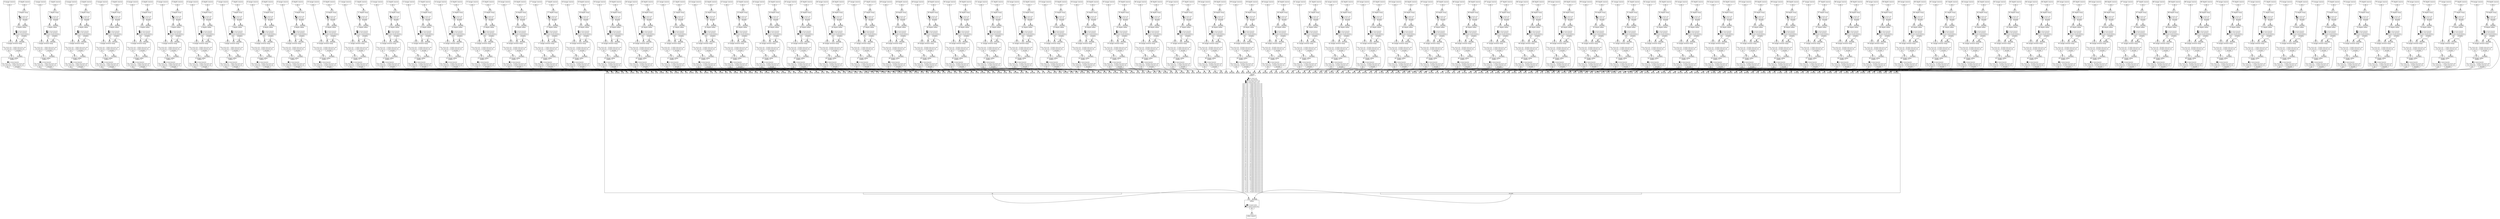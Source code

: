digraph G{
	rankdir=TB
	filter0 [shape=plaintext label=<
<TABLE BORDER="0" CELLBORDER="0" CELLSPACING="0" CELLPADDING="0"><TR><TD WIDTH="20"></TD><TD BORDER="1" CELLPADDING="1" PORT="in1"><FONT POINT-SIZE="10">0 im</FONT></TD><TD WIDTH="20"></TD><TD BORDER="1" CELLPADDING="1" PORT="in2"><FONT POINT-SIZE="10">0 di</FONT></TD><TD WIDTH="20"></TD><TD BORDER="1" CELLPADDING="1" PORT="in3"><FONT POINT-SIZE="10">0 mask</FONT></TD><TD WIDTH="20"></TD><TD BORDER="1" CELLPADDING="1" PORT="in4"><FONT POINT-SIZE="10">1 im</FONT></TD><TD WIDTH="20"></TD><TD BORDER="1" CELLPADDING="1" PORT="in5"><FONT POINT-SIZE="10">1 di</FONT></TD><TD WIDTH="20"></TD><TD BORDER="1" CELLPADDING="1" PORT="in6"><FONT POINT-SIZE="10">1 mask</FONT></TD><TD WIDTH="20"></TD><TD BORDER="1" CELLPADDING="1" PORT="in7"><FONT POINT-SIZE="10">2 im</FONT></TD><TD WIDTH="20"></TD><TD BORDER="1" CELLPADDING="1" PORT="in8"><FONT POINT-SIZE="10">2 di</FONT></TD><TD WIDTH="20"></TD><TD BORDER="1" CELLPADDING="1" PORT="in9"><FONT POINT-SIZE="10">2 mask</FONT></TD><TD WIDTH="20"></TD><TD BORDER="1" CELLPADDING="1" PORT="in10"><FONT POINT-SIZE="10">3 im</FONT></TD><TD WIDTH="20"></TD><TD BORDER="1" CELLPADDING="1" PORT="in11"><FONT POINT-SIZE="10">3 di</FONT></TD><TD WIDTH="20"></TD><TD BORDER="1" CELLPADDING="1" PORT="in12"><FONT POINT-SIZE="10">3 mask</FONT></TD><TD WIDTH="20"></TD><TD BORDER="1" CELLPADDING="1" PORT="in13"><FONT POINT-SIZE="10">4 im</FONT></TD><TD WIDTH="20"></TD><TD BORDER="1" CELLPADDING="1" PORT="in14"><FONT POINT-SIZE="10">4 di</FONT></TD><TD WIDTH="20"></TD><TD BORDER="1" CELLPADDING="1" PORT="in15"><FONT POINT-SIZE="10">4 mask</FONT></TD><TD WIDTH="20"></TD><TD BORDER="1" CELLPADDING="1" PORT="in16"><FONT POINT-SIZE="10">5 im</FONT></TD><TD WIDTH="20"></TD><TD BORDER="1" CELLPADDING="1" PORT="in17"><FONT POINT-SIZE="10">5 di</FONT></TD><TD WIDTH="20"></TD><TD BORDER="1" CELLPADDING="1" PORT="in18"><FONT POINT-SIZE="10">5 mask</FONT></TD><TD WIDTH="20"></TD><TD BORDER="1" CELLPADDING="1" PORT="in19"><FONT POINT-SIZE="10">6 im</FONT></TD><TD WIDTH="20"></TD><TD BORDER="1" CELLPADDING="1" PORT="in20"><FONT POINT-SIZE="10">6 di</FONT></TD><TD WIDTH="20"></TD><TD BORDER="1" CELLPADDING="1" PORT="in21"><FONT POINT-SIZE="10">6 mask</FONT></TD><TD WIDTH="20"></TD><TD BORDER="1" CELLPADDING="1" PORT="in22"><FONT POINT-SIZE="10">7 im</FONT></TD><TD WIDTH="20"></TD><TD BORDER="1" CELLPADDING="1" PORT="in23"><FONT POINT-SIZE="10">7 di</FONT></TD><TD WIDTH="20"></TD><TD BORDER="1" CELLPADDING="1" PORT="in24"><FONT POINT-SIZE="10">7 mask</FONT></TD><TD WIDTH="20"></TD><TD BORDER="1" CELLPADDING="1" PORT="in25"><FONT POINT-SIZE="10">8 im</FONT></TD><TD WIDTH="20"></TD><TD BORDER="1" CELLPADDING="1" PORT="in26"><FONT POINT-SIZE="10">8 di</FONT></TD><TD WIDTH="20"></TD><TD BORDER="1" CELLPADDING="1" PORT="in27"><FONT POINT-SIZE="10">8 mask</FONT></TD><TD WIDTH="20"></TD><TD BORDER="1" CELLPADDING="1" PORT="in28"><FONT POINT-SIZE="10">9 im</FONT></TD><TD WIDTH="20"></TD><TD BORDER="1" CELLPADDING="1" PORT="in29"><FONT POINT-SIZE="10">9 di</FONT></TD><TD WIDTH="20"></TD><TD BORDER="1" CELLPADDING="1" PORT="in30"><FONT POINT-SIZE="10">9 mask</FONT></TD><TD WIDTH="20"></TD><TD BORDER="1" CELLPADDING="1" PORT="in31"><FONT POINT-SIZE="10">10 im</FONT></TD><TD WIDTH="20"></TD><TD BORDER="1" CELLPADDING="1" PORT="in32"><FONT POINT-SIZE="10">10 di</FONT></TD><TD WIDTH="20"></TD><TD BORDER="1" CELLPADDING="1" PORT="in33"><FONT POINT-SIZE="10">10 mask</FONT></TD><TD WIDTH="20"></TD><TD BORDER="1" CELLPADDING="1" PORT="in34"><FONT POINT-SIZE="10">11 im</FONT></TD><TD WIDTH="20"></TD><TD BORDER="1" CELLPADDING="1" PORT="in35"><FONT POINT-SIZE="10">11 di</FONT></TD><TD WIDTH="20"></TD><TD BORDER="1" CELLPADDING="1" PORT="in36"><FONT POINT-SIZE="10">11 mask</FONT></TD><TD WIDTH="20"></TD><TD BORDER="1" CELLPADDING="1" PORT="in37"><FONT POINT-SIZE="10">12 im</FONT></TD><TD WIDTH="20"></TD><TD BORDER="1" CELLPADDING="1" PORT="in38"><FONT POINT-SIZE="10">12 di</FONT></TD><TD WIDTH="20"></TD><TD BORDER="1" CELLPADDING="1" PORT="in39"><FONT POINT-SIZE="10">12 mask</FONT></TD><TD WIDTH="20"></TD><TD BORDER="1" CELLPADDING="1" PORT="in40"><FONT POINT-SIZE="10">13 im</FONT></TD><TD WIDTH="20"></TD><TD BORDER="1" CELLPADDING="1" PORT="in41"><FONT POINT-SIZE="10">13 di</FONT></TD><TD WIDTH="20"></TD><TD BORDER="1" CELLPADDING="1" PORT="in42"><FONT POINT-SIZE="10">13 mask</FONT></TD><TD WIDTH="20"></TD><TD BORDER="1" CELLPADDING="1" PORT="in43"><FONT POINT-SIZE="10">14 im</FONT></TD><TD WIDTH="20"></TD><TD BORDER="1" CELLPADDING="1" PORT="in44"><FONT POINT-SIZE="10">14 di</FONT></TD><TD WIDTH="20"></TD><TD BORDER="1" CELLPADDING="1" PORT="in45"><FONT POINT-SIZE="10">14 mask</FONT></TD><TD WIDTH="20"></TD><TD BORDER="1" CELLPADDING="1" PORT="in46"><FONT POINT-SIZE="10">15 im</FONT></TD><TD WIDTH="20"></TD><TD BORDER="1" CELLPADDING="1" PORT="in47"><FONT POINT-SIZE="10">15 di</FONT></TD><TD WIDTH="20"></TD><TD BORDER="1" CELLPADDING="1" PORT="in48"><FONT POINT-SIZE="10">15 mask</FONT></TD><TD WIDTH="20"></TD><TD BORDER="1" CELLPADDING="1" PORT="in49"><FONT POINT-SIZE="10">16 im</FONT></TD><TD WIDTH="20"></TD><TD BORDER="1" CELLPADDING="1" PORT="in50"><FONT POINT-SIZE="10">16 di</FONT></TD><TD WIDTH="20"></TD><TD BORDER="1" CELLPADDING="1" PORT="in51"><FONT POINT-SIZE="10">16 mask</FONT></TD><TD WIDTH="20"></TD><TD BORDER="1" CELLPADDING="1" PORT="in52"><FONT POINT-SIZE="10">17 im</FONT></TD><TD WIDTH="20"></TD><TD BORDER="1" CELLPADDING="1" PORT="in53"><FONT POINT-SIZE="10">17 di</FONT></TD><TD WIDTH="20"></TD><TD BORDER="1" CELLPADDING="1" PORT="in54"><FONT POINT-SIZE="10">17 mask</FONT></TD><TD WIDTH="20"></TD><TD BORDER="1" CELLPADDING="1" PORT="in55"><FONT POINT-SIZE="10">18 im</FONT></TD><TD WIDTH="20"></TD><TD BORDER="1" CELLPADDING="1" PORT="in56"><FONT POINT-SIZE="10">18 di</FONT></TD><TD WIDTH="20"></TD><TD BORDER="1" CELLPADDING="1" PORT="in57"><FONT POINT-SIZE="10">18 mask</FONT></TD><TD WIDTH="20"></TD><TD BORDER="1" CELLPADDING="1" PORT="in58"><FONT POINT-SIZE="10">19 im</FONT></TD><TD WIDTH="20"></TD><TD BORDER="1" CELLPADDING="1" PORT="in59"><FONT POINT-SIZE="10">19 di</FONT></TD><TD WIDTH="20"></TD><TD BORDER="1" CELLPADDING="1" PORT="in60"><FONT POINT-SIZE="10">19 mask</FONT></TD><TD WIDTH="20"></TD><TD BORDER="1" CELLPADDING="1" PORT="in61"><FONT POINT-SIZE="10">20 im</FONT></TD><TD WIDTH="20"></TD><TD BORDER="1" CELLPADDING="1" PORT="in62"><FONT POINT-SIZE="10">20 di</FONT></TD><TD WIDTH="20"></TD><TD BORDER="1" CELLPADDING="1" PORT="in63"><FONT POINT-SIZE="10">20 mask</FONT></TD><TD WIDTH="20"></TD><TD BORDER="1" CELLPADDING="1" PORT="in64"><FONT POINT-SIZE="10">21 im</FONT></TD><TD WIDTH="20"></TD><TD BORDER="1" CELLPADDING="1" PORT="in65"><FONT POINT-SIZE="10">21 di</FONT></TD><TD WIDTH="20"></TD><TD BORDER="1" CELLPADDING="1" PORT="in66"><FONT POINT-SIZE="10">21 mask</FONT></TD><TD WIDTH="20"></TD><TD BORDER="1" CELLPADDING="1" PORT="in67"><FONT POINT-SIZE="10">22 im</FONT></TD><TD WIDTH="20"></TD><TD BORDER="1" CELLPADDING="1" PORT="in68"><FONT POINT-SIZE="10">22 di</FONT></TD><TD WIDTH="20"></TD><TD BORDER="1" CELLPADDING="1" PORT="in69"><FONT POINT-SIZE="10">22 mask</FONT></TD><TD WIDTH="20"></TD><TD BORDER="1" CELLPADDING="1" PORT="in70"><FONT POINT-SIZE="10">23 im</FONT></TD><TD WIDTH="20"></TD><TD BORDER="1" CELLPADDING="1" PORT="in71"><FONT POINT-SIZE="10">23 di</FONT></TD><TD WIDTH="20"></TD><TD BORDER="1" CELLPADDING="1" PORT="in72"><FONT POINT-SIZE="10">23 mask</FONT></TD><TD WIDTH="20"></TD><TD BORDER="1" CELLPADDING="1" PORT="in73"><FONT POINT-SIZE="10">24 im</FONT></TD><TD WIDTH="20"></TD><TD BORDER="1" CELLPADDING="1" PORT="in74"><FONT POINT-SIZE="10">24 di</FONT></TD><TD WIDTH="20"></TD><TD BORDER="1" CELLPADDING="1" PORT="in75"><FONT POINT-SIZE="10">24 mask</FONT></TD><TD WIDTH="20"></TD><TD BORDER="1" CELLPADDING="1" PORT="in76"><FONT POINT-SIZE="10">25 im</FONT></TD><TD WIDTH="20"></TD><TD BORDER="1" CELLPADDING="1" PORT="in77"><FONT POINT-SIZE="10">25 di</FONT></TD><TD WIDTH="20"></TD><TD BORDER="1" CELLPADDING="1" PORT="in78"><FONT POINT-SIZE="10">25 mask</FONT></TD><TD WIDTH="20"></TD><TD BORDER="1" CELLPADDING="1" PORT="in79"><FONT POINT-SIZE="10">26 im</FONT></TD><TD WIDTH="20"></TD><TD BORDER="1" CELLPADDING="1" PORT="in80"><FONT POINT-SIZE="10">26 di</FONT></TD><TD WIDTH="20"></TD><TD BORDER="1" CELLPADDING="1" PORT="in81"><FONT POINT-SIZE="10">26 mask</FONT></TD><TD WIDTH="20"></TD><TD BORDER="1" CELLPADDING="1" PORT="in82"><FONT POINT-SIZE="10">27 im</FONT></TD><TD WIDTH="20"></TD><TD BORDER="1" CELLPADDING="1" PORT="in83"><FONT POINT-SIZE="10">27 di</FONT></TD><TD WIDTH="20"></TD><TD BORDER="1" CELLPADDING="1" PORT="in84"><FONT POINT-SIZE="10">27 mask</FONT></TD><TD WIDTH="20"></TD><TD BORDER="1" CELLPADDING="1" PORT="in85"><FONT POINT-SIZE="10">28 im</FONT></TD><TD WIDTH="20"></TD><TD BORDER="1" CELLPADDING="1" PORT="in86"><FONT POINT-SIZE="10">28 di</FONT></TD><TD WIDTH="20"></TD><TD BORDER="1" CELLPADDING="1" PORT="in87"><FONT POINT-SIZE="10">28 mask</FONT></TD><TD WIDTH="20"></TD><TD BORDER="1" CELLPADDING="1" PORT="in88"><FONT POINT-SIZE="10">29 im</FONT></TD><TD WIDTH="20"></TD><TD BORDER="1" CELLPADDING="1" PORT="in89"><FONT POINT-SIZE="10">29 di</FONT></TD><TD WIDTH="20"></TD><TD BORDER="1" CELLPADDING="1" PORT="in90"><FONT POINT-SIZE="10">29 mask</FONT></TD><TD WIDTH="20"></TD><TD BORDER="1" CELLPADDING="1" PORT="in91"><FONT POINT-SIZE="10">30 im</FONT></TD><TD WIDTH="20"></TD><TD BORDER="1" CELLPADDING="1" PORT="in92"><FONT POINT-SIZE="10">30 di</FONT></TD><TD WIDTH="20"></TD><TD BORDER="1" CELLPADDING="1" PORT="in93"><FONT POINT-SIZE="10">30 mask</FONT></TD><TD WIDTH="20"></TD><TD BORDER="1" CELLPADDING="1" PORT="in94"><FONT POINT-SIZE="10">31 im</FONT></TD><TD WIDTH="20"></TD><TD BORDER="1" CELLPADDING="1" PORT="in95"><FONT POINT-SIZE="10">31 di</FONT></TD><TD WIDTH="20"></TD><TD BORDER="1" CELLPADDING="1" PORT="in96"><FONT POINT-SIZE="10">31 mask</FONT></TD><TD WIDTH="20"></TD><TD BORDER="1" CELLPADDING="1" PORT="in97"><FONT POINT-SIZE="10">32 im</FONT></TD><TD WIDTH="20"></TD><TD BORDER="1" CELLPADDING="1" PORT="in98"><FONT POINT-SIZE="10">32 di</FONT></TD><TD WIDTH="20"></TD><TD BORDER="1" CELLPADDING="1" PORT="in99"><FONT POINT-SIZE="10">32 mask</FONT></TD><TD WIDTH="20"></TD><TD BORDER="1" CELLPADDING="1" PORT="in100"><FONT POINT-SIZE="10">33 im</FONT></TD><TD WIDTH="20"></TD><TD BORDER="1" CELLPADDING="1" PORT="in101"><FONT POINT-SIZE="10">33 di</FONT></TD><TD WIDTH="20"></TD><TD BORDER="1" CELLPADDING="1" PORT="in102"><FONT POINT-SIZE="10">33 mask</FONT></TD><TD WIDTH="20"></TD><TD BORDER="1" CELLPADDING="1" PORT="in103"><FONT POINT-SIZE="10">34 im</FONT></TD><TD WIDTH="20"></TD><TD BORDER="1" CELLPADDING="1" PORT="in104"><FONT POINT-SIZE="10">34 di</FONT></TD><TD WIDTH="20"></TD><TD BORDER="1" CELLPADDING="1" PORT="in105"><FONT POINT-SIZE="10">34 mask</FONT></TD><TD WIDTH="20"></TD><TD BORDER="1" CELLPADDING="1" PORT="in106"><FONT POINT-SIZE="10">35 im</FONT></TD><TD WIDTH="20"></TD><TD BORDER="1" CELLPADDING="1" PORT="in107"><FONT POINT-SIZE="10">35 di</FONT></TD><TD WIDTH="20"></TD><TD BORDER="1" CELLPADDING="1" PORT="in108"><FONT POINT-SIZE="10">35 mask</FONT></TD><TD WIDTH="20"></TD><TD BORDER="1" CELLPADDING="1" PORT="in109"><FONT POINT-SIZE="10">36 im</FONT></TD><TD WIDTH="20"></TD><TD BORDER="1" CELLPADDING="1" PORT="in110"><FONT POINT-SIZE="10">36 di</FONT></TD><TD WIDTH="20"></TD><TD BORDER="1" CELLPADDING="1" PORT="in111"><FONT POINT-SIZE="10">36 mask</FONT></TD><TD WIDTH="20"></TD><TD BORDER="1" CELLPADDING="1" PORT="in112"><FONT POINT-SIZE="10">37 im</FONT></TD><TD WIDTH="20"></TD><TD BORDER="1" CELLPADDING="1" PORT="in113"><FONT POINT-SIZE="10">37 di</FONT></TD><TD WIDTH="20"></TD><TD BORDER="1" CELLPADDING="1" PORT="in114"><FONT POINT-SIZE="10">37 mask</FONT></TD><TD WIDTH="20"></TD><TD BORDER="1" CELLPADDING="1" PORT="in115"><FONT POINT-SIZE="10">38 im</FONT></TD><TD WIDTH="20"></TD><TD BORDER="1" CELLPADDING="1" PORT="in116"><FONT POINT-SIZE="10">38 di</FONT></TD><TD WIDTH="20"></TD><TD BORDER="1" CELLPADDING="1" PORT="in117"><FONT POINT-SIZE="10">38 mask</FONT></TD><TD WIDTH="20"></TD><TD BORDER="1" CELLPADDING="1" PORT="in118"><FONT POINT-SIZE="10">39 im</FONT></TD><TD WIDTH="20"></TD><TD BORDER="1" CELLPADDING="1" PORT="in119"><FONT POINT-SIZE="10">39 di</FONT></TD><TD WIDTH="20"></TD><TD BORDER="1" CELLPADDING="1" PORT="in120"><FONT POINT-SIZE="10">39 mask</FONT></TD><TD WIDTH="20"></TD><TD BORDER="1" CELLPADDING="1" PORT="in121"><FONT POINT-SIZE="10">40 im</FONT></TD><TD WIDTH="20"></TD><TD BORDER="1" CELLPADDING="1" PORT="in122"><FONT POINT-SIZE="10">40 di</FONT></TD><TD WIDTH="20"></TD><TD BORDER="1" CELLPADDING="1" PORT="in123"><FONT POINT-SIZE="10">40 mask</FONT></TD><TD WIDTH="20"></TD><TD BORDER="1" CELLPADDING="1" PORT="in124"><FONT POINT-SIZE="10">41 im</FONT></TD><TD WIDTH="20"></TD><TD BORDER="1" CELLPADDING="1" PORT="in125"><FONT POINT-SIZE="10">41 di</FONT></TD><TD WIDTH="20"></TD><TD BORDER="1" CELLPADDING="1" PORT="in126"><FONT POINT-SIZE="10">41 mask</FONT></TD><TD WIDTH="20"></TD><TD BORDER="1" CELLPADDING="1" PORT="in127"><FONT POINT-SIZE="10">42 im</FONT></TD><TD WIDTH="20"></TD><TD BORDER="1" CELLPADDING="1" PORT="in128"><FONT POINT-SIZE="10">42 di</FONT></TD><TD WIDTH="20"></TD><TD BORDER="1" CELLPADDING="1" PORT="in129"><FONT POINT-SIZE="10">42 mask</FONT></TD><TD WIDTH="20"></TD><TD BORDER="1" CELLPADDING="1" PORT="in130"><FONT POINT-SIZE="10">43 im</FONT></TD><TD WIDTH="20"></TD><TD BORDER="1" CELLPADDING="1" PORT="in131"><FONT POINT-SIZE="10">43 di</FONT></TD><TD WIDTH="20"></TD><TD BORDER="1" CELLPADDING="1" PORT="in132"><FONT POINT-SIZE="10">43 mask</FONT></TD><TD WIDTH="20"></TD><TD BORDER="1" CELLPADDING="1" PORT="in133"><FONT POINT-SIZE="10">44 im</FONT></TD><TD WIDTH="20"></TD><TD BORDER="1" CELLPADDING="1" PORT="in134"><FONT POINT-SIZE="10">44 di</FONT></TD><TD WIDTH="20"></TD><TD BORDER="1" CELLPADDING="1" PORT="in135"><FONT POINT-SIZE="10">44 mask</FONT></TD><TD WIDTH="20"></TD><TD BORDER="1" CELLPADDING="1" PORT="in136"><FONT POINT-SIZE="10">45 im</FONT></TD><TD WIDTH="20"></TD><TD BORDER="1" CELLPADDING="1" PORT="in137"><FONT POINT-SIZE="10">45 di</FONT></TD><TD WIDTH="20"></TD><TD BORDER="1" CELLPADDING="1" PORT="in138"><FONT POINT-SIZE="10">45 mask</FONT></TD><TD WIDTH="20"></TD><TD BORDER="1" CELLPADDING="1" PORT="in139"><FONT POINT-SIZE="10">46 im</FONT></TD><TD WIDTH="20"></TD><TD BORDER="1" CELLPADDING="1" PORT="in140"><FONT POINT-SIZE="10">46 di</FONT></TD><TD WIDTH="20"></TD><TD BORDER="1" CELLPADDING="1" PORT="in141"><FONT POINT-SIZE="10">46 mask</FONT></TD><TD WIDTH="20"></TD><TD BORDER="1" CELLPADDING="1" PORT="in142"><FONT POINT-SIZE="10">47 im</FONT></TD><TD WIDTH="20"></TD><TD BORDER="1" CELLPADDING="1" PORT="in143"><FONT POINT-SIZE="10">47 di</FONT></TD><TD WIDTH="20"></TD><TD BORDER="1" CELLPADDING="1" PORT="in144"><FONT POINT-SIZE="10">47 mask</FONT></TD><TD WIDTH="20"></TD><TD BORDER="1" CELLPADDING="1" PORT="in145"><FONT POINT-SIZE="10">48 im</FONT></TD><TD WIDTH="20"></TD><TD BORDER="1" CELLPADDING="1" PORT="in146"><FONT POINT-SIZE="10">48 di</FONT></TD><TD WIDTH="20"></TD><TD BORDER="1" CELLPADDING="1" PORT="in147"><FONT POINT-SIZE="10">48 mask</FONT></TD><TD WIDTH="20"></TD><TD BORDER="1" CELLPADDING="1" PORT="in148"><FONT POINT-SIZE="10">49 im</FONT></TD><TD WIDTH="20"></TD><TD BORDER="1" CELLPADDING="1" PORT="in149"><FONT POINT-SIZE="10">49 di</FONT></TD><TD WIDTH="20"></TD><TD BORDER="1" CELLPADDING="1" PORT="in150"><FONT POINT-SIZE="10">49 mask</FONT></TD><TD WIDTH="20"></TD><TD BORDER="1" CELLPADDING="1" PORT="in151"><FONT POINT-SIZE="10">50 im</FONT></TD><TD WIDTH="20"></TD><TD BORDER="1" CELLPADDING="1" PORT="in152"><FONT POINT-SIZE="10">50 di</FONT></TD><TD WIDTH="20"></TD><TD BORDER="1" CELLPADDING="1" PORT="in153"><FONT POINT-SIZE="10">50 mask</FONT></TD><TD WIDTH="20"></TD><TD BORDER="1" CELLPADDING="1" PORT="in154"><FONT POINT-SIZE="10">51 im</FONT></TD><TD WIDTH="20"></TD><TD BORDER="1" CELLPADDING="1" PORT="in155"><FONT POINT-SIZE="10">51 di</FONT></TD><TD WIDTH="20"></TD><TD BORDER="1" CELLPADDING="1" PORT="in156"><FONT POINT-SIZE="10">51 mask</FONT></TD><TD WIDTH="20"></TD><TD BORDER="1" CELLPADDING="1" PORT="in157"><FONT POINT-SIZE="10">52 im</FONT></TD><TD WIDTH="20"></TD><TD BORDER="1" CELLPADDING="1" PORT="in158"><FONT POINT-SIZE="10">52 di</FONT></TD><TD WIDTH="20"></TD><TD BORDER="1" CELLPADDING="1" PORT="in159"><FONT POINT-SIZE="10">52 mask</FONT></TD><TD WIDTH="20"></TD><TD BORDER="1" CELLPADDING="1" PORT="in160"><FONT POINT-SIZE="10">53 im</FONT></TD><TD WIDTH="20"></TD><TD BORDER="1" CELLPADDING="1" PORT="in161"><FONT POINT-SIZE="10">53 di</FONT></TD><TD WIDTH="20"></TD><TD BORDER="1" CELLPADDING="1" PORT="in162"><FONT POINT-SIZE="10">53 mask</FONT></TD><TD WIDTH="20"></TD><TD BORDER="1" CELLPADDING="1" PORT="in163"><FONT POINT-SIZE="10">54 im</FONT></TD><TD WIDTH="20"></TD><TD BORDER="1" CELLPADDING="1" PORT="in164"><FONT POINT-SIZE="10">54 di</FONT></TD><TD WIDTH="20"></TD><TD BORDER="1" CELLPADDING="1" PORT="in165"><FONT POINT-SIZE="10">54 mask</FONT></TD><TD WIDTH="20"></TD><TD BORDER="1" CELLPADDING="1" PORT="in166"><FONT POINT-SIZE="10">55 im</FONT></TD><TD WIDTH="20"></TD><TD BORDER="1" CELLPADDING="1" PORT="in167"><FONT POINT-SIZE="10">55 di</FONT></TD><TD WIDTH="20"></TD><TD BORDER="1" CELLPADDING="1" PORT="in168"><FONT POINT-SIZE="10">55 mask</FONT></TD><TD WIDTH="20"></TD><TD BORDER="1" CELLPADDING="1" PORT="in169"><FONT POINT-SIZE="10">56 im</FONT></TD><TD WIDTH="20"></TD><TD BORDER="1" CELLPADDING="1" PORT="in170"><FONT POINT-SIZE="10">56 di</FONT></TD><TD WIDTH="20"></TD><TD BORDER="1" CELLPADDING="1" PORT="in171"><FONT POINT-SIZE="10">56 mask</FONT></TD><TD WIDTH="20"></TD><TD BORDER="1" CELLPADDING="1" PORT="in172"><FONT POINT-SIZE="10">57 im</FONT></TD><TD WIDTH="20"></TD><TD BORDER="1" CELLPADDING="1" PORT="in173"><FONT POINT-SIZE="10">57 di</FONT></TD><TD WIDTH="20"></TD><TD BORDER="1" CELLPADDING="1" PORT="in174"><FONT POINT-SIZE="10">57 mask</FONT></TD><TD WIDTH="20"></TD><TD BORDER="1" CELLPADDING="1" PORT="in175"><FONT POINT-SIZE="10">58 im</FONT></TD><TD WIDTH="20"></TD><TD BORDER="1" CELLPADDING="1" PORT="in176"><FONT POINT-SIZE="10">58 di</FONT></TD><TD WIDTH="20"></TD><TD BORDER="1" CELLPADDING="1" PORT="in177"><FONT POINT-SIZE="10">58 mask</FONT></TD><TD WIDTH="20"></TD><TD BORDER="1" CELLPADDING="1" PORT="in178"><FONT POINT-SIZE="10">59 im</FONT></TD><TD WIDTH="20"></TD><TD BORDER="1" CELLPADDING="1" PORT="in179"><FONT POINT-SIZE="10">59 di</FONT></TD><TD WIDTH="20"></TD><TD BORDER="1" CELLPADDING="1" PORT="in180"><FONT POINT-SIZE="10">59 mask</FONT></TD><TD WIDTH="20"></TD><TD BORDER="1" CELLPADDING="1" PORT="in181"><FONT POINT-SIZE="10">60 im</FONT></TD><TD WIDTH="20"></TD><TD BORDER="1" CELLPADDING="1" PORT="in182"><FONT POINT-SIZE="10">60 di</FONT></TD><TD WIDTH="20"></TD><TD BORDER="1" CELLPADDING="1" PORT="in183"><FONT POINT-SIZE="10">60 mask</FONT></TD><TD WIDTH="20"></TD><TD BORDER="1" CELLPADDING="1" PORT="in184"><FONT POINT-SIZE="10">61 im</FONT></TD><TD WIDTH="20"></TD><TD BORDER="1" CELLPADDING="1" PORT="in185"><FONT POINT-SIZE="10">61 di</FONT></TD><TD WIDTH="20"></TD><TD BORDER="1" CELLPADDING="1" PORT="in186"><FONT POINT-SIZE="10">61 mask</FONT></TD><TD WIDTH="20"></TD><TD BORDER="1" CELLPADDING="1" PORT="in187"><FONT POINT-SIZE="10">62 im</FONT></TD><TD WIDTH="20"></TD><TD BORDER="1" CELLPADDING="1" PORT="in188"><FONT POINT-SIZE="10">62 di</FONT></TD><TD WIDTH="20"></TD><TD BORDER="1" CELLPADDING="1" PORT="in189"><FONT POINT-SIZE="10">62 mask</FONT></TD><TD WIDTH="20"></TD><TD BORDER="1" CELLPADDING="1" PORT="in190"><FONT POINT-SIZE="10">63 im</FONT></TD><TD WIDTH="20"></TD><TD BORDER="1" CELLPADDING="1" PORT="in191"><FONT POINT-SIZE="10">63 di</FONT></TD><TD WIDTH="20"></TD><TD BORDER="1" CELLPADDING="1" PORT="in192"><FONT POINT-SIZE="10">63 mask</FONT></TD><TD WIDTH="20"></TD><TD BORDER="1" CELLPADDING="1" PORT="in193"><FONT POINT-SIZE="10">64 im</FONT></TD><TD WIDTH="20"></TD><TD BORDER="1" CELLPADDING="1" PORT="in194"><FONT POINT-SIZE="10">64 di</FONT></TD><TD WIDTH="20"></TD><TD BORDER="1" CELLPADDING="1" PORT="in195"><FONT POINT-SIZE="10">64 mask</FONT></TD><TD WIDTH="20"></TD><TD BORDER="1" CELLPADDING="1" PORT="in196"><FONT POINT-SIZE="10">65 im</FONT></TD><TD WIDTH="20"></TD><TD BORDER="1" CELLPADDING="1" PORT="in197"><FONT POINT-SIZE="10">65 di</FONT></TD><TD WIDTH="20"></TD><TD BORDER="1" CELLPADDING="1" PORT="in198"><FONT POINT-SIZE="10">65 mask</FONT></TD><TD WIDTH="20"></TD><TD BORDER="1" CELLPADDING="1" PORT="in199"><FONT POINT-SIZE="10">66 im</FONT></TD><TD WIDTH="20"></TD><TD BORDER="1" CELLPADDING="1" PORT="in200"><FONT POINT-SIZE="10">66 di</FONT></TD><TD WIDTH="20"></TD><TD BORDER="1" CELLPADDING="1" PORT="in201"><FONT POINT-SIZE="10">66 mask</FONT></TD><TD WIDTH="20"></TD><TD BORDER="1" CELLPADDING="1" PORT="in202"><FONT POINT-SIZE="10">67 im</FONT></TD><TD WIDTH="20"></TD><TD BORDER="1" CELLPADDING="1" PORT="in203"><FONT POINT-SIZE="10">67 di</FONT></TD><TD WIDTH="20"></TD><TD BORDER="1" CELLPADDING="1" PORT="in204"><FONT POINT-SIZE="10">67 mask</FONT></TD><TD WIDTH="20"></TD><TD BORDER="1" CELLPADDING="1" PORT="in205"><FONT POINT-SIZE="10">68 im</FONT></TD><TD WIDTH="20"></TD><TD BORDER="1" CELLPADDING="1" PORT="in206"><FONT POINT-SIZE="10">68 di</FONT></TD><TD WIDTH="20"></TD><TD BORDER="1" CELLPADDING="1" PORT="in207"><FONT POINT-SIZE="10">68 mask</FONT></TD><TD WIDTH="20"></TD><TD BORDER="1" CELLPADDING="1" PORT="in208"><FONT POINT-SIZE="10">69 im</FONT></TD><TD WIDTH="20"></TD><TD BORDER="1" CELLPADDING="1" PORT="in209"><FONT POINT-SIZE="10">69 di</FONT></TD><TD WIDTH="20"></TD><TD BORDER="1" CELLPADDING="1" PORT="in210"><FONT POINT-SIZE="10">69 mask</FONT></TD><TD WIDTH="20"></TD><TD BORDER="1" CELLPADDING="1" PORT="in211"><FONT POINT-SIZE="10">70 im</FONT></TD><TD WIDTH="20"></TD><TD BORDER="1" CELLPADDING="1" PORT="in212"><FONT POINT-SIZE="10">70 di</FONT></TD><TD WIDTH="20"></TD><TD BORDER="1" CELLPADDING="1" PORT="in213"><FONT POINT-SIZE="10">70 mask</FONT></TD><TD WIDTH="20"></TD><TD BORDER="1" CELLPADDING="1" PORT="in214"><FONT POINT-SIZE="10">71 im</FONT></TD><TD WIDTH="20"></TD><TD BORDER="1" CELLPADDING="1" PORT="in215"><FONT POINT-SIZE="10">71 di</FONT></TD><TD WIDTH="20"></TD><TD BORDER="1" CELLPADDING="1" PORT="in216"><FONT POINT-SIZE="10">71 mask</FONT></TD><TD WIDTH="20"></TD><TD BORDER="1" CELLPADDING="1" PORT="in217"><FONT POINT-SIZE="10">72 im</FONT></TD><TD WIDTH="20"></TD><TD BORDER="1" CELLPADDING="1" PORT="in218"><FONT POINT-SIZE="10">72 di</FONT></TD><TD WIDTH="20"></TD><TD BORDER="1" CELLPADDING="1" PORT="in219"><FONT POINT-SIZE="10">72 mask</FONT></TD><TD WIDTH="20"></TD><TD BORDER="1" CELLPADDING="1" PORT="in220"><FONT POINT-SIZE="10">73 im</FONT></TD><TD WIDTH="20"></TD><TD BORDER="1" CELLPADDING="1" PORT="in221"><FONT POINT-SIZE="10">73 di</FONT></TD><TD WIDTH="20"></TD><TD BORDER="1" CELLPADDING="1" PORT="in222"><FONT POINT-SIZE="10">73 mask</FONT></TD><TD WIDTH="20"></TD><TD BORDER="1" CELLPADDING="1" PORT="in223"><FONT POINT-SIZE="10">74 im</FONT></TD><TD WIDTH="20"></TD><TD BORDER="1" CELLPADDING="1" PORT="in224"><FONT POINT-SIZE="10">74 di</FONT></TD><TD WIDTH="20"></TD><TD BORDER="1" CELLPADDING="1" PORT="in225"><FONT POINT-SIZE="10">74 mask</FONT></TD><TD WIDTH="20"></TD><TD BORDER="1" CELLPADDING="1" PORT="in226"><FONT POINT-SIZE="10">75 im</FONT></TD><TD WIDTH="20"></TD><TD BORDER="1" CELLPADDING="1" PORT="in227"><FONT POINT-SIZE="10">75 di</FONT></TD><TD WIDTH="20"></TD><TD BORDER="1" CELLPADDING="1" PORT="in228"><FONT POINT-SIZE="10">75 mask</FONT></TD><TD WIDTH="20"></TD><TD BORDER="1" CELLPADDING="1" PORT="in229"><FONT POINT-SIZE="10">76 im</FONT></TD><TD WIDTH="20"></TD><TD BORDER="1" CELLPADDING="1" PORT="in230"><FONT POINT-SIZE="10">76 di</FONT></TD><TD WIDTH="20"></TD><TD BORDER="1" CELLPADDING="1" PORT="in231"><FONT POINT-SIZE="10">76 mask</FONT></TD><TD WIDTH="20"></TD><TD BORDER="1" CELLPADDING="1" PORT="in232"><FONT POINT-SIZE="10">77 im</FONT></TD><TD WIDTH="20"></TD><TD BORDER="1" CELLPADDING="1" PORT="in233"><FONT POINT-SIZE="10">77 di</FONT></TD><TD WIDTH="20"></TD><TD BORDER="1" CELLPADDING="1" PORT="in234"><FONT POINT-SIZE="10">77 mask</FONT></TD><TD WIDTH="20"></TD><TD BORDER="1" CELLPADDING="1" PORT="in235"><FONT POINT-SIZE="10">78 im</FONT></TD><TD WIDTH="20"></TD><TD BORDER="1" CELLPADDING="1" PORT="in236"><FONT POINT-SIZE="10">78 di</FONT></TD><TD WIDTH="20"></TD><TD BORDER="1" CELLPADDING="1" PORT="in237"><FONT POINT-SIZE="10">78 mask</FONT></TD><TD WIDTH="20"></TD></TR><TR><TD COLSPAN="475" BORDER="1" CELLPADDING="4">blend<BR/><FONT POINT-SIZE="10">&nbsp;prefetch = 2</FONT><BR/><BR/>&#x25A0;<FONT POINT-SIZE="10">det: virtual cam</FONT><BR/>&#x25A0;<FONT POINT-SIZE="10">det: color blending</FONT><BR/>&#x25A0;<FONT POINT-SIZE="10">det: color blend max d diff</FONT><BR/>&#x25A0;<FONT POINT-SIZE="10">det: selected inputs count</FONT><BR/>&#x25A1;<FONT POINT-SIZE="10">in: 0 cam &#x2192; 0 depth warp.source cam</FONT><BR/>&#x25A1;<FONT POINT-SIZE="10">in: 1 cam &#x2192; 1 depth warp.source cam</FONT><BR/>&#x25A1;<FONT POINT-SIZE="10">in: 2 cam &#x2192; 2 depth warp.source cam</FONT><BR/>&#x25A1;<FONT POINT-SIZE="10">in: 3 cam &#x2192; 3 depth warp.source cam</FONT><BR/>&#x25A1;<FONT POINT-SIZE="10">in: 4 cam &#x2192; 4 depth warp.source cam</FONT><BR/>&#x25A1;<FONT POINT-SIZE="10">in: 5 cam &#x2192; 5 depth warp.source cam</FONT><BR/>&#x25A1;<FONT POINT-SIZE="10">in: 6 cam &#x2192; 6 depth warp.source cam</FONT><BR/>&#x25A1;<FONT POINT-SIZE="10">in: 7 cam &#x2192; 7 depth warp.source cam</FONT><BR/>&#x25A1;<FONT POINT-SIZE="10">in: 8 cam &#x2192; 8 depth warp.source cam</FONT><BR/>&#x25A1;<FONT POINT-SIZE="10">in: 9 cam &#x2192; 9 depth warp.source cam</FONT><BR/>&#x25A1;<FONT POINT-SIZE="10">in: 10 cam &#x2192; 10 depth warp.source cam</FONT><BR/>&#x25A1;<FONT POINT-SIZE="10">in: 11 cam &#x2192; 11 depth warp.source cam</FONT><BR/>&#x25A1;<FONT POINT-SIZE="10">in: 12 cam &#x2192; 12 depth warp.source cam</FONT><BR/>&#x25A1;<FONT POINT-SIZE="10">in: 13 cam &#x2192; 13 depth warp.source cam</FONT><BR/>&#x25A1;<FONT POINT-SIZE="10">in: 14 cam &#x2192; 14 depth warp.source cam</FONT><BR/>&#x25A1;<FONT POINT-SIZE="10">in: 15 cam &#x2192; 15 depth warp.source cam</FONT><BR/>&#x25A1;<FONT POINT-SIZE="10">in: 16 cam &#x2192; 16 depth warp.source cam</FONT><BR/>&#x25A1;<FONT POINT-SIZE="10">in: 17 cam &#x2192; 17 depth warp.source cam</FONT><BR/>&#x25A1;<FONT POINT-SIZE="10">in: 18 cam &#x2192; 18 depth warp.source cam</FONT><BR/>&#x25A1;<FONT POINT-SIZE="10">in: 19 cam &#x2192; 19 depth warp.source cam</FONT><BR/>&#x25A1;<FONT POINT-SIZE="10">in: 20 cam &#x2192; 20 depth warp.source cam</FONT><BR/>&#x25A1;<FONT POINT-SIZE="10">in: 21 cam &#x2192; 21 depth warp.source cam</FONT><BR/>&#x25A1;<FONT POINT-SIZE="10">in: 22 cam &#x2192; 22 depth warp.source cam</FONT><BR/>&#x25A1;<FONT POINT-SIZE="10">in: 23 cam &#x2192; 23 depth warp.source cam</FONT><BR/>&#x25A1;<FONT POINT-SIZE="10">in: 24 cam &#x2192; 24 depth warp.source cam</FONT><BR/>&#x25A1;<FONT POINT-SIZE="10">in: 25 cam &#x2192; 25 depth warp.source cam</FONT><BR/>&#x25A1;<FONT POINT-SIZE="10">in: 26 cam &#x2192; 26 depth warp.source cam</FONT><BR/>&#x25A1;<FONT POINT-SIZE="10">in: 27 cam &#x2192; 27 depth warp.source cam</FONT><BR/>&#x25A1;<FONT POINT-SIZE="10">in: 28 cam &#x2192; 28 depth warp.source cam</FONT><BR/>&#x25A1;<FONT POINT-SIZE="10">in: 29 cam &#x2192; 29 depth warp.source cam</FONT><BR/>&#x25A1;<FONT POINT-SIZE="10">in: 30 cam &#x2192; 30 depth warp.source cam</FONT><BR/>&#x25A1;<FONT POINT-SIZE="10">in: 31 cam &#x2192; 31 depth warp.source cam</FONT><BR/>&#x25A1;<FONT POINT-SIZE="10">in: 32 cam &#x2192; 32 depth warp.source cam</FONT><BR/>&#x25A1;<FONT POINT-SIZE="10">in: 33 cam &#x2192; 33 depth warp.source cam</FONT><BR/>&#x25A1;<FONT POINT-SIZE="10">in: 34 cam &#x2192; 34 depth warp.source cam</FONT><BR/>&#x25A1;<FONT POINT-SIZE="10">in: 35 cam &#x2192; 35 depth warp.source cam</FONT><BR/>&#x25A1;<FONT POINT-SIZE="10">in: 36 cam &#x2192; 36 depth warp.source cam</FONT><BR/>&#x25A1;<FONT POINT-SIZE="10">in: 37 cam &#x2192; 37 depth warp.source cam</FONT><BR/>&#x25A1;<FONT POINT-SIZE="10">in: 38 cam &#x2192; 38 depth warp.source cam</FONT><BR/>&#x25A1;<FONT POINT-SIZE="10">in: 39 cam &#x2192; 39 depth warp.source cam</FONT><BR/>&#x25A1;<FONT POINT-SIZE="10">in: 40 cam &#x2192; 40 depth warp.source cam</FONT><BR/>&#x25A1;<FONT POINT-SIZE="10">in: 41 cam &#x2192; 41 depth warp.source cam</FONT><BR/>&#x25A1;<FONT POINT-SIZE="10">in: 42 cam &#x2192; 42 depth warp.source cam</FONT><BR/>&#x25A1;<FONT POINT-SIZE="10">in: 43 cam &#x2192; 43 depth warp.source cam</FONT><BR/>&#x25A1;<FONT POINT-SIZE="10">in: 44 cam &#x2192; 44 depth warp.source cam</FONT><BR/>&#x25A1;<FONT POINT-SIZE="10">in: 45 cam &#x2192; 45 depth warp.source cam</FONT><BR/>&#x25A1;<FONT POINT-SIZE="10">in: 46 cam &#x2192; 46 depth warp.source cam</FONT><BR/>&#x25A1;<FONT POINT-SIZE="10">in: 47 cam &#x2192; 47 depth warp.source cam</FONT><BR/>&#x25A1;<FONT POINT-SIZE="10">in: 48 cam &#x2192; 48 depth warp.source cam</FONT><BR/>&#x25A1;<FONT POINT-SIZE="10">in: 49 cam &#x2192; 49 depth warp.source cam</FONT><BR/>&#x25A1;<FONT POINT-SIZE="10">in: 50 cam &#x2192; 50 depth warp.source cam</FONT><BR/>&#x25A1;<FONT POINT-SIZE="10">in: 51 cam &#x2192; 51 depth warp.source cam</FONT><BR/>&#x25A1;<FONT POINT-SIZE="10">in: 52 cam &#x2192; 52 depth warp.source cam</FONT><BR/>&#x25A1;<FONT POINT-SIZE="10">in: 53 cam &#x2192; 53 depth warp.source cam</FONT><BR/>&#x25A1;<FONT POINT-SIZE="10">in: 54 cam &#x2192; 54 depth warp.source cam</FONT><BR/>&#x25A1;<FONT POINT-SIZE="10">in: 55 cam &#x2192; 55 depth warp.source cam</FONT><BR/>&#x25A1;<FONT POINT-SIZE="10">in: 56 cam &#x2192; 56 depth warp.source cam</FONT><BR/>&#x25A1;<FONT POINT-SIZE="10">in: 57 cam &#x2192; 57 depth warp.source cam</FONT><BR/>&#x25A1;<FONT POINT-SIZE="10">in: 58 cam &#x2192; 58 depth warp.source cam</FONT><BR/>&#x25A1;<FONT POINT-SIZE="10">in: 59 cam &#x2192; 59 depth warp.source cam</FONT><BR/>&#x25A1;<FONT POINT-SIZE="10">in: 60 cam &#x2192; 60 depth warp.source cam</FONT><BR/>&#x25A1;<FONT POINT-SIZE="10">in: 61 cam &#x2192; 61 depth warp.source cam</FONT><BR/>&#x25A1;<FONT POINT-SIZE="10">in: 62 cam &#x2192; 62 depth warp.source cam</FONT><BR/>&#x25A1;<FONT POINT-SIZE="10">in: 63 cam &#x2192; 63 depth warp.source cam</FONT><BR/>&#x25A1;<FONT POINT-SIZE="10">in: 64 cam &#x2192; 64 depth warp.source cam</FONT><BR/>&#x25A1;<FONT POINT-SIZE="10">in: 65 cam &#x2192; 65 depth warp.source cam</FONT><BR/>&#x25A1;<FONT POINT-SIZE="10">in: 66 cam &#x2192; 66 depth warp.source cam</FONT><BR/>&#x25A1;<FONT POINT-SIZE="10">in: 67 cam &#x2192; 67 depth warp.source cam</FONT><BR/>&#x25A1;<FONT POINT-SIZE="10">in: 68 cam &#x2192; 68 depth warp.source cam</FONT><BR/>&#x25A1;<FONT POINT-SIZE="10">in: 69 cam &#x2192; 69 depth warp.source cam</FONT><BR/>&#x25A1;<FONT POINT-SIZE="10">in: 70 cam &#x2192; 70 depth warp.source cam</FONT><BR/>&#x25A1;<FONT POINT-SIZE="10">in: 71 cam &#x2192; 71 depth warp.source cam</FONT><BR/>&#x25A1;<FONT POINT-SIZE="10">in: 72 cam &#x2192; 72 depth warp.source cam</FONT><BR/>&#x25A1;<FONT POINT-SIZE="10">in: 73 cam &#x2192; 73 depth warp.source cam</FONT><BR/>&#x25A1;<FONT POINT-SIZE="10">in: 74 cam &#x2192; 74 depth warp.source cam</FONT><BR/>&#x25A1;<FONT POINT-SIZE="10">in: 75 cam &#x2192; 75 depth warp.source cam</FONT><BR/>&#x25A1;<FONT POINT-SIZE="10">in: 76 cam &#x2192; 76 depth warp.source cam</FONT><BR/>&#x25A1;<FONT POINT-SIZE="10">in: 77 cam &#x2192; 77 depth warp.source cam</FONT><BR/>&#x25A1;<FONT POINT-SIZE="10">in: 78 cam &#x2192; 78 depth warp.source cam</FONT><BR/></TD></TR><TR><TD COLSPAN="475" BORDER="0"><TABLE BORDER="0" CELLBORDER="0" CELLSPACING="0" CELLPADDING="0"><TR><TD WIDTH="20"></TD><TD BORDER="1" CELLPADDING="1" PORT="out238"><FONT POINT-SIZE="10">im</FONT></TD><TD WIDTH="20"></TD><TD BORDER="1" CELLPADDING="1" PORT="out239"><FONT POINT-SIZE="10">im mask</FONT></TD><TD WIDTH="20"></TD></TR></TABLE></TD></TR></TABLE>
>];
	filter240 [shape=plaintext label=<
<TABLE BORDER="0" CELLBORDER="0" CELLSPACING="0" CELLPADDING="0"><TR><TD COLSPAN="1" BORDER="1" CELLPADDING="4">0 image source<BR/><FONT POINT-SIZE="10">&nbsp;</FONT></TD></TR><TR><TD COLSPAN="1" BORDER="0"><TABLE BORDER="0" CELLBORDER="0" CELLSPACING="0" CELLPADDING="0"><TR><TD WIDTH="20"></TD><TD BORDER="1" CELLPADDING="1" PORT="out241"><FONT POINT-SIZE="10">out</FONT></TD><TD WIDTH="20"></TD></TR></TABLE></TD></TR></TABLE>
>];
	filter242 [shape=plaintext label=<
<TABLE BORDER="0" CELLBORDER="0" CELLSPACING="0" CELLPADDING="0"><TR><TD COLSPAN="1" BORDER="1" CELLPADDING="4">0 depth source<BR/><FONT POINT-SIZE="10">&nbsp;</FONT></TD></TR><TR><TD COLSPAN="1" BORDER="0"><TABLE BORDER="0" CELLBORDER="0" CELLSPACING="0" CELLPADDING="0"><TR><TD WIDTH="20"></TD><TD BORDER="1" CELLPADDING="1" PORT="out243"><FONT POINT-SIZE="10">out</FONT></TD><TD WIDTH="20"></TD></TR></TABLE></TD></TR></TABLE>
>];
	filter244 [shape=plaintext label=<
<TABLE BORDER="0" CELLBORDER="0" CELLSPACING="0" CELLPADDING="0"><TR><TD WIDTH="20"></TD><TD BORDER="1" CELLPADDING="1" PORT="in245"><FONT POINT-SIZE="10">di</FONT></TD><TD WIDTH="20"></TD></TR><TR><TD COLSPAN="3" BORDER="1" CELLPADDING="4">0 depth warp<BR/><FONT POINT-SIZE="10">&nbsp;</FONT><BR/><BR/>&#x25A0;<FONT POINT-SIZE="10">det: source cam</FONT><BR/>&#x25A0;<FONT POINT-SIZE="10">det: dest cam</FONT><BR/></TD></TR><TR><TD COLSPAN="3" BORDER="0"><TABLE BORDER="0" CELLBORDER="0" CELLSPACING="0" CELLPADDING="0"><TR><TD WIDTH="20"></TD><TD BORDER="1" CELLPADDING="1" PORT="out246"><FONT POINT-SIZE="10">di</FONT></TD><TD WIDTH="20"></TD><TD BORDER="1" CELLPADDING="1" PORT="out247"><FONT POINT-SIZE="10">di mask</FONT></TD><TD WIDTH="20"></TD></TR></TABLE></TD></TR></TABLE>
>];
	filter248 [shape=plaintext label=<
<TABLE BORDER="0" CELLBORDER="0" CELLSPACING="0" CELLPADDING="0"><TR><TD WIDTH="20"></TD><TD BORDER="1" CELLPADDING="1" PORT="in249"><FONT POINT-SIZE="10">di</FONT></TD><TD WIDTH="20"></TD><TD BORDER="1" CELLPADDING="1" PORT="in250"><FONT POINT-SIZE="10">di mask</FONT></TD><TD WIDTH="20"></TD></TR><TR><TD COLSPAN="5" BORDER="1" CELLPADDING="4">0 depth refine<BR/><FONT POINT-SIZE="10">&nbsp;</FONT><BR/><BR/>&#x25A0;<FONT POINT-SIZE="10">det: kernel diameter</FONT><BR/>&#x25A0;<FONT POINT-SIZE="10">det: outer iterations</FONT><BR/>&#x25A0;<FONT POINT-SIZE="10">det: inner smooth iterations</FONT><BR/></TD></TR><TR><TD COLSPAN="5" BORDER="0"><TABLE BORDER="0" CELLBORDER="0" CELLSPACING="0" CELLPADDING="0"><TR><TD WIDTH="20"></TD><TD BORDER="1" CELLPADDING="1" PORT="out251"><FONT POINT-SIZE="10">di</FONT></TD><TD WIDTH="20"></TD><TD BORDER="1" CELLPADDING="1" PORT="out252"><FONT POINT-SIZE="10">di mask</FONT></TD><TD WIDTH="20"></TD></TR></TABLE></TD></TR></TABLE>
>];
	filter253 [shape=plaintext label=<
<TABLE BORDER="0" CELLBORDER="0" CELLSPACING="0" CELLPADDING="0"><TR><TD WIDTH="20"></TD><TD BORDER="1" CELLPADDING="1" PORT="in254"><FONT POINT-SIZE="10">im</FONT></TD><TD WIDTH="20"></TD><TD BORDER="1" CELLPADDING="1" PORT="in255"><FONT POINT-SIZE="10">di</FONT></TD><TD WIDTH="20"></TD><TD BORDER="1" CELLPADDING="1" PORT="in256"><FONT POINT-SIZE="10">di mask</FONT></TD><TD WIDTH="20"></TD></TR><TR><TD COLSPAN="7" BORDER="1" CELLPADDING="4">0 image reverse warp<BR/><FONT POINT-SIZE="10">&nbsp;</FONT><BR/><BR/>&#x25A1;<FONT POINT-SIZE="10">in: source cam &#x2192; 0 depth warp.source cam</FONT><BR/>&#x25A1;<FONT POINT-SIZE="10">in: dest cam &#x2192; 0 depth warp.dest cam</FONT><BR/></TD></TR><TR><TD COLSPAN="7" BORDER="0"><TABLE BORDER="0" CELLBORDER="0" CELLSPACING="0" CELLPADDING="0"><TR><TD WIDTH="20"></TD><TD BORDER="1" CELLPADDING="1" PORT="out257"><FONT POINT-SIZE="10">im</FONT></TD><TD WIDTH="20"></TD><TD BORDER="1" CELLPADDING="1" PORT="out258"><FONT POINT-SIZE="10">im mask</FONT></TD><TD WIDTH="20"></TD></TR></TABLE></TD></TR></TABLE>
>];
	filter259 [shape=plaintext label=<
<TABLE BORDER="0" CELLBORDER="0" CELLSPACING="0" CELLPADDING="0"><TR><TD WIDTH="20"></TD><TD BORDER="1" CELLPADDING="1" PORT="in260"><FONT POINT-SIZE="10">in</FONT></TD><TD WIDTH="20"></TD><TD BORDER="1" CELLPADDING="1" PORT="in261"><FONT POINT-SIZE="10">in mask</FONT></TD><TD WIDTH="20"></TD></TR><TR><TD COLSPAN="5" BORDER="1" CELLPADDING="4">0 image refine<BR/><FONT POINT-SIZE="10">&nbsp;prefetch = 5</FONT><BR/><BR/>&#x25A0;<FONT POINT-SIZE="10">det: kernel diameter</FONT><BR/>&#x25A1;<FONT POINT-SIZE="10">in: source cam &#x2192; 0 depth warp.source cam</FONT><BR/>&#x25A1;<FONT POINT-SIZE="10">in: virtual cam &#x2192; 0 depth warp.dest cam</FONT><BR/></TD></TR><TR><TD COLSPAN="5" BORDER="0"><TABLE BORDER="0" CELLBORDER="0" CELLSPACING="0" CELLPADDING="0"><TR><TD WIDTH="20"></TD><TD BORDER="1" CELLPADDING="1" PORT="out262"><FONT POINT-SIZE="10">out</FONT></TD><TD WIDTH="20"></TD><TD BORDER="1" CELLPADDING="1" PORT="out263"><FONT POINT-SIZE="10">out mask</FONT></TD><TD WIDTH="20"></TD></TR></TABLE></TD></TR></TABLE>
>];
	filter264 [shape=plaintext label=<
<TABLE BORDER="0" CELLBORDER="0" CELLSPACING="0" CELLPADDING="0"><TR><TD COLSPAN="1" BORDER="1" CELLPADDING="4">1 image source<BR/><FONT POINT-SIZE="10">&nbsp;</FONT></TD></TR><TR><TD COLSPAN="1" BORDER="0"><TABLE BORDER="0" CELLBORDER="0" CELLSPACING="0" CELLPADDING="0"><TR><TD WIDTH="20"></TD><TD BORDER="1" CELLPADDING="1" PORT="out265"><FONT POINT-SIZE="10">out</FONT></TD><TD WIDTH="20"></TD></TR></TABLE></TD></TR></TABLE>
>];
	filter266 [shape=plaintext label=<
<TABLE BORDER="0" CELLBORDER="0" CELLSPACING="0" CELLPADDING="0"><TR><TD COLSPAN="1" BORDER="1" CELLPADDING="4">1 depth source<BR/><FONT POINT-SIZE="10">&nbsp;</FONT></TD></TR><TR><TD COLSPAN="1" BORDER="0"><TABLE BORDER="0" CELLBORDER="0" CELLSPACING="0" CELLPADDING="0"><TR><TD WIDTH="20"></TD><TD BORDER="1" CELLPADDING="1" PORT="out267"><FONT POINT-SIZE="10">out</FONT></TD><TD WIDTH="20"></TD></TR></TABLE></TD></TR></TABLE>
>];
	filter268 [shape=plaintext label=<
<TABLE BORDER="0" CELLBORDER="0" CELLSPACING="0" CELLPADDING="0"><TR><TD WIDTH="20"></TD><TD BORDER="1" CELLPADDING="1" PORT="in269"><FONT POINT-SIZE="10">di</FONT></TD><TD WIDTH="20"></TD></TR><TR><TD COLSPAN="3" BORDER="1" CELLPADDING="4">1 depth warp<BR/><FONT POINT-SIZE="10">&nbsp;</FONT><BR/><BR/>&#x25A0;<FONT POINT-SIZE="10">det: source cam</FONT><BR/>&#x25A0;<FONT POINT-SIZE="10">det: dest cam</FONT><BR/></TD></TR><TR><TD COLSPAN="3" BORDER="0"><TABLE BORDER="0" CELLBORDER="0" CELLSPACING="0" CELLPADDING="0"><TR><TD WIDTH="20"></TD><TD BORDER="1" CELLPADDING="1" PORT="out270"><FONT POINT-SIZE="10">di</FONT></TD><TD WIDTH="20"></TD><TD BORDER="1" CELLPADDING="1" PORT="out271"><FONT POINT-SIZE="10">di mask</FONT></TD><TD WIDTH="20"></TD></TR></TABLE></TD></TR></TABLE>
>];
	filter272 [shape=plaintext label=<
<TABLE BORDER="0" CELLBORDER="0" CELLSPACING="0" CELLPADDING="0"><TR><TD WIDTH="20"></TD><TD BORDER="1" CELLPADDING="1" PORT="in273"><FONT POINT-SIZE="10">di</FONT></TD><TD WIDTH="20"></TD><TD BORDER="1" CELLPADDING="1" PORT="in274"><FONT POINT-SIZE="10">di mask</FONT></TD><TD WIDTH="20"></TD></TR><TR><TD COLSPAN="5" BORDER="1" CELLPADDING="4">1 depth refine<BR/><FONT POINT-SIZE="10">&nbsp;</FONT><BR/><BR/>&#x25A0;<FONT POINT-SIZE="10">det: kernel diameter</FONT><BR/>&#x25A0;<FONT POINT-SIZE="10">det: outer iterations</FONT><BR/>&#x25A0;<FONT POINT-SIZE="10">det: inner smooth iterations</FONT><BR/></TD></TR><TR><TD COLSPAN="5" BORDER="0"><TABLE BORDER="0" CELLBORDER="0" CELLSPACING="0" CELLPADDING="0"><TR><TD WIDTH="20"></TD><TD BORDER="1" CELLPADDING="1" PORT="out275"><FONT POINT-SIZE="10">di</FONT></TD><TD WIDTH="20"></TD><TD BORDER="1" CELLPADDING="1" PORT="out276"><FONT POINT-SIZE="10">di mask</FONT></TD><TD WIDTH="20"></TD></TR></TABLE></TD></TR></TABLE>
>];
	filter277 [shape=plaintext label=<
<TABLE BORDER="0" CELLBORDER="0" CELLSPACING="0" CELLPADDING="0"><TR><TD WIDTH="20"></TD><TD BORDER="1" CELLPADDING="1" PORT="in278"><FONT POINT-SIZE="10">im</FONT></TD><TD WIDTH="20"></TD><TD BORDER="1" CELLPADDING="1" PORT="in279"><FONT POINT-SIZE="10">di</FONT></TD><TD WIDTH="20"></TD><TD BORDER="1" CELLPADDING="1" PORT="in280"><FONT POINT-SIZE="10">di mask</FONT></TD><TD WIDTH="20"></TD></TR><TR><TD COLSPAN="7" BORDER="1" CELLPADDING="4">1 image reverse warp<BR/><FONT POINT-SIZE="10">&nbsp;</FONT><BR/><BR/>&#x25A1;<FONT POINT-SIZE="10">in: source cam &#x2192; 1 depth warp.source cam</FONT><BR/>&#x25A1;<FONT POINT-SIZE="10">in: dest cam &#x2192; 1 depth warp.dest cam</FONT><BR/></TD></TR><TR><TD COLSPAN="7" BORDER="0"><TABLE BORDER="0" CELLBORDER="0" CELLSPACING="0" CELLPADDING="0"><TR><TD WIDTH="20"></TD><TD BORDER="1" CELLPADDING="1" PORT="out281"><FONT POINT-SIZE="10">im</FONT></TD><TD WIDTH="20"></TD><TD BORDER="1" CELLPADDING="1" PORT="out282"><FONT POINT-SIZE="10">im mask</FONT></TD><TD WIDTH="20"></TD></TR></TABLE></TD></TR></TABLE>
>];
	filter283 [shape=plaintext label=<
<TABLE BORDER="0" CELLBORDER="0" CELLSPACING="0" CELLPADDING="0"><TR><TD WIDTH="20"></TD><TD BORDER="1" CELLPADDING="1" PORT="in284"><FONT POINT-SIZE="10">in</FONT></TD><TD WIDTH="20"></TD><TD BORDER="1" CELLPADDING="1" PORT="in285"><FONT POINT-SIZE="10">in mask</FONT></TD><TD WIDTH="20"></TD></TR><TR><TD COLSPAN="5" BORDER="1" CELLPADDING="4">1 image refine<BR/><FONT POINT-SIZE="10">&nbsp;prefetch = 5</FONT><BR/><BR/>&#x25A0;<FONT POINT-SIZE="10">det: kernel diameter</FONT><BR/>&#x25A1;<FONT POINT-SIZE="10">in: source cam &#x2192; 1 depth warp.source cam</FONT><BR/>&#x25A1;<FONT POINT-SIZE="10">in: virtual cam &#x2192; 1 depth warp.dest cam</FONT><BR/></TD></TR><TR><TD COLSPAN="5" BORDER="0"><TABLE BORDER="0" CELLBORDER="0" CELLSPACING="0" CELLPADDING="0"><TR><TD WIDTH="20"></TD><TD BORDER="1" CELLPADDING="1" PORT="out286"><FONT POINT-SIZE="10">out</FONT></TD><TD WIDTH="20"></TD><TD BORDER="1" CELLPADDING="1" PORT="out287"><FONT POINT-SIZE="10">out mask</FONT></TD><TD WIDTH="20"></TD></TR></TABLE></TD></TR></TABLE>
>];
	filter288 [shape=plaintext label=<
<TABLE BORDER="0" CELLBORDER="0" CELLSPACING="0" CELLPADDING="0"><TR><TD COLSPAN="1" BORDER="1" CELLPADDING="4">2 image source<BR/><FONT POINT-SIZE="10">&nbsp;</FONT></TD></TR><TR><TD COLSPAN="1" BORDER="0"><TABLE BORDER="0" CELLBORDER="0" CELLSPACING="0" CELLPADDING="0"><TR><TD WIDTH="20"></TD><TD BORDER="1" CELLPADDING="1" PORT="out289"><FONT POINT-SIZE="10">out</FONT></TD><TD WIDTH="20"></TD></TR></TABLE></TD></TR></TABLE>
>];
	filter290 [shape=plaintext label=<
<TABLE BORDER="0" CELLBORDER="0" CELLSPACING="0" CELLPADDING="0"><TR><TD COLSPAN="1" BORDER="1" CELLPADDING="4">2 depth source<BR/><FONT POINT-SIZE="10">&nbsp;</FONT></TD></TR><TR><TD COLSPAN="1" BORDER="0"><TABLE BORDER="0" CELLBORDER="0" CELLSPACING="0" CELLPADDING="0"><TR><TD WIDTH="20"></TD><TD BORDER="1" CELLPADDING="1" PORT="out291"><FONT POINT-SIZE="10">out</FONT></TD><TD WIDTH="20"></TD></TR></TABLE></TD></TR></TABLE>
>];
	filter292 [shape=plaintext label=<
<TABLE BORDER="0" CELLBORDER="0" CELLSPACING="0" CELLPADDING="0"><TR><TD WIDTH="20"></TD><TD BORDER="1" CELLPADDING="1" PORT="in293"><FONT POINT-SIZE="10">di</FONT></TD><TD WIDTH="20"></TD></TR><TR><TD COLSPAN="3" BORDER="1" CELLPADDING="4">2 depth warp<BR/><FONT POINT-SIZE="10">&nbsp;</FONT><BR/><BR/>&#x25A0;<FONT POINT-SIZE="10">det: source cam</FONT><BR/>&#x25A0;<FONT POINT-SIZE="10">det: dest cam</FONT><BR/></TD></TR><TR><TD COLSPAN="3" BORDER="0"><TABLE BORDER="0" CELLBORDER="0" CELLSPACING="0" CELLPADDING="0"><TR><TD WIDTH="20"></TD><TD BORDER="1" CELLPADDING="1" PORT="out294"><FONT POINT-SIZE="10">di</FONT></TD><TD WIDTH="20"></TD><TD BORDER="1" CELLPADDING="1" PORT="out295"><FONT POINT-SIZE="10">di mask</FONT></TD><TD WIDTH="20"></TD></TR></TABLE></TD></TR></TABLE>
>];
	filter296 [shape=plaintext label=<
<TABLE BORDER="0" CELLBORDER="0" CELLSPACING="0" CELLPADDING="0"><TR><TD WIDTH="20"></TD><TD BORDER="1" CELLPADDING="1" PORT="in297"><FONT POINT-SIZE="10">di</FONT></TD><TD WIDTH="20"></TD><TD BORDER="1" CELLPADDING="1" PORT="in298"><FONT POINT-SIZE="10">di mask</FONT></TD><TD WIDTH="20"></TD></TR><TR><TD COLSPAN="5" BORDER="1" CELLPADDING="4">2 depth refine<BR/><FONT POINT-SIZE="10">&nbsp;</FONT><BR/><BR/>&#x25A0;<FONT POINT-SIZE="10">det: kernel diameter</FONT><BR/>&#x25A0;<FONT POINT-SIZE="10">det: outer iterations</FONT><BR/>&#x25A0;<FONT POINT-SIZE="10">det: inner smooth iterations</FONT><BR/></TD></TR><TR><TD COLSPAN="5" BORDER="0"><TABLE BORDER="0" CELLBORDER="0" CELLSPACING="0" CELLPADDING="0"><TR><TD WIDTH="20"></TD><TD BORDER="1" CELLPADDING="1" PORT="out299"><FONT POINT-SIZE="10">di</FONT></TD><TD WIDTH="20"></TD><TD BORDER="1" CELLPADDING="1" PORT="out300"><FONT POINT-SIZE="10">di mask</FONT></TD><TD WIDTH="20"></TD></TR></TABLE></TD></TR></TABLE>
>];
	filter301 [shape=plaintext label=<
<TABLE BORDER="0" CELLBORDER="0" CELLSPACING="0" CELLPADDING="0"><TR><TD WIDTH="20"></TD><TD BORDER="1" CELLPADDING="1" PORT="in302"><FONT POINT-SIZE="10">im</FONT></TD><TD WIDTH="20"></TD><TD BORDER="1" CELLPADDING="1" PORT="in303"><FONT POINT-SIZE="10">di</FONT></TD><TD WIDTH="20"></TD><TD BORDER="1" CELLPADDING="1" PORT="in304"><FONT POINT-SIZE="10">di mask</FONT></TD><TD WIDTH="20"></TD></TR><TR><TD COLSPAN="7" BORDER="1" CELLPADDING="4">2 image reverse warp<BR/><FONT POINT-SIZE="10">&nbsp;</FONT><BR/><BR/>&#x25A1;<FONT POINT-SIZE="10">in: source cam &#x2192; 2 depth warp.source cam</FONT><BR/>&#x25A1;<FONT POINT-SIZE="10">in: dest cam &#x2192; 2 depth warp.dest cam</FONT><BR/></TD></TR><TR><TD COLSPAN="7" BORDER="0"><TABLE BORDER="0" CELLBORDER="0" CELLSPACING="0" CELLPADDING="0"><TR><TD WIDTH="20"></TD><TD BORDER="1" CELLPADDING="1" PORT="out305"><FONT POINT-SIZE="10">im</FONT></TD><TD WIDTH="20"></TD><TD BORDER="1" CELLPADDING="1" PORT="out306"><FONT POINT-SIZE="10">im mask</FONT></TD><TD WIDTH="20"></TD></TR></TABLE></TD></TR></TABLE>
>];
	filter307 [shape=plaintext label=<
<TABLE BORDER="0" CELLBORDER="0" CELLSPACING="0" CELLPADDING="0"><TR><TD WIDTH="20"></TD><TD BORDER="1" CELLPADDING="1" PORT="in308"><FONT POINT-SIZE="10">in</FONT></TD><TD WIDTH="20"></TD><TD BORDER="1" CELLPADDING="1" PORT="in309"><FONT POINT-SIZE="10">in mask</FONT></TD><TD WIDTH="20"></TD></TR><TR><TD COLSPAN="5" BORDER="1" CELLPADDING="4">2 image refine<BR/><FONT POINT-SIZE="10">&nbsp;prefetch = 5</FONT><BR/><BR/>&#x25A0;<FONT POINT-SIZE="10">det: kernel diameter</FONT><BR/>&#x25A1;<FONT POINT-SIZE="10">in: source cam &#x2192; 2 depth warp.source cam</FONT><BR/>&#x25A1;<FONT POINT-SIZE="10">in: virtual cam &#x2192; 2 depth warp.dest cam</FONT><BR/></TD></TR><TR><TD COLSPAN="5" BORDER="0"><TABLE BORDER="0" CELLBORDER="0" CELLSPACING="0" CELLPADDING="0"><TR><TD WIDTH="20"></TD><TD BORDER="1" CELLPADDING="1" PORT="out310"><FONT POINT-SIZE="10">out</FONT></TD><TD WIDTH="20"></TD><TD BORDER="1" CELLPADDING="1" PORT="out311"><FONT POINT-SIZE="10">out mask</FONT></TD><TD WIDTH="20"></TD></TR></TABLE></TD></TR></TABLE>
>];
	filter312 [shape=plaintext label=<
<TABLE BORDER="0" CELLBORDER="0" CELLSPACING="0" CELLPADDING="0"><TR><TD COLSPAN="1" BORDER="1" CELLPADDING="4">3 image source<BR/><FONT POINT-SIZE="10">&nbsp;</FONT></TD></TR><TR><TD COLSPAN="1" BORDER="0"><TABLE BORDER="0" CELLBORDER="0" CELLSPACING="0" CELLPADDING="0"><TR><TD WIDTH="20"></TD><TD BORDER="1" CELLPADDING="1" PORT="out313"><FONT POINT-SIZE="10">out</FONT></TD><TD WIDTH="20"></TD></TR></TABLE></TD></TR></TABLE>
>];
	filter314 [shape=plaintext label=<
<TABLE BORDER="0" CELLBORDER="0" CELLSPACING="0" CELLPADDING="0"><TR><TD COLSPAN="1" BORDER="1" CELLPADDING="4">3 depth source<BR/><FONT POINT-SIZE="10">&nbsp;</FONT></TD></TR><TR><TD COLSPAN="1" BORDER="0"><TABLE BORDER="0" CELLBORDER="0" CELLSPACING="0" CELLPADDING="0"><TR><TD WIDTH="20"></TD><TD BORDER="1" CELLPADDING="1" PORT="out315"><FONT POINT-SIZE="10">out</FONT></TD><TD WIDTH="20"></TD></TR></TABLE></TD></TR></TABLE>
>];
	filter316 [shape=plaintext label=<
<TABLE BORDER="0" CELLBORDER="0" CELLSPACING="0" CELLPADDING="0"><TR><TD WIDTH="20"></TD><TD BORDER="1" CELLPADDING="1" PORT="in317"><FONT POINT-SIZE="10">di</FONT></TD><TD WIDTH="20"></TD></TR><TR><TD COLSPAN="3" BORDER="1" CELLPADDING="4">3 depth warp<BR/><FONT POINT-SIZE="10">&nbsp;</FONT><BR/><BR/>&#x25A0;<FONT POINT-SIZE="10">det: source cam</FONT><BR/>&#x25A0;<FONT POINT-SIZE="10">det: dest cam</FONT><BR/></TD></TR><TR><TD COLSPAN="3" BORDER="0"><TABLE BORDER="0" CELLBORDER="0" CELLSPACING="0" CELLPADDING="0"><TR><TD WIDTH="20"></TD><TD BORDER="1" CELLPADDING="1" PORT="out318"><FONT POINT-SIZE="10">di</FONT></TD><TD WIDTH="20"></TD><TD BORDER="1" CELLPADDING="1" PORT="out319"><FONT POINT-SIZE="10">di mask</FONT></TD><TD WIDTH="20"></TD></TR></TABLE></TD></TR></TABLE>
>];
	filter320 [shape=plaintext label=<
<TABLE BORDER="0" CELLBORDER="0" CELLSPACING="0" CELLPADDING="0"><TR><TD WIDTH="20"></TD><TD BORDER="1" CELLPADDING="1" PORT="in321"><FONT POINT-SIZE="10">di</FONT></TD><TD WIDTH="20"></TD><TD BORDER="1" CELLPADDING="1" PORT="in322"><FONT POINT-SIZE="10">di mask</FONT></TD><TD WIDTH="20"></TD></TR><TR><TD COLSPAN="5" BORDER="1" CELLPADDING="4">3 depth refine<BR/><FONT POINT-SIZE="10">&nbsp;</FONT><BR/><BR/>&#x25A0;<FONT POINT-SIZE="10">det: kernel diameter</FONT><BR/>&#x25A0;<FONT POINT-SIZE="10">det: outer iterations</FONT><BR/>&#x25A0;<FONT POINT-SIZE="10">det: inner smooth iterations</FONT><BR/></TD></TR><TR><TD COLSPAN="5" BORDER="0"><TABLE BORDER="0" CELLBORDER="0" CELLSPACING="0" CELLPADDING="0"><TR><TD WIDTH="20"></TD><TD BORDER="1" CELLPADDING="1" PORT="out323"><FONT POINT-SIZE="10">di</FONT></TD><TD WIDTH="20"></TD><TD BORDER="1" CELLPADDING="1" PORT="out324"><FONT POINT-SIZE="10">di mask</FONT></TD><TD WIDTH="20"></TD></TR></TABLE></TD></TR></TABLE>
>];
	filter325 [shape=plaintext label=<
<TABLE BORDER="0" CELLBORDER="0" CELLSPACING="0" CELLPADDING="0"><TR><TD WIDTH="20"></TD><TD BORDER="1" CELLPADDING="1" PORT="in326"><FONT POINT-SIZE="10">im</FONT></TD><TD WIDTH="20"></TD><TD BORDER="1" CELLPADDING="1" PORT="in327"><FONT POINT-SIZE="10">di</FONT></TD><TD WIDTH="20"></TD><TD BORDER="1" CELLPADDING="1" PORT="in328"><FONT POINT-SIZE="10">di mask</FONT></TD><TD WIDTH="20"></TD></TR><TR><TD COLSPAN="7" BORDER="1" CELLPADDING="4">3 image reverse warp<BR/><FONT POINT-SIZE="10">&nbsp;</FONT><BR/><BR/>&#x25A1;<FONT POINT-SIZE="10">in: source cam &#x2192; 3 depth warp.source cam</FONT><BR/>&#x25A1;<FONT POINT-SIZE="10">in: dest cam &#x2192; 3 depth warp.dest cam</FONT><BR/></TD></TR><TR><TD COLSPAN="7" BORDER="0"><TABLE BORDER="0" CELLBORDER="0" CELLSPACING="0" CELLPADDING="0"><TR><TD WIDTH="20"></TD><TD BORDER="1" CELLPADDING="1" PORT="out329"><FONT POINT-SIZE="10">im</FONT></TD><TD WIDTH="20"></TD><TD BORDER="1" CELLPADDING="1" PORT="out330"><FONT POINT-SIZE="10">im mask</FONT></TD><TD WIDTH="20"></TD></TR></TABLE></TD></TR></TABLE>
>];
	filter331 [shape=plaintext label=<
<TABLE BORDER="0" CELLBORDER="0" CELLSPACING="0" CELLPADDING="0"><TR><TD WIDTH="20"></TD><TD BORDER="1" CELLPADDING="1" PORT="in332"><FONT POINT-SIZE="10">in</FONT></TD><TD WIDTH="20"></TD><TD BORDER="1" CELLPADDING="1" PORT="in333"><FONT POINT-SIZE="10">in mask</FONT></TD><TD WIDTH="20"></TD></TR><TR><TD COLSPAN="5" BORDER="1" CELLPADDING="4">3 image refine<BR/><FONT POINT-SIZE="10">&nbsp;prefetch = 5</FONT><BR/><BR/>&#x25A0;<FONT POINT-SIZE="10">det: kernel diameter</FONT><BR/>&#x25A1;<FONT POINT-SIZE="10">in: source cam &#x2192; 3 depth warp.source cam</FONT><BR/>&#x25A1;<FONT POINT-SIZE="10">in: virtual cam &#x2192; 3 depth warp.dest cam</FONT><BR/></TD></TR><TR><TD COLSPAN="5" BORDER="0"><TABLE BORDER="0" CELLBORDER="0" CELLSPACING="0" CELLPADDING="0"><TR><TD WIDTH="20"></TD><TD BORDER="1" CELLPADDING="1" PORT="out334"><FONT POINT-SIZE="10">out</FONT></TD><TD WIDTH="20"></TD><TD BORDER="1" CELLPADDING="1" PORT="out335"><FONT POINT-SIZE="10">out mask</FONT></TD><TD WIDTH="20"></TD></TR></TABLE></TD></TR></TABLE>
>];
	filter336 [shape=plaintext label=<
<TABLE BORDER="0" CELLBORDER="0" CELLSPACING="0" CELLPADDING="0"><TR><TD COLSPAN="1" BORDER="1" CELLPADDING="4">4 image source<BR/><FONT POINT-SIZE="10">&nbsp;</FONT></TD></TR><TR><TD COLSPAN="1" BORDER="0"><TABLE BORDER="0" CELLBORDER="0" CELLSPACING="0" CELLPADDING="0"><TR><TD WIDTH="20"></TD><TD BORDER="1" CELLPADDING="1" PORT="out337"><FONT POINT-SIZE="10">out</FONT></TD><TD WIDTH="20"></TD></TR></TABLE></TD></TR></TABLE>
>];
	filter338 [shape=plaintext label=<
<TABLE BORDER="0" CELLBORDER="0" CELLSPACING="0" CELLPADDING="0"><TR><TD COLSPAN="1" BORDER="1" CELLPADDING="4">4 depth source<BR/><FONT POINT-SIZE="10">&nbsp;</FONT></TD></TR><TR><TD COLSPAN="1" BORDER="0"><TABLE BORDER="0" CELLBORDER="0" CELLSPACING="0" CELLPADDING="0"><TR><TD WIDTH="20"></TD><TD BORDER="1" CELLPADDING="1" PORT="out339"><FONT POINT-SIZE="10">out</FONT></TD><TD WIDTH="20"></TD></TR></TABLE></TD></TR></TABLE>
>];
	filter340 [shape=plaintext label=<
<TABLE BORDER="0" CELLBORDER="0" CELLSPACING="0" CELLPADDING="0"><TR><TD WIDTH="20"></TD><TD BORDER="1" CELLPADDING="1" PORT="in341"><FONT POINT-SIZE="10">di</FONT></TD><TD WIDTH="20"></TD></TR><TR><TD COLSPAN="3" BORDER="1" CELLPADDING="4">4 depth warp<BR/><FONT POINT-SIZE="10">&nbsp;</FONT><BR/><BR/>&#x25A0;<FONT POINT-SIZE="10">det: source cam</FONT><BR/>&#x25A0;<FONT POINT-SIZE="10">det: dest cam</FONT><BR/></TD></TR><TR><TD COLSPAN="3" BORDER="0"><TABLE BORDER="0" CELLBORDER="0" CELLSPACING="0" CELLPADDING="0"><TR><TD WIDTH="20"></TD><TD BORDER="1" CELLPADDING="1" PORT="out342"><FONT POINT-SIZE="10">di</FONT></TD><TD WIDTH="20"></TD><TD BORDER="1" CELLPADDING="1" PORT="out343"><FONT POINT-SIZE="10">di mask</FONT></TD><TD WIDTH="20"></TD></TR></TABLE></TD></TR></TABLE>
>];
	filter344 [shape=plaintext label=<
<TABLE BORDER="0" CELLBORDER="0" CELLSPACING="0" CELLPADDING="0"><TR><TD WIDTH="20"></TD><TD BORDER="1" CELLPADDING="1" PORT="in345"><FONT POINT-SIZE="10">di</FONT></TD><TD WIDTH="20"></TD><TD BORDER="1" CELLPADDING="1" PORT="in346"><FONT POINT-SIZE="10">di mask</FONT></TD><TD WIDTH="20"></TD></TR><TR><TD COLSPAN="5" BORDER="1" CELLPADDING="4">4 depth refine<BR/><FONT POINT-SIZE="10">&nbsp;</FONT><BR/><BR/>&#x25A0;<FONT POINT-SIZE="10">det: kernel diameter</FONT><BR/>&#x25A0;<FONT POINT-SIZE="10">det: outer iterations</FONT><BR/>&#x25A0;<FONT POINT-SIZE="10">det: inner smooth iterations</FONT><BR/></TD></TR><TR><TD COLSPAN="5" BORDER="0"><TABLE BORDER="0" CELLBORDER="0" CELLSPACING="0" CELLPADDING="0"><TR><TD WIDTH="20"></TD><TD BORDER="1" CELLPADDING="1" PORT="out347"><FONT POINT-SIZE="10">di</FONT></TD><TD WIDTH="20"></TD><TD BORDER="1" CELLPADDING="1" PORT="out348"><FONT POINT-SIZE="10">di mask</FONT></TD><TD WIDTH="20"></TD></TR></TABLE></TD></TR></TABLE>
>];
	filter349 [shape=plaintext label=<
<TABLE BORDER="0" CELLBORDER="0" CELLSPACING="0" CELLPADDING="0"><TR><TD WIDTH="20"></TD><TD BORDER="1" CELLPADDING="1" PORT="in350"><FONT POINT-SIZE="10">im</FONT></TD><TD WIDTH="20"></TD><TD BORDER="1" CELLPADDING="1" PORT="in351"><FONT POINT-SIZE="10">di</FONT></TD><TD WIDTH="20"></TD><TD BORDER="1" CELLPADDING="1" PORT="in352"><FONT POINT-SIZE="10">di mask</FONT></TD><TD WIDTH="20"></TD></TR><TR><TD COLSPAN="7" BORDER="1" CELLPADDING="4">4 image reverse warp<BR/><FONT POINT-SIZE="10">&nbsp;</FONT><BR/><BR/>&#x25A1;<FONT POINT-SIZE="10">in: source cam &#x2192; 4 depth warp.source cam</FONT><BR/>&#x25A1;<FONT POINT-SIZE="10">in: dest cam &#x2192; 4 depth warp.dest cam</FONT><BR/></TD></TR><TR><TD COLSPAN="7" BORDER="0"><TABLE BORDER="0" CELLBORDER="0" CELLSPACING="0" CELLPADDING="0"><TR><TD WIDTH="20"></TD><TD BORDER="1" CELLPADDING="1" PORT="out353"><FONT POINT-SIZE="10">im</FONT></TD><TD WIDTH="20"></TD><TD BORDER="1" CELLPADDING="1" PORT="out354"><FONT POINT-SIZE="10">im mask</FONT></TD><TD WIDTH="20"></TD></TR></TABLE></TD></TR></TABLE>
>];
	filter355 [shape=plaintext label=<
<TABLE BORDER="0" CELLBORDER="0" CELLSPACING="0" CELLPADDING="0"><TR><TD WIDTH="20"></TD><TD BORDER="1" CELLPADDING="1" PORT="in356"><FONT POINT-SIZE="10">in</FONT></TD><TD WIDTH="20"></TD><TD BORDER="1" CELLPADDING="1" PORT="in357"><FONT POINT-SIZE="10">in mask</FONT></TD><TD WIDTH="20"></TD></TR><TR><TD COLSPAN="5" BORDER="1" CELLPADDING="4">4 image refine<BR/><FONT POINT-SIZE="10">&nbsp;prefetch = 5</FONT><BR/><BR/>&#x25A0;<FONT POINT-SIZE="10">det: kernel diameter</FONT><BR/>&#x25A1;<FONT POINT-SIZE="10">in: source cam &#x2192; 4 depth warp.source cam</FONT><BR/>&#x25A1;<FONT POINT-SIZE="10">in: virtual cam &#x2192; 4 depth warp.dest cam</FONT><BR/></TD></TR><TR><TD COLSPAN="5" BORDER="0"><TABLE BORDER="0" CELLBORDER="0" CELLSPACING="0" CELLPADDING="0"><TR><TD WIDTH="20"></TD><TD BORDER="1" CELLPADDING="1" PORT="out358"><FONT POINT-SIZE="10">out</FONT></TD><TD WIDTH="20"></TD><TD BORDER="1" CELLPADDING="1" PORT="out359"><FONT POINT-SIZE="10">out mask</FONT></TD><TD WIDTH="20"></TD></TR></TABLE></TD></TR></TABLE>
>];
	filter360 [shape=plaintext label=<
<TABLE BORDER="0" CELLBORDER="0" CELLSPACING="0" CELLPADDING="0"><TR><TD COLSPAN="1" BORDER="1" CELLPADDING="4">5 image source<BR/><FONT POINT-SIZE="10">&nbsp;</FONT></TD></TR><TR><TD COLSPAN="1" BORDER="0"><TABLE BORDER="0" CELLBORDER="0" CELLSPACING="0" CELLPADDING="0"><TR><TD WIDTH="20"></TD><TD BORDER="1" CELLPADDING="1" PORT="out361"><FONT POINT-SIZE="10">out</FONT></TD><TD WIDTH="20"></TD></TR></TABLE></TD></TR></TABLE>
>];
	filter362 [shape=plaintext label=<
<TABLE BORDER="0" CELLBORDER="0" CELLSPACING="0" CELLPADDING="0"><TR><TD COLSPAN="1" BORDER="1" CELLPADDING="4">5 depth source<BR/><FONT POINT-SIZE="10">&nbsp;</FONT></TD></TR><TR><TD COLSPAN="1" BORDER="0"><TABLE BORDER="0" CELLBORDER="0" CELLSPACING="0" CELLPADDING="0"><TR><TD WIDTH="20"></TD><TD BORDER="1" CELLPADDING="1" PORT="out363"><FONT POINT-SIZE="10">out</FONT></TD><TD WIDTH="20"></TD></TR></TABLE></TD></TR></TABLE>
>];
	filter364 [shape=plaintext label=<
<TABLE BORDER="0" CELLBORDER="0" CELLSPACING="0" CELLPADDING="0"><TR><TD WIDTH="20"></TD><TD BORDER="1" CELLPADDING="1" PORT="in365"><FONT POINT-SIZE="10">di</FONT></TD><TD WIDTH="20"></TD></TR><TR><TD COLSPAN="3" BORDER="1" CELLPADDING="4">5 depth warp<BR/><FONT POINT-SIZE="10">&nbsp;</FONT><BR/><BR/>&#x25A0;<FONT POINT-SIZE="10">det: source cam</FONT><BR/>&#x25A0;<FONT POINT-SIZE="10">det: dest cam</FONT><BR/></TD></TR><TR><TD COLSPAN="3" BORDER="0"><TABLE BORDER="0" CELLBORDER="0" CELLSPACING="0" CELLPADDING="0"><TR><TD WIDTH="20"></TD><TD BORDER="1" CELLPADDING="1" PORT="out366"><FONT POINT-SIZE="10">di</FONT></TD><TD WIDTH="20"></TD><TD BORDER="1" CELLPADDING="1" PORT="out367"><FONT POINT-SIZE="10">di mask</FONT></TD><TD WIDTH="20"></TD></TR></TABLE></TD></TR></TABLE>
>];
	filter368 [shape=plaintext label=<
<TABLE BORDER="0" CELLBORDER="0" CELLSPACING="0" CELLPADDING="0"><TR><TD WIDTH="20"></TD><TD BORDER="1" CELLPADDING="1" PORT="in369"><FONT POINT-SIZE="10">di</FONT></TD><TD WIDTH="20"></TD><TD BORDER="1" CELLPADDING="1" PORT="in370"><FONT POINT-SIZE="10">di mask</FONT></TD><TD WIDTH="20"></TD></TR><TR><TD COLSPAN="5" BORDER="1" CELLPADDING="4">5 depth refine<BR/><FONT POINT-SIZE="10">&nbsp;</FONT><BR/><BR/>&#x25A0;<FONT POINT-SIZE="10">det: kernel diameter</FONT><BR/>&#x25A0;<FONT POINT-SIZE="10">det: outer iterations</FONT><BR/>&#x25A0;<FONT POINT-SIZE="10">det: inner smooth iterations</FONT><BR/></TD></TR><TR><TD COLSPAN="5" BORDER="0"><TABLE BORDER="0" CELLBORDER="0" CELLSPACING="0" CELLPADDING="0"><TR><TD WIDTH="20"></TD><TD BORDER="1" CELLPADDING="1" PORT="out371"><FONT POINT-SIZE="10">di</FONT></TD><TD WIDTH="20"></TD><TD BORDER="1" CELLPADDING="1" PORT="out372"><FONT POINT-SIZE="10">di mask</FONT></TD><TD WIDTH="20"></TD></TR></TABLE></TD></TR></TABLE>
>];
	filter373 [shape=plaintext label=<
<TABLE BORDER="0" CELLBORDER="0" CELLSPACING="0" CELLPADDING="0"><TR><TD WIDTH="20"></TD><TD BORDER="1" CELLPADDING="1" PORT="in374"><FONT POINT-SIZE="10">im</FONT></TD><TD WIDTH="20"></TD><TD BORDER="1" CELLPADDING="1" PORT="in375"><FONT POINT-SIZE="10">di</FONT></TD><TD WIDTH="20"></TD><TD BORDER="1" CELLPADDING="1" PORT="in376"><FONT POINT-SIZE="10">di mask</FONT></TD><TD WIDTH="20"></TD></TR><TR><TD COLSPAN="7" BORDER="1" CELLPADDING="4">5 image reverse warp<BR/><FONT POINT-SIZE="10">&nbsp;</FONT><BR/><BR/>&#x25A1;<FONT POINT-SIZE="10">in: source cam &#x2192; 5 depth warp.source cam</FONT><BR/>&#x25A1;<FONT POINT-SIZE="10">in: dest cam &#x2192; 5 depth warp.dest cam</FONT><BR/></TD></TR><TR><TD COLSPAN="7" BORDER="0"><TABLE BORDER="0" CELLBORDER="0" CELLSPACING="0" CELLPADDING="0"><TR><TD WIDTH="20"></TD><TD BORDER="1" CELLPADDING="1" PORT="out377"><FONT POINT-SIZE="10">im</FONT></TD><TD WIDTH="20"></TD><TD BORDER="1" CELLPADDING="1" PORT="out378"><FONT POINT-SIZE="10">im mask</FONT></TD><TD WIDTH="20"></TD></TR></TABLE></TD></TR></TABLE>
>];
	filter379 [shape=plaintext label=<
<TABLE BORDER="0" CELLBORDER="0" CELLSPACING="0" CELLPADDING="0"><TR><TD WIDTH="20"></TD><TD BORDER="1" CELLPADDING="1" PORT="in380"><FONT POINT-SIZE="10">in</FONT></TD><TD WIDTH="20"></TD><TD BORDER="1" CELLPADDING="1" PORT="in381"><FONT POINT-SIZE="10">in mask</FONT></TD><TD WIDTH="20"></TD></TR><TR><TD COLSPAN="5" BORDER="1" CELLPADDING="4">5 image refine<BR/><FONT POINT-SIZE="10">&nbsp;prefetch = 5</FONT><BR/><BR/>&#x25A0;<FONT POINT-SIZE="10">det: kernel diameter</FONT><BR/>&#x25A1;<FONT POINT-SIZE="10">in: source cam &#x2192; 5 depth warp.source cam</FONT><BR/>&#x25A1;<FONT POINT-SIZE="10">in: virtual cam &#x2192; 5 depth warp.dest cam</FONT><BR/></TD></TR><TR><TD COLSPAN="5" BORDER="0"><TABLE BORDER="0" CELLBORDER="0" CELLSPACING="0" CELLPADDING="0"><TR><TD WIDTH="20"></TD><TD BORDER="1" CELLPADDING="1" PORT="out382"><FONT POINT-SIZE="10">out</FONT></TD><TD WIDTH="20"></TD><TD BORDER="1" CELLPADDING="1" PORT="out383"><FONT POINT-SIZE="10">out mask</FONT></TD><TD WIDTH="20"></TD></TR></TABLE></TD></TR></TABLE>
>];
	filter384 [shape=plaintext label=<
<TABLE BORDER="0" CELLBORDER="0" CELLSPACING="0" CELLPADDING="0"><TR><TD COLSPAN="1" BORDER="1" CELLPADDING="4">6 image source<BR/><FONT POINT-SIZE="10">&nbsp;</FONT></TD></TR><TR><TD COLSPAN="1" BORDER="0"><TABLE BORDER="0" CELLBORDER="0" CELLSPACING="0" CELLPADDING="0"><TR><TD WIDTH="20"></TD><TD BORDER="1" CELLPADDING="1" PORT="out385"><FONT POINT-SIZE="10">out</FONT></TD><TD WIDTH="20"></TD></TR></TABLE></TD></TR></TABLE>
>];
	filter386 [shape=plaintext label=<
<TABLE BORDER="0" CELLBORDER="0" CELLSPACING="0" CELLPADDING="0"><TR><TD COLSPAN="1" BORDER="1" CELLPADDING="4">6 depth source<BR/><FONT POINT-SIZE="10">&nbsp;</FONT></TD></TR><TR><TD COLSPAN="1" BORDER="0"><TABLE BORDER="0" CELLBORDER="0" CELLSPACING="0" CELLPADDING="0"><TR><TD WIDTH="20"></TD><TD BORDER="1" CELLPADDING="1" PORT="out387"><FONT POINT-SIZE="10">out</FONT></TD><TD WIDTH="20"></TD></TR></TABLE></TD></TR></TABLE>
>];
	filter388 [shape=plaintext label=<
<TABLE BORDER="0" CELLBORDER="0" CELLSPACING="0" CELLPADDING="0"><TR><TD WIDTH="20"></TD><TD BORDER="1" CELLPADDING="1" PORT="in389"><FONT POINT-SIZE="10">di</FONT></TD><TD WIDTH="20"></TD></TR><TR><TD COLSPAN="3" BORDER="1" CELLPADDING="4">6 depth warp<BR/><FONT POINT-SIZE="10">&nbsp;</FONT><BR/><BR/>&#x25A0;<FONT POINT-SIZE="10">det: source cam</FONT><BR/>&#x25A0;<FONT POINT-SIZE="10">det: dest cam</FONT><BR/></TD></TR><TR><TD COLSPAN="3" BORDER="0"><TABLE BORDER="0" CELLBORDER="0" CELLSPACING="0" CELLPADDING="0"><TR><TD WIDTH="20"></TD><TD BORDER="1" CELLPADDING="1" PORT="out390"><FONT POINT-SIZE="10">di</FONT></TD><TD WIDTH="20"></TD><TD BORDER="1" CELLPADDING="1" PORT="out391"><FONT POINT-SIZE="10">di mask</FONT></TD><TD WIDTH="20"></TD></TR></TABLE></TD></TR></TABLE>
>];
	filter392 [shape=plaintext label=<
<TABLE BORDER="0" CELLBORDER="0" CELLSPACING="0" CELLPADDING="0"><TR><TD WIDTH="20"></TD><TD BORDER="1" CELLPADDING="1" PORT="in393"><FONT POINT-SIZE="10">di</FONT></TD><TD WIDTH="20"></TD><TD BORDER="1" CELLPADDING="1" PORT="in394"><FONT POINT-SIZE="10">di mask</FONT></TD><TD WIDTH="20"></TD></TR><TR><TD COLSPAN="5" BORDER="1" CELLPADDING="4">6 depth refine<BR/><FONT POINT-SIZE="10">&nbsp;</FONT><BR/><BR/>&#x25A0;<FONT POINT-SIZE="10">det: kernel diameter</FONT><BR/>&#x25A0;<FONT POINT-SIZE="10">det: outer iterations</FONT><BR/>&#x25A0;<FONT POINT-SIZE="10">det: inner smooth iterations</FONT><BR/></TD></TR><TR><TD COLSPAN="5" BORDER="0"><TABLE BORDER="0" CELLBORDER="0" CELLSPACING="0" CELLPADDING="0"><TR><TD WIDTH="20"></TD><TD BORDER="1" CELLPADDING="1" PORT="out395"><FONT POINT-SIZE="10">di</FONT></TD><TD WIDTH="20"></TD><TD BORDER="1" CELLPADDING="1" PORT="out396"><FONT POINT-SIZE="10">di mask</FONT></TD><TD WIDTH="20"></TD></TR></TABLE></TD></TR></TABLE>
>];
	filter397 [shape=plaintext label=<
<TABLE BORDER="0" CELLBORDER="0" CELLSPACING="0" CELLPADDING="0"><TR><TD WIDTH="20"></TD><TD BORDER="1" CELLPADDING="1" PORT="in398"><FONT POINT-SIZE="10">im</FONT></TD><TD WIDTH="20"></TD><TD BORDER="1" CELLPADDING="1" PORT="in399"><FONT POINT-SIZE="10">di</FONT></TD><TD WIDTH="20"></TD><TD BORDER="1" CELLPADDING="1" PORT="in400"><FONT POINT-SIZE="10">di mask</FONT></TD><TD WIDTH="20"></TD></TR><TR><TD COLSPAN="7" BORDER="1" CELLPADDING="4">6 image reverse warp<BR/><FONT POINT-SIZE="10">&nbsp;</FONT><BR/><BR/>&#x25A1;<FONT POINT-SIZE="10">in: source cam &#x2192; 6 depth warp.source cam</FONT><BR/>&#x25A1;<FONT POINT-SIZE="10">in: dest cam &#x2192; 6 depth warp.dest cam</FONT><BR/></TD></TR><TR><TD COLSPAN="7" BORDER="0"><TABLE BORDER="0" CELLBORDER="0" CELLSPACING="0" CELLPADDING="0"><TR><TD WIDTH="20"></TD><TD BORDER="1" CELLPADDING="1" PORT="out401"><FONT POINT-SIZE="10">im</FONT></TD><TD WIDTH="20"></TD><TD BORDER="1" CELLPADDING="1" PORT="out402"><FONT POINT-SIZE="10">im mask</FONT></TD><TD WIDTH="20"></TD></TR></TABLE></TD></TR></TABLE>
>];
	filter403 [shape=plaintext label=<
<TABLE BORDER="0" CELLBORDER="0" CELLSPACING="0" CELLPADDING="0"><TR><TD WIDTH="20"></TD><TD BORDER="1" CELLPADDING="1" PORT="in404"><FONT POINT-SIZE="10">in</FONT></TD><TD WIDTH="20"></TD><TD BORDER="1" CELLPADDING="1" PORT="in405"><FONT POINT-SIZE="10">in mask</FONT></TD><TD WIDTH="20"></TD></TR><TR><TD COLSPAN="5" BORDER="1" CELLPADDING="4">6 image refine<BR/><FONT POINT-SIZE="10">&nbsp;prefetch = 5</FONT><BR/><BR/>&#x25A0;<FONT POINT-SIZE="10">det: kernel diameter</FONT><BR/>&#x25A1;<FONT POINT-SIZE="10">in: source cam &#x2192; 6 depth warp.source cam</FONT><BR/>&#x25A1;<FONT POINT-SIZE="10">in: virtual cam &#x2192; 6 depth warp.dest cam</FONT><BR/></TD></TR><TR><TD COLSPAN="5" BORDER="0"><TABLE BORDER="0" CELLBORDER="0" CELLSPACING="0" CELLPADDING="0"><TR><TD WIDTH="20"></TD><TD BORDER="1" CELLPADDING="1" PORT="out406"><FONT POINT-SIZE="10">out</FONT></TD><TD WIDTH="20"></TD><TD BORDER="1" CELLPADDING="1" PORT="out407"><FONT POINT-SIZE="10">out mask</FONT></TD><TD WIDTH="20"></TD></TR></TABLE></TD></TR></TABLE>
>];
	filter408 [shape=plaintext label=<
<TABLE BORDER="0" CELLBORDER="0" CELLSPACING="0" CELLPADDING="0"><TR><TD COLSPAN="1" BORDER="1" CELLPADDING="4">7 image source<BR/><FONT POINT-SIZE="10">&nbsp;</FONT></TD></TR><TR><TD COLSPAN="1" BORDER="0"><TABLE BORDER="0" CELLBORDER="0" CELLSPACING="0" CELLPADDING="0"><TR><TD WIDTH="20"></TD><TD BORDER="1" CELLPADDING="1" PORT="out409"><FONT POINT-SIZE="10">out</FONT></TD><TD WIDTH="20"></TD></TR></TABLE></TD></TR></TABLE>
>];
	filter410 [shape=plaintext label=<
<TABLE BORDER="0" CELLBORDER="0" CELLSPACING="0" CELLPADDING="0"><TR><TD COLSPAN="1" BORDER="1" CELLPADDING="4">7 depth source<BR/><FONT POINT-SIZE="10">&nbsp;</FONT></TD></TR><TR><TD COLSPAN="1" BORDER="0"><TABLE BORDER="0" CELLBORDER="0" CELLSPACING="0" CELLPADDING="0"><TR><TD WIDTH="20"></TD><TD BORDER="1" CELLPADDING="1" PORT="out411"><FONT POINT-SIZE="10">out</FONT></TD><TD WIDTH="20"></TD></TR></TABLE></TD></TR></TABLE>
>];
	filter412 [shape=plaintext label=<
<TABLE BORDER="0" CELLBORDER="0" CELLSPACING="0" CELLPADDING="0"><TR><TD WIDTH="20"></TD><TD BORDER="1" CELLPADDING="1" PORT="in413"><FONT POINT-SIZE="10">di</FONT></TD><TD WIDTH="20"></TD></TR><TR><TD COLSPAN="3" BORDER="1" CELLPADDING="4">7 depth warp<BR/><FONT POINT-SIZE="10">&nbsp;</FONT><BR/><BR/>&#x25A0;<FONT POINT-SIZE="10">det: source cam</FONT><BR/>&#x25A0;<FONT POINT-SIZE="10">det: dest cam</FONT><BR/></TD></TR><TR><TD COLSPAN="3" BORDER="0"><TABLE BORDER="0" CELLBORDER="0" CELLSPACING="0" CELLPADDING="0"><TR><TD WIDTH="20"></TD><TD BORDER="1" CELLPADDING="1" PORT="out414"><FONT POINT-SIZE="10">di</FONT></TD><TD WIDTH="20"></TD><TD BORDER="1" CELLPADDING="1" PORT="out415"><FONT POINT-SIZE="10">di mask</FONT></TD><TD WIDTH="20"></TD></TR></TABLE></TD></TR></TABLE>
>];
	filter416 [shape=plaintext label=<
<TABLE BORDER="0" CELLBORDER="0" CELLSPACING="0" CELLPADDING="0"><TR><TD WIDTH="20"></TD><TD BORDER="1" CELLPADDING="1" PORT="in417"><FONT POINT-SIZE="10">di</FONT></TD><TD WIDTH="20"></TD><TD BORDER="1" CELLPADDING="1" PORT="in418"><FONT POINT-SIZE="10">di mask</FONT></TD><TD WIDTH="20"></TD></TR><TR><TD COLSPAN="5" BORDER="1" CELLPADDING="4">7 depth refine<BR/><FONT POINT-SIZE="10">&nbsp;</FONT><BR/><BR/>&#x25A0;<FONT POINT-SIZE="10">det: kernel diameter</FONT><BR/>&#x25A0;<FONT POINT-SIZE="10">det: outer iterations</FONT><BR/>&#x25A0;<FONT POINT-SIZE="10">det: inner smooth iterations</FONT><BR/></TD></TR><TR><TD COLSPAN="5" BORDER="0"><TABLE BORDER="0" CELLBORDER="0" CELLSPACING="0" CELLPADDING="0"><TR><TD WIDTH="20"></TD><TD BORDER="1" CELLPADDING="1" PORT="out419"><FONT POINT-SIZE="10">di</FONT></TD><TD WIDTH="20"></TD><TD BORDER="1" CELLPADDING="1" PORT="out420"><FONT POINT-SIZE="10">di mask</FONT></TD><TD WIDTH="20"></TD></TR></TABLE></TD></TR></TABLE>
>];
	filter421 [shape=plaintext label=<
<TABLE BORDER="0" CELLBORDER="0" CELLSPACING="0" CELLPADDING="0"><TR><TD WIDTH="20"></TD><TD BORDER="1" CELLPADDING="1" PORT="in422"><FONT POINT-SIZE="10">im</FONT></TD><TD WIDTH="20"></TD><TD BORDER="1" CELLPADDING="1" PORT="in423"><FONT POINT-SIZE="10">di</FONT></TD><TD WIDTH="20"></TD><TD BORDER="1" CELLPADDING="1" PORT="in424"><FONT POINT-SIZE="10">di mask</FONT></TD><TD WIDTH="20"></TD></TR><TR><TD COLSPAN="7" BORDER="1" CELLPADDING="4">7 image reverse warp<BR/><FONT POINT-SIZE="10">&nbsp;</FONT><BR/><BR/>&#x25A1;<FONT POINT-SIZE="10">in: source cam &#x2192; 7 depth warp.source cam</FONT><BR/>&#x25A1;<FONT POINT-SIZE="10">in: dest cam &#x2192; 7 depth warp.dest cam</FONT><BR/></TD></TR><TR><TD COLSPAN="7" BORDER="0"><TABLE BORDER="0" CELLBORDER="0" CELLSPACING="0" CELLPADDING="0"><TR><TD WIDTH="20"></TD><TD BORDER="1" CELLPADDING="1" PORT="out425"><FONT POINT-SIZE="10">im</FONT></TD><TD WIDTH="20"></TD><TD BORDER="1" CELLPADDING="1" PORT="out426"><FONT POINT-SIZE="10">im mask</FONT></TD><TD WIDTH="20"></TD></TR></TABLE></TD></TR></TABLE>
>];
	filter427 [shape=plaintext label=<
<TABLE BORDER="0" CELLBORDER="0" CELLSPACING="0" CELLPADDING="0"><TR><TD WIDTH="20"></TD><TD BORDER="1" CELLPADDING="1" PORT="in428"><FONT POINT-SIZE="10">in</FONT></TD><TD WIDTH="20"></TD><TD BORDER="1" CELLPADDING="1" PORT="in429"><FONT POINT-SIZE="10">in mask</FONT></TD><TD WIDTH="20"></TD></TR><TR><TD COLSPAN="5" BORDER="1" CELLPADDING="4">7 image refine<BR/><FONT POINT-SIZE="10">&nbsp;prefetch = 5</FONT><BR/><BR/>&#x25A0;<FONT POINT-SIZE="10">det: kernel diameter</FONT><BR/>&#x25A1;<FONT POINT-SIZE="10">in: source cam &#x2192; 7 depth warp.source cam</FONT><BR/>&#x25A1;<FONT POINT-SIZE="10">in: virtual cam &#x2192; 7 depth warp.dest cam</FONT><BR/></TD></TR><TR><TD COLSPAN="5" BORDER="0"><TABLE BORDER="0" CELLBORDER="0" CELLSPACING="0" CELLPADDING="0"><TR><TD WIDTH="20"></TD><TD BORDER="1" CELLPADDING="1" PORT="out430"><FONT POINT-SIZE="10">out</FONT></TD><TD WIDTH="20"></TD><TD BORDER="1" CELLPADDING="1" PORT="out431"><FONT POINT-SIZE="10">out mask</FONT></TD><TD WIDTH="20"></TD></TR></TABLE></TD></TR></TABLE>
>];
	filter432 [shape=plaintext label=<
<TABLE BORDER="0" CELLBORDER="0" CELLSPACING="0" CELLPADDING="0"><TR><TD COLSPAN="1" BORDER="1" CELLPADDING="4">8 image source<BR/><FONT POINT-SIZE="10">&nbsp;</FONT></TD></TR><TR><TD COLSPAN="1" BORDER="0"><TABLE BORDER="0" CELLBORDER="0" CELLSPACING="0" CELLPADDING="0"><TR><TD WIDTH="20"></TD><TD BORDER="1" CELLPADDING="1" PORT="out433"><FONT POINT-SIZE="10">out</FONT></TD><TD WIDTH="20"></TD></TR></TABLE></TD></TR></TABLE>
>];
	filter434 [shape=plaintext label=<
<TABLE BORDER="0" CELLBORDER="0" CELLSPACING="0" CELLPADDING="0"><TR><TD COLSPAN="1" BORDER="1" CELLPADDING="4">8 depth source<BR/><FONT POINT-SIZE="10">&nbsp;</FONT></TD></TR><TR><TD COLSPAN="1" BORDER="0"><TABLE BORDER="0" CELLBORDER="0" CELLSPACING="0" CELLPADDING="0"><TR><TD WIDTH="20"></TD><TD BORDER="1" CELLPADDING="1" PORT="out435"><FONT POINT-SIZE="10">out</FONT></TD><TD WIDTH="20"></TD></TR></TABLE></TD></TR></TABLE>
>];
	filter436 [shape=plaintext label=<
<TABLE BORDER="0" CELLBORDER="0" CELLSPACING="0" CELLPADDING="0"><TR><TD WIDTH="20"></TD><TD BORDER="1" CELLPADDING="1" PORT="in437"><FONT POINT-SIZE="10">di</FONT></TD><TD WIDTH="20"></TD></TR><TR><TD COLSPAN="3" BORDER="1" CELLPADDING="4">8 depth warp<BR/><FONT POINT-SIZE="10">&nbsp;</FONT><BR/><BR/>&#x25A0;<FONT POINT-SIZE="10">det: source cam</FONT><BR/>&#x25A0;<FONT POINT-SIZE="10">det: dest cam</FONT><BR/></TD></TR><TR><TD COLSPAN="3" BORDER="0"><TABLE BORDER="0" CELLBORDER="0" CELLSPACING="0" CELLPADDING="0"><TR><TD WIDTH="20"></TD><TD BORDER="1" CELLPADDING="1" PORT="out438"><FONT POINT-SIZE="10">di</FONT></TD><TD WIDTH="20"></TD><TD BORDER="1" CELLPADDING="1" PORT="out439"><FONT POINT-SIZE="10">di mask</FONT></TD><TD WIDTH="20"></TD></TR></TABLE></TD></TR></TABLE>
>];
	filter440 [shape=plaintext label=<
<TABLE BORDER="0" CELLBORDER="0" CELLSPACING="0" CELLPADDING="0"><TR><TD WIDTH="20"></TD><TD BORDER="1" CELLPADDING="1" PORT="in441"><FONT POINT-SIZE="10">di</FONT></TD><TD WIDTH="20"></TD><TD BORDER="1" CELLPADDING="1" PORT="in442"><FONT POINT-SIZE="10">di mask</FONT></TD><TD WIDTH="20"></TD></TR><TR><TD COLSPAN="5" BORDER="1" CELLPADDING="4">8 depth refine<BR/><FONT POINT-SIZE="10">&nbsp;</FONT><BR/><BR/>&#x25A0;<FONT POINT-SIZE="10">det: kernel diameter</FONT><BR/>&#x25A0;<FONT POINT-SIZE="10">det: outer iterations</FONT><BR/>&#x25A0;<FONT POINT-SIZE="10">det: inner smooth iterations</FONT><BR/></TD></TR><TR><TD COLSPAN="5" BORDER="0"><TABLE BORDER="0" CELLBORDER="0" CELLSPACING="0" CELLPADDING="0"><TR><TD WIDTH="20"></TD><TD BORDER="1" CELLPADDING="1" PORT="out443"><FONT POINT-SIZE="10">di</FONT></TD><TD WIDTH="20"></TD><TD BORDER="1" CELLPADDING="1" PORT="out444"><FONT POINT-SIZE="10">di mask</FONT></TD><TD WIDTH="20"></TD></TR></TABLE></TD></TR></TABLE>
>];
	filter445 [shape=plaintext label=<
<TABLE BORDER="0" CELLBORDER="0" CELLSPACING="0" CELLPADDING="0"><TR><TD WIDTH="20"></TD><TD BORDER="1" CELLPADDING="1" PORT="in446"><FONT POINT-SIZE="10">im</FONT></TD><TD WIDTH="20"></TD><TD BORDER="1" CELLPADDING="1" PORT="in447"><FONT POINT-SIZE="10">di</FONT></TD><TD WIDTH="20"></TD><TD BORDER="1" CELLPADDING="1" PORT="in448"><FONT POINT-SIZE="10">di mask</FONT></TD><TD WIDTH="20"></TD></TR><TR><TD COLSPAN="7" BORDER="1" CELLPADDING="4">8 image reverse warp<BR/><FONT POINT-SIZE="10">&nbsp;</FONT><BR/><BR/>&#x25A1;<FONT POINT-SIZE="10">in: source cam &#x2192; 8 depth warp.source cam</FONT><BR/>&#x25A1;<FONT POINT-SIZE="10">in: dest cam &#x2192; 8 depth warp.dest cam</FONT><BR/></TD></TR><TR><TD COLSPAN="7" BORDER="0"><TABLE BORDER="0" CELLBORDER="0" CELLSPACING="0" CELLPADDING="0"><TR><TD WIDTH="20"></TD><TD BORDER="1" CELLPADDING="1" PORT="out449"><FONT POINT-SIZE="10">im</FONT></TD><TD WIDTH="20"></TD><TD BORDER="1" CELLPADDING="1" PORT="out450"><FONT POINT-SIZE="10">im mask</FONT></TD><TD WIDTH="20"></TD></TR></TABLE></TD></TR></TABLE>
>];
	filter451 [shape=plaintext label=<
<TABLE BORDER="0" CELLBORDER="0" CELLSPACING="0" CELLPADDING="0"><TR><TD WIDTH="20"></TD><TD BORDER="1" CELLPADDING="1" PORT="in452"><FONT POINT-SIZE="10">in</FONT></TD><TD WIDTH="20"></TD><TD BORDER="1" CELLPADDING="1" PORT="in453"><FONT POINT-SIZE="10">in mask</FONT></TD><TD WIDTH="20"></TD></TR><TR><TD COLSPAN="5" BORDER="1" CELLPADDING="4">8 image refine<BR/><FONT POINT-SIZE="10">&nbsp;prefetch = 5</FONT><BR/><BR/>&#x25A0;<FONT POINT-SIZE="10">det: kernel diameter</FONT><BR/>&#x25A1;<FONT POINT-SIZE="10">in: source cam &#x2192; 8 depth warp.source cam</FONT><BR/>&#x25A1;<FONT POINT-SIZE="10">in: virtual cam &#x2192; 8 depth warp.dest cam</FONT><BR/></TD></TR><TR><TD COLSPAN="5" BORDER="0"><TABLE BORDER="0" CELLBORDER="0" CELLSPACING="0" CELLPADDING="0"><TR><TD WIDTH="20"></TD><TD BORDER="1" CELLPADDING="1" PORT="out454"><FONT POINT-SIZE="10">out</FONT></TD><TD WIDTH="20"></TD><TD BORDER="1" CELLPADDING="1" PORT="out455"><FONT POINT-SIZE="10">out mask</FONT></TD><TD WIDTH="20"></TD></TR></TABLE></TD></TR></TABLE>
>];
	filter456 [shape=plaintext label=<
<TABLE BORDER="0" CELLBORDER="0" CELLSPACING="0" CELLPADDING="0"><TR><TD COLSPAN="1" BORDER="1" CELLPADDING="4">9 image source<BR/><FONT POINT-SIZE="10">&nbsp;</FONT></TD></TR><TR><TD COLSPAN="1" BORDER="0"><TABLE BORDER="0" CELLBORDER="0" CELLSPACING="0" CELLPADDING="0"><TR><TD WIDTH="20"></TD><TD BORDER="1" CELLPADDING="1" PORT="out457"><FONT POINT-SIZE="10">out</FONT></TD><TD WIDTH="20"></TD></TR></TABLE></TD></TR></TABLE>
>];
	filter458 [shape=plaintext label=<
<TABLE BORDER="0" CELLBORDER="0" CELLSPACING="0" CELLPADDING="0"><TR><TD COLSPAN="1" BORDER="1" CELLPADDING="4">9 depth source<BR/><FONT POINT-SIZE="10">&nbsp;</FONT></TD></TR><TR><TD COLSPAN="1" BORDER="0"><TABLE BORDER="0" CELLBORDER="0" CELLSPACING="0" CELLPADDING="0"><TR><TD WIDTH="20"></TD><TD BORDER="1" CELLPADDING="1" PORT="out459"><FONT POINT-SIZE="10">out</FONT></TD><TD WIDTH="20"></TD></TR></TABLE></TD></TR></TABLE>
>];
	filter460 [shape=plaintext label=<
<TABLE BORDER="0" CELLBORDER="0" CELLSPACING="0" CELLPADDING="0"><TR><TD WIDTH="20"></TD><TD BORDER="1" CELLPADDING="1" PORT="in461"><FONT POINT-SIZE="10">di</FONT></TD><TD WIDTH="20"></TD></TR><TR><TD COLSPAN="3" BORDER="1" CELLPADDING="4">9 depth warp<BR/><FONT POINT-SIZE="10">&nbsp;</FONT><BR/><BR/>&#x25A0;<FONT POINT-SIZE="10">det: source cam</FONT><BR/>&#x25A0;<FONT POINT-SIZE="10">det: dest cam</FONT><BR/></TD></TR><TR><TD COLSPAN="3" BORDER="0"><TABLE BORDER="0" CELLBORDER="0" CELLSPACING="0" CELLPADDING="0"><TR><TD WIDTH="20"></TD><TD BORDER="1" CELLPADDING="1" PORT="out462"><FONT POINT-SIZE="10">di</FONT></TD><TD WIDTH="20"></TD><TD BORDER="1" CELLPADDING="1" PORT="out463"><FONT POINT-SIZE="10">di mask</FONT></TD><TD WIDTH="20"></TD></TR></TABLE></TD></TR></TABLE>
>];
	filter464 [shape=plaintext label=<
<TABLE BORDER="0" CELLBORDER="0" CELLSPACING="0" CELLPADDING="0"><TR><TD WIDTH="20"></TD><TD BORDER="1" CELLPADDING="1" PORT="in465"><FONT POINT-SIZE="10">di</FONT></TD><TD WIDTH="20"></TD><TD BORDER="1" CELLPADDING="1" PORT="in466"><FONT POINT-SIZE="10">di mask</FONT></TD><TD WIDTH="20"></TD></TR><TR><TD COLSPAN="5" BORDER="1" CELLPADDING="4">9 depth refine<BR/><FONT POINT-SIZE="10">&nbsp;</FONT><BR/><BR/>&#x25A0;<FONT POINT-SIZE="10">det: kernel diameter</FONT><BR/>&#x25A0;<FONT POINT-SIZE="10">det: outer iterations</FONT><BR/>&#x25A0;<FONT POINT-SIZE="10">det: inner smooth iterations</FONT><BR/></TD></TR><TR><TD COLSPAN="5" BORDER="0"><TABLE BORDER="0" CELLBORDER="0" CELLSPACING="0" CELLPADDING="0"><TR><TD WIDTH="20"></TD><TD BORDER="1" CELLPADDING="1" PORT="out467"><FONT POINT-SIZE="10">di</FONT></TD><TD WIDTH="20"></TD><TD BORDER="1" CELLPADDING="1" PORT="out468"><FONT POINT-SIZE="10">di mask</FONT></TD><TD WIDTH="20"></TD></TR></TABLE></TD></TR></TABLE>
>];
	filter469 [shape=plaintext label=<
<TABLE BORDER="0" CELLBORDER="0" CELLSPACING="0" CELLPADDING="0"><TR><TD WIDTH="20"></TD><TD BORDER="1" CELLPADDING="1" PORT="in470"><FONT POINT-SIZE="10">im</FONT></TD><TD WIDTH="20"></TD><TD BORDER="1" CELLPADDING="1" PORT="in471"><FONT POINT-SIZE="10">di</FONT></TD><TD WIDTH="20"></TD><TD BORDER="1" CELLPADDING="1" PORT="in472"><FONT POINT-SIZE="10">di mask</FONT></TD><TD WIDTH="20"></TD></TR><TR><TD COLSPAN="7" BORDER="1" CELLPADDING="4">9 image reverse warp<BR/><FONT POINT-SIZE="10">&nbsp;</FONT><BR/><BR/>&#x25A1;<FONT POINT-SIZE="10">in: source cam &#x2192; 9 depth warp.source cam</FONT><BR/>&#x25A1;<FONT POINT-SIZE="10">in: dest cam &#x2192; 9 depth warp.dest cam</FONT><BR/></TD></TR><TR><TD COLSPAN="7" BORDER="0"><TABLE BORDER="0" CELLBORDER="0" CELLSPACING="0" CELLPADDING="0"><TR><TD WIDTH="20"></TD><TD BORDER="1" CELLPADDING="1" PORT="out473"><FONT POINT-SIZE="10">im</FONT></TD><TD WIDTH="20"></TD><TD BORDER="1" CELLPADDING="1" PORT="out474"><FONT POINT-SIZE="10">im mask</FONT></TD><TD WIDTH="20"></TD></TR></TABLE></TD></TR></TABLE>
>];
	filter475 [shape=plaintext label=<
<TABLE BORDER="0" CELLBORDER="0" CELLSPACING="0" CELLPADDING="0"><TR><TD WIDTH="20"></TD><TD BORDER="1" CELLPADDING="1" PORT="in476"><FONT POINT-SIZE="10">in</FONT></TD><TD WIDTH="20"></TD><TD BORDER="1" CELLPADDING="1" PORT="in477"><FONT POINT-SIZE="10">in mask</FONT></TD><TD WIDTH="20"></TD></TR><TR><TD COLSPAN="5" BORDER="1" CELLPADDING="4">9 image refine<BR/><FONT POINT-SIZE="10">&nbsp;prefetch = 5</FONT><BR/><BR/>&#x25A0;<FONT POINT-SIZE="10">det: kernel diameter</FONT><BR/>&#x25A1;<FONT POINT-SIZE="10">in: source cam &#x2192; 9 depth warp.source cam</FONT><BR/>&#x25A1;<FONT POINT-SIZE="10">in: virtual cam &#x2192; 9 depth warp.dest cam</FONT><BR/></TD></TR><TR><TD COLSPAN="5" BORDER="0"><TABLE BORDER="0" CELLBORDER="0" CELLSPACING="0" CELLPADDING="0"><TR><TD WIDTH="20"></TD><TD BORDER="1" CELLPADDING="1" PORT="out478"><FONT POINT-SIZE="10">out</FONT></TD><TD WIDTH="20"></TD><TD BORDER="1" CELLPADDING="1" PORT="out479"><FONT POINT-SIZE="10">out mask</FONT></TD><TD WIDTH="20"></TD></TR></TABLE></TD></TR></TABLE>
>];
	filter480 [shape=plaintext label=<
<TABLE BORDER="0" CELLBORDER="0" CELLSPACING="0" CELLPADDING="0"><TR><TD COLSPAN="1" BORDER="1" CELLPADDING="4">10 image source<BR/><FONT POINT-SIZE="10">&nbsp;</FONT></TD></TR><TR><TD COLSPAN="1" BORDER="0"><TABLE BORDER="0" CELLBORDER="0" CELLSPACING="0" CELLPADDING="0"><TR><TD WIDTH="20"></TD><TD BORDER="1" CELLPADDING="1" PORT="out481"><FONT POINT-SIZE="10">out</FONT></TD><TD WIDTH="20"></TD></TR></TABLE></TD></TR></TABLE>
>];
	filter482 [shape=plaintext label=<
<TABLE BORDER="0" CELLBORDER="0" CELLSPACING="0" CELLPADDING="0"><TR><TD COLSPAN="1" BORDER="1" CELLPADDING="4">10 depth source<BR/><FONT POINT-SIZE="10">&nbsp;</FONT></TD></TR><TR><TD COLSPAN="1" BORDER="0"><TABLE BORDER="0" CELLBORDER="0" CELLSPACING="0" CELLPADDING="0"><TR><TD WIDTH="20"></TD><TD BORDER="1" CELLPADDING="1" PORT="out483"><FONT POINT-SIZE="10">out</FONT></TD><TD WIDTH="20"></TD></TR></TABLE></TD></TR></TABLE>
>];
	filter484 [shape=plaintext label=<
<TABLE BORDER="0" CELLBORDER="0" CELLSPACING="0" CELLPADDING="0"><TR><TD WIDTH="20"></TD><TD BORDER="1" CELLPADDING="1" PORT="in485"><FONT POINT-SIZE="10">di</FONT></TD><TD WIDTH="20"></TD></TR><TR><TD COLSPAN="3" BORDER="1" CELLPADDING="4">10 depth warp<BR/><FONT POINT-SIZE="10">&nbsp;</FONT><BR/><BR/>&#x25A0;<FONT POINT-SIZE="10">det: source cam</FONT><BR/>&#x25A0;<FONT POINT-SIZE="10">det: dest cam</FONT><BR/></TD></TR><TR><TD COLSPAN="3" BORDER="0"><TABLE BORDER="0" CELLBORDER="0" CELLSPACING="0" CELLPADDING="0"><TR><TD WIDTH="20"></TD><TD BORDER="1" CELLPADDING="1" PORT="out486"><FONT POINT-SIZE="10">di</FONT></TD><TD WIDTH="20"></TD><TD BORDER="1" CELLPADDING="1" PORT="out487"><FONT POINT-SIZE="10">di mask</FONT></TD><TD WIDTH="20"></TD></TR></TABLE></TD></TR></TABLE>
>];
	filter488 [shape=plaintext label=<
<TABLE BORDER="0" CELLBORDER="0" CELLSPACING="0" CELLPADDING="0"><TR><TD WIDTH="20"></TD><TD BORDER="1" CELLPADDING="1" PORT="in489"><FONT POINT-SIZE="10">di</FONT></TD><TD WIDTH="20"></TD><TD BORDER="1" CELLPADDING="1" PORT="in490"><FONT POINT-SIZE="10">di mask</FONT></TD><TD WIDTH="20"></TD></TR><TR><TD COLSPAN="5" BORDER="1" CELLPADDING="4">10 depth refine<BR/><FONT POINT-SIZE="10">&nbsp;</FONT><BR/><BR/>&#x25A0;<FONT POINT-SIZE="10">det: kernel diameter</FONT><BR/>&#x25A0;<FONT POINT-SIZE="10">det: outer iterations</FONT><BR/>&#x25A0;<FONT POINT-SIZE="10">det: inner smooth iterations</FONT><BR/></TD></TR><TR><TD COLSPAN="5" BORDER="0"><TABLE BORDER="0" CELLBORDER="0" CELLSPACING="0" CELLPADDING="0"><TR><TD WIDTH="20"></TD><TD BORDER="1" CELLPADDING="1" PORT="out491"><FONT POINT-SIZE="10">di</FONT></TD><TD WIDTH="20"></TD><TD BORDER="1" CELLPADDING="1" PORT="out492"><FONT POINT-SIZE="10">di mask</FONT></TD><TD WIDTH="20"></TD></TR></TABLE></TD></TR></TABLE>
>];
	filter493 [shape=plaintext label=<
<TABLE BORDER="0" CELLBORDER="0" CELLSPACING="0" CELLPADDING="0"><TR><TD WIDTH="20"></TD><TD BORDER="1" CELLPADDING="1" PORT="in494"><FONT POINT-SIZE="10">im</FONT></TD><TD WIDTH="20"></TD><TD BORDER="1" CELLPADDING="1" PORT="in495"><FONT POINT-SIZE="10">di</FONT></TD><TD WIDTH="20"></TD><TD BORDER="1" CELLPADDING="1" PORT="in496"><FONT POINT-SIZE="10">di mask</FONT></TD><TD WIDTH="20"></TD></TR><TR><TD COLSPAN="7" BORDER="1" CELLPADDING="4">10 image reverse warp<BR/><FONT POINT-SIZE="10">&nbsp;</FONT><BR/><BR/>&#x25A1;<FONT POINT-SIZE="10">in: source cam &#x2192; 10 depth warp.source cam</FONT><BR/>&#x25A1;<FONT POINT-SIZE="10">in: dest cam &#x2192; 10 depth warp.dest cam</FONT><BR/></TD></TR><TR><TD COLSPAN="7" BORDER="0"><TABLE BORDER="0" CELLBORDER="0" CELLSPACING="0" CELLPADDING="0"><TR><TD WIDTH="20"></TD><TD BORDER="1" CELLPADDING="1" PORT="out497"><FONT POINT-SIZE="10">im</FONT></TD><TD WIDTH="20"></TD><TD BORDER="1" CELLPADDING="1" PORT="out498"><FONT POINT-SIZE="10">im mask</FONT></TD><TD WIDTH="20"></TD></TR></TABLE></TD></TR></TABLE>
>];
	filter499 [shape=plaintext label=<
<TABLE BORDER="0" CELLBORDER="0" CELLSPACING="0" CELLPADDING="0"><TR><TD WIDTH="20"></TD><TD BORDER="1" CELLPADDING="1" PORT="in500"><FONT POINT-SIZE="10">in</FONT></TD><TD WIDTH="20"></TD><TD BORDER="1" CELLPADDING="1" PORT="in501"><FONT POINT-SIZE="10">in mask</FONT></TD><TD WIDTH="20"></TD></TR><TR><TD COLSPAN="5" BORDER="1" CELLPADDING="4">10 image refine<BR/><FONT POINT-SIZE="10">&nbsp;prefetch = 5</FONT><BR/><BR/>&#x25A0;<FONT POINT-SIZE="10">det: kernel diameter</FONT><BR/>&#x25A1;<FONT POINT-SIZE="10">in: source cam &#x2192; 10 depth warp.source cam</FONT><BR/>&#x25A1;<FONT POINT-SIZE="10">in: virtual cam &#x2192; 10 depth warp.dest cam</FONT><BR/></TD></TR><TR><TD COLSPAN="5" BORDER="0"><TABLE BORDER="0" CELLBORDER="0" CELLSPACING="0" CELLPADDING="0"><TR><TD WIDTH="20"></TD><TD BORDER="1" CELLPADDING="1" PORT="out502"><FONT POINT-SIZE="10">out</FONT></TD><TD WIDTH="20"></TD><TD BORDER="1" CELLPADDING="1" PORT="out503"><FONT POINT-SIZE="10">out mask</FONT></TD><TD WIDTH="20"></TD></TR></TABLE></TD></TR></TABLE>
>];
	filter504 [shape=plaintext label=<
<TABLE BORDER="0" CELLBORDER="0" CELLSPACING="0" CELLPADDING="0"><TR><TD COLSPAN="1" BORDER="1" CELLPADDING="4">11 image source<BR/><FONT POINT-SIZE="10">&nbsp;</FONT></TD></TR><TR><TD COLSPAN="1" BORDER="0"><TABLE BORDER="0" CELLBORDER="0" CELLSPACING="0" CELLPADDING="0"><TR><TD WIDTH="20"></TD><TD BORDER="1" CELLPADDING="1" PORT="out505"><FONT POINT-SIZE="10">out</FONT></TD><TD WIDTH="20"></TD></TR></TABLE></TD></TR></TABLE>
>];
	filter506 [shape=plaintext label=<
<TABLE BORDER="0" CELLBORDER="0" CELLSPACING="0" CELLPADDING="0"><TR><TD COLSPAN="1" BORDER="1" CELLPADDING="4">11 depth source<BR/><FONT POINT-SIZE="10">&nbsp;</FONT></TD></TR><TR><TD COLSPAN="1" BORDER="0"><TABLE BORDER="0" CELLBORDER="0" CELLSPACING="0" CELLPADDING="0"><TR><TD WIDTH="20"></TD><TD BORDER="1" CELLPADDING="1" PORT="out507"><FONT POINT-SIZE="10">out</FONT></TD><TD WIDTH="20"></TD></TR></TABLE></TD></TR></TABLE>
>];
	filter508 [shape=plaintext label=<
<TABLE BORDER="0" CELLBORDER="0" CELLSPACING="0" CELLPADDING="0"><TR><TD WIDTH="20"></TD><TD BORDER="1" CELLPADDING="1" PORT="in509"><FONT POINT-SIZE="10">di</FONT></TD><TD WIDTH="20"></TD></TR><TR><TD COLSPAN="3" BORDER="1" CELLPADDING="4">11 depth warp<BR/><FONT POINT-SIZE="10">&nbsp;</FONT><BR/><BR/>&#x25A0;<FONT POINT-SIZE="10">det: source cam</FONT><BR/>&#x25A0;<FONT POINT-SIZE="10">det: dest cam</FONT><BR/></TD></TR><TR><TD COLSPAN="3" BORDER="0"><TABLE BORDER="0" CELLBORDER="0" CELLSPACING="0" CELLPADDING="0"><TR><TD WIDTH="20"></TD><TD BORDER="1" CELLPADDING="1" PORT="out510"><FONT POINT-SIZE="10">di</FONT></TD><TD WIDTH="20"></TD><TD BORDER="1" CELLPADDING="1" PORT="out511"><FONT POINT-SIZE="10">di mask</FONT></TD><TD WIDTH="20"></TD></TR></TABLE></TD></TR></TABLE>
>];
	filter512 [shape=plaintext label=<
<TABLE BORDER="0" CELLBORDER="0" CELLSPACING="0" CELLPADDING="0"><TR><TD WIDTH="20"></TD><TD BORDER="1" CELLPADDING="1" PORT="in513"><FONT POINT-SIZE="10">di</FONT></TD><TD WIDTH="20"></TD><TD BORDER="1" CELLPADDING="1" PORT="in514"><FONT POINT-SIZE="10">di mask</FONT></TD><TD WIDTH="20"></TD></TR><TR><TD COLSPAN="5" BORDER="1" CELLPADDING="4">11 depth refine<BR/><FONT POINT-SIZE="10">&nbsp;</FONT><BR/><BR/>&#x25A0;<FONT POINT-SIZE="10">det: kernel diameter</FONT><BR/>&#x25A0;<FONT POINT-SIZE="10">det: outer iterations</FONT><BR/>&#x25A0;<FONT POINT-SIZE="10">det: inner smooth iterations</FONT><BR/></TD></TR><TR><TD COLSPAN="5" BORDER="0"><TABLE BORDER="0" CELLBORDER="0" CELLSPACING="0" CELLPADDING="0"><TR><TD WIDTH="20"></TD><TD BORDER="1" CELLPADDING="1" PORT="out515"><FONT POINT-SIZE="10">di</FONT></TD><TD WIDTH="20"></TD><TD BORDER="1" CELLPADDING="1" PORT="out516"><FONT POINT-SIZE="10">di mask</FONT></TD><TD WIDTH="20"></TD></TR></TABLE></TD></TR></TABLE>
>];
	filter517 [shape=plaintext label=<
<TABLE BORDER="0" CELLBORDER="0" CELLSPACING="0" CELLPADDING="0"><TR><TD WIDTH="20"></TD><TD BORDER="1" CELLPADDING="1" PORT="in518"><FONT POINT-SIZE="10">im</FONT></TD><TD WIDTH="20"></TD><TD BORDER="1" CELLPADDING="1" PORT="in519"><FONT POINT-SIZE="10">di</FONT></TD><TD WIDTH="20"></TD><TD BORDER="1" CELLPADDING="1" PORT="in520"><FONT POINT-SIZE="10">di mask</FONT></TD><TD WIDTH="20"></TD></TR><TR><TD COLSPAN="7" BORDER="1" CELLPADDING="4">11 image reverse warp<BR/><FONT POINT-SIZE="10">&nbsp;</FONT><BR/><BR/>&#x25A1;<FONT POINT-SIZE="10">in: source cam &#x2192; 11 depth warp.source cam</FONT><BR/>&#x25A1;<FONT POINT-SIZE="10">in: dest cam &#x2192; 11 depth warp.dest cam</FONT><BR/></TD></TR><TR><TD COLSPAN="7" BORDER="0"><TABLE BORDER="0" CELLBORDER="0" CELLSPACING="0" CELLPADDING="0"><TR><TD WIDTH="20"></TD><TD BORDER="1" CELLPADDING="1" PORT="out521"><FONT POINT-SIZE="10">im</FONT></TD><TD WIDTH="20"></TD><TD BORDER="1" CELLPADDING="1" PORT="out522"><FONT POINT-SIZE="10">im mask</FONT></TD><TD WIDTH="20"></TD></TR></TABLE></TD></TR></TABLE>
>];
	filter523 [shape=plaintext label=<
<TABLE BORDER="0" CELLBORDER="0" CELLSPACING="0" CELLPADDING="0"><TR><TD WIDTH="20"></TD><TD BORDER="1" CELLPADDING="1" PORT="in524"><FONT POINT-SIZE="10">in</FONT></TD><TD WIDTH="20"></TD><TD BORDER="1" CELLPADDING="1" PORT="in525"><FONT POINT-SIZE="10">in mask</FONT></TD><TD WIDTH="20"></TD></TR><TR><TD COLSPAN="5" BORDER="1" CELLPADDING="4">11 image refine<BR/><FONT POINT-SIZE="10">&nbsp;prefetch = 5</FONT><BR/><BR/>&#x25A0;<FONT POINT-SIZE="10">det: kernel diameter</FONT><BR/>&#x25A1;<FONT POINT-SIZE="10">in: source cam &#x2192; 11 depth warp.source cam</FONT><BR/>&#x25A1;<FONT POINT-SIZE="10">in: virtual cam &#x2192; 11 depth warp.dest cam</FONT><BR/></TD></TR><TR><TD COLSPAN="5" BORDER="0"><TABLE BORDER="0" CELLBORDER="0" CELLSPACING="0" CELLPADDING="0"><TR><TD WIDTH="20"></TD><TD BORDER="1" CELLPADDING="1" PORT="out526"><FONT POINT-SIZE="10">out</FONT></TD><TD WIDTH="20"></TD><TD BORDER="1" CELLPADDING="1" PORT="out527"><FONT POINT-SIZE="10">out mask</FONT></TD><TD WIDTH="20"></TD></TR></TABLE></TD></TR></TABLE>
>];
	filter528 [shape=plaintext label=<
<TABLE BORDER="0" CELLBORDER="0" CELLSPACING="0" CELLPADDING="0"><TR><TD COLSPAN="1" BORDER="1" CELLPADDING="4">12 image source<BR/><FONT POINT-SIZE="10">&nbsp;</FONT></TD></TR><TR><TD COLSPAN="1" BORDER="0"><TABLE BORDER="0" CELLBORDER="0" CELLSPACING="0" CELLPADDING="0"><TR><TD WIDTH="20"></TD><TD BORDER="1" CELLPADDING="1" PORT="out529"><FONT POINT-SIZE="10">out</FONT></TD><TD WIDTH="20"></TD></TR></TABLE></TD></TR></TABLE>
>];
	filter530 [shape=plaintext label=<
<TABLE BORDER="0" CELLBORDER="0" CELLSPACING="0" CELLPADDING="0"><TR><TD COLSPAN="1" BORDER="1" CELLPADDING="4">12 depth source<BR/><FONT POINT-SIZE="10">&nbsp;</FONT></TD></TR><TR><TD COLSPAN="1" BORDER="0"><TABLE BORDER="0" CELLBORDER="0" CELLSPACING="0" CELLPADDING="0"><TR><TD WIDTH="20"></TD><TD BORDER="1" CELLPADDING="1" PORT="out531"><FONT POINT-SIZE="10">out</FONT></TD><TD WIDTH="20"></TD></TR></TABLE></TD></TR></TABLE>
>];
	filter532 [shape=plaintext label=<
<TABLE BORDER="0" CELLBORDER="0" CELLSPACING="0" CELLPADDING="0"><TR><TD WIDTH="20"></TD><TD BORDER="1" CELLPADDING="1" PORT="in533"><FONT POINT-SIZE="10">di</FONT></TD><TD WIDTH="20"></TD></TR><TR><TD COLSPAN="3" BORDER="1" CELLPADDING="4">12 depth warp<BR/><FONT POINT-SIZE="10">&nbsp;</FONT><BR/><BR/>&#x25A0;<FONT POINT-SIZE="10">det: source cam</FONT><BR/>&#x25A0;<FONT POINT-SIZE="10">det: dest cam</FONT><BR/></TD></TR><TR><TD COLSPAN="3" BORDER="0"><TABLE BORDER="0" CELLBORDER="0" CELLSPACING="0" CELLPADDING="0"><TR><TD WIDTH="20"></TD><TD BORDER="1" CELLPADDING="1" PORT="out534"><FONT POINT-SIZE="10">di</FONT></TD><TD WIDTH="20"></TD><TD BORDER="1" CELLPADDING="1" PORT="out535"><FONT POINT-SIZE="10">di mask</FONT></TD><TD WIDTH="20"></TD></TR></TABLE></TD></TR></TABLE>
>];
	filter536 [shape=plaintext label=<
<TABLE BORDER="0" CELLBORDER="0" CELLSPACING="0" CELLPADDING="0"><TR><TD WIDTH="20"></TD><TD BORDER="1" CELLPADDING="1" PORT="in537"><FONT POINT-SIZE="10">di</FONT></TD><TD WIDTH="20"></TD><TD BORDER="1" CELLPADDING="1" PORT="in538"><FONT POINT-SIZE="10">di mask</FONT></TD><TD WIDTH="20"></TD></TR><TR><TD COLSPAN="5" BORDER="1" CELLPADDING="4">12 depth refine<BR/><FONT POINT-SIZE="10">&nbsp;</FONT><BR/><BR/>&#x25A0;<FONT POINT-SIZE="10">det: kernel diameter</FONT><BR/>&#x25A0;<FONT POINT-SIZE="10">det: outer iterations</FONT><BR/>&#x25A0;<FONT POINT-SIZE="10">det: inner smooth iterations</FONT><BR/></TD></TR><TR><TD COLSPAN="5" BORDER="0"><TABLE BORDER="0" CELLBORDER="0" CELLSPACING="0" CELLPADDING="0"><TR><TD WIDTH="20"></TD><TD BORDER="1" CELLPADDING="1" PORT="out539"><FONT POINT-SIZE="10">di</FONT></TD><TD WIDTH="20"></TD><TD BORDER="1" CELLPADDING="1" PORT="out540"><FONT POINT-SIZE="10">di mask</FONT></TD><TD WIDTH="20"></TD></TR></TABLE></TD></TR></TABLE>
>];
	filter541 [shape=plaintext label=<
<TABLE BORDER="0" CELLBORDER="0" CELLSPACING="0" CELLPADDING="0"><TR><TD WIDTH="20"></TD><TD BORDER="1" CELLPADDING="1" PORT="in542"><FONT POINT-SIZE="10">im</FONT></TD><TD WIDTH="20"></TD><TD BORDER="1" CELLPADDING="1" PORT="in543"><FONT POINT-SIZE="10">di</FONT></TD><TD WIDTH="20"></TD><TD BORDER="1" CELLPADDING="1" PORT="in544"><FONT POINT-SIZE="10">di mask</FONT></TD><TD WIDTH="20"></TD></TR><TR><TD COLSPAN="7" BORDER="1" CELLPADDING="4">12 image reverse warp<BR/><FONT POINT-SIZE="10">&nbsp;</FONT><BR/><BR/>&#x25A1;<FONT POINT-SIZE="10">in: source cam &#x2192; 12 depth warp.source cam</FONT><BR/>&#x25A1;<FONT POINT-SIZE="10">in: dest cam &#x2192; 12 depth warp.dest cam</FONT><BR/></TD></TR><TR><TD COLSPAN="7" BORDER="0"><TABLE BORDER="0" CELLBORDER="0" CELLSPACING="0" CELLPADDING="0"><TR><TD WIDTH="20"></TD><TD BORDER="1" CELLPADDING="1" PORT="out545"><FONT POINT-SIZE="10">im</FONT></TD><TD WIDTH="20"></TD><TD BORDER="1" CELLPADDING="1" PORT="out546"><FONT POINT-SIZE="10">im mask</FONT></TD><TD WIDTH="20"></TD></TR></TABLE></TD></TR></TABLE>
>];
	filter547 [shape=plaintext label=<
<TABLE BORDER="0" CELLBORDER="0" CELLSPACING="0" CELLPADDING="0"><TR><TD WIDTH="20"></TD><TD BORDER="1" CELLPADDING="1" PORT="in548"><FONT POINT-SIZE="10">in</FONT></TD><TD WIDTH="20"></TD><TD BORDER="1" CELLPADDING="1" PORT="in549"><FONT POINT-SIZE="10">in mask</FONT></TD><TD WIDTH="20"></TD></TR><TR><TD COLSPAN="5" BORDER="1" CELLPADDING="4">12 image refine<BR/><FONT POINT-SIZE="10">&nbsp;prefetch = 5</FONT><BR/><BR/>&#x25A0;<FONT POINT-SIZE="10">det: kernel diameter</FONT><BR/>&#x25A1;<FONT POINT-SIZE="10">in: source cam &#x2192; 12 depth warp.source cam</FONT><BR/>&#x25A1;<FONT POINT-SIZE="10">in: virtual cam &#x2192; 12 depth warp.dest cam</FONT><BR/></TD></TR><TR><TD COLSPAN="5" BORDER="0"><TABLE BORDER="0" CELLBORDER="0" CELLSPACING="0" CELLPADDING="0"><TR><TD WIDTH="20"></TD><TD BORDER="1" CELLPADDING="1" PORT="out550"><FONT POINT-SIZE="10">out</FONT></TD><TD WIDTH="20"></TD><TD BORDER="1" CELLPADDING="1" PORT="out551"><FONT POINT-SIZE="10">out mask</FONT></TD><TD WIDTH="20"></TD></TR></TABLE></TD></TR></TABLE>
>];
	filter552 [shape=plaintext label=<
<TABLE BORDER="0" CELLBORDER="0" CELLSPACING="0" CELLPADDING="0"><TR><TD COLSPAN="1" BORDER="1" CELLPADDING="4">13 image source<BR/><FONT POINT-SIZE="10">&nbsp;</FONT></TD></TR><TR><TD COLSPAN="1" BORDER="0"><TABLE BORDER="0" CELLBORDER="0" CELLSPACING="0" CELLPADDING="0"><TR><TD WIDTH="20"></TD><TD BORDER="1" CELLPADDING="1" PORT="out553"><FONT POINT-SIZE="10">out</FONT></TD><TD WIDTH="20"></TD></TR></TABLE></TD></TR></TABLE>
>];
	filter554 [shape=plaintext label=<
<TABLE BORDER="0" CELLBORDER="0" CELLSPACING="0" CELLPADDING="0"><TR><TD COLSPAN="1" BORDER="1" CELLPADDING="4">13 depth source<BR/><FONT POINT-SIZE="10">&nbsp;</FONT></TD></TR><TR><TD COLSPAN="1" BORDER="0"><TABLE BORDER="0" CELLBORDER="0" CELLSPACING="0" CELLPADDING="0"><TR><TD WIDTH="20"></TD><TD BORDER="1" CELLPADDING="1" PORT="out555"><FONT POINT-SIZE="10">out</FONT></TD><TD WIDTH="20"></TD></TR></TABLE></TD></TR></TABLE>
>];
	filter556 [shape=plaintext label=<
<TABLE BORDER="0" CELLBORDER="0" CELLSPACING="0" CELLPADDING="0"><TR><TD WIDTH="20"></TD><TD BORDER="1" CELLPADDING="1" PORT="in557"><FONT POINT-SIZE="10">di</FONT></TD><TD WIDTH="20"></TD></TR><TR><TD COLSPAN="3" BORDER="1" CELLPADDING="4">13 depth warp<BR/><FONT POINT-SIZE="10">&nbsp;</FONT><BR/><BR/>&#x25A0;<FONT POINT-SIZE="10">det: source cam</FONT><BR/>&#x25A0;<FONT POINT-SIZE="10">det: dest cam</FONT><BR/></TD></TR><TR><TD COLSPAN="3" BORDER="0"><TABLE BORDER="0" CELLBORDER="0" CELLSPACING="0" CELLPADDING="0"><TR><TD WIDTH="20"></TD><TD BORDER="1" CELLPADDING="1" PORT="out558"><FONT POINT-SIZE="10">di</FONT></TD><TD WIDTH="20"></TD><TD BORDER="1" CELLPADDING="1" PORT="out559"><FONT POINT-SIZE="10">di mask</FONT></TD><TD WIDTH="20"></TD></TR></TABLE></TD></TR></TABLE>
>];
	filter560 [shape=plaintext label=<
<TABLE BORDER="0" CELLBORDER="0" CELLSPACING="0" CELLPADDING="0"><TR><TD WIDTH="20"></TD><TD BORDER="1" CELLPADDING="1" PORT="in561"><FONT POINT-SIZE="10">di</FONT></TD><TD WIDTH="20"></TD><TD BORDER="1" CELLPADDING="1" PORT="in562"><FONT POINT-SIZE="10">di mask</FONT></TD><TD WIDTH="20"></TD></TR><TR><TD COLSPAN="5" BORDER="1" CELLPADDING="4">13 depth refine<BR/><FONT POINT-SIZE="10">&nbsp;</FONT><BR/><BR/>&#x25A0;<FONT POINT-SIZE="10">det: kernel diameter</FONT><BR/>&#x25A0;<FONT POINT-SIZE="10">det: outer iterations</FONT><BR/>&#x25A0;<FONT POINT-SIZE="10">det: inner smooth iterations</FONT><BR/></TD></TR><TR><TD COLSPAN="5" BORDER="0"><TABLE BORDER="0" CELLBORDER="0" CELLSPACING="0" CELLPADDING="0"><TR><TD WIDTH="20"></TD><TD BORDER="1" CELLPADDING="1" PORT="out563"><FONT POINT-SIZE="10">di</FONT></TD><TD WIDTH="20"></TD><TD BORDER="1" CELLPADDING="1" PORT="out564"><FONT POINT-SIZE="10">di mask</FONT></TD><TD WIDTH="20"></TD></TR></TABLE></TD></TR></TABLE>
>];
	filter565 [shape=plaintext label=<
<TABLE BORDER="0" CELLBORDER="0" CELLSPACING="0" CELLPADDING="0"><TR><TD WIDTH="20"></TD><TD BORDER="1" CELLPADDING="1" PORT="in566"><FONT POINT-SIZE="10">im</FONT></TD><TD WIDTH="20"></TD><TD BORDER="1" CELLPADDING="1" PORT="in567"><FONT POINT-SIZE="10">di</FONT></TD><TD WIDTH="20"></TD><TD BORDER="1" CELLPADDING="1" PORT="in568"><FONT POINT-SIZE="10">di mask</FONT></TD><TD WIDTH="20"></TD></TR><TR><TD COLSPAN="7" BORDER="1" CELLPADDING="4">13 image reverse warp<BR/><FONT POINT-SIZE="10">&nbsp;</FONT><BR/><BR/>&#x25A1;<FONT POINT-SIZE="10">in: source cam &#x2192; 13 depth warp.source cam</FONT><BR/>&#x25A1;<FONT POINT-SIZE="10">in: dest cam &#x2192; 13 depth warp.dest cam</FONT><BR/></TD></TR><TR><TD COLSPAN="7" BORDER="0"><TABLE BORDER="0" CELLBORDER="0" CELLSPACING="0" CELLPADDING="0"><TR><TD WIDTH="20"></TD><TD BORDER="1" CELLPADDING="1" PORT="out569"><FONT POINT-SIZE="10">im</FONT></TD><TD WIDTH="20"></TD><TD BORDER="1" CELLPADDING="1" PORT="out570"><FONT POINT-SIZE="10">im mask</FONT></TD><TD WIDTH="20"></TD></TR></TABLE></TD></TR></TABLE>
>];
	filter571 [shape=plaintext label=<
<TABLE BORDER="0" CELLBORDER="0" CELLSPACING="0" CELLPADDING="0"><TR><TD WIDTH="20"></TD><TD BORDER="1" CELLPADDING="1" PORT="in572"><FONT POINT-SIZE="10">in</FONT></TD><TD WIDTH="20"></TD><TD BORDER="1" CELLPADDING="1" PORT="in573"><FONT POINT-SIZE="10">in mask</FONT></TD><TD WIDTH="20"></TD></TR><TR><TD COLSPAN="5" BORDER="1" CELLPADDING="4">13 image refine<BR/><FONT POINT-SIZE="10">&nbsp;prefetch = 5</FONT><BR/><BR/>&#x25A0;<FONT POINT-SIZE="10">det: kernel diameter</FONT><BR/>&#x25A1;<FONT POINT-SIZE="10">in: source cam &#x2192; 13 depth warp.source cam</FONT><BR/>&#x25A1;<FONT POINT-SIZE="10">in: virtual cam &#x2192; 13 depth warp.dest cam</FONT><BR/></TD></TR><TR><TD COLSPAN="5" BORDER="0"><TABLE BORDER="0" CELLBORDER="0" CELLSPACING="0" CELLPADDING="0"><TR><TD WIDTH="20"></TD><TD BORDER="1" CELLPADDING="1" PORT="out574"><FONT POINT-SIZE="10">out</FONT></TD><TD WIDTH="20"></TD><TD BORDER="1" CELLPADDING="1" PORT="out575"><FONT POINT-SIZE="10">out mask</FONT></TD><TD WIDTH="20"></TD></TR></TABLE></TD></TR></TABLE>
>];
	filter576 [shape=plaintext label=<
<TABLE BORDER="0" CELLBORDER="0" CELLSPACING="0" CELLPADDING="0"><TR><TD COLSPAN="1" BORDER="1" CELLPADDING="4">14 image source<BR/><FONT POINT-SIZE="10">&nbsp;</FONT></TD></TR><TR><TD COLSPAN="1" BORDER="0"><TABLE BORDER="0" CELLBORDER="0" CELLSPACING="0" CELLPADDING="0"><TR><TD WIDTH="20"></TD><TD BORDER="1" CELLPADDING="1" PORT="out577"><FONT POINT-SIZE="10">out</FONT></TD><TD WIDTH="20"></TD></TR></TABLE></TD></TR></TABLE>
>];
	filter578 [shape=plaintext label=<
<TABLE BORDER="0" CELLBORDER="0" CELLSPACING="0" CELLPADDING="0"><TR><TD COLSPAN="1" BORDER="1" CELLPADDING="4">14 depth source<BR/><FONT POINT-SIZE="10">&nbsp;</FONT></TD></TR><TR><TD COLSPAN="1" BORDER="0"><TABLE BORDER="0" CELLBORDER="0" CELLSPACING="0" CELLPADDING="0"><TR><TD WIDTH="20"></TD><TD BORDER="1" CELLPADDING="1" PORT="out579"><FONT POINT-SIZE="10">out</FONT></TD><TD WIDTH="20"></TD></TR></TABLE></TD></TR></TABLE>
>];
	filter580 [shape=plaintext label=<
<TABLE BORDER="0" CELLBORDER="0" CELLSPACING="0" CELLPADDING="0"><TR><TD WIDTH="20"></TD><TD BORDER="1" CELLPADDING="1" PORT="in581"><FONT POINT-SIZE="10">di</FONT></TD><TD WIDTH="20"></TD></TR><TR><TD COLSPAN="3" BORDER="1" CELLPADDING="4">14 depth warp<BR/><FONT POINT-SIZE="10">&nbsp;</FONT><BR/><BR/>&#x25A0;<FONT POINT-SIZE="10">det: source cam</FONT><BR/>&#x25A0;<FONT POINT-SIZE="10">det: dest cam</FONT><BR/></TD></TR><TR><TD COLSPAN="3" BORDER="0"><TABLE BORDER="0" CELLBORDER="0" CELLSPACING="0" CELLPADDING="0"><TR><TD WIDTH="20"></TD><TD BORDER="1" CELLPADDING="1" PORT="out582"><FONT POINT-SIZE="10">di</FONT></TD><TD WIDTH="20"></TD><TD BORDER="1" CELLPADDING="1" PORT="out583"><FONT POINT-SIZE="10">di mask</FONT></TD><TD WIDTH="20"></TD></TR></TABLE></TD></TR></TABLE>
>];
	filter584 [shape=plaintext label=<
<TABLE BORDER="0" CELLBORDER="0" CELLSPACING="0" CELLPADDING="0"><TR><TD WIDTH="20"></TD><TD BORDER="1" CELLPADDING="1" PORT="in585"><FONT POINT-SIZE="10">di</FONT></TD><TD WIDTH="20"></TD><TD BORDER="1" CELLPADDING="1" PORT="in586"><FONT POINT-SIZE="10">di mask</FONT></TD><TD WIDTH="20"></TD></TR><TR><TD COLSPAN="5" BORDER="1" CELLPADDING="4">14 depth refine<BR/><FONT POINT-SIZE="10">&nbsp;</FONT><BR/><BR/>&#x25A0;<FONT POINT-SIZE="10">det: kernel diameter</FONT><BR/>&#x25A0;<FONT POINT-SIZE="10">det: outer iterations</FONT><BR/>&#x25A0;<FONT POINT-SIZE="10">det: inner smooth iterations</FONT><BR/></TD></TR><TR><TD COLSPAN="5" BORDER="0"><TABLE BORDER="0" CELLBORDER="0" CELLSPACING="0" CELLPADDING="0"><TR><TD WIDTH="20"></TD><TD BORDER="1" CELLPADDING="1" PORT="out587"><FONT POINT-SIZE="10">di</FONT></TD><TD WIDTH="20"></TD><TD BORDER="1" CELLPADDING="1" PORT="out588"><FONT POINT-SIZE="10">di mask</FONT></TD><TD WIDTH="20"></TD></TR></TABLE></TD></TR></TABLE>
>];
	filter589 [shape=plaintext label=<
<TABLE BORDER="0" CELLBORDER="0" CELLSPACING="0" CELLPADDING="0"><TR><TD WIDTH="20"></TD><TD BORDER="1" CELLPADDING="1" PORT="in590"><FONT POINT-SIZE="10">im</FONT></TD><TD WIDTH="20"></TD><TD BORDER="1" CELLPADDING="1" PORT="in591"><FONT POINT-SIZE="10">di</FONT></TD><TD WIDTH="20"></TD><TD BORDER="1" CELLPADDING="1" PORT="in592"><FONT POINT-SIZE="10">di mask</FONT></TD><TD WIDTH="20"></TD></TR><TR><TD COLSPAN="7" BORDER="1" CELLPADDING="4">14 image reverse warp<BR/><FONT POINT-SIZE="10">&nbsp;</FONT><BR/><BR/>&#x25A1;<FONT POINT-SIZE="10">in: source cam &#x2192; 14 depth warp.source cam</FONT><BR/>&#x25A1;<FONT POINT-SIZE="10">in: dest cam &#x2192; 14 depth warp.dest cam</FONT><BR/></TD></TR><TR><TD COLSPAN="7" BORDER="0"><TABLE BORDER="0" CELLBORDER="0" CELLSPACING="0" CELLPADDING="0"><TR><TD WIDTH="20"></TD><TD BORDER="1" CELLPADDING="1" PORT="out593"><FONT POINT-SIZE="10">im</FONT></TD><TD WIDTH="20"></TD><TD BORDER="1" CELLPADDING="1" PORT="out594"><FONT POINT-SIZE="10">im mask</FONT></TD><TD WIDTH="20"></TD></TR></TABLE></TD></TR></TABLE>
>];
	filter595 [shape=plaintext label=<
<TABLE BORDER="0" CELLBORDER="0" CELLSPACING="0" CELLPADDING="0"><TR><TD WIDTH="20"></TD><TD BORDER="1" CELLPADDING="1" PORT="in596"><FONT POINT-SIZE="10">in</FONT></TD><TD WIDTH="20"></TD><TD BORDER="1" CELLPADDING="1" PORT="in597"><FONT POINT-SIZE="10">in mask</FONT></TD><TD WIDTH="20"></TD></TR><TR><TD COLSPAN="5" BORDER="1" CELLPADDING="4">14 image refine<BR/><FONT POINT-SIZE="10">&nbsp;prefetch = 5</FONT><BR/><BR/>&#x25A0;<FONT POINT-SIZE="10">det: kernel diameter</FONT><BR/>&#x25A1;<FONT POINT-SIZE="10">in: source cam &#x2192; 14 depth warp.source cam</FONT><BR/>&#x25A1;<FONT POINT-SIZE="10">in: virtual cam &#x2192; 14 depth warp.dest cam</FONT><BR/></TD></TR><TR><TD COLSPAN="5" BORDER="0"><TABLE BORDER="0" CELLBORDER="0" CELLSPACING="0" CELLPADDING="0"><TR><TD WIDTH="20"></TD><TD BORDER="1" CELLPADDING="1" PORT="out598"><FONT POINT-SIZE="10">out</FONT></TD><TD WIDTH="20"></TD><TD BORDER="1" CELLPADDING="1" PORT="out599"><FONT POINT-SIZE="10">out mask</FONT></TD><TD WIDTH="20"></TD></TR></TABLE></TD></TR></TABLE>
>];
	filter600 [shape=plaintext label=<
<TABLE BORDER="0" CELLBORDER="0" CELLSPACING="0" CELLPADDING="0"><TR><TD COLSPAN="1" BORDER="1" CELLPADDING="4">15 image source<BR/><FONT POINT-SIZE="10">&nbsp;</FONT></TD></TR><TR><TD COLSPAN="1" BORDER="0"><TABLE BORDER="0" CELLBORDER="0" CELLSPACING="0" CELLPADDING="0"><TR><TD WIDTH="20"></TD><TD BORDER="1" CELLPADDING="1" PORT="out601"><FONT POINT-SIZE="10">out</FONT></TD><TD WIDTH="20"></TD></TR></TABLE></TD></TR></TABLE>
>];
	filter602 [shape=plaintext label=<
<TABLE BORDER="0" CELLBORDER="0" CELLSPACING="0" CELLPADDING="0"><TR><TD COLSPAN="1" BORDER="1" CELLPADDING="4">15 depth source<BR/><FONT POINT-SIZE="10">&nbsp;</FONT></TD></TR><TR><TD COLSPAN="1" BORDER="0"><TABLE BORDER="0" CELLBORDER="0" CELLSPACING="0" CELLPADDING="0"><TR><TD WIDTH="20"></TD><TD BORDER="1" CELLPADDING="1" PORT="out603"><FONT POINT-SIZE="10">out</FONT></TD><TD WIDTH="20"></TD></TR></TABLE></TD></TR></TABLE>
>];
	filter604 [shape=plaintext label=<
<TABLE BORDER="0" CELLBORDER="0" CELLSPACING="0" CELLPADDING="0"><TR><TD WIDTH="20"></TD><TD BORDER="1" CELLPADDING="1" PORT="in605"><FONT POINT-SIZE="10">di</FONT></TD><TD WIDTH="20"></TD></TR><TR><TD COLSPAN="3" BORDER="1" CELLPADDING="4">15 depth warp<BR/><FONT POINT-SIZE="10">&nbsp;</FONT><BR/><BR/>&#x25A0;<FONT POINT-SIZE="10">det: source cam</FONT><BR/>&#x25A0;<FONT POINT-SIZE="10">det: dest cam</FONT><BR/></TD></TR><TR><TD COLSPAN="3" BORDER="0"><TABLE BORDER="0" CELLBORDER="0" CELLSPACING="0" CELLPADDING="0"><TR><TD WIDTH="20"></TD><TD BORDER="1" CELLPADDING="1" PORT="out606"><FONT POINT-SIZE="10">di</FONT></TD><TD WIDTH="20"></TD><TD BORDER="1" CELLPADDING="1" PORT="out607"><FONT POINT-SIZE="10">di mask</FONT></TD><TD WIDTH="20"></TD></TR></TABLE></TD></TR></TABLE>
>];
	filter608 [shape=plaintext label=<
<TABLE BORDER="0" CELLBORDER="0" CELLSPACING="0" CELLPADDING="0"><TR><TD WIDTH="20"></TD><TD BORDER="1" CELLPADDING="1" PORT="in609"><FONT POINT-SIZE="10">di</FONT></TD><TD WIDTH="20"></TD><TD BORDER="1" CELLPADDING="1" PORT="in610"><FONT POINT-SIZE="10">di mask</FONT></TD><TD WIDTH="20"></TD></TR><TR><TD COLSPAN="5" BORDER="1" CELLPADDING="4">15 depth refine<BR/><FONT POINT-SIZE="10">&nbsp;</FONT><BR/><BR/>&#x25A0;<FONT POINT-SIZE="10">det: kernel diameter</FONT><BR/>&#x25A0;<FONT POINT-SIZE="10">det: outer iterations</FONT><BR/>&#x25A0;<FONT POINT-SIZE="10">det: inner smooth iterations</FONT><BR/></TD></TR><TR><TD COLSPAN="5" BORDER="0"><TABLE BORDER="0" CELLBORDER="0" CELLSPACING="0" CELLPADDING="0"><TR><TD WIDTH="20"></TD><TD BORDER="1" CELLPADDING="1" PORT="out611"><FONT POINT-SIZE="10">di</FONT></TD><TD WIDTH="20"></TD><TD BORDER="1" CELLPADDING="1" PORT="out612"><FONT POINT-SIZE="10">di mask</FONT></TD><TD WIDTH="20"></TD></TR></TABLE></TD></TR></TABLE>
>];
	filter613 [shape=plaintext label=<
<TABLE BORDER="0" CELLBORDER="0" CELLSPACING="0" CELLPADDING="0"><TR><TD WIDTH="20"></TD><TD BORDER="1" CELLPADDING="1" PORT="in614"><FONT POINT-SIZE="10">im</FONT></TD><TD WIDTH="20"></TD><TD BORDER="1" CELLPADDING="1" PORT="in615"><FONT POINT-SIZE="10">di</FONT></TD><TD WIDTH="20"></TD><TD BORDER="1" CELLPADDING="1" PORT="in616"><FONT POINT-SIZE="10">di mask</FONT></TD><TD WIDTH="20"></TD></TR><TR><TD COLSPAN="7" BORDER="1" CELLPADDING="4">15 image reverse warp<BR/><FONT POINT-SIZE="10">&nbsp;</FONT><BR/><BR/>&#x25A1;<FONT POINT-SIZE="10">in: source cam &#x2192; 15 depth warp.source cam</FONT><BR/>&#x25A1;<FONT POINT-SIZE="10">in: dest cam &#x2192; 15 depth warp.dest cam</FONT><BR/></TD></TR><TR><TD COLSPAN="7" BORDER="0"><TABLE BORDER="0" CELLBORDER="0" CELLSPACING="0" CELLPADDING="0"><TR><TD WIDTH="20"></TD><TD BORDER="1" CELLPADDING="1" PORT="out617"><FONT POINT-SIZE="10">im</FONT></TD><TD WIDTH="20"></TD><TD BORDER="1" CELLPADDING="1" PORT="out618"><FONT POINT-SIZE="10">im mask</FONT></TD><TD WIDTH="20"></TD></TR></TABLE></TD></TR></TABLE>
>];
	filter619 [shape=plaintext label=<
<TABLE BORDER="0" CELLBORDER="0" CELLSPACING="0" CELLPADDING="0"><TR><TD WIDTH="20"></TD><TD BORDER="1" CELLPADDING="1" PORT="in620"><FONT POINT-SIZE="10">in</FONT></TD><TD WIDTH="20"></TD><TD BORDER="1" CELLPADDING="1" PORT="in621"><FONT POINT-SIZE="10">in mask</FONT></TD><TD WIDTH="20"></TD></TR><TR><TD COLSPAN="5" BORDER="1" CELLPADDING="4">15 image refine<BR/><FONT POINT-SIZE="10">&nbsp;prefetch = 5</FONT><BR/><BR/>&#x25A0;<FONT POINT-SIZE="10">det: kernel diameter</FONT><BR/>&#x25A1;<FONT POINT-SIZE="10">in: source cam &#x2192; 15 depth warp.source cam</FONT><BR/>&#x25A1;<FONT POINT-SIZE="10">in: virtual cam &#x2192; 15 depth warp.dest cam</FONT><BR/></TD></TR><TR><TD COLSPAN="5" BORDER="0"><TABLE BORDER="0" CELLBORDER="0" CELLSPACING="0" CELLPADDING="0"><TR><TD WIDTH="20"></TD><TD BORDER="1" CELLPADDING="1" PORT="out622"><FONT POINT-SIZE="10">out</FONT></TD><TD WIDTH="20"></TD><TD BORDER="1" CELLPADDING="1" PORT="out623"><FONT POINT-SIZE="10">out mask</FONT></TD><TD WIDTH="20"></TD></TR></TABLE></TD></TR></TABLE>
>];
	filter624 [shape=plaintext label=<
<TABLE BORDER="0" CELLBORDER="0" CELLSPACING="0" CELLPADDING="0"><TR><TD COLSPAN="1" BORDER="1" CELLPADDING="4">16 image source<BR/><FONT POINT-SIZE="10">&nbsp;</FONT></TD></TR><TR><TD COLSPAN="1" BORDER="0"><TABLE BORDER="0" CELLBORDER="0" CELLSPACING="0" CELLPADDING="0"><TR><TD WIDTH="20"></TD><TD BORDER="1" CELLPADDING="1" PORT="out625"><FONT POINT-SIZE="10">out</FONT></TD><TD WIDTH="20"></TD></TR></TABLE></TD></TR></TABLE>
>];
	filter626 [shape=plaintext label=<
<TABLE BORDER="0" CELLBORDER="0" CELLSPACING="0" CELLPADDING="0"><TR><TD COLSPAN="1" BORDER="1" CELLPADDING="4">16 depth source<BR/><FONT POINT-SIZE="10">&nbsp;</FONT></TD></TR><TR><TD COLSPAN="1" BORDER="0"><TABLE BORDER="0" CELLBORDER="0" CELLSPACING="0" CELLPADDING="0"><TR><TD WIDTH="20"></TD><TD BORDER="1" CELLPADDING="1" PORT="out627"><FONT POINT-SIZE="10">out</FONT></TD><TD WIDTH="20"></TD></TR></TABLE></TD></TR></TABLE>
>];
	filter628 [shape=plaintext label=<
<TABLE BORDER="0" CELLBORDER="0" CELLSPACING="0" CELLPADDING="0"><TR><TD WIDTH="20"></TD><TD BORDER="1" CELLPADDING="1" PORT="in629"><FONT POINT-SIZE="10">di</FONT></TD><TD WIDTH="20"></TD></TR><TR><TD COLSPAN="3" BORDER="1" CELLPADDING="4">16 depth warp<BR/><FONT POINT-SIZE="10">&nbsp;</FONT><BR/><BR/>&#x25A0;<FONT POINT-SIZE="10">det: source cam</FONT><BR/>&#x25A0;<FONT POINT-SIZE="10">det: dest cam</FONT><BR/></TD></TR><TR><TD COLSPAN="3" BORDER="0"><TABLE BORDER="0" CELLBORDER="0" CELLSPACING="0" CELLPADDING="0"><TR><TD WIDTH="20"></TD><TD BORDER="1" CELLPADDING="1" PORT="out630"><FONT POINT-SIZE="10">di</FONT></TD><TD WIDTH="20"></TD><TD BORDER="1" CELLPADDING="1" PORT="out631"><FONT POINT-SIZE="10">di mask</FONT></TD><TD WIDTH="20"></TD></TR></TABLE></TD></TR></TABLE>
>];
	filter632 [shape=plaintext label=<
<TABLE BORDER="0" CELLBORDER="0" CELLSPACING="0" CELLPADDING="0"><TR><TD WIDTH="20"></TD><TD BORDER="1" CELLPADDING="1" PORT="in633"><FONT POINT-SIZE="10">di</FONT></TD><TD WIDTH="20"></TD><TD BORDER="1" CELLPADDING="1" PORT="in634"><FONT POINT-SIZE="10">di mask</FONT></TD><TD WIDTH="20"></TD></TR><TR><TD COLSPAN="5" BORDER="1" CELLPADDING="4">16 depth refine<BR/><FONT POINT-SIZE="10">&nbsp;</FONT><BR/><BR/>&#x25A0;<FONT POINT-SIZE="10">det: kernel diameter</FONT><BR/>&#x25A0;<FONT POINT-SIZE="10">det: outer iterations</FONT><BR/>&#x25A0;<FONT POINT-SIZE="10">det: inner smooth iterations</FONT><BR/></TD></TR><TR><TD COLSPAN="5" BORDER="0"><TABLE BORDER="0" CELLBORDER="0" CELLSPACING="0" CELLPADDING="0"><TR><TD WIDTH="20"></TD><TD BORDER="1" CELLPADDING="1" PORT="out635"><FONT POINT-SIZE="10">di</FONT></TD><TD WIDTH="20"></TD><TD BORDER="1" CELLPADDING="1" PORT="out636"><FONT POINT-SIZE="10">di mask</FONT></TD><TD WIDTH="20"></TD></TR></TABLE></TD></TR></TABLE>
>];
	filter637 [shape=plaintext label=<
<TABLE BORDER="0" CELLBORDER="0" CELLSPACING="0" CELLPADDING="0"><TR><TD WIDTH="20"></TD><TD BORDER="1" CELLPADDING="1" PORT="in638"><FONT POINT-SIZE="10">im</FONT></TD><TD WIDTH="20"></TD><TD BORDER="1" CELLPADDING="1" PORT="in639"><FONT POINT-SIZE="10">di</FONT></TD><TD WIDTH="20"></TD><TD BORDER="1" CELLPADDING="1" PORT="in640"><FONT POINT-SIZE="10">di mask</FONT></TD><TD WIDTH="20"></TD></TR><TR><TD COLSPAN="7" BORDER="1" CELLPADDING="4">16 image reverse warp<BR/><FONT POINT-SIZE="10">&nbsp;</FONT><BR/><BR/>&#x25A1;<FONT POINT-SIZE="10">in: source cam &#x2192; 16 depth warp.source cam</FONT><BR/>&#x25A1;<FONT POINT-SIZE="10">in: dest cam &#x2192; 16 depth warp.dest cam</FONT><BR/></TD></TR><TR><TD COLSPAN="7" BORDER="0"><TABLE BORDER="0" CELLBORDER="0" CELLSPACING="0" CELLPADDING="0"><TR><TD WIDTH="20"></TD><TD BORDER="1" CELLPADDING="1" PORT="out641"><FONT POINT-SIZE="10">im</FONT></TD><TD WIDTH="20"></TD><TD BORDER="1" CELLPADDING="1" PORT="out642"><FONT POINT-SIZE="10">im mask</FONT></TD><TD WIDTH="20"></TD></TR></TABLE></TD></TR></TABLE>
>];
	filter643 [shape=plaintext label=<
<TABLE BORDER="0" CELLBORDER="0" CELLSPACING="0" CELLPADDING="0"><TR><TD WIDTH="20"></TD><TD BORDER="1" CELLPADDING="1" PORT="in644"><FONT POINT-SIZE="10">in</FONT></TD><TD WIDTH="20"></TD><TD BORDER="1" CELLPADDING="1" PORT="in645"><FONT POINT-SIZE="10">in mask</FONT></TD><TD WIDTH="20"></TD></TR><TR><TD COLSPAN="5" BORDER="1" CELLPADDING="4">16 image refine<BR/><FONT POINT-SIZE="10">&nbsp;prefetch = 5</FONT><BR/><BR/>&#x25A0;<FONT POINT-SIZE="10">det: kernel diameter</FONT><BR/>&#x25A1;<FONT POINT-SIZE="10">in: source cam &#x2192; 16 depth warp.source cam</FONT><BR/>&#x25A1;<FONT POINT-SIZE="10">in: virtual cam &#x2192; 16 depth warp.dest cam</FONT><BR/></TD></TR><TR><TD COLSPAN="5" BORDER="0"><TABLE BORDER="0" CELLBORDER="0" CELLSPACING="0" CELLPADDING="0"><TR><TD WIDTH="20"></TD><TD BORDER="1" CELLPADDING="1" PORT="out646"><FONT POINT-SIZE="10">out</FONT></TD><TD WIDTH="20"></TD><TD BORDER="1" CELLPADDING="1" PORT="out647"><FONT POINT-SIZE="10">out mask</FONT></TD><TD WIDTH="20"></TD></TR></TABLE></TD></TR></TABLE>
>];
	filter648 [shape=plaintext label=<
<TABLE BORDER="0" CELLBORDER="0" CELLSPACING="0" CELLPADDING="0"><TR><TD COLSPAN="1" BORDER="1" CELLPADDING="4">17 image source<BR/><FONT POINT-SIZE="10">&nbsp;</FONT></TD></TR><TR><TD COLSPAN="1" BORDER="0"><TABLE BORDER="0" CELLBORDER="0" CELLSPACING="0" CELLPADDING="0"><TR><TD WIDTH="20"></TD><TD BORDER="1" CELLPADDING="1" PORT="out649"><FONT POINT-SIZE="10">out</FONT></TD><TD WIDTH="20"></TD></TR></TABLE></TD></TR></TABLE>
>];
	filter650 [shape=plaintext label=<
<TABLE BORDER="0" CELLBORDER="0" CELLSPACING="0" CELLPADDING="0"><TR><TD COLSPAN="1" BORDER="1" CELLPADDING="4">17 depth source<BR/><FONT POINT-SIZE="10">&nbsp;</FONT></TD></TR><TR><TD COLSPAN="1" BORDER="0"><TABLE BORDER="0" CELLBORDER="0" CELLSPACING="0" CELLPADDING="0"><TR><TD WIDTH="20"></TD><TD BORDER="1" CELLPADDING="1" PORT="out651"><FONT POINT-SIZE="10">out</FONT></TD><TD WIDTH="20"></TD></TR></TABLE></TD></TR></TABLE>
>];
	filter652 [shape=plaintext label=<
<TABLE BORDER="0" CELLBORDER="0" CELLSPACING="0" CELLPADDING="0"><TR><TD WIDTH="20"></TD><TD BORDER="1" CELLPADDING="1" PORT="in653"><FONT POINT-SIZE="10">di</FONT></TD><TD WIDTH="20"></TD></TR><TR><TD COLSPAN="3" BORDER="1" CELLPADDING="4">17 depth warp<BR/><FONT POINT-SIZE="10">&nbsp;</FONT><BR/><BR/>&#x25A0;<FONT POINT-SIZE="10">det: source cam</FONT><BR/>&#x25A0;<FONT POINT-SIZE="10">det: dest cam</FONT><BR/></TD></TR><TR><TD COLSPAN="3" BORDER="0"><TABLE BORDER="0" CELLBORDER="0" CELLSPACING="0" CELLPADDING="0"><TR><TD WIDTH="20"></TD><TD BORDER="1" CELLPADDING="1" PORT="out654"><FONT POINT-SIZE="10">di</FONT></TD><TD WIDTH="20"></TD><TD BORDER="1" CELLPADDING="1" PORT="out655"><FONT POINT-SIZE="10">di mask</FONT></TD><TD WIDTH="20"></TD></TR></TABLE></TD></TR></TABLE>
>];
	filter656 [shape=plaintext label=<
<TABLE BORDER="0" CELLBORDER="0" CELLSPACING="0" CELLPADDING="0"><TR><TD WIDTH="20"></TD><TD BORDER="1" CELLPADDING="1" PORT="in657"><FONT POINT-SIZE="10">di</FONT></TD><TD WIDTH="20"></TD><TD BORDER="1" CELLPADDING="1" PORT="in658"><FONT POINT-SIZE="10">di mask</FONT></TD><TD WIDTH="20"></TD></TR><TR><TD COLSPAN="5" BORDER="1" CELLPADDING="4">17 depth refine<BR/><FONT POINT-SIZE="10">&nbsp;</FONT><BR/><BR/>&#x25A0;<FONT POINT-SIZE="10">det: kernel diameter</FONT><BR/>&#x25A0;<FONT POINT-SIZE="10">det: outer iterations</FONT><BR/>&#x25A0;<FONT POINT-SIZE="10">det: inner smooth iterations</FONT><BR/></TD></TR><TR><TD COLSPAN="5" BORDER="0"><TABLE BORDER="0" CELLBORDER="0" CELLSPACING="0" CELLPADDING="0"><TR><TD WIDTH="20"></TD><TD BORDER="1" CELLPADDING="1" PORT="out659"><FONT POINT-SIZE="10">di</FONT></TD><TD WIDTH="20"></TD><TD BORDER="1" CELLPADDING="1" PORT="out660"><FONT POINT-SIZE="10">di mask</FONT></TD><TD WIDTH="20"></TD></TR></TABLE></TD></TR></TABLE>
>];
	filter661 [shape=plaintext label=<
<TABLE BORDER="0" CELLBORDER="0" CELLSPACING="0" CELLPADDING="0"><TR><TD WIDTH="20"></TD><TD BORDER="1" CELLPADDING="1" PORT="in662"><FONT POINT-SIZE="10">im</FONT></TD><TD WIDTH="20"></TD><TD BORDER="1" CELLPADDING="1" PORT="in663"><FONT POINT-SIZE="10">di</FONT></TD><TD WIDTH="20"></TD><TD BORDER="1" CELLPADDING="1" PORT="in664"><FONT POINT-SIZE="10">di mask</FONT></TD><TD WIDTH="20"></TD></TR><TR><TD COLSPAN="7" BORDER="1" CELLPADDING="4">17 image reverse warp<BR/><FONT POINT-SIZE="10">&nbsp;</FONT><BR/><BR/>&#x25A1;<FONT POINT-SIZE="10">in: source cam &#x2192; 17 depth warp.source cam</FONT><BR/>&#x25A1;<FONT POINT-SIZE="10">in: dest cam &#x2192; 17 depth warp.dest cam</FONT><BR/></TD></TR><TR><TD COLSPAN="7" BORDER="0"><TABLE BORDER="0" CELLBORDER="0" CELLSPACING="0" CELLPADDING="0"><TR><TD WIDTH="20"></TD><TD BORDER="1" CELLPADDING="1" PORT="out665"><FONT POINT-SIZE="10">im</FONT></TD><TD WIDTH="20"></TD><TD BORDER="1" CELLPADDING="1" PORT="out666"><FONT POINT-SIZE="10">im mask</FONT></TD><TD WIDTH="20"></TD></TR></TABLE></TD></TR></TABLE>
>];
	filter667 [shape=plaintext label=<
<TABLE BORDER="0" CELLBORDER="0" CELLSPACING="0" CELLPADDING="0"><TR><TD WIDTH="20"></TD><TD BORDER="1" CELLPADDING="1" PORT="in668"><FONT POINT-SIZE="10">in</FONT></TD><TD WIDTH="20"></TD><TD BORDER="1" CELLPADDING="1" PORT="in669"><FONT POINT-SIZE="10">in mask</FONT></TD><TD WIDTH="20"></TD></TR><TR><TD COLSPAN="5" BORDER="1" CELLPADDING="4">17 image refine<BR/><FONT POINT-SIZE="10">&nbsp;prefetch = 5</FONT><BR/><BR/>&#x25A0;<FONT POINT-SIZE="10">det: kernel diameter</FONT><BR/>&#x25A1;<FONT POINT-SIZE="10">in: source cam &#x2192; 17 depth warp.source cam</FONT><BR/>&#x25A1;<FONT POINT-SIZE="10">in: virtual cam &#x2192; 17 depth warp.dest cam</FONT><BR/></TD></TR><TR><TD COLSPAN="5" BORDER="0"><TABLE BORDER="0" CELLBORDER="0" CELLSPACING="0" CELLPADDING="0"><TR><TD WIDTH="20"></TD><TD BORDER="1" CELLPADDING="1" PORT="out670"><FONT POINT-SIZE="10">out</FONT></TD><TD WIDTH="20"></TD><TD BORDER="1" CELLPADDING="1" PORT="out671"><FONT POINT-SIZE="10">out mask</FONT></TD><TD WIDTH="20"></TD></TR></TABLE></TD></TR></TABLE>
>];
	filter672 [shape=plaintext label=<
<TABLE BORDER="0" CELLBORDER="0" CELLSPACING="0" CELLPADDING="0"><TR><TD COLSPAN="1" BORDER="1" CELLPADDING="4">18 image source<BR/><FONT POINT-SIZE="10">&nbsp;</FONT></TD></TR><TR><TD COLSPAN="1" BORDER="0"><TABLE BORDER="0" CELLBORDER="0" CELLSPACING="0" CELLPADDING="0"><TR><TD WIDTH="20"></TD><TD BORDER="1" CELLPADDING="1" PORT="out673"><FONT POINT-SIZE="10">out</FONT></TD><TD WIDTH="20"></TD></TR></TABLE></TD></TR></TABLE>
>];
	filter674 [shape=plaintext label=<
<TABLE BORDER="0" CELLBORDER="0" CELLSPACING="0" CELLPADDING="0"><TR><TD COLSPAN="1" BORDER="1" CELLPADDING="4">18 depth source<BR/><FONT POINT-SIZE="10">&nbsp;</FONT></TD></TR><TR><TD COLSPAN="1" BORDER="0"><TABLE BORDER="0" CELLBORDER="0" CELLSPACING="0" CELLPADDING="0"><TR><TD WIDTH="20"></TD><TD BORDER="1" CELLPADDING="1" PORT="out675"><FONT POINT-SIZE="10">out</FONT></TD><TD WIDTH="20"></TD></TR></TABLE></TD></TR></TABLE>
>];
	filter676 [shape=plaintext label=<
<TABLE BORDER="0" CELLBORDER="0" CELLSPACING="0" CELLPADDING="0"><TR><TD WIDTH="20"></TD><TD BORDER="1" CELLPADDING="1" PORT="in677"><FONT POINT-SIZE="10">di</FONT></TD><TD WIDTH="20"></TD></TR><TR><TD COLSPAN="3" BORDER="1" CELLPADDING="4">18 depth warp<BR/><FONT POINT-SIZE="10">&nbsp;</FONT><BR/><BR/>&#x25A0;<FONT POINT-SIZE="10">det: source cam</FONT><BR/>&#x25A0;<FONT POINT-SIZE="10">det: dest cam</FONT><BR/></TD></TR><TR><TD COLSPAN="3" BORDER="0"><TABLE BORDER="0" CELLBORDER="0" CELLSPACING="0" CELLPADDING="0"><TR><TD WIDTH="20"></TD><TD BORDER="1" CELLPADDING="1" PORT="out678"><FONT POINT-SIZE="10">di</FONT></TD><TD WIDTH="20"></TD><TD BORDER="1" CELLPADDING="1" PORT="out679"><FONT POINT-SIZE="10">di mask</FONT></TD><TD WIDTH="20"></TD></TR></TABLE></TD></TR></TABLE>
>];
	filter680 [shape=plaintext label=<
<TABLE BORDER="0" CELLBORDER="0" CELLSPACING="0" CELLPADDING="0"><TR><TD WIDTH="20"></TD><TD BORDER="1" CELLPADDING="1" PORT="in681"><FONT POINT-SIZE="10">di</FONT></TD><TD WIDTH="20"></TD><TD BORDER="1" CELLPADDING="1" PORT="in682"><FONT POINT-SIZE="10">di mask</FONT></TD><TD WIDTH="20"></TD></TR><TR><TD COLSPAN="5" BORDER="1" CELLPADDING="4">18 depth refine<BR/><FONT POINT-SIZE="10">&nbsp;</FONT><BR/><BR/>&#x25A0;<FONT POINT-SIZE="10">det: kernel diameter</FONT><BR/>&#x25A0;<FONT POINT-SIZE="10">det: outer iterations</FONT><BR/>&#x25A0;<FONT POINT-SIZE="10">det: inner smooth iterations</FONT><BR/></TD></TR><TR><TD COLSPAN="5" BORDER="0"><TABLE BORDER="0" CELLBORDER="0" CELLSPACING="0" CELLPADDING="0"><TR><TD WIDTH="20"></TD><TD BORDER="1" CELLPADDING="1" PORT="out683"><FONT POINT-SIZE="10">di</FONT></TD><TD WIDTH="20"></TD><TD BORDER="1" CELLPADDING="1" PORT="out684"><FONT POINT-SIZE="10">di mask</FONT></TD><TD WIDTH="20"></TD></TR></TABLE></TD></TR></TABLE>
>];
	filter685 [shape=plaintext label=<
<TABLE BORDER="0" CELLBORDER="0" CELLSPACING="0" CELLPADDING="0"><TR><TD WIDTH="20"></TD><TD BORDER="1" CELLPADDING="1" PORT="in686"><FONT POINT-SIZE="10">im</FONT></TD><TD WIDTH="20"></TD><TD BORDER="1" CELLPADDING="1" PORT="in687"><FONT POINT-SIZE="10">di</FONT></TD><TD WIDTH="20"></TD><TD BORDER="1" CELLPADDING="1" PORT="in688"><FONT POINT-SIZE="10">di mask</FONT></TD><TD WIDTH="20"></TD></TR><TR><TD COLSPAN="7" BORDER="1" CELLPADDING="4">18 image reverse warp<BR/><FONT POINT-SIZE="10">&nbsp;</FONT><BR/><BR/>&#x25A1;<FONT POINT-SIZE="10">in: source cam &#x2192; 18 depth warp.source cam</FONT><BR/>&#x25A1;<FONT POINT-SIZE="10">in: dest cam &#x2192; 18 depth warp.dest cam</FONT><BR/></TD></TR><TR><TD COLSPAN="7" BORDER="0"><TABLE BORDER="0" CELLBORDER="0" CELLSPACING="0" CELLPADDING="0"><TR><TD WIDTH="20"></TD><TD BORDER="1" CELLPADDING="1" PORT="out689"><FONT POINT-SIZE="10">im</FONT></TD><TD WIDTH="20"></TD><TD BORDER="1" CELLPADDING="1" PORT="out690"><FONT POINT-SIZE="10">im mask</FONT></TD><TD WIDTH="20"></TD></TR></TABLE></TD></TR></TABLE>
>];
	filter691 [shape=plaintext label=<
<TABLE BORDER="0" CELLBORDER="0" CELLSPACING="0" CELLPADDING="0"><TR><TD WIDTH="20"></TD><TD BORDER="1" CELLPADDING="1" PORT="in692"><FONT POINT-SIZE="10">in</FONT></TD><TD WIDTH="20"></TD><TD BORDER="1" CELLPADDING="1" PORT="in693"><FONT POINT-SIZE="10">in mask</FONT></TD><TD WIDTH="20"></TD></TR><TR><TD COLSPAN="5" BORDER="1" CELLPADDING="4">18 image refine<BR/><FONT POINT-SIZE="10">&nbsp;prefetch = 5</FONT><BR/><BR/>&#x25A0;<FONT POINT-SIZE="10">det: kernel diameter</FONT><BR/>&#x25A1;<FONT POINT-SIZE="10">in: source cam &#x2192; 18 depth warp.source cam</FONT><BR/>&#x25A1;<FONT POINT-SIZE="10">in: virtual cam &#x2192; 18 depth warp.dest cam</FONT><BR/></TD></TR><TR><TD COLSPAN="5" BORDER="0"><TABLE BORDER="0" CELLBORDER="0" CELLSPACING="0" CELLPADDING="0"><TR><TD WIDTH="20"></TD><TD BORDER="1" CELLPADDING="1" PORT="out694"><FONT POINT-SIZE="10">out</FONT></TD><TD WIDTH="20"></TD><TD BORDER="1" CELLPADDING="1" PORT="out695"><FONT POINT-SIZE="10">out mask</FONT></TD><TD WIDTH="20"></TD></TR></TABLE></TD></TR></TABLE>
>];
	filter696 [shape=plaintext label=<
<TABLE BORDER="0" CELLBORDER="0" CELLSPACING="0" CELLPADDING="0"><TR><TD COLSPAN="1" BORDER="1" CELLPADDING="4">19 image source<BR/><FONT POINT-SIZE="10">&nbsp;</FONT></TD></TR><TR><TD COLSPAN="1" BORDER="0"><TABLE BORDER="0" CELLBORDER="0" CELLSPACING="0" CELLPADDING="0"><TR><TD WIDTH="20"></TD><TD BORDER="1" CELLPADDING="1" PORT="out697"><FONT POINT-SIZE="10">out</FONT></TD><TD WIDTH="20"></TD></TR></TABLE></TD></TR></TABLE>
>];
	filter698 [shape=plaintext label=<
<TABLE BORDER="0" CELLBORDER="0" CELLSPACING="0" CELLPADDING="0"><TR><TD COLSPAN="1" BORDER="1" CELLPADDING="4">19 depth source<BR/><FONT POINT-SIZE="10">&nbsp;</FONT></TD></TR><TR><TD COLSPAN="1" BORDER="0"><TABLE BORDER="0" CELLBORDER="0" CELLSPACING="0" CELLPADDING="0"><TR><TD WIDTH="20"></TD><TD BORDER="1" CELLPADDING="1" PORT="out699"><FONT POINT-SIZE="10">out</FONT></TD><TD WIDTH="20"></TD></TR></TABLE></TD></TR></TABLE>
>];
	filter700 [shape=plaintext label=<
<TABLE BORDER="0" CELLBORDER="0" CELLSPACING="0" CELLPADDING="0"><TR><TD WIDTH="20"></TD><TD BORDER="1" CELLPADDING="1" PORT="in701"><FONT POINT-SIZE="10">di</FONT></TD><TD WIDTH="20"></TD></TR><TR><TD COLSPAN="3" BORDER="1" CELLPADDING="4">19 depth warp<BR/><FONT POINT-SIZE="10">&nbsp;</FONT><BR/><BR/>&#x25A0;<FONT POINT-SIZE="10">det: source cam</FONT><BR/>&#x25A0;<FONT POINT-SIZE="10">det: dest cam</FONT><BR/></TD></TR><TR><TD COLSPAN="3" BORDER="0"><TABLE BORDER="0" CELLBORDER="0" CELLSPACING="0" CELLPADDING="0"><TR><TD WIDTH="20"></TD><TD BORDER="1" CELLPADDING="1" PORT="out702"><FONT POINT-SIZE="10">di</FONT></TD><TD WIDTH="20"></TD><TD BORDER="1" CELLPADDING="1" PORT="out703"><FONT POINT-SIZE="10">di mask</FONT></TD><TD WIDTH="20"></TD></TR></TABLE></TD></TR></TABLE>
>];
	filter704 [shape=plaintext label=<
<TABLE BORDER="0" CELLBORDER="0" CELLSPACING="0" CELLPADDING="0"><TR><TD WIDTH="20"></TD><TD BORDER="1" CELLPADDING="1" PORT="in705"><FONT POINT-SIZE="10">di</FONT></TD><TD WIDTH="20"></TD><TD BORDER="1" CELLPADDING="1" PORT="in706"><FONT POINT-SIZE="10">di mask</FONT></TD><TD WIDTH="20"></TD></TR><TR><TD COLSPAN="5" BORDER="1" CELLPADDING="4">19 depth refine<BR/><FONT POINT-SIZE="10">&nbsp;</FONT><BR/><BR/>&#x25A0;<FONT POINT-SIZE="10">det: kernel diameter</FONT><BR/>&#x25A0;<FONT POINT-SIZE="10">det: outer iterations</FONT><BR/>&#x25A0;<FONT POINT-SIZE="10">det: inner smooth iterations</FONT><BR/></TD></TR><TR><TD COLSPAN="5" BORDER="0"><TABLE BORDER="0" CELLBORDER="0" CELLSPACING="0" CELLPADDING="0"><TR><TD WIDTH="20"></TD><TD BORDER="1" CELLPADDING="1" PORT="out707"><FONT POINT-SIZE="10">di</FONT></TD><TD WIDTH="20"></TD><TD BORDER="1" CELLPADDING="1" PORT="out708"><FONT POINT-SIZE="10">di mask</FONT></TD><TD WIDTH="20"></TD></TR></TABLE></TD></TR></TABLE>
>];
	filter709 [shape=plaintext label=<
<TABLE BORDER="0" CELLBORDER="0" CELLSPACING="0" CELLPADDING="0"><TR><TD WIDTH="20"></TD><TD BORDER="1" CELLPADDING="1" PORT="in710"><FONT POINT-SIZE="10">im</FONT></TD><TD WIDTH="20"></TD><TD BORDER="1" CELLPADDING="1" PORT="in711"><FONT POINT-SIZE="10">di</FONT></TD><TD WIDTH="20"></TD><TD BORDER="1" CELLPADDING="1" PORT="in712"><FONT POINT-SIZE="10">di mask</FONT></TD><TD WIDTH="20"></TD></TR><TR><TD COLSPAN="7" BORDER="1" CELLPADDING="4">19 image reverse warp<BR/><FONT POINT-SIZE="10">&nbsp;</FONT><BR/><BR/>&#x25A1;<FONT POINT-SIZE="10">in: source cam &#x2192; 19 depth warp.source cam</FONT><BR/>&#x25A1;<FONT POINT-SIZE="10">in: dest cam &#x2192; 19 depth warp.dest cam</FONT><BR/></TD></TR><TR><TD COLSPAN="7" BORDER="0"><TABLE BORDER="0" CELLBORDER="0" CELLSPACING="0" CELLPADDING="0"><TR><TD WIDTH="20"></TD><TD BORDER="1" CELLPADDING="1" PORT="out713"><FONT POINT-SIZE="10">im</FONT></TD><TD WIDTH="20"></TD><TD BORDER="1" CELLPADDING="1" PORT="out714"><FONT POINT-SIZE="10">im mask</FONT></TD><TD WIDTH="20"></TD></TR></TABLE></TD></TR></TABLE>
>];
	filter715 [shape=plaintext label=<
<TABLE BORDER="0" CELLBORDER="0" CELLSPACING="0" CELLPADDING="0"><TR><TD WIDTH="20"></TD><TD BORDER="1" CELLPADDING="1" PORT="in716"><FONT POINT-SIZE="10">in</FONT></TD><TD WIDTH="20"></TD><TD BORDER="1" CELLPADDING="1" PORT="in717"><FONT POINT-SIZE="10">in mask</FONT></TD><TD WIDTH="20"></TD></TR><TR><TD COLSPAN="5" BORDER="1" CELLPADDING="4">19 image refine<BR/><FONT POINT-SIZE="10">&nbsp;prefetch = 5</FONT><BR/><BR/>&#x25A0;<FONT POINT-SIZE="10">det: kernel diameter</FONT><BR/>&#x25A1;<FONT POINT-SIZE="10">in: source cam &#x2192; 19 depth warp.source cam</FONT><BR/>&#x25A1;<FONT POINT-SIZE="10">in: virtual cam &#x2192; 19 depth warp.dest cam</FONT><BR/></TD></TR><TR><TD COLSPAN="5" BORDER="0"><TABLE BORDER="0" CELLBORDER="0" CELLSPACING="0" CELLPADDING="0"><TR><TD WIDTH="20"></TD><TD BORDER="1" CELLPADDING="1" PORT="out718"><FONT POINT-SIZE="10">out</FONT></TD><TD WIDTH="20"></TD><TD BORDER="1" CELLPADDING="1" PORT="out719"><FONT POINT-SIZE="10">out mask</FONT></TD><TD WIDTH="20"></TD></TR></TABLE></TD></TR></TABLE>
>];
	filter720 [shape=plaintext label=<
<TABLE BORDER="0" CELLBORDER="0" CELLSPACING="0" CELLPADDING="0"><TR><TD COLSPAN="1" BORDER="1" CELLPADDING="4">20 image source<BR/><FONT POINT-SIZE="10">&nbsp;</FONT></TD></TR><TR><TD COLSPAN="1" BORDER="0"><TABLE BORDER="0" CELLBORDER="0" CELLSPACING="0" CELLPADDING="0"><TR><TD WIDTH="20"></TD><TD BORDER="1" CELLPADDING="1" PORT="out721"><FONT POINT-SIZE="10">out</FONT></TD><TD WIDTH="20"></TD></TR></TABLE></TD></TR></TABLE>
>];
	filter722 [shape=plaintext label=<
<TABLE BORDER="0" CELLBORDER="0" CELLSPACING="0" CELLPADDING="0"><TR><TD COLSPAN="1" BORDER="1" CELLPADDING="4">20 depth source<BR/><FONT POINT-SIZE="10">&nbsp;</FONT></TD></TR><TR><TD COLSPAN="1" BORDER="0"><TABLE BORDER="0" CELLBORDER="0" CELLSPACING="0" CELLPADDING="0"><TR><TD WIDTH="20"></TD><TD BORDER="1" CELLPADDING="1" PORT="out723"><FONT POINT-SIZE="10">out</FONT></TD><TD WIDTH="20"></TD></TR></TABLE></TD></TR></TABLE>
>];
	filter724 [shape=plaintext label=<
<TABLE BORDER="0" CELLBORDER="0" CELLSPACING="0" CELLPADDING="0"><TR><TD WIDTH="20"></TD><TD BORDER="1" CELLPADDING="1" PORT="in725"><FONT POINT-SIZE="10">di</FONT></TD><TD WIDTH="20"></TD></TR><TR><TD COLSPAN="3" BORDER="1" CELLPADDING="4">20 depth warp<BR/><FONT POINT-SIZE="10">&nbsp;</FONT><BR/><BR/>&#x25A0;<FONT POINT-SIZE="10">det: source cam</FONT><BR/>&#x25A0;<FONT POINT-SIZE="10">det: dest cam</FONT><BR/></TD></TR><TR><TD COLSPAN="3" BORDER="0"><TABLE BORDER="0" CELLBORDER="0" CELLSPACING="0" CELLPADDING="0"><TR><TD WIDTH="20"></TD><TD BORDER="1" CELLPADDING="1" PORT="out726"><FONT POINT-SIZE="10">di</FONT></TD><TD WIDTH="20"></TD><TD BORDER="1" CELLPADDING="1" PORT="out727"><FONT POINT-SIZE="10">di mask</FONT></TD><TD WIDTH="20"></TD></TR></TABLE></TD></TR></TABLE>
>];
	filter728 [shape=plaintext label=<
<TABLE BORDER="0" CELLBORDER="0" CELLSPACING="0" CELLPADDING="0"><TR><TD WIDTH="20"></TD><TD BORDER="1" CELLPADDING="1" PORT="in729"><FONT POINT-SIZE="10">di</FONT></TD><TD WIDTH="20"></TD><TD BORDER="1" CELLPADDING="1" PORT="in730"><FONT POINT-SIZE="10">di mask</FONT></TD><TD WIDTH="20"></TD></TR><TR><TD COLSPAN="5" BORDER="1" CELLPADDING="4">20 depth refine<BR/><FONT POINT-SIZE="10">&nbsp;</FONT><BR/><BR/>&#x25A0;<FONT POINT-SIZE="10">det: kernel diameter</FONT><BR/>&#x25A0;<FONT POINT-SIZE="10">det: outer iterations</FONT><BR/>&#x25A0;<FONT POINT-SIZE="10">det: inner smooth iterations</FONT><BR/></TD></TR><TR><TD COLSPAN="5" BORDER="0"><TABLE BORDER="0" CELLBORDER="0" CELLSPACING="0" CELLPADDING="0"><TR><TD WIDTH="20"></TD><TD BORDER="1" CELLPADDING="1" PORT="out731"><FONT POINT-SIZE="10">di</FONT></TD><TD WIDTH="20"></TD><TD BORDER="1" CELLPADDING="1" PORT="out732"><FONT POINT-SIZE="10">di mask</FONT></TD><TD WIDTH="20"></TD></TR></TABLE></TD></TR></TABLE>
>];
	filter733 [shape=plaintext label=<
<TABLE BORDER="0" CELLBORDER="0" CELLSPACING="0" CELLPADDING="0"><TR><TD WIDTH="20"></TD><TD BORDER="1" CELLPADDING="1" PORT="in734"><FONT POINT-SIZE="10">im</FONT></TD><TD WIDTH="20"></TD><TD BORDER="1" CELLPADDING="1" PORT="in735"><FONT POINT-SIZE="10">di</FONT></TD><TD WIDTH="20"></TD><TD BORDER="1" CELLPADDING="1" PORT="in736"><FONT POINT-SIZE="10">di mask</FONT></TD><TD WIDTH="20"></TD></TR><TR><TD COLSPAN="7" BORDER="1" CELLPADDING="4">20 image reverse warp<BR/><FONT POINT-SIZE="10">&nbsp;</FONT><BR/><BR/>&#x25A1;<FONT POINT-SIZE="10">in: source cam &#x2192; 20 depth warp.source cam</FONT><BR/>&#x25A1;<FONT POINT-SIZE="10">in: dest cam &#x2192; 20 depth warp.dest cam</FONT><BR/></TD></TR><TR><TD COLSPAN="7" BORDER="0"><TABLE BORDER="0" CELLBORDER="0" CELLSPACING="0" CELLPADDING="0"><TR><TD WIDTH="20"></TD><TD BORDER="1" CELLPADDING="1" PORT="out737"><FONT POINT-SIZE="10">im</FONT></TD><TD WIDTH="20"></TD><TD BORDER="1" CELLPADDING="1" PORT="out738"><FONT POINT-SIZE="10">im mask</FONT></TD><TD WIDTH="20"></TD></TR></TABLE></TD></TR></TABLE>
>];
	filter739 [shape=plaintext label=<
<TABLE BORDER="0" CELLBORDER="0" CELLSPACING="0" CELLPADDING="0"><TR><TD WIDTH="20"></TD><TD BORDER="1" CELLPADDING="1" PORT="in740"><FONT POINT-SIZE="10">in</FONT></TD><TD WIDTH="20"></TD><TD BORDER="1" CELLPADDING="1" PORT="in741"><FONT POINT-SIZE="10">in mask</FONT></TD><TD WIDTH="20"></TD></TR><TR><TD COLSPAN="5" BORDER="1" CELLPADDING="4">20 image refine<BR/><FONT POINT-SIZE="10">&nbsp;prefetch = 5</FONT><BR/><BR/>&#x25A0;<FONT POINT-SIZE="10">det: kernel diameter</FONT><BR/>&#x25A1;<FONT POINT-SIZE="10">in: source cam &#x2192; 20 depth warp.source cam</FONT><BR/>&#x25A1;<FONT POINT-SIZE="10">in: virtual cam &#x2192; 20 depth warp.dest cam</FONT><BR/></TD></TR><TR><TD COLSPAN="5" BORDER="0"><TABLE BORDER="0" CELLBORDER="0" CELLSPACING="0" CELLPADDING="0"><TR><TD WIDTH="20"></TD><TD BORDER="1" CELLPADDING="1" PORT="out742"><FONT POINT-SIZE="10">out</FONT></TD><TD WIDTH="20"></TD><TD BORDER="1" CELLPADDING="1" PORT="out743"><FONT POINT-SIZE="10">out mask</FONT></TD><TD WIDTH="20"></TD></TR></TABLE></TD></TR></TABLE>
>];
	filter744 [shape=plaintext label=<
<TABLE BORDER="0" CELLBORDER="0" CELLSPACING="0" CELLPADDING="0"><TR><TD COLSPAN="1" BORDER="1" CELLPADDING="4">21 image source<BR/><FONT POINT-SIZE="10">&nbsp;</FONT></TD></TR><TR><TD COLSPAN="1" BORDER="0"><TABLE BORDER="0" CELLBORDER="0" CELLSPACING="0" CELLPADDING="0"><TR><TD WIDTH="20"></TD><TD BORDER="1" CELLPADDING="1" PORT="out745"><FONT POINT-SIZE="10">out</FONT></TD><TD WIDTH="20"></TD></TR></TABLE></TD></TR></TABLE>
>];
	filter746 [shape=plaintext label=<
<TABLE BORDER="0" CELLBORDER="0" CELLSPACING="0" CELLPADDING="0"><TR><TD COLSPAN="1" BORDER="1" CELLPADDING="4">21 depth source<BR/><FONT POINT-SIZE="10">&nbsp;</FONT></TD></TR><TR><TD COLSPAN="1" BORDER="0"><TABLE BORDER="0" CELLBORDER="0" CELLSPACING="0" CELLPADDING="0"><TR><TD WIDTH="20"></TD><TD BORDER="1" CELLPADDING="1" PORT="out747"><FONT POINT-SIZE="10">out</FONT></TD><TD WIDTH="20"></TD></TR></TABLE></TD></TR></TABLE>
>];
	filter748 [shape=plaintext label=<
<TABLE BORDER="0" CELLBORDER="0" CELLSPACING="0" CELLPADDING="0"><TR><TD WIDTH="20"></TD><TD BORDER="1" CELLPADDING="1" PORT="in749"><FONT POINT-SIZE="10">di</FONT></TD><TD WIDTH="20"></TD></TR><TR><TD COLSPAN="3" BORDER="1" CELLPADDING="4">21 depth warp<BR/><FONT POINT-SIZE="10">&nbsp;</FONT><BR/><BR/>&#x25A0;<FONT POINT-SIZE="10">det: source cam</FONT><BR/>&#x25A0;<FONT POINT-SIZE="10">det: dest cam</FONT><BR/></TD></TR><TR><TD COLSPAN="3" BORDER="0"><TABLE BORDER="0" CELLBORDER="0" CELLSPACING="0" CELLPADDING="0"><TR><TD WIDTH="20"></TD><TD BORDER="1" CELLPADDING="1" PORT="out750"><FONT POINT-SIZE="10">di</FONT></TD><TD WIDTH="20"></TD><TD BORDER="1" CELLPADDING="1" PORT="out751"><FONT POINT-SIZE="10">di mask</FONT></TD><TD WIDTH="20"></TD></TR></TABLE></TD></TR></TABLE>
>];
	filter752 [shape=plaintext label=<
<TABLE BORDER="0" CELLBORDER="0" CELLSPACING="0" CELLPADDING="0"><TR><TD WIDTH="20"></TD><TD BORDER="1" CELLPADDING="1" PORT="in753"><FONT POINT-SIZE="10">di</FONT></TD><TD WIDTH="20"></TD><TD BORDER="1" CELLPADDING="1" PORT="in754"><FONT POINT-SIZE="10">di mask</FONT></TD><TD WIDTH="20"></TD></TR><TR><TD COLSPAN="5" BORDER="1" CELLPADDING="4">21 depth refine<BR/><FONT POINT-SIZE="10">&nbsp;</FONT><BR/><BR/>&#x25A0;<FONT POINT-SIZE="10">det: kernel diameter</FONT><BR/>&#x25A0;<FONT POINT-SIZE="10">det: outer iterations</FONT><BR/>&#x25A0;<FONT POINT-SIZE="10">det: inner smooth iterations</FONT><BR/></TD></TR><TR><TD COLSPAN="5" BORDER="0"><TABLE BORDER="0" CELLBORDER="0" CELLSPACING="0" CELLPADDING="0"><TR><TD WIDTH="20"></TD><TD BORDER="1" CELLPADDING="1" PORT="out755"><FONT POINT-SIZE="10">di</FONT></TD><TD WIDTH="20"></TD><TD BORDER="1" CELLPADDING="1" PORT="out756"><FONT POINT-SIZE="10">di mask</FONT></TD><TD WIDTH="20"></TD></TR></TABLE></TD></TR></TABLE>
>];
	filter757 [shape=plaintext label=<
<TABLE BORDER="0" CELLBORDER="0" CELLSPACING="0" CELLPADDING="0"><TR><TD WIDTH="20"></TD><TD BORDER="1" CELLPADDING="1" PORT="in758"><FONT POINT-SIZE="10">im</FONT></TD><TD WIDTH="20"></TD><TD BORDER="1" CELLPADDING="1" PORT="in759"><FONT POINT-SIZE="10">di</FONT></TD><TD WIDTH="20"></TD><TD BORDER="1" CELLPADDING="1" PORT="in760"><FONT POINT-SIZE="10">di mask</FONT></TD><TD WIDTH="20"></TD></TR><TR><TD COLSPAN="7" BORDER="1" CELLPADDING="4">21 image reverse warp<BR/><FONT POINT-SIZE="10">&nbsp;</FONT><BR/><BR/>&#x25A1;<FONT POINT-SIZE="10">in: source cam &#x2192; 21 depth warp.source cam</FONT><BR/>&#x25A1;<FONT POINT-SIZE="10">in: dest cam &#x2192; 21 depth warp.dest cam</FONT><BR/></TD></TR><TR><TD COLSPAN="7" BORDER="0"><TABLE BORDER="0" CELLBORDER="0" CELLSPACING="0" CELLPADDING="0"><TR><TD WIDTH="20"></TD><TD BORDER="1" CELLPADDING="1" PORT="out761"><FONT POINT-SIZE="10">im</FONT></TD><TD WIDTH="20"></TD><TD BORDER="1" CELLPADDING="1" PORT="out762"><FONT POINT-SIZE="10">im mask</FONT></TD><TD WIDTH="20"></TD></TR></TABLE></TD></TR></TABLE>
>];
	filter763 [shape=plaintext label=<
<TABLE BORDER="0" CELLBORDER="0" CELLSPACING="0" CELLPADDING="0"><TR><TD WIDTH="20"></TD><TD BORDER="1" CELLPADDING="1" PORT="in764"><FONT POINT-SIZE="10">in</FONT></TD><TD WIDTH="20"></TD><TD BORDER="1" CELLPADDING="1" PORT="in765"><FONT POINT-SIZE="10">in mask</FONT></TD><TD WIDTH="20"></TD></TR><TR><TD COLSPAN="5" BORDER="1" CELLPADDING="4">21 image refine<BR/><FONT POINT-SIZE="10">&nbsp;prefetch = 5</FONT><BR/><BR/>&#x25A0;<FONT POINT-SIZE="10">det: kernel diameter</FONT><BR/>&#x25A1;<FONT POINT-SIZE="10">in: source cam &#x2192; 21 depth warp.source cam</FONT><BR/>&#x25A1;<FONT POINT-SIZE="10">in: virtual cam &#x2192; 21 depth warp.dest cam</FONT><BR/></TD></TR><TR><TD COLSPAN="5" BORDER="0"><TABLE BORDER="0" CELLBORDER="0" CELLSPACING="0" CELLPADDING="0"><TR><TD WIDTH="20"></TD><TD BORDER="1" CELLPADDING="1" PORT="out766"><FONT POINT-SIZE="10">out</FONT></TD><TD WIDTH="20"></TD><TD BORDER="1" CELLPADDING="1" PORT="out767"><FONT POINT-SIZE="10">out mask</FONT></TD><TD WIDTH="20"></TD></TR></TABLE></TD></TR></TABLE>
>];
	filter768 [shape=plaintext label=<
<TABLE BORDER="0" CELLBORDER="0" CELLSPACING="0" CELLPADDING="0"><TR><TD COLSPAN="1" BORDER="1" CELLPADDING="4">22 image source<BR/><FONT POINT-SIZE="10">&nbsp;</FONT></TD></TR><TR><TD COLSPAN="1" BORDER="0"><TABLE BORDER="0" CELLBORDER="0" CELLSPACING="0" CELLPADDING="0"><TR><TD WIDTH="20"></TD><TD BORDER="1" CELLPADDING="1" PORT="out769"><FONT POINT-SIZE="10">out</FONT></TD><TD WIDTH="20"></TD></TR></TABLE></TD></TR></TABLE>
>];
	filter770 [shape=plaintext label=<
<TABLE BORDER="0" CELLBORDER="0" CELLSPACING="0" CELLPADDING="0"><TR><TD COLSPAN="1" BORDER="1" CELLPADDING="4">22 depth source<BR/><FONT POINT-SIZE="10">&nbsp;</FONT></TD></TR><TR><TD COLSPAN="1" BORDER="0"><TABLE BORDER="0" CELLBORDER="0" CELLSPACING="0" CELLPADDING="0"><TR><TD WIDTH="20"></TD><TD BORDER="1" CELLPADDING="1" PORT="out771"><FONT POINT-SIZE="10">out</FONT></TD><TD WIDTH="20"></TD></TR></TABLE></TD></TR></TABLE>
>];
	filter772 [shape=plaintext label=<
<TABLE BORDER="0" CELLBORDER="0" CELLSPACING="0" CELLPADDING="0"><TR><TD WIDTH="20"></TD><TD BORDER="1" CELLPADDING="1" PORT="in773"><FONT POINT-SIZE="10">di</FONT></TD><TD WIDTH="20"></TD></TR><TR><TD COLSPAN="3" BORDER="1" CELLPADDING="4">22 depth warp<BR/><FONT POINT-SIZE="10">&nbsp;</FONT><BR/><BR/>&#x25A0;<FONT POINT-SIZE="10">det: source cam</FONT><BR/>&#x25A0;<FONT POINT-SIZE="10">det: dest cam</FONT><BR/></TD></TR><TR><TD COLSPAN="3" BORDER="0"><TABLE BORDER="0" CELLBORDER="0" CELLSPACING="0" CELLPADDING="0"><TR><TD WIDTH="20"></TD><TD BORDER="1" CELLPADDING="1" PORT="out774"><FONT POINT-SIZE="10">di</FONT></TD><TD WIDTH="20"></TD><TD BORDER="1" CELLPADDING="1" PORT="out775"><FONT POINT-SIZE="10">di mask</FONT></TD><TD WIDTH="20"></TD></TR></TABLE></TD></TR></TABLE>
>];
	filter776 [shape=plaintext label=<
<TABLE BORDER="0" CELLBORDER="0" CELLSPACING="0" CELLPADDING="0"><TR><TD WIDTH="20"></TD><TD BORDER="1" CELLPADDING="1" PORT="in777"><FONT POINT-SIZE="10">di</FONT></TD><TD WIDTH="20"></TD><TD BORDER="1" CELLPADDING="1" PORT="in778"><FONT POINT-SIZE="10">di mask</FONT></TD><TD WIDTH="20"></TD></TR><TR><TD COLSPAN="5" BORDER="1" CELLPADDING="4">22 depth refine<BR/><FONT POINT-SIZE="10">&nbsp;</FONT><BR/><BR/>&#x25A0;<FONT POINT-SIZE="10">det: kernel diameter</FONT><BR/>&#x25A0;<FONT POINT-SIZE="10">det: outer iterations</FONT><BR/>&#x25A0;<FONT POINT-SIZE="10">det: inner smooth iterations</FONT><BR/></TD></TR><TR><TD COLSPAN="5" BORDER="0"><TABLE BORDER="0" CELLBORDER="0" CELLSPACING="0" CELLPADDING="0"><TR><TD WIDTH="20"></TD><TD BORDER="1" CELLPADDING="1" PORT="out779"><FONT POINT-SIZE="10">di</FONT></TD><TD WIDTH="20"></TD><TD BORDER="1" CELLPADDING="1" PORT="out780"><FONT POINT-SIZE="10">di mask</FONT></TD><TD WIDTH="20"></TD></TR></TABLE></TD></TR></TABLE>
>];
	filter781 [shape=plaintext label=<
<TABLE BORDER="0" CELLBORDER="0" CELLSPACING="0" CELLPADDING="0"><TR><TD WIDTH="20"></TD><TD BORDER="1" CELLPADDING="1" PORT="in782"><FONT POINT-SIZE="10">im</FONT></TD><TD WIDTH="20"></TD><TD BORDER="1" CELLPADDING="1" PORT="in783"><FONT POINT-SIZE="10">di</FONT></TD><TD WIDTH="20"></TD><TD BORDER="1" CELLPADDING="1" PORT="in784"><FONT POINT-SIZE="10">di mask</FONT></TD><TD WIDTH="20"></TD></TR><TR><TD COLSPAN="7" BORDER="1" CELLPADDING="4">22 image reverse warp<BR/><FONT POINT-SIZE="10">&nbsp;</FONT><BR/><BR/>&#x25A1;<FONT POINT-SIZE="10">in: source cam &#x2192; 22 depth warp.source cam</FONT><BR/>&#x25A1;<FONT POINT-SIZE="10">in: dest cam &#x2192; 22 depth warp.dest cam</FONT><BR/></TD></TR><TR><TD COLSPAN="7" BORDER="0"><TABLE BORDER="0" CELLBORDER="0" CELLSPACING="0" CELLPADDING="0"><TR><TD WIDTH="20"></TD><TD BORDER="1" CELLPADDING="1" PORT="out785"><FONT POINT-SIZE="10">im</FONT></TD><TD WIDTH="20"></TD><TD BORDER="1" CELLPADDING="1" PORT="out786"><FONT POINT-SIZE="10">im mask</FONT></TD><TD WIDTH="20"></TD></TR></TABLE></TD></TR></TABLE>
>];
	filter787 [shape=plaintext label=<
<TABLE BORDER="0" CELLBORDER="0" CELLSPACING="0" CELLPADDING="0"><TR><TD WIDTH="20"></TD><TD BORDER="1" CELLPADDING="1" PORT="in788"><FONT POINT-SIZE="10">in</FONT></TD><TD WIDTH="20"></TD><TD BORDER="1" CELLPADDING="1" PORT="in789"><FONT POINT-SIZE="10">in mask</FONT></TD><TD WIDTH="20"></TD></TR><TR><TD COLSPAN="5" BORDER="1" CELLPADDING="4">22 image refine<BR/><FONT POINT-SIZE="10">&nbsp;prefetch = 5</FONT><BR/><BR/>&#x25A0;<FONT POINT-SIZE="10">det: kernel diameter</FONT><BR/>&#x25A1;<FONT POINT-SIZE="10">in: source cam &#x2192; 22 depth warp.source cam</FONT><BR/>&#x25A1;<FONT POINT-SIZE="10">in: virtual cam &#x2192; 22 depth warp.dest cam</FONT><BR/></TD></TR><TR><TD COLSPAN="5" BORDER="0"><TABLE BORDER="0" CELLBORDER="0" CELLSPACING="0" CELLPADDING="0"><TR><TD WIDTH="20"></TD><TD BORDER="1" CELLPADDING="1" PORT="out790"><FONT POINT-SIZE="10">out</FONT></TD><TD WIDTH="20"></TD><TD BORDER="1" CELLPADDING="1" PORT="out791"><FONT POINT-SIZE="10">out mask</FONT></TD><TD WIDTH="20"></TD></TR></TABLE></TD></TR></TABLE>
>];
	filter792 [shape=plaintext label=<
<TABLE BORDER="0" CELLBORDER="0" CELLSPACING="0" CELLPADDING="0"><TR><TD COLSPAN="1" BORDER="1" CELLPADDING="4">23 image source<BR/><FONT POINT-SIZE="10">&nbsp;</FONT></TD></TR><TR><TD COLSPAN="1" BORDER="0"><TABLE BORDER="0" CELLBORDER="0" CELLSPACING="0" CELLPADDING="0"><TR><TD WIDTH="20"></TD><TD BORDER="1" CELLPADDING="1" PORT="out793"><FONT POINT-SIZE="10">out</FONT></TD><TD WIDTH="20"></TD></TR></TABLE></TD></TR></TABLE>
>];
	filter794 [shape=plaintext label=<
<TABLE BORDER="0" CELLBORDER="0" CELLSPACING="0" CELLPADDING="0"><TR><TD COLSPAN="1" BORDER="1" CELLPADDING="4">23 depth source<BR/><FONT POINT-SIZE="10">&nbsp;</FONT></TD></TR><TR><TD COLSPAN="1" BORDER="0"><TABLE BORDER="0" CELLBORDER="0" CELLSPACING="0" CELLPADDING="0"><TR><TD WIDTH="20"></TD><TD BORDER="1" CELLPADDING="1" PORT="out795"><FONT POINT-SIZE="10">out</FONT></TD><TD WIDTH="20"></TD></TR></TABLE></TD></TR></TABLE>
>];
	filter796 [shape=plaintext label=<
<TABLE BORDER="0" CELLBORDER="0" CELLSPACING="0" CELLPADDING="0"><TR><TD WIDTH="20"></TD><TD BORDER="1" CELLPADDING="1" PORT="in797"><FONT POINT-SIZE="10">di</FONT></TD><TD WIDTH="20"></TD></TR><TR><TD COLSPAN="3" BORDER="1" CELLPADDING="4">23 depth warp<BR/><FONT POINT-SIZE="10">&nbsp;</FONT><BR/><BR/>&#x25A0;<FONT POINT-SIZE="10">det: source cam</FONT><BR/>&#x25A0;<FONT POINT-SIZE="10">det: dest cam</FONT><BR/></TD></TR><TR><TD COLSPAN="3" BORDER="0"><TABLE BORDER="0" CELLBORDER="0" CELLSPACING="0" CELLPADDING="0"><TR><TD WIDTH="20"></TD><TD BORDER="1" CELLPADDING="1" PORT="out798"><FONT POINT-SIZE="10">di</FONT></TD><TD WIDTH="20"></TD><TD BORDER="1" CELLPADDING="1" PORT="out799"><FONT POINT-SIZE="10">di mask</FONT></TD><TD WIDTH="20"></TD></TR></TABLE></TD></TR></TABLE>
>];
	filter800 [shape=plaintext label=<
<TABLE BORDER="0" CELLBORDER="0" CELLSPACING="0" CELLPADDING="0"><TR><TD WIDTH="20"></TD><TD BORDER="1" CELLPADDING="1" PORT="in801"><FONT POINT-SIZE="10">di</FONT></TD><TD WIDTH="20"></TD><TD BORDER="1" CELLPADDING="1" PORT="in802"><FONT POINT-SIZE="10">di mask</FONT></TD><TD WIDTH="20"></TD></TR><TR><TD COLSPAN="5" BORDER="1" CELLPADDING="4">23 depth refine<BR/><FONT POINT-SIZE="10">&nbsp;</FONT><BR/><BR/>&#x25A0;<FONT POINT-SIZE="10">det: kernel diameter</FONT><BR/>&#x25A0;<FONT POINT-SIZE="10">det: outer iterations</FONT><BR/>&#x25A0;<FONT POINT-SIZE="10">det: inner smooth iterations</FONT><BR/></TD></TR><TR><TD COLSPAN="5" BORDER="0"><TABLE BORDER="0" CELLBORDER="0" CELLSPACING="0" CELLPADDING="0"><TR><TD WIDTH="20"></TD><TD BORDER="1" CELLPADDING="1" PORT="out803"><FONT POINT-SIZE="10">di</FONT></TD><TD WIDTH="20"></TD><TD BORDER="1" CELLPADDING="1" PORT="out804"><FONT POINT-SIZE="10">di mask</FONT></TD><TD WIDTH="20"></TD></TR></TABLE></TD></TR></TABLE>
>];
	filter805 [shape=plaintext label=<
<TABLE BORDER="0" CELLBORDER="0" CELLSPACING="0" CELLPADDING="0"><TR><TD WIDTH="20"></TD><TD BORDER="1" CELLPADDING="1" PORT="in806"><FONT POINT-SIZE="10">im</FONT></TD><TD WIDTH="20"></TD><TD BORDER="1" CELLPADDING="1" PORT="in807"><FONT POINT-SIZE="10">di</FONT></TD><TD WIDTH="20"></TD><TD BORDER="1" CELLPADDING="1" PORT="in808"><FONT POINT-SIZE="10">di mask</FONT></TD><TD WIDTH="20"></TD></TR><TR><TD COLSPAN="7" BORDER="1" CELLPADDING="4">23 image reverse warp<BR/><FONT POINT-SIZE="10">&nbsp;</FONT><BR/><BR/>&#x25A1;<FONT POINT-SIZE="10">in: source cam &#x2192; 23 depth warp.source cam</FONT><BR/>&#x25A1;<FONT POINT-SIZE="10">in: dest cam &#x2192; 23 depth warp.dest cam</FONT><BR/></TD></TR><TR><TD COLSPAN="7" BORDER="0"><TABLE BORDER="0" CELLBORDER="0" CELLSPACING="0" CELLPADDING="0"><TR><TD WIDTH="20"></TD><TD BORDER="1" CELLPADDING="1" PORT="out809"><FONT POINT-SIZE="10">im</FONT></TD><TD WIDTH="20"></TD><TD BORDER="1" CELLPADDING="1" PORT="out810"><FONT POINT-SIZE="10">im mask</FONT></TD><TD WIDTH="20"></TD></TR></TABLE></TD></TR></TABLE>
>];
	filter811 [shape=plaintext label=<
<TABLE BORDER="0" CELLBORDER="0" CELLSPACING="0" CELLPADDING="0"><TR><TD WIDTH="20"></TD><TD BORDER="1" CELLPADDING="1" PORT="in812"><FONT POINT-SIZE="10">in</FONT></TD><TD WIDTH="20"></TD><TD BORDER="1" CELLPADDING="1" PORT="in813"><FONT POINT-SIZE="10">in mask</FONT></TD><TD WIDTH="20"></TD></TR><TR><TD COLSPAN="5" BORDER="1" CELLPADDING="4">23 image refine<BR/><FONT POINT-SIZE="10">&nbsp;prefetch = 5</FONT><BR/><BR/>&#x25A0;<FONT POINT-SIZE="10">det: kernel diameter</FONT><BR/>&#x25A1;<FONT POINT-SIZE="10">in: source cam &#x2192; 23 depth warp.source cam</FONT><BR/>&#x25A1;<FONT POINT-SIZE="10">in: virtual cam &#x2192; 23 depth warp.dest cam</FONT><BR/></TD></TR><TR><TD COLSPAN="5" BORDER="0"><TABLE BORDER="0" CELLBORDER="0" CELLSPACING="0" CELLPADDING="0"><TR><TD WIDTH="20"></TD><TD BORDER="1" CELLPADDING="1" PORT="out814"><FONT POINT-SIZE="10">out</FONT></TD><TD WIDTH="20"></TD><TD BORDER="1" CELLPADDING="1" PORT="out815"><FONT POINT-SIZE="10">out mask</FONT></TD><TD WIDTH="20"></TD></TR></TABLE></TD></TR></TABLE>
>];
	filter816 [shape=plaintext label=<
<TABLE BORDER="0" CELLBORDER="0" CELLSPACING="0" CELLPADDING="0"><TR><TD COLSPAN="1" BORDER="1" CELLPADDING="4">24 image source<BR/><FONT POINT-SIZE="10">&nbsp;</FONT></TD></TR><TR><TD COLSPAN="1" BORDER="0"><TABLE BORDER="0" CELLBORDER="0" CELLSPACING="0" CELLPADDING="0"><TR><TD WIDTH="20"></TD><TD BORDER="1" CELLPADDING="1" PORT="out817"><FONT POINT-SIZE="10">out</FONT></TD><TD WIDTH="20"></TD></TR></TABLE></TD></TR></TABLE>
>];
	filter818 [shape=plaintext label=<
<TABLE BORDER="0" CELLBORDER="0" CELLSPACING="0" CELLPADDING="0"><TR><TD COLSPAN="1" BORDER="1" CELLPADDING="4">24 depth source<BR/><FONT POINT-SIZE="10">&nbsp;</FONT></TD></TR><TR><TD COLSPAN="1" BORDER="0"><TABLE BORDER="0" CELLBORDER="0" CELLSPACING="0" CELLPADDING="0"><TR><TD WIDTH="20"></TD><TD BORDER="1" CELLPADDING="1" PORT="out819"><FONT POINT-SIZE="10">out</FONT></TD><TD WIDTH="20"></TD></TR></TABLE></TD></TR></TABLE>
>];
	filter820 [shape=plaintext label=<
<TABLE BORDER="0" CELLBORDER="0" CELLSPACING="0" CELLPADDING="0"><TR><TD WIDTH="20"></TD><TD BORDER="1" CELLPADDING="1" PORT="in821"><FONT POINT-SIZE="10">di</FONT></TD><TD WIDTH="20"></TD></TR><TR><TD COLSPAN="3" BORDER="1" CELLPADDING="4">24 depth warp<BR/><FONT POINT-SIZE="10">&nbsp;</FONT><BR/><BR/>&#x25A0;<FONT POINT-SIZE="10">det: source cam</FONT><BR/>&#x25A0;<FONT POINT-SIZE="10">det: dest cam</FONT><BR/></TD></TR><TR><TD COLSPAN="3" BORDER="0"><TABLE BORDER="0" CELLBORDER="0" CELLSPACING="0" CELLPADDING="0"><TR><TD WIDTH="20"></TD><TD BORDER="1" CELLPADDING="1" PORT="out822"><FONT POINT-SIZE="10">di</FONT></TD><TD WIDTH="20"></TD><TD BORDER="1" CELLPADDING="1" PORT="out823"><FONT POINT-SIZE="10">di mask</FONT></TD><TD WIDTH="20"></TD></TR></TABLE></TD></TR></TABLE>
>];
	filter824 [shape=plaintext label=<
<TABLE BORDER="0" CELLBORDER="0" CELLSPACING="0" CELLPADDING="0"><TR><TD WIDTH="20"></TD><TD BORDER="1" CELLPADDING="1" PORT="in825"><FONT POINT-SIZE="10">di</FONT></TD><TD WIDTH="20"></TD><TD BORDER="1" CELLPADDING="1" PORT="in826"><FONT POINT-SIZE="10">di mask</FONT></TD><TD WIDTH="20"></TD></TR><TR><TD COLSPAN="5" BORDER="1" CELLPADDING="4">24 depth refine<BR/><FONT POINT-SIZE="10">&nbsp;</FONT><BR/><BR/>&#x25A0;<FONT POINT-SIZE="10">det: kernel diameter</FONT><BR/>&#x25A0;<FONT POINT-SIZE="10">det: outer iterations</FONT><BR/>&#x25A0;<FONT POINT-SIZE="10">det: inner smooth iterations</FONT><BR/></TD></TR><TR><TD COLSPAN="5" BORDER="0"><TABLE BORDER="0" CELLBORDER="0" CELLSPACING="0" CELLPADDING="0"><TR><TD WIDTH="20"></TD><TD BORDER="1" CELLPADDING="1" PORT="out827"><FONT POINT-SIZE="10">di</FONT></TD><TD WIDTH="20"></TD><TD BORDER="1" CELLPADDING="1" PORT="out828"><FONT POINT-SIZE="10">di mask</FONT></TD><TD WIDTH="20"></TD></TR></TABLE></TD></TR></TABLE>
>];
	filter829 [shape=plaintext label=<
<TABLE BORDER="0" CELLBORDER="0" CELLSPACING="0" CELLPADDING="0"><TR><TD WIDTH="20"></TD><TD BORDER="1" CELLPADDING="1" PORT="in830"><FONT POINT-SIZE="10">im</FONT></TD><TD WIDTH="20"></TD><TD BORDER="1" CELLPADDING="1" PORT="in831"><FONT POINT-SIZE="10">di</FONT></TD><TD WIDTH="20"></TD><TD BORDER="1" CELLPADDING="1" PORT="in832"><FONT POINT-SIZE="10">di mask</FONT></TD><TD WIDTH="20"></TD></TR><TR><TD COLSPAN="7" BORDER="1" CELLPADDING="4">24 image reverse warp<BR/><FONT POINT-SIZE="10">&nbsp;</FONT><BR/><BR/>&#x25A1;<FONT POINT-SIZE="10">in: source cam &#x2192; 24 depth warp.source cam</FONT><BR/>&#x25A1;<FONT POINT-SIZE="10">in: dest cam &#x2192; 24 depth warp.dest cam</FONT><BR/></TD></TR><TR><TD COLSPAN="7" BORDER="0"><TABLE BORDER="0" CELLBORDER="0" CELLSPACING="0" CELLPADDING="0"><TR><TD WIDTH="20"></TD><TD BORDER="1" CELLPADDING="1" PORT="out833"><FONT POINT-SIZE="10">im</FONT></TD><TD WIDTH="20"></TD><TD BORDER="1" CELLPADDING="1" PORT="out834"><FONT POINT-SIZE="10">im mask</FONT></TD><TD WIDTH="20"></TD></TR></TABLE></TD></TR></TABLE>
>];
	filter835 [shape=plaintext label=<
<TABLE BORDER="0" CELLBORDER="0" CELLSPACING="0" CELLPADDING="0"><TR><TD WIDTH="20"></TD><TD BORDER="1" CELLPADDING="1" PORT="in836"><FONT POINT-SIZE="10">in</FONT></TD><TD WIDTH="20"></TD><TD BORDER="1" CELLPADDING="1" PORT="in837"><FONT POINT-SIZE="10">in mask</FONT></TD><TD WIDTH="20"></TD></TR><TR><TD COLSPAN="5" BORDER="1" CELLPADDING="4">24 image refine<BR/><FONT POINT-SIZE="10">&nbsp;prefetch = 5</FONT><BR/><BR/>&#x25A0;<FONT POINT-SIZE="10">det: kernel diameter</FONT><BR/>&#x25A1;<FONT POINT-SIZE="10">in: source cam &#x2192; 24 depth warp.source cam</FONT><BR/>&#x25A1;<FONT POINT-SIZE="10">in: virtual cam &#x2192; 24 depth warp.dest cam</FONT><BR/></TD></TR><TR><TD COLSPAN="5" BORDER="0"><TABLE BORDER="0" CELLBORDER="0" CELLSPACING="0" CELLPADDING="0"><TR><TD WIDTH="20"></TD><TD BORDER="1" CELLPADDING="1" PORT="out838"><FONT POINT-SIZE="10">out</FONT></TD><TD WIDTH="20"></TD><TD BORDER="1" CELLPADDING="1" PORT="out839"><FONT POINT-SIZE="10">out mask</FONT></TD><TD WIDTH="20"></TD></TR></TABLE></TD></TR></TABLE>
>];
	filter840 [shape=plaintext label=<
<TABLE BORDER="0" CELLBORDER="0" CELLSPACING="0" CELLPADDING="0"><TR><TD COLSPAN="1" BORDER="1" CELLPADDING="4">25 image source<BR/><FONT POINT-SIZE="10">&nbsp;</FONT></TD></TR><TR><TD COLSPAN="1" BORDER="0"><TABLE BORDER="0" CELLBORDER="0" CELLSPACING="0" CELLPADDING="0"><TR><TD WIDTH="20"></TD><TD BORDER="1" CELLPADDING="1" PORT="out841"><FONT POINT-SIZE="10">out</FONT></TD><TD WIDTH="20"></TD></TR></TABLE></TD></TR></TABLE>
>];
	filter842 [shape=plaintext label=<
<TABLE BORDER="0" CELLBORDER="0" CELLSPACING="0" CELLPADDING="0"><TR><TD COLSPAN="1" BORDER="1" CELLPADDING="4">25 depth source<BR/><FONT POINT-SIZE="10">&nbsp;</FONT></TD></TR><TR><TD COLSPAN="1" BORDER="0"><TABLE BORDER="0" CELLBORDER="0" CELLSPACING="0" CELLPADDING="0"><TR><TD WIDTH="20"></TD><TD BORDER="1" CELLPADDING="1" PORT="out843"><FONT POINT-SIZE="10">out</FONT></TD><TD WIDTH="20"></TD></TR></TABLE></TD></TR></TABLE>
>];
	filter844 [shape=plaintext label=<
<TABLE BORDER="0" CELLBORDER="0" CELLSPACING="0" CELLPADDING="0"><TR><TD WIDTH="20"></TD><TD BORDER="1" CELLPADDING="1" PORT="in845"><FONT POINT-SIZE="10">di</FONT></TD><TD WIDTH="20"></TD></TR><TR><TD COLSPAN="3" BORDER="1" CELLPADDING="4">25 depth warp<BR/><FONT POINT-SIZE="10">&nbsp;</FONT><BR/><BR/>&#x25A0;<FONT POINT-SIZE="10">det: source cam</FONT><BR/>&#x25A0;<FONT POINT-SIZE="10">det: dest cam</FONT><BR/></TD></TR><TR><TD COLSPAN="3" BORDER="0"><TABLE BORDER="0" CELLBORDER="0" CELLSPACING="0" CELLPADDING="0"><TR><TD WIDTH="20"></TD><TD BORDER="1" CELLPADDING="1" PORT="out846"><FONT POINT-SIZE="10">di</FONT></TD><TD WIDTH="20"></TD><TD BORDER="1" CELLPADDING="1" PORT="out847"><FONT POINT-SIZE="10">di mask</FONT></TD><TD WIDTH="20"></TD></TR></TABLE></TD></TR></TABLE>
>];
	filter848 [shape=plaintext label=<
<TABLE BORDER="0" CELLBORDER="0" CELLSPACING="0" CELLPADDING="0"><TR><TD WIDTH="20"></TD><TD BORDER="1" CELLPADDING="1" PORT="in849"><FONT POINT-SIZE="10">di</FONT></TD><TD WIDTH="20"></TD><TD BORDER="1" CELLPADDING="1" PORT="in850"><FONT POINT-SIZE="10">di mask</FONT></TD><TD WIDTH="20"></TD></TR><TR><TD COLSPAN="5" BORDER="1" CELLPADDING="4">25 depth refine<BR/><FONT POINT-SIZE="10">&nbsp;</FONT><BR/><BR/>&#x25A0;<FONT POINT-SIZE="10">det: kernel diameter</FONT><BR/>&#x25A0;<FONT POINT-SIZE="10">det: outer iterations</FONT><BR/>&#x25A0;<FONT POINT-SIZE="10">det: inner smooth iterations</FONT><BR/></TD></TR><TR><TD COLSPAN="5" BORDER="0"><TABLE BORDER="0" CELLBORDER="0" CELLSPACING="0" CELLPADDING="0"><TR><TD WIDTH="20"></TD><TD BORDER="1" CELLPADDING="1" PORT="out851"><FONT POINT-SIZE="10">di</FONT></TD><TD WIDTH="20"></TD><TD BORDER="1" CELLPADDING="1" PORT="out852"><FONT POINT-SIZE="10">di mask</FONT></TD><TD WIDTH="20"></TD></TR></TABLE></TD></TR></TABLE>
>];
	filter853 [shape=plaintext label=<
<TABLE BORDER="0" CELLBORDER="0" CELLSPACING="0" CELLPADDING="0"><TR><TD WIDTH="20"></TD><TD BORDER="1" CELLPADDING="1" PORT="in854"><FONT POINT-SIZE="10">im</FONT></TD><TD WIDTH="20"></TD><TD BORDER="1" CELLPADDING="1" PORT="in855"><FONT POINT-SIZE="10">di</FONT></TD><TD WIDTH="20"></TD><TD BORDER="1" CELLPADDING="1" PORT="in856"><FONT POINT-SIZE="10">di mask</FONT></TD><TD WIDTH="20"></TD></TR><TR><TD COLSPAN="7" BORDER="1" CELLPADDING="4">25 image reverse warp<BR/><FONT POINT-SIZE="10">&nbsp;</FONT><BR/><BR/>&#x25A1;<FONT POINT-SIZE="10">in: source cam &#x2192; 25 depth warp.source cam</FONT><BR/>&#x25A1;<FONT POINT-SIZE="10">in: dest cam &#x2192; 25 depth warp.dest cam</FONT><BR/></TD></TR><TR><TD COLSPAN="7" BORDER="0"><TABLE BORDER="0" CELLBORDER="0" CELLSPACING="0" CELLPADDING="0"><TR><TD WIDTH="20"></TD><TD BORDER="1" CELLPADDING="1" PORT="out857"><FONT POINT-SIZE="10">im</FONT></TD><TD WIDTH="20"></TD><TD BORDER="1" CELLPADDING="1" PORT="out858"><FONT POINT-SIZE="10">im mask</FONT></TD><TD WIDTH="20"></TD></TR></TABLE></TD></TR></TABLE>
>];
	filter859 [shape=plaintext label=<
<TABLE BORDER="0" CELLBORDER="0" CELLSPACING="0" CELLPADDING="0"><TR><TD WIDTH="20"></TD><TD BORDER="1" CELLPADDING="1" PORT="in860"><FONT POINT-SIZE="10">in</FONT></TD><TD WIDTH="20"></TD><TD BORDER="1" CELLPADDING="1" PORT="in861"><FONT POINT-SIZE="10">in mask</FONT></TD><TD WIDTH="20"></TD></TR><TR><TD COLSPAN="5" BORDER="1" CELLPADDING="4">25 image refine<BR/><FONT POINT-SIZE="10">&nbsp;prefetch = 5</FONT><BR/><BR/>&#x25A0;<FONT POINT-SIZE="10">det: kernel diameter</FONT><BR/>&#x25A1;<FONT POINT-SIZE="10">in: source cam &#x2192; 25 depth warp.source cam</FONT><BR/>&#x25A1;<FONT POINT-SIZE="10">in: virtual cam &#x2192; 25 depth warp.dest cam</FONT><BR/></TD></TR><TR><TD COLSPAN="5" BORDER="0"><TABLE BORDER="0" CELLBORDER="0" CELLSPACING="0" CELLPADDING="0"><TR><TD WIDTH="20"></TD><TD BORDER="1" CELLPADDING="1" PORT="out862"><FONT POINT-SIZE="10">out</FONT></TD><TD WIDTH="20"></TD><TD BORDER="1" CELLPADDING="1" PORT="out863"><FONT POINT-SIZE="10">out mask</FONT></TD><TD WIDTH="20"></TD></TR></TABLE></TD></TR></TABLE>
>];
	filter864 [shape=plaintext label=<
<TABLE BORDER="0" CELLBORDER="0" CELLSPACING="0" CELLPADDING="0"><TR><TD COLSPAN="1" BORDER="1" CELLPADDING="4">26 image source<BR/><FONT POINT-SIZE="10">&nbsp;</FONT></TD></TR><TR><TD COLSPAN="1" BORDER="0"><TABLE BORDER="0" CELLBORDER="0" CELLSPACING="0" CELLPADDING="0"><TR><TD WIDTH="20"></TD><TD BORDER="1" CELLPADDING="1" PORT="out865"><FONT POINT-SIZE="10">out</FONT></TD><TD WIDTH="20"></TD></TR></TABLE></TD></TR></TABLE>
>];
	filter866 [shape=plaintext label=<
<TABLE BORDER="0" CELLBORDER="0" CELLSPACING="0" CELLPADDING="0"><TR><TD COLSPAN="1" BORDER="1" CELLPADDING="4">26 depth source<BR/><FONT POINT-SIZE="10">&nbsp;</FONT></TD></TR><TR><TD COLSPAN="1" BORDER="0"><TABLE BORDER="0" CELLBORDER="0" CELLSPACING="0" CELLPADDING="0"><TR><TD WIDTH="20"></TD><TD BORDER="1" CELLPADDING="1" PORT="out867"><FONT POINT-SIZE="10">out</FONT></TD><TD WIDTH="20"></TD></TR></TABLE></TD></TR></TABLE>
>];
	filter868 [shape=plaintext label=<
<TABLE BORDER="0" CELLBORDER="0" CELLSPACING="0" CELLPADDING="0"><TR><TD WIDTH="20"></TD><TD BORDER="1" CELLPADDING="1" PORT="in869"><FONT POINT-SIZE="10">di</FONT></TD><TD WIDTH="20"></TD></TR><TR><TD COLSPAN="3" BORDER="1" CELLPADDING="4">26 depth warp<BR/><FONT POINT-SIZE="10">&nbsp;</FONT><BR/><BR/>&#x25A0;<FONT POINT-SIZE="10">det: source cam</FONT><BR/>&#x25A0;<FONT POINT-SIZE="10">det: dest cam</FONT><BR/></TD></TR><TR><TD COLSPAN="3" BORDER="0"><TABLE BORDER="0" CELLBORDER="0" CELLSPACING="0" CELLPADDING="0"><TR><TD WIDTH="20"></TD><TD BORDER="1" CELLPADDING="1" PORT="out870"><FONT POINT-SIZE="10">di</FONT></TD><TD WIDTH="20"></TD><TD BORDER="1" CELLPADDING="1" PORT="out871"><FONT POINT-SIZE="10">di mask</FONT></TD><TD WIDTH="20"></TD></TR></TABLE></TD></TR></TABLE>
>];
	filter872 [shape=plaintext label=<
<TABLE BORDER="0" CELLBORDER="0" CELLSPACING="0" CELLPADDING="0"><TR><TD WIDTH="20"></TD><TD BORDER="1" CELLPADDING="1" PORT="in873"><FONT POINT-SIZE="10">di</FONT></TD><TD WIDTH="20"></TD><TD BORDER="1" CELLPADDING="1" PORT="in874"><FONT POINT-SIZE="10">di mask</FONT></TD><TD WIDTH="20"></TD></TR><TR><TD COLSPAN="5" BORDER="1" CELLPADDING="4">26 depth refine<BR/><FONT POINT-SIZE="10">&nbsp;</FONT><BR/><BR/>&#x25A0;<FONT POINT-SIZE="10">det: kernel diameter</FONT><BR/>&#x25A0;<FONT POINT-SIZE="10">det: outer iterations</FONT><BR/>&#x25A0;<FONT POINT-SIZE="10">det: inner smooth iterations</FONT><BR/></TD></TR><TR><TD COLSPAN="5" BORDER="0"><TABLE BORDER="0" CELLBORDER="0" CELLSPACING="0" CELLPADDING="0"><TR><TD WIDTH="20"></TD><TD BORDER="1" CELLPADDING="1" PORT="out875"><FONT POINT-SIZE="10">di</FONT></TD><TD WIDTH="20"></TD><TD BORDER="1" CELLPADDING="1" PORT="out876"><FONT POINT-SIZE="10">di mask</FONT></TD><TD WIDTH="20"></TD></TR></TABLE></TD></TR></TABLE>
>];
	filter877 [shape=plaintext label=<
<TABLE BORDER="0" CELLBORDER="0" CELLSPACING="0" CELLPADDING="0"><TR><TD WIDTH="20"></TD><TD BORDER="1" CELLPADDING="1" PORT="in878"><FONT POINT-SIZE="10">im</FONT></TD><TD WIDTH="20"></TD><TD BORDER="1" CELLPADDING="1" PORT="in879"><FONT POINT-SIZE="10">di</FONT></TD><TD WIDTH="20"></TD><TD BORDER="1" CELLPADDING="1" PORT="in880"><FONT POINT-SIZE="10">di mask</FONT></TD><TD WIDTH="20"></TD></TR><TR><TD COLSPAN="7" BORDER="1" CELLPADDING="4">26 image reverse warp<BR/><FONT POINT-SIZE="10">&nbsp;</FONT><BR/><BR/>&#x25A1;<FONT POINT-SIZE="10">in: source cam &#x2192; 26 depth warp.source cam</FONT><BR/>&#x25A1;<FONT POINT-SIZE="10">in: dest cam &#x2192; 26 depth warp.dest cam</FONT><BR/></TD></TR><TR><TD COLSPAN="7" BORDER="0"><TABLE BORDER="0" CELLBORDER="0" CELLSPACING="0" CELLPADDING="0"><TR><TD WIDTH="20"></TD><TD BORDER="1" CELLPADDING="1" PORT="out881"><FONT POINT-SIZE="10">im</FONT></TD><TD WIDTH="20"></TD><TD BORDER="1" CELLPADDING="1" PORT="out882"><FONT POINT-SIZE="10">im mask</FONT></TD><TD WIDTH="20"></TD></TR></TABLE></TD></TR></TABLE>
>];
	filter883 [shape=plaintext label=<
<TABLE BORDER="0" CELLBORDER="0" CELLSPACING="0" CELLPADDING="0"><TR><TD WIDTH="20"></TD><TD BORDER="1" CELLPADDING="1" PORT="in884"><FONT POINT-SIZE="10">in</FONT></TD><TD WIDTH="20"></TD><TD BORDER="1" CELLPADDING="1" PORT="in885"><FONT POINT-SIZE="10">in mask</FONT></TD><TD WIDTH="20"></TD></TR><TR><TD COLSPAN="5" BORDER="1" CELLPADDING="4">26 image refine<BR/><FONT POINT-SIZE="10">&nbsp;prefetch = 5</FONT><BR/><BR/>&#x25A0;<FONT POINT-SIZE="10">det: kernel diameter</FONT><BR/>&#x25A1;<FONT POINT-SIZE="10">in: source cam &#x2192; 26 depth warp.source cam</FONT><BR/>&#x25A1;<FONT POINT-SIZE="10">in: virtual cam &#x2192; 26 depth warp.dest cam</FONT><BR/></TD></TR><TR><TD COLSPAN="5" BORDER="0"><TABLE BORDER="0" CELLBORDER="0" CELLSPACING="0" CELLPADDING="0"><TR><TD WIDTH="20"></TD><TD BORDER="1" CELLPADDING="1" PORT="out886"><FONT POINT-SIZE="10">out</FONT></TD><TD WIDTH="20"></TD><TD BORDER="1" CELLPADDING="1" PORT="out887"><FONT POINT-SIZE="10">out mask</FONT></TD><TD WIDTH="20"></TD></TR></TABLE></TD></TR></TABLE>
>];
	filter888 [shape=plaintext label=<
<TABLE BORDER="0" CELLBORDER="0" CELLSPACING="0" CELLPADDING="0"><TR><TD COLSPAN="1" BORDER="1" CELLPADDING="4">27 image source<BR/><FONT POINT-SIZE="10">&nbsp;</FONT></TD></TR><TR><TD COLSPAN="1" BORDER="0"><TABLE BORDER="0" CELLBORDER="0" CELLSPACING="0" CELLPADDING="0"><TR><TD WIDTH="20"></TD><TD BORDER="1" CELLPADDING="1" PORT="out889"><FONT POINT-SIZE="10">out</FONT></TD><TD WIDTH="20"></TD></TR></TABLE></TD></TR></TABLE>
>];
	filter890 [shape=plaintext label=<
<TABLE BORDER="0" CELLBORDER="0" CELLSPACING="0" CELLPADDING="0"><TR><TD COLSPAN="1" BORDER="1" CELLPADDING="4">27 depth source<BR/><FONT POINT-SIZE="10">&nbsp;</FONT></TD></TR><TR><TD COLSPAN="1" BORDER="0"><TABLE BORDER="0" CELLBORDER="0" CELLSPACING="0" CELLPADDING="0"><TR><TD WIDTH="20"></TD><TD BORDER="1" CELLPADDING="1" PORT="out891"><FONT POINT-SIZE="10">out</FONT></TD><TD WIDTH="20"></TD></TR></TABLE></TD></TR></TABLE>
>];
	filter892 [shape=plaintext label=<
<TABLE BORDER="0" CELLBORDER="0" CELLSPACING="0" CELLPADDING="0"><TR><TD WIDTH="20"></TD><TD BORDER="1" CELLPADDING="1" PORT="in893"><FONT POINT-SIZE="10">di</FONT></TD><TD WIDTH="20"></TD></TR><TR><TD COLSPAN="3" BORDER="1" CELLPADDING="4">27 depth warp<BR/><FONT POINT-SIZE="10">&nbsp;</FONT><BR/><BR/>&#x25A0;<FONT POINT-SIZE="10">det: source cam</FONT><BR/>&#x25A0;<FONT POINT-SIZE="10">det: dest cam</FONT><BR/></TD></TR><TR><TD COLSPAN="3" BORDER="0"><TABLE BORDER="0" CELLBORDER="0" CELLSPACING="0" CELLPADDING="0"><TR><TD WIDTH="20"></TD><TD BORDER="1" CELLPADDING="1" PORT="out894"><FONT POINT-SIZE="10">di</FONT></TD><TD WIDTH="20"></TD><TD BORDER="1" CELLPADDING="1" PORT="out895"><FONT POINT-SIZE="10">di mask</FONT></TD><TD WIDTH="20"></TD></TR></TABLE></TD></TR></TABLE>
>];
	filter896 [shape=plaintext label=<
<TABLE BORDER="0" CELLBORDER="0" CELLSPACING="0" CELLPADDING="0"><TR><TD WIDTH="20"></TD><TD BORDER="1" CELLPADDING="1" PORT="in897"><FONT POINT-SIZE="10">di</FONT></TD><TD WIDTH="20"></TD><TD BORDER="1" CELLPADDING="1" PORT="in898"><FONT POINT-SIZE="10">di mask</FONT></TD><TD WIDTH="20"></TD></TR><TR><TD COLSPAN="5" BORDER="1" CELLPADDING="4">27 depth refine<BR/><FONT POINT-SIZE="10">&nbsp;</FONT><BR/><BR/>&#x25A0;<FONT POINT-SIZE="10">det: kernel diameter</FONT><BR/>&#x25A0;<FONT POINT-SIZE="10">det: outer iterations</FONT><BR/>&#x25A0;<FONT POINT-SIZE="10">det: inner smooth iterations</FONT><BR/></TD></TR><TR><TD COLSPAN="5" BORDER="0"><TABLE BORDER="0" CELLBORDER="0" CELLSPACING="0" CELLPADDING="0"><TR><TD WIDTH="20"></TD><TD BORDER="1" CELLPADDING="1" PORT="out899"><FONT POINT-SIZE="10">di</FONT></TD><TD WIDTH="20"></TD><TD BORDER="1" CELLPADDING="1" PORT="out900"><FONT POINT-SIZE="10">di mask</FONT></TD><TD WIDTH="20"></TD></TR></TABLE></TD></TR></TABLE>
>];
	filter901 [shape=plaintext label=<
<TABLE BORDER="0" CELLBORDER="0" CELLSPACING="0" CELLPADDING="0"><TR><TD WIDTH="20"></TD><TD BORDER="1" CELLPADDING="1" PORT="in902"><FONT POINT-SIZE="10">im</FONT></TD><TD WIDTH="20"></TD><TD BORDER="1" CELLPADDING="1" PORT="in903"><FONT POINT-SIZE="10">di</FONT></TD><TD WIDTH="20"></TD><TD BORDER="1" CELLPADDING="1" PORT="in904"><FONT POINT-SIZE="10">di mask</FONT></TD><TD WIDTH="20"></TD></TR><TR><TD COLSPAN="7" BORDER="1" CELLPADDING="4">27 image reverse warp<BR/><FONT POINT-SIZE="10">&nbsp;</FONT><BR/><BR/>&#x25A1;<FONT POINT-SIZE="10">in: source cam &#x2192; 27 depth warp.source cam</FONT><BR/>&#x25A1;<FONT POINT-SIZE="10">in: dest cam &#x2192; 27 depth warp.dest cam</FONT><BR/></TD></TR><TR><TD COLSPAN="7" BORDER="0"><TABLE BORDER="0" CELLBORDER="0" CELLSPACING="0" CELLPADDING="0"><TR><TD WIDTH="20"></TD><TD BORDER="1" CELLPADDING="1" PORT="out905"><FONT POINT-SIZE="10">im</FONT></TD><TD WIDTH="20"></TD><TD BORDER="1" CELLPADDING="1" PORT="out906"><FONT POINT-SIZE="10">im mask</FONT></TD><TD WIDTH="20"></TD></TR></TABLE></TD></TR></TABLE>
>];
	filter907 [shape=plaintext label=<
<TABLE BORDER="0" CELLBORDER="0" CELLSPACING="0" CELLPADDING="0"><TR><TD WIDTH="20"></TD><TD BORDER="1" CELLPADDING="1" PORT="in908"><FONT POINT-SIZE="10">in</FONT></TD><TD WIDTH="20"></TD><TD BORDER="1" CELLPADDING="1" PORT="in909"><FONT POINT-SIZE="10">in mask</FONT></TD><TD WIDTH="20"></TD></TR><TR><TD COLSPAN="5" BORDER="1" CELLPADDING="4">27 image refine<BR/><FONT POINT-SIZE="10">&nbsp;prefetch = 5</FONT><BR/><BR/>&#x25A0;<FONT POINT-SIZE="10">det: kernel diameter</FONT><BR/>&#x25A1;<FONT POINT-SIZE="10">in: source cam &#x2192; 27 depth warp.source cam</FONT><BR/>&#x25A1;<FONT POINT-SIZE="10">in: virtual cam &#x2192; 27 depth warp.dest cam</FONT><BR/></TD></TR><TR><TD COLSPAN="5" BORDER="0"><TABLE BORDER="0" CELLBORDER="0" CELLSPACING="0" CELLPADDING="0"><TR><TD WIDTH="20"></TD><TD BORDER="1" CELLPADDING="1" PORT="out910"><FONT POINT-SIZE="10">out</FONT></TD><TD WIDTH="20"></TD><TD BORDER="1" CELLPADDING="1" PORT="out911"><FONT POINT-SIZE="10">out mask</FONT></TD><TD WIDTH="20"></TD></TR></TABLE></TD></TR></TABLE>
>];
	filter912 [shape=plaintext label=<
<TABLE BORDER="0" CELLBORDER="0" CELLSPACING="0" CELLPADDING="0"><TR><TD COLSPAN="1" BORDER="1" CELLPADDING="4">28 image source<BR/><FONT POINT-SIZE="10">&nbsp;</FONT></TD></TR><TR><TD COLSPAN="1" BORDER="0"><TABLE BORDER="0" CELLBORDER="0" CELLSPACING="0" CELLPADDING="0"><TR><TD WIDTH="20"></TD><TD BORDER="1" CELLPADDING="1" PORT="out913"><FONT POINT-SIZE="10">out</FONT></TD><TD WIDTH="20"></TD></TR></TABLE></TD></TR></TABLE>
>];
	filter914 [shape=plaintext label=<
<TABLE BORDER="0" CELLBORDER="0" CELLSPACING="0" CELLPADDING="0"><TR><TD COLSPAN="1" BORDER="1" CELLPADDING="4">28 depth source<BR/><FONT POINT-SIZE="10">&nbsp;</FONT></TD></TR><TR><TD COLSPAN="1" BORDER="0"><TABLE BORDER="0" CELLBORDER="0" CELLSPACING="0" CELLPADDING="0"><TR><TD WIDTH="20"></TD><TD BORDER="1" CELLPADDING="1" PORT="out915"><FONT POINT-SIZE="10">out</FONT></TD><TD WIDTH="20"></TD></TR></TABLE></TD></TR></TABLE>
>];
	filter916 [shape=plaintext label=<
<TABLE BORDER="0" CELLBORDER="0" CELLSPACING="0" CELLPADDING="0"><TR><TD WIDTH="20"></TD><TD BORDER="1" CELLPADDING="1" PORT="in917"><FONT POINT-SIZE="10">di</FONT></TD><TD WIDTH="20"></TD></TR><TR><TD COLSPAN="3" BORDER="1" CELLPADDING="4">28 depth warp<BR/><FONT POINT-SIZE="10">&nbsp;</FONT><BR/><BR/>&#x25A0;<FONT POINT-SIZE="10">det: source cam</FONT><BR/>&#x25A0;<FONT POINT-SIZE="10">det: dest cam</FONT><BR/></TD></TR><TR><TD COLSPAN="3" BORDER="0"><TABLE BORDER="0" CELLBORDER="0" CELLSPACING="0" CELLPADDING="0"><TR><TD WIDTH="20"></TD><TD BORDER="1" CELLPADDING="1" PORT="out918"><FONT POINT-SIZE="10">di</FONT></TD><TD WIDTH="20"></TD><TD BORDER="1" CELLPADDING="1" PORT="out919"><FONT POINT-SIZE="10">di mask</FONT></TD><TD WIDTH="20"></TD></TR></TABLE></TD></TR></TABLE>
>];
	filter920 [shape=plaintext label=<
<TABLE BORDER="0" CELLBORDER="0" CELLSPACING="0" CELLPADDING="0"><TR><TD WIDTH="20"></TD><TD BORDER="1" CELLPADDING="1" PORT="in921"><FONT POINT-SIZE="10">di</FONT></TD><TD WIDTH="20"></TD><TD BORDER="1" CELLPADDING="1" PORT="in922"><FONT POINT-SIZE="10">di mask</FONT></TD><TD WIDTH="20"></TD></TR><TR><TD COLSPAN="5" BORDER="1" CELLPADDING="4">28 depth refine<BR/><FONT POINT-SIZE="10">&nbsp;</FONT><BR/><BR/>&#x25A0;<FONT POINT-SIZE="10">det: kernel diameter</FONT><BR/>&#x25A0;<FONT POINT-SIZE="10">det: outer iterations</FONT><BR/>&#x25A0;<FONT POINT-SIZE="10">det: inner smooth iterations</FONT><BR/></TD></TR><TR><TD COLSPAN="5" BORDER="0"><TABLE BORDER="0" CELLBORDER="0" CELLSPACING="0" CELLPADDING="0"><TR><TD WIDTH="20"></TD><TD BORDER="1" CELLPADDING="1" PORT="out923"><FONT POINT-SIZE="10">di</FONT></TD><TD WIDTH="20"></TD><TD BORDER="1" CELLPADDING="1" PORT="out924"><FONT POINT-SIZE="10">di mask</FONT></TD><TD WIDTH="20"></TD></TR></TABLE></TD></TR></TABLE>
>];
	filter925 [shape=plaintext label=<
<TABLE BORDER="0" CELLBORDER="0" CELLSPACING="0" CELLPADDING="0"><TR><TD WIDTH="20"></TD><TD BORDER="1" CELLPADDING="1" PORT="in926"><FONT POINT-SIZE="10">im</FONT></TD><TD WIDTH="20"></TD><TD BORDER="1" CELLPADDING="1" PORT="in927"><FONT POINT-SIZE="10">di</FONT></TD><TD WIDTH="20"></TD><TD BORDER="1" CELLPADDING="1" PORT="in928"><FONT POINT-SIZE="10">di mask</FONT></TD><TD WIDTH="20"></TD></TR><TR><TD COLSPAN="7" BORDER="1" CELLPADDING="4">28 image reverse warp<BR/><FONT POINT-SIZE="10">&nbsp;</FONT><BR/><BR/>&#x25A1;<FONT POINT-SIZE="10">in: source cam &#x2192; 28 depth warp.source cam</FONT><BR/>&#x25A1;<FONT POINT-SIZE="10">in: dest cam &#x2192; 28 depth warp.dest cam</FONT><BR/></TD></TR><TR><TD COLSPAN="7" BORDER="0"><TABLE BORDER="0" CELLBORDER="0" CELLSPACING="0" CELLPADDING="0"><TR><TD WIDTH="20"></TD><TD BORDER="1" CELLPADDING="1" PORT="out929"><FONT POINT-SIZE="10">im</FONT></TD><TD WIDTH="20"></TD><TD BORDER="1" CELLPADDING="1" PORT="out930"><FONT POINT-SIZE="10">im mask</FONT></TD><TD WIDTH="20"></TD></TR></TABLE></TD></TR></TABLE>
>];
	filter931 [shape=plaintext label=<
<TABLE BORDER="0" CELLBORDER="0" CELLSPACING="0" CELLPADDING="0"><TR><TD WIDTH="20"></TD><TD BORDER="1" CELLPADDING="1" PORT="in932"><FONT POINT-SIZE="10">in</FONT></TD><TD WIDTH="20"></TD><TD BORDER="1" CELLPADDING="1" PORT="in933"><FONT POINT-SIZE="10">in mask</FONT></TD><TD WIDTH="20"></TD></TR><TR><TD COLSPAN="5" BORDER="1" CELLPADDING="4">28 image refine<BR/><FONT POINT-SIZE="10">&nbsp;prefetch = 5</FONT><BR/><BR/>&#x25A0;<FONT POINT-SIZE="10">det: kernel diameter</FONT><BR/>&#x25A1;<FONT POINT-SIZE="10">in: source cam &#x2192; 28 depth warp.source cam</FONT><BR/>&#x25A1;<FONT POINT-SIZE="10">in: virtual cam &#x2192; 28 depth warp.dest cam</FONT><BR/></TD></TR><TR><TD COLSPAN="5" BORDER="0"><TABLE BORDER="0" CELLBORDER="0" CELLSPACING="0" CELLPADDING="0"><TR><TD WIDTH="20"></TD><TD BORDER="1" CELLPADDING="1" PORT="out934"><FONT POINT-SIZE="10">out</FONT></TD><TD WIDTH="20"></TD><TD BORDER="1" CELLPADDING="1" PORT="out935"><FONT POINT-SIZE="10">out mask</FONT></TD><TD WIDTH="20"></TD></TR></TABLE></TD></TR></TABLE>
>];
	filter936 [shape=plaintext label=<
<TABLE BORDER="0" CELLBORDER="0" CELLSPACING="0" CELLPADDING="0"><TR><TD COLSPAN="1" BORDER="1" CELLPADDING="4">29 image source<BR/><FONT POINT-SIZE="10">&nbsp;</FONT></TD></TR><TR><TD COLSPAN="1" BORDER="0"><TABLE BORDER="0" CELLBORDER="0" CELLSPACING="0" CELLPADDING="0"><TR><TD WIDTH="20"></TD><TD BORDER="1" CELLPADDING="1" PORT="out937"><FONT POINT-SIZE="10">out</FONT></TD><TD WIDTH="20"></TD></TR></TABLE></TD></TR></TABLE>
>];
	filter938 [shape=plaintext label=<
<TABLE BORDER="0" CELLBORDER="0" CELLSPACING="0" CELLPADDING="0"><TR><TD COLSPAN="1" BORDER="1" CELLPADDING="4">29 depth source<BR/><FONT POINT-SIZE="10">&nbsp;</FONT></TD></TR><TR><TD COLSPAN="1" BORDER="0"><TABLE BORDER="0" CELLBORDER="0" CELLSPACING="0" CELLPADDING="0"><TR><TD WIDTH="20"></TD><TD BORDER="1" CELLPADDING="1" PORT="out939"><FONT POINT-SIZE="10">out</FONT></TD><TD WIDTH="20"></TD></TR></TABLE></TD></TR></TABLE>
>];
	filter940 [shape=plaintext label=<
<TABLE BORDER="0" CELLBORDER="0" CELLSPACING="0" CELLPADDING="0"><TR><TD WIDTH="20"></TD><TD BORDER="1" CELLPADDING="1" PORT="in941"><FONT POINT-SIZE="10">di</FONT></TD><TD WIDTH="20"></TD></TR><TR><TD COLSPAN="3" BORDER="1" CELLPADDING="4">29 depth warp<BR/><FONT POINT-SIZE="10">&nbsp;</FONT><BR/><BR/>&#x25A0;<FONT POINT-SIZE="10">det: source cam</FONT><BR/>&#x25A0;<FONT POINT-SIZE="10">det: dest cam</FONT><BR/></TD></TR><TR><TD COLSPAN="3" BORDER="0"><TABLE BORDER="0" CELLBORDER="0" CELLSPACING="0" CELLPADDING="0"><TR><TD WIDTH="20"></TD><TD BORDER="1" CELLPADDING="1" PORT="out942"><FONT POINT-SIZE="10">di</FONT></TD><TD WIDTH="20"></TD><TD BORDER="1" CELLPADDING="1" PORT="out943"><FONT POINT-SIZE="10">di mask</FONT></TD><TD WIDTH="20"></TD></TR></TABLE></TD></TR></TABLE>
>];
	filter944 [shape=plaintext label=<
<TABLE BORDER="0" CELLBORDER="0" CELLSPACING="0" CELLPADDING="0"><TR><TD WIDTH="20"></TD><TD BORDER="1" CELLPADDING="1" PORT="in945"><FONT POINT-SIZE="10">di</FONT></TD><TD WIDTH="20"></TD><TD BORDER="1" CELLPADDING="1" PORT="in946"><FONT POINT-SIZE="10">di mask</FONT></TD><TD WIDTH="20"></TD></TR><TR><TD COLSPAN="5" BORDER="1" CELLPADDING="4">29 depth refine<BR/><FONT POINT-SIZE="10">&nbsp;</FONT><BR/><BR/>&#x25A0;<FONT POINT-SIZE="10">det: kernel diameter</FONT><BR/>&#x25A0;<FONT POINT-SIZE="10">det: outer iterations</FONT><BR/>&#x25A0;<FONT POINT-SIZE="10">det: inner smooth iterations</FONT><BR/></TD></TR><TR><TD COLSPAN="5" BORDER="0"><TABLE BORDER="0" CELLBORDER="0" CELLSPACING="0" CELLPADDING="0"><TR><TD WIDTH="20"></TD><TD BORDER="1" CELLPADDING="1" PORT="out947"><FONT POINT-SIZE="10">di</FONT></TD><TD WIDTH="20"></TD><TD BORDER="1" CELLPADDING="1" PORT="out948"><FONT POINT-SIZE="10">di mask</FONT></TD><TD WIDTH="20"></TD></TR></TABLE></TD></TR></TABLE>
>];
	filter949 [shape=plaintext label=<
<TABLE BORDER="0" CELLBORDER="0" CELLSPACING="0" CELLPADDING="0"><TR><TD WIDTH="20"></TD><TD BORDER="1" CELLPADDING="1" PORT="in950"><FONT POINT-SIZE="10">im</FONT></TD><TD WIDTH="20"></TD><TD BORDER="1" CELLPADDING="1" PORT="in951"><FONT POINT-SIZE="10">di</FONT></TD><TD WIDTH="20"></TD><TD BORDER="1" CELLPADDING="1" PORT="in952"><FONT POINT-SIZE="10">di mask</FONT></TD><TD WIDTH="20"></TD></TR><TR><TD COLSPAN="7" BORDER="1" CELLPADDING="4">29 image reverse warp<BR/><FONT POINT-SIZE="10">&nbsp;</FONT><BR/><BR/>&#x25A1;<FONT POINT-SIZE="10">in: source cam &#x2192; 29 depth warp.source cam</FONT><BR/>&#x25A1;<FONT POINT-SIZE="10">in: dest cam &#x2192; 29 depth warp.dest cam</FONT><BR/></TD></TR><TR><TD COLSPAN="7" BORDER="0"><TABLE BORDER="0" CELLBORDER="0" CELLSPACING="0" CELLPADDING="0"><TR><TD WIDTH="20"></TD><TD BORDER="1" CELLPADDING="1" PORT="out953"><FONT POINT-SIZE="10">im</FONT></TD><TD WIDTH="20"></TD><TD BORDER="1" CELLPADDING="1" PORT="out954"><FONT POINT-SIZE="10">im mask</FONT></TD><TD WIDTH="20"></TD></TR></TABLE></TD></TR></TABLE>
>];
	filter955 [shape=plaintext label=<
<TABLE BORDER="0" CELLBORDER="0" CELLSPACING="0" CELLPADDING="0"><TR><TD WIDTH="20"></TD><TD BORDER="1" CELLPADDING="1" PORT="in956"><FONT POINT-SIZE="10">in</FONT></TD><TD WIDTH="20"></TD><TD BORDER="1" CELLPADDING="1" PORT="in957"><FONT POINT-SIZE="10">in mask</FONT></TD><TD WIDTH="20"></TD></TR><TR><TD COLSPAN="5" BORDER="1" CELLPADDING="4">29 image refine<BR/><FONT POINT-SIZE="10">&nbsp;prefetch = 5</FONT><BR/><BR/>&#x25A0;<FONT POINT-SIZE="10">det: kernel diameter</FONT><BR/>&#x25A1;<FONT POINT-SIZE="10">in: source cam &#x2192; 29 depth warp.source cam</FONT><BR/>&#x25A1;<FONT POINT-SIZE="10">in: virtual cam &#x2192; 29 depth warp.dest cam</FONT><BR/></TD></TR><TR><TD COLSPAN="5" BORDER="0"><TABLE BORDER="0" CELLBORDER="0" CELLSPACING="0" CELLPADDING="0"><TR><TD WIDTH="20"></TD><TD BORDER="1" CELLPADDING="1" PORT="out958"><FONT POINT-SIZE="10">out</FONT></TD><TD WIDTH="20"></TD><TD BORDER="1" CELLPADDING="1" PORT="out959"><FONT POINT-SIZE="10">out mask</FONT></TD><TD WIDTH="20"></TD></TR></TABLE></TD></TR></TABLE>
>];
	filter960 [shape=plaintext label=<
<TABLE BORDER="0" CELLBORDER="0" CELLSPACING="0" CELLPADDING="0"><TR><TD COLSPAN="1" BORDER="1" CELLPADDING="4">30 image source<BR/><FONT POINT-SIZE="10">&nbsp;</FONT></TD></TR><TR><TD COLSPAN="1" BORDER="0"><TABLE BORDER="0" CELLBORDER="0" CELLSPACING="0" CELLPADDING="0"><TR><TD WIDTH="20"></TD><TD BORDER="1" CELLPADDING="1" PORT="out961"><FONT POINT-SIZE="10">out</FONT></TD><TD WIDTH="20"></TD></TR></TABLE></TD></TR></TABLE>
>];
	filter962 [shape=plaintext label=<
<TABLE BORDER="0" CELLBORDER="0" CELLSPACING="0" CELLPADDING="0"><TR><TD COLSPAN="1" BORDER="1" CELLPADDING="4">30 depth source<BR/><FONT POINT-SIZE="10">&nbsp;</FONT></TD></TR><TR><TD COLSPAN="1" BORDER="0"><TABLE BORDER="0" CELLBORDER="0" CELLSPACING="0" CELLPADDING="0"><TR><TD WIDTH="20"></TD><TD BORDER="1" CELLPADDING="1" PORT="out963"><FONT POINT-SIZE="10">out</FONT></TD><TD WIDTH="20"></TD></TR></TABLE></TD></TR></TABLE>
>];
	filter964 [shape=plaintext label=<
<TABLE BORDER="0" CELLBORDER="0" CELLSPACING="0" CELLPADDING="0"><TR><TD WIDTH="20"></TD><TD BORDER="1" CELLPADDING="1" PORT="in965"><FONT POINT-SIZE="10">di</FONT></TD><TD WIDTH="20"></TD></TR><TR><TD COLSPAN="3" BORDER="1" CELLPADDING="4">30 depth warp<BR/><FONT POINT-SIZE="10">&nbsp;</FONT><BR/><BR/>&#x25A0;<FONT POINT-SIZE="10">det: source cam</FONT><BR/>&#x25A0;<FONT POINT-SIZE="10">det: dest cam</FONT><BR/></TD></TR><TR><TD COLSPAN="3" BORDER="0"><TABLE BORDER="0" CELLBORDER="0" CELLSPACING="0" CELLPADDING="0"><TR><TD WIDTH="20"></TD><TD BORDER="1" CELLPADDING="1" PORT="out966"><FONT POINT-SIZE="10">di</FONT></TD><TD WIDTH="20"></TD><TD BORDER="1" CELLPADDING="1" PORT="out967"><FONT POINT-SIZE="10">di mask</FONT></TD><TD WIDTH="20"></TD></TR></TABLE></TD></TR></TABLE>
>];
	filter968 [shape=plaintext label=<
<TABLE BORDER="0" CELLBORDER="0" CELLSPACING="0" CELLPADDING="0"><TR><TD WIDTH="20"></TD><TD BORDER="1" CELLPADDING="1" PORT="in969"><FONT POINT-SIZE="10">di</FONT></TD><TD WIDTH="20"></TD><TD BORDER="1" CELLPADDING="1" PORT="in970"><FONT POINT-SIZE="10">di mask</FONT></TD><TD WIDTH="20"></TD></TR><TR><TD COLSPAN="5" BORDER="1" CELLPADDING="4">30 depth refine<BR/><FONT POINT-SIZE="10">&nbsp;</FONT><BR/><BR/>&#x25A0;<FONT POINT-SIZE="10">det: kernel diameter</FONT><BR/>&#x25A0;<FONT POINT-SIZE="10">det: outer iterations</FONT><BR/>&#x25A0;<FONT POINT-SIZE="10">det: inner smooth iterations</FONT><BR/></TD></TR><TR><TD COLSPAN="5" BORDER="0"><TABLE BORDER="0" CELLBORDER="0" CELLSPACING="0" CELLPADDING="0"><TR><TD WIDTH="20"></TD><TD BORDER="1" CELLPADDING="1" PORT="out971"><FONT POINT-SIZE="10">di</FONT></TD><TD WIDTH="20"></TD><TD BORDER="1" CELLPADDING="1" PORT="out972"><FONT POINT-SIZE="10">di mask</FONT></TD><TD WIDTH="20"></TD></TR></TABLE></TD></TR></TABLE>
>];
	filter973 [shape=plaintext label=<
<TABLE BORDER="0" CELLBORDER="0" CELLSPACING="0" CELLPADDING="0"><TR><TD WIDTH="20"></TD><TD BORDER="1" CELLPADDING="1" PORT="in974"><FONT POINT-SIZE="10">im</FONT></TD><TD WIDTH="20"></TD><TD BORDER="1" CELLPADDING="1" PORT="in975"><FONT POINT-SIZE="10">di</FONT></TD><TD WIDTH="20"></TD><TD BORDER="1" CELLPADDING="1" PORT="in976"><FONT POINT-SIZE="10">di mask</FONT></TD><TD WIDTH="20"></TD></TR><TR><TD COLSPAN="7" BORDER="1" CELLPADDING="4">30 image reverse warp<BR/><FONT POINT-SIZE="10">&nbsp;</FONT><BR/><BR/>&#x25A1;<FONT POINT-SIZE="10">in: source cam &#x2192; 30 depth warp.source cam</FONT><BR/>&#x25A1;<FONT POINT-SIZE="10">in: dest cam &#x2192; 30 depth warp.dest cam</FONT><BR/></TD></TR><TR><TD COLSPAN="7" BORDER="0"><TABLE BORDER="0" CELLBORDER="0" CELLSPACING="0" CELLPADDING="0"><TR><TD WIDTH="20"></TD><TD BORDER="1" CELLPADDING="1" PORT="out977"><FONT POINT-SIZE="10">im</FONT></TD><TD WIDTH="20"></TD><TD BORDER="1" CELLPADDING="1" PORT="out978"><FONT POINT-SIZE="10">im mask</FONT></TD><TD WIDTH="20"></TD></TR></TABLE></TD></TR></TABLE>
>];
	filter979 [shape=plaintext label=<
<TABLE BORDER="0" CELLBORDER="0" CELLSPACING="0" CELLPADDING="0"><TR><TD WIDTH="20"></TD><TD BORDER="1" CELLPADDING="1" PORT="in980"><FONT POINT-SIZE="10">in</FONT></TD><TD WIDTH="20"></TD><TD BORDER="1" CELLPADDING="1" PORT="in981"><FONT POINT-SIZE="10">in mask</FONT></TD><TD WIDTH="20"></TD></TR><TR><TD COLSPAN="5" BORDER="1" CELLPADDING="4">30 image refine<BR/><FONT POINT-SIZE="10">&nbsp;prefetch = 5</FONT><BR/><BR/>&#x25A0;<FONT POINT-SIZE="10">det: kernel diameter</FONT><BR/>&#x25A1;<FONT POINT-SIZE="10">in: source cam &#x2192; 30 depth warp.source cam</FONT><BR/>&#x25A1;<FONT POINT-SIZE="10">in: virtual cam &#x2192; 30 depth warp.dest cam</FONT><BR/></TD></TR><TR><TD COLSPAN="5" BORDER="0"><TABLE BORDER="0" CELLBORDER="0" CELLSPACING="0" CELLPADDING="0"><TR><TD WIDTH="20"></TD><TD BORDER="1" CELLPADDING="1" PORT="out982"><FONT POINT-SIZE="10">out</FONT></TD><TD WIDTH="20"></TD><TD BORDER="1" CELLPADDING="1" PORT="out983"><FONT POINT-SIZE="10">out mask</FONT></TD><TD WIDTH="20"></TD></TR></TABLE></TD></TR></TABLE>
>];
	filter984 [shape=plaintext label=<
<TABLE BORDER="0" CELLBORDER="0" CELLSPACING="0" CELLPADDING="0"><TR><TD COLSPAN="1" BORDER="1" CELLPADDING="4">31 image source<BR/><FONT POINT-SIZE="10">&nbsp;</FONT></TD></TR><TR><TD COLSPAN="1" BORDER="0"><TABLE BORDER="0" CELLBORDER="0" CELLSPACING="0" CELLPADDING="0"><TR><TD WIDTH="20"></TD><TD BORDER="1" CELLPADDING="1" PORT="out985"><FONT POINT-SIZE="10">out</FONT></TD><TD WIDTH="20"></TD></TR></TABLE></TD></TR></TABLE>
>];
	filter986 [shape=plaintext label=<
<TABLE BORDER="0" CELLBORDER="0" CELLSPACING="0" CELLPADDING="0"><TR><TD COLSPAN="1" BORDER="1" CELLPADDING="4">31 depth source<BR/><FONT POINT-SIZE="10">&nbsp;</FONT></TD></TR><TR><TD COLSPAN="1" BORDER="0"><TABLE BORDER="0" CELLBORDER="0" CELLSPACING="0" CELLPADDING="0"><TR><TD WIDTH="20"></TD><TD BORDER="1" CELLPADDING="1" PORT="out987"><FONT POINT-SIZE="10">out</FONT></TD><TD WIDTH="20"></TD></TR></TABLE></TD></TR></TABLE>
>];
	filter988 [shape=plaintext label=<
<TABLE BORDER="0" CELLBORDER="0" CELLSPACING="0" CELLPADDING="0"><TR><TD WIDTH="20"></TD><TD BORDER="1" CELLPADDING="1" PORT="in989"><FONT POINT-SIZE="10">di</FONT></TD><TD WIDTH="20"></TD></TR><TR><TD COLSPAN="3" BORDER="1" CELLPADDING="4">31 depth warp<BR/><FONT POINT-SIZE="10">&nbsp;</FONT><BR/><BR/>&#x25A0;<FONT POINT-SIZE="10">det: source cam</FONT><BR/>&#x25A0;<FONT POINT-SIZE="10">det: dest cam</FONT><BR/></TD></TR><TR><TD COLSPAN="3" BORDER="0"><TABLE BORDER="0" CELLBORDER="0" CELLSPACING="0" CELLPADDING="0"><TR><TD WIDTH="20"></TD><TD BORDER="1" CELLPADDING="1" PORT="out990"><FONT POINT-SIZE="10">di</FONT></TD><TD WIDTH="20"></TD><TD BORDER="1" CELLPADDING="1" PORT="out991"><FONT POINT-SIZE="10">di mask</FONT></TD><TD WIDTH="20"></TD></TR></TABLE></TD></TR></TABLE>
>];
	filter992 [shape=plaintext label=<
<TABLE BORDER="0" CELLBORDER="0" CELLSPACING="0" CELLPADDING="0"><TR><TD WIDTH="20"></TD><TD BORDER="1" CELLPADDING="1" PORT="in993"><FONT POINT-SIZE="10">di</FONT></TD><TD WIDTH="20"></TD><TD BORDER="1" CELLPADDING="1" PORT="in994"><FONT POINT-SIZE="10">di mask</FONT></TD><TD WIDTH="20"></TD></TR><TR><TD COLSPAN="5" BORDER="1" CELLPADDING="4">31 depth refine<BR/><FONT POINT-SIZE="10">&nbsp;</FONT><BR/><BR/>&#x25A0;<FONT POINT-SIZE="10">det: kernel diameter</FONT><BR/>&#x25A0;<FONT POINT-SIZE="10">det: outer iterations</FONT><BR/>&#x25A0;<FONT POINT-SIZE="10">det: inner smooth iterations</FONT><BR/></TD></TR><TR><TD COLSPAN="5" BORDER="0"><TABLE BORDER="0" CELLBORDER="0" CELLSPACING="0" CELLPADDING="0"><TR><TD WIDTH="20"></TD><TD BORDER="1" CELLPADDING="1" PORT="out995"><FONT POINT-SIZE="10">di</FONT></TD><TD WIDTH="20"></TD><TD BORDER="1" CELLPADDING="1" PORT="out996"><FONT POINT-SIZE="10">di mask</FONT></TD><TD WIDTH="20"></TD></TR></TABLE></TD></TR></TABLE>
>];
	filter997 [shape=plaintext label=<
<TABLE BORDER="0" CELLBORDER="0" CELLSPACING="0" CELLPADDING="0"><TR><TD WIDTH="20"></TD><TD BORDER="1" CELLPADDING="1" PORT="in998"><FONT POINT-SIZE="10">im</FONT></TD><TD WIDTH="20"></TD><TD BORDER="1" CELLPADDING="1" PORT="in999"><FONT POINT-SIZE="10">di</FONT></TD><TD WIDTH="20"></TD><TD BORDER="1" CELLPADDING="1" PORT="in1000"><FONT POINT-SIZE="10">di mask</FONT></TD><TD WIDTH="20"></TD></TR><TR><TD COLSPAN="7" BORDER="1" CELLPADDING="4">31 image reverse warp<BR/><FONT POINT-SIZE="10">&nbsp;</FONT><BR/><BR/>&#x25A1;<FONT POINT-SIZE="10">in: source cam &#x2192; 31 depth warp.source cam</FONT><BR/>&#x25A1;<FONT POINT-SIZE="10">in: dest cam &#x2192; 31 depth warp.dest cam</FONT><BR/></TD></TR><TR><TD COLSPAN="7" BORDER="0"><TABLE BORDER="0" CELLBORDER="0" CELLSPACING="0" CELLPADDING="0"><TR><TD WIDTH="20"></TD><TD BORDER="1" CELLPADDING="1" PORT="out1001"><FONT POINT-SIZE="10">im</FONT></TD><TD WIDTH="20"></TD><TD BORDER="1" CELLPADDING="1" PORT="out1002"><FONT POINT-SIZE="10">im mask</FONT></TD><TD WIDTH="20"></TD></TR></TABLE></TD></TR></TABLE>
>];
	filter1003 [shape=plaintext label=<
<TABLE BORDER="0" CELLBORDER="0" CELLSPACING="0" CELLPADDING="0"><TR><TD WIDTH="20"></TD><TD BORDER="1" CELLPADDING="1" PORT="in1004"><FONT POINT-SIZE="10">in</FONT></TD><TD WIDTH="20"></TD><TD BORDER="1" CELLPADDING="1" PORT="in1005"><FONT POINT-SIZE="10">in mask</FONT></TD><TD WIDTH="20"></TD></TR><TR><TD COLSPAN="5" BORDER="1" CELLPADDING="4">31 image refine<BR/><FONT POINT-SIZE="10">&nbsp;prefetch = 5</FONT><BR/><BR/>&#x25A0;<FONT POINT-SIZE="10">det: kernel diameter</FONT><BR/>&#x25A1;<FONT POINT-SIZE="10">in: source cam &#x2192; 31 depth warp.source cam</FONT><BR/>&#x25A1;<FONT POINT-SIZE="10">in: virtual cam &#x2192; 31 depth warp.dest cam</FONT><BR/></TD></TR><TR><TD COLSPAN="5" BORDER="0"><TABLE BORDER="0" CELLBORDER="0" CELLSPACING="0" CELLPADDING="0"><TR><TD WIDTH="20"></TD><TD BORDER="1" CELLPADDING="1" PORT="out1006"><FONT POINT-SIZE="10">out</FONT></TD><TD WIDTH="20"></TD><TD BORDER="1" CELLPADDING="1" PORT="out1007"><FONT POINT-SIZE="10">out mask</FONT></TD><TD WIDTH="20"></TD></TR></TABLE></TD></TR></TABLE>
>];
	filter1008 [shape=plaintext label=<
<TABLE BORDER="0" CELLBORDER="0" CELLSPACING="0" CELLPADDING="0"><TR><TD COLSPAN="1" BORDER="1" CELLPADDING="4">32 image source<BR/><FONT POINT-SIZE="10">&nbsp;</FONT></TD></TR><TR><TD COLSPAN="1" BORDER="0"><TABLE BORDER="0" CELLBORDER="0" CELLSPACING="0" CELLPADDING="0"><TR><TD WIDTH="20"></TD><TD BORDER="1" CELLPADDING="1" PORT="out1009"><FONT POINT-SIZE="10">out</FONT></TD><TD WIDTH="20"></TD></TR></TABLE></TD></TR></TABLE>
>];
	filter1010 [shape=plaintext label=<
<TABLE BORDER="0" CELLBORDER="0" CELLSPACING="0" CELLPADDING="0"><TR><TD COLSPAN="1" BORDER="1" CELLPADDING="4">32 depth source<BR/><FONT POINT-SIZE="10">&nbsp;</FONT></TD></TR><TR><TD COLSPAN="1" BORDER="0"><TABLE BORDER="0" CELLBORDER="0" CELLSPACING="0" CELLPADDING="0"><TR><TD WIDTH="20"></TD><TD BORDER="1" CELLPADDING="1" PORT="out1011"><FONT POINT-SIZE="10">out</FONT></TD><TD WIDTH="20"></TD></TR></TABLE></TD></TR></TABLE>
>];
	filter1012 [shape=plaintext label=<
<TABLE BORDER="0" CELLBORDER="0" CELLSPACING="0" CELLPADDING="0"><TR><TD WIDTH="20"></TD><TD BORDER="1" CELLPADDING="1" PORT="in1013"><FONT POINT-SIZE="10">di</FONT></TD><TD WIDTH="20"></TD></TR><TR><TD COLSPAN="3" BORDER="1" CELLPADDING="4">32 depth warp<BR/><FONT POINT-SIZE="10">&nbsp;</FONT><BR/><BR/>&#x25A0;<FONT POINT-SIZE="10">det: source cam</FONT><BR/>&#x25A0;<FONT POINT-SIZE="10">det: dest cam</FONT><BR/></TD></TR><TR><TD COLSPAN="3" BORDER="0"><TABLE BORDER="0" CELLBORDER="0" CELLSPACING="0" CELLPADDING="0"><TR><TD WIDTH="20"></TD><TD BORDER="1" CELLPADDING="1" PORT="out1014"><FONT POINT-SIZE="10">di</FONT></TD><TD WIDTH="20"></TD><TD BORDER="1" CELLPADDING="1" PORT="out1015"><FONT POINT-SIZE="10">di mask</FONT></TD><TD WIDTH="20"></TD></TR></TABLE></TD></TR></TABLE>
>];
	filter1016 [shape=plaintext label=<
<TABLE BORDER="0" CELLBORDER="0" CELLSPACING="0" CELLPADDING="0"><TR><TD WIDTH="20"></TD><TD BORDER="1" CELLPADDING="1" PORT="in1017"><FONT POINT-SIZE="10">di</FONT></TD><TD WIDTH="20"></TD><TD BORDER="1" CELLPADDING="1" PORT="in1018"><FONT POINT-SIZE="10">di mask</FONT></TD><TD WIDTH="20"></TD></TR><TR><TD COLSPAN="5" BORDER="1" CELLPADDING="4">32 depth refine<BR/><FONT POINT-SIZE="10">&nbsp;</FONT><BR/><BR/>&#x25A0;<FONT POINT-SIZE="10">det: kernel diameter</FONT><BR/>&#x25A0;<FONT POINT-SIZE="10">det: outer iterations</FONT><BR/>&#x25A0;<FONT POINT-SIZE="10">det: inner smooth iterations</FONT><BR/></TD></TR><TR><TD COLSPAN="5" BORDER="0"><TABLE BORDER="0" CELLBORDER="0" CELLSPACING="0" CELLPADDING="0"><TR><TD WIDTH="20"></TD><TD BORDER="1" CELLPADDING="1" PORT="out1019"><FONT POINT-SIZE="10">di</FONT></TD><TD WIDTH="20"></TD><TD BORDER="1" CELLPADDING="1" PORT="out1020"><FONT POINT-SIZE="10">di mask</FONT></TD><TD WIDTH="20"></TD></TR></TABLE></TD></TR></TABLE>
>];
	filter1021 [shape=plaintext label=<
<TABLE BORDER="0" CELLBORDER="0" CELLSPACING="0" CELLPADDING="0"><TR><TD WIDTH="20"></TD><TD BORDER="1" CELLPADDING="1" PORT="in1022"><FONT POINT-SIZE="10">im</FONT></TD><TD WIDTH="20"></TD><TD BORDER="1" CELLPADDING="1" PORT="in1023"><FONT POINT-SIZE="10">di</FONT></TD><TD WIDTH="20"></TD><TD BORDER="1" CELLPADDING="1" PORT="in1024"><FONT POINT-SIZE="10">di mask</FONT></TD><TD WIDTH="20"></TD></TR><TR><TD COLSPAN="7" BORDER="1" CELLPADDING="4">32 image reverse warp<BR/><FONT POINT-SIZE="10">&nbsp;</FONT><BR/><BR/>&#x25A1;<FONT POINT-SIZE="10">in: source cam &#x2192; 32 depth warp.source cam</FONT><BR/>&#x25A1;<FONT POINT-SIZE="10">in: dest cam &#x2192; 32 depth warp.dest cam</FONT><BR/></TD></TR><TR><TD COLSPAN="7" BORDER="0"><TABLE BORDER="0" CELLBORDER="0" CELLSPACING="0" CELLPADDING="0"><TR><TD WIDTH="20"></TD><TD BORDER="1" CELLPADDING="1" PORT="out1025"><FONT POINT-SIZE="10">im</FONT></TD><TD WIDTH="20"></TD><TD BORDER="1" CELLPADDING="1" PORT="out1026"><FONT POINT-SIZE="10">im mask</FONT></TD><TD WIDTH="20"></TD></TR></TABLE></TD></TR></TABLE>
>];
	filter1027 [shape=plaintext label=<
<TABLE BORDER="0" CELLBORDER="0" CELLSPACING="0" CELLPADDING="0"><TR><TD WIDTH="20"></TD><TD BORDER="1" CELLPADDING="1" PORT="in1028"><FONT POINT-SIZE="10">in</FONT></TD><TD WIDTH="20"></TD><TD BORDER="1" CELLPADDING="1" PORT="in1029"><FONT POINT-SIZE="10">in mask</FONT></TD><TD WIDTH="20"></TD></TR><TR><TD COLSPAN="5" BORDER="1" CELLPADDING="4">32 image refine<BR/><FONT POINT-SIZE="10">&nbsp;prefetch = 5</FONT><BR/><BR/>&#x25A0;<FONT POINT-SIZE="10">det: kernel diameter</FONT><BR/>&#x25A1;<FONT POINT-SIZE="10">in: source cam &#x2192; 32 depth warp.source cam</FONT><BR/>&#x25A1;<FONT POINT-SIZE="10">in: virtual cam &#x2192; 32 depth warp.dest cam</FONT><BR/></TD></TR><TR><TD COLSPAN="5" BORDER="0"><TABLE BORDER="0" CELLBORDER="0" CELLSPACING="0" CELLPADDING="0"><TR><TD WIDTH="20"></TD><TD BORDER="1" CELLPADDING="1" PORT="out1030"><FONT POINT-SIZE="10">out</FONT></TD><TD WIDTH="20"></TD><TD BORDER="1" CELLPADDING="1" PORT="out1031"><FONT POINT-SIZE="10">out mask</FONT></TD><TD WIDTH="20"></TD></TR></TABLE></TD></TR></TABLE>
>];
	filter1032 [shape=plaintext label=<
<TABLE BORDER="0" CELLBORDER="0" CELLSPACING="0" CELLPADDING="0"><TR><TD COLSPAN="1" BORDER="1" CELLPADDING="4">33 image source<BR/><FONT POINT-SIZE="10">&nbsp;</FONT></TD></TR><TR><TD COLSPAN="1" BORDER="0"><TABLE BORDER="0" CELLBORDER="0" CELLSPACING="0" CELLPADDING="0"><TR><TD WIDTH="20"></TD><TD BORDER="1" CELLPADDING="1" PORT="out1033"><FONT POINT-SIZE="10">out</FONT></TD><TD WIDTH="20"></TD></TR></TABLE></TD></TR></TABLE>
>];
	filter1034 [shape=plaintext label=<
<TABLE BORDER="0" CELLBORDER="0" CELLSPACING="0" CELLPADDING="0"><TR><TD COLSPAN="1" BORDER="1" CELLPADDING="4">33 depth source<BR/><FONT POINT-SIZE="10">&nbsp;</FONT></TD></TR><TR><TD COLSPAN="1" BORDER="0"><TABLE BORDER="0" CELLBORDER="0" CELLSPACING="0" CELLPADDING="0"><TR><TD WIDTH="20"></TD><TD BORDER="1" CELLPADDING="1" PORT="out1035"><FONT POINT-SIZE="10">out</FONT></TD><TD WIDTH="20"></TD></TR></TABLE></TD></TR></TABLE>
>];
	filter1036 [shape=plaintext label=<
<TABLE BORDER="0" CELLBORDER="0" CELLSPACING="0" CELLPADDING="0"><TR><TD WIDTH="20"></TD><TD BORDER="1" CELLPADDING="1" PORT="in1037"><FONT POINT-SIZE="10">di</FONT></TD><TD WIDTH="20"></TD></TR><TR><TD COLSPAN="3" BORDER="1" CELLPADDING="4">33 depth warp<BR/><FONT POINT-SIZE="10">&nbsp;</FONT><BR/><BR/>&#x25A0;<FONT POINT-SIZE="10">det: source cam</FONT><BR/>&#x25A0;<FONT POINT-SIZE="10">det: dest cam</FONT><BR/></TD></TR><TR><TD COLSPAN="3" BORDER="0"><TABLE BORDER="0" CELLBORDER="0" CELLSPACING="0" CELLPADDING="0"><TR><TD WIDTH="20"></TD><TD BORDER="1" CELLPADDING="1" PORT="out1038"><FONT POINT-SIZE="10">di</FONT></TD><TD WIDTH="20"></TD><TD BORDER="1" CELLPADDING="1" PORT="out1039"><FONT POINT-SIZE="10">di mask</FONT></TD><TD WIDTH="20"></TD></TR></TABLE></TD></TR></TABLE>
>];
	filter1040 [shape=plaintext label=<
<TABLE BORDER="0" CELLBORDER="0" CELLSPACING="0" CELLPADDING="0"><TR><TD WIDTH="20"></TD><TD BORDER="1" CELLPADDING="1" PORT="in1041"><FONT POINT-SIZE="10">di</FONT></TD><TD WIDTH="20"></TD><TD BORDER="1" CELLPADDING="1" PORT="in1042"><FONT POINT-SIZE="10">di mask</FONT></TD><TD WIDTH="20"></TD></TR><TR><TD COLSPAN="5" BORDER="1" CELLPADDING="4">33 depth refine<BR/><FONT POINT-SIZE="10">&nbsp;</FONT><BR/><BR/>&#x25A0;<FONT POINT-SIZE="10">det: kernel diameter</FONT><BR/>&#x25A0;<FONT POINT-SIZE="10">det: outer iterations</FONT><BR/>&#x25A0;<FONT POINT-SIZE="10">det: inner smooth iterations</FONT><BR/></TD></TR><TR><TD COLSPAN="5" BORDER="0"><TABLE BORDER="0" CELLBORDER="0" CELLSPACING="0" CELLPADDING="0"><TR><TD WIDTH="20"></TD><TD BORDER="1" CELLPADDING="1" PORT="out1043"><FONT POINT-SIZE="10">di</FONT></TD><TD WIDTH="20"></TD><TD BORDER="1" CELLPADDING="1" PORT="out1044"><FONT POINT-SIZE="10">di mask</FONT></TD><TD WIDTH="20"></TD></TR></TABLE></TD></TR></TABLE>
>];
	filter1045 [shape=plaintext label=<
<TABLE BORDER="0" CELLBORDER="0" CELLSPACING="0" CELLPADDING="0"><TR><TD WIDTH="20"></TD><TD BORDER="1" CELLPADDING="1" PORT="in1046"><FONT POINT-SIZE="10">im</FONT></TD><TD WIDTH="20"></TD><TD BORDER="1" CELLPADDING="1" PORT="in1047"><FONT POINT-SIZE="10">di</FONT></TD><TD WIDTH="20"></TD><TD BORDER="1" CELLPADDING="1" PORT="in1048"><FONT POINT-SIZE="10">di mask</FONT></TD><TD WIDTH="20"></TD></TR><TR><TD COLSPAN="7" BORDER="1" CELLPADDING="4">33 image reverse warp<BR/><FONT POINT-SIZE="10">&nbsp;</FONT><BR/><BR/>&#x25A1;<FONT POINT-SIZE="10">in: source cam &#x2192; 33 depth warp.source cam</FONT><BR/>&#x25A1;<FONT POINT-SIZE="10">in: dest cam &#x2192; 33 depth warp.dest cam</FONT><BR/></TD></TR><TR><TD COLSPAN="7" BORDER="0"><TABLE BORDER="0" CELLBORDER="0" CELLSPACING="0" CELLPADDING="0"><TR><TD WIDTH="20"></TD><TD BORDER="1" CELLPADDING="1" PORT="out1049"><FONT POINT-SIZE="10">im</FONT></TD><TD WIDTH="20"></TD><TD BORDER="1" CELLPADDING="1" PORT="out1050"><FONT POINT-SIZE="10">im mask</FONT></TD><TD WIDTH="20"></TD></TR></TABLE></TD></TR></TABLE>
>];
	filter1051 [shape=plaintext label=<
<TABLE BORDER="0" CELLBORDER="0" CELLSPACING="0" CELLPADDING="0"><TR><TD WIDTH="20"></TD><TD BORDER="1" CELLPADDING="1" PORT="in1052"><FONT POINT-SIZE="10">in</FONT></TD><TD WIDTH="20"></TD><TD BORDER="1" CELLPADDING="1" PORT="in1053"><FONT POINT-SIZE="10">in mask</FONT></TD><TD WIDTH="20"></TD></TR><TR><TD COLSPAN="5" BORDER="1" CELLPADDING="4">33 image refine<BR/><FONT POINT-SIZE="10">&nbsp;prefetch = 5</FONT><BR/><BR/>&#x25A0;<FONT POINT-SIZE="10">det: kernel diameter</FONT><BR/>&#x25A1;<FONT POINT-SIZE="10">in: source cam &#x2192; 33 depth warp.source cam</FONT><BR/>&#x25A1;<FONT POINT-SIZE="10">in: virtual cam &#x2192; 33 depth warp.dest cam</FONT><BR/></TD></TR><TR><TD COLSPAN="5" BORDER="0"><TABLE BORDER="0" CELLBORDER="0" CELLSPACING="0" CELLPADDING="0"><TR><TD WIDTH="20"></TD><TD BORDER="1" CELLPADDING="1" PORT="out1054"><FONT POINT-SIZE="10">out</FONT></TD><TD WIDTH="20"></TD><TD BORDER="1" CELLPADDING="1" PORT="out1055"><FONT POINT-SIZE="10">out mask</FONT></TD><TD WIDTH="20"></TD></TR></TABLE></TD></TR></TABLE>
>];
	filter1056 [shape=plaintext label=<
<TABLE BORDER="0" CELLBORDER="0" CELLSPACING="0" CELLPADDING="0"><TR><TD COLSPAN="1" BORDER="1" CELLPADDING="4">34 image source<BR/><FONT POINT-SIZE="10">&nbsp;</FONT></TD></TR><TR><TD COLSPAN="1" BORDER="0"><TABLE BORDER="0" CELLBORDER="0" CELLSPACING="0" CELLPADDING="0"><TR><TD WIDTH="20"></TD><TD BORDER="1" CELLPADDING="1" PORT="out1057"><FONT POINT-SIZE="10">out</FONT></TD><TD WIDTH="20"></TD></TR></TABLE></TD></TR></TABLE>
>];
	filter1058 [shape=plaintext label=<
<TABLE BORDER="0" CELLBORDER="0" CELLSPACING="0" CELLPADDING="0"><TR><TD COLSPAN="1" BORDER="1" CELLPADDING="4">34 depth source<BR/><FONT POINT-SIZE="10">&nbsp;</FONT></TD></TR><TR><TD COLSPAN="1" BORDER="0"><TABLE BORDER="0" CELLBORDER="0" CELLSPACING="0" CELLPADDING="0"><TR><TD WIDTH="20"></TD><TD BORDER="1" CELLPADDING="1" PORT="out1059"><FONT POINT-SIZE="10">out</FONT></TD><TD WIDTH="20"></TD></TR></TABLE></TD></TR></TABLE>
>];
	filter1060 [shape=plaintext label=<
<TABLE BORDER="0" CELLBORDER="0" CELLSPACING="0" CELLPADDING="0"><TR><TD WIDTH="20"></TD><TD BORDER="1" CELLPADDING="1" PORT="in1061"><FONT POINT-SIZE="10">di</FONT></TD><TD WIDTH="20"></TD></TR><TR><TD COLSPAN="3" BORDER="1" CELLPADDING="4">34 depth warp<BR/><FONT POINT-SIZE="10">&nbsp;</FONT><BR/><BR/>&#x25A0;<FONT POINT-SIZE="10">det: source cam</FONT><BR/>&#x25A0;<FONT POINT-SIZE="10">det: dest cam</FONT><BR/></TD></TR><TR><TD COLSPAN="3" BORDER="0"><TABLE BORDER="0" CELLBORDER="0" CELLSPACING="0" CELLPADDING="0"><TR><TD WIDTH="20"></TD><TD BORDER="1" CELLPADDING="1" PORT="out1062"><FONT POINT-SIZE="10">di</FONT></TD><TD WIDTH="20"></TD><TD BORDER="1" CELLPADDING="1" PORT="out1063"><FONT POINT-SIZE="10">di mask</FONT></TD><TD WIDTH="20"></TD></TR></TABLE></TD></TR></TABLE>
>];
	filter1064 [shape=plaintext label=<
<TABLE BORDER="0" CELLBORDER="0" CELLSPACING="0" CELLPADDING="0"><TR><TD WIDTH="20"></TD><TD BORDER="1" CELLPADDING="1" PORT="in1065"><FONT POINT-SIZE="10">di</FONT></TD><TD WIDTH="20"></TD><TD BORDER="1" CELLPADDING="1" PORT="in1066"><FONT POINT-SIZE="10">di mask</FONT></TD><TD WIDTH="20"></TD></TR><TR><TD COLSPAN="5" BORDER="1" CELLPADDING="4">34 depth refine<BR/><FONT POINT-SIZE="10">&nbsp;</FONT><BR/><BR/>&#x25A0;<FONT POINT-SIZE="10">det: kernel diameter</FONT><BR/>&#x25A0;<FONT POINT-SIZE="10">det: outer iterations</FONT><BR/>&#x25A0;<FONT POINT-SIZE="10">det: inner smooth iterations</FONT><BR/></TD></TR><TR><TD COLSPAN="5" BORDER="0"><TABLE BORDER="0" CELLBORDER="0" CELLSPACING="0" CELLPADDING="0"><TR><TD WIDTH="20"></TD><TD BORDER="1" CELLPADDING="1" PORT="out1067"><FONT POINT-SIZE="10">di</FONT></TD><TD WIDTH="20"></TD><TD BORDER="1" CELLPADDING="1" PORT="out1068"><FONT POINT-SIZE="10">di mask</FONT></TD><TD WIDTH="20"></TD></TR></TABLE></TD></TR></TABLE>
>];
	filter1069 [shape=plaintext label=<
<TABLE BORDER="0" CELLBORDER="0" CELLSPACING="0" CELLPADDING="0"><TR><TD WIDTH="20"></TD><TD BORDER="1" CELLPADDING="1" PORT="in1070"><FONT POINT-SIZE="10">im</FONT></TD><TD WIDTH="20"></TD><TD BORDER="1" CELLPADDING="1" PORT="in1071"><FONT POINT-SIZE="10">di</FONT></TD><TD WIDTH="20"></TD><TD BORDER="1" CELLPADDING="1" PORT="in1072"><FONT POINT-SIZE="10">di mask</FONT></TD><TD WIDTH="20"></TD></TR><TR><TD COLSPAN="7" BORDER="1" CELLPADDING="4">34 image reverse warp<BR/><FONT POINT-SIZE="10">&nbsp;</FONT><BR/><BR/>&#x25A1;<FONT POINT-SIZE="10">in: source cam &#x2192; 34 depth warp.source cam</FONT><BR/>&#x25A1;<FONT POINT-SIZE="10">in: dest cam &#x2192; 34 depth warp.dest cam</FONT><BR/></TD></TR><TR><TD COLSPAN="7" BORDER="0"><TABLE BORDER="0" CELLBORDER="0" CELLSPACING="0" CELLPADDING="0"><TR><TD WIDTH="20"></TD><TD BORDER="1" CELLPADDING="1" PORT="out1073"><FONT POINT-SIZE="10">im</FONT></TD><TD WIDTH="20"></TD><TD BORDER="1" CELLPADDING="1" PORT="out1074"><FONT POINT-SIZE="10">im mask</FONT></TD><TD WIDTH="20"></TD></TR></TABLE></TD></TR></TABLE>
>];
	filter1075 [shape=plaintext label=<
<TABLE BORDER="0" CELLBORDER="0" CELLSPACING="0" CELLPADDING="0"><TR><TD WIDTH="20"></TD><TD BORDER="1" CELLPADDING="1" PORT="in1076"><FONT POINT-SIZE="10">in</FONT></TD><TD WIDTH="20"></TD><TD BORDER="1" CELLPADDING="1" PORT="in1077"><FONT POINT-SIZE="10">in mask</FONT></TD><TD WIDTH="20"></TD></TR><TR><TD COLSPAN="5" BORDER="1" CELLPADDING="4">34 image refine<BR/><FONT POINT-SIZE="10">&nbsp;prefetch = 5</FONT><BR/><BR/>&#x25A0;<FONT POINT-SIZE="10">det: kernel diameter</FONT><BR/>&#x25A1;<FONT POINT-SIZE="10">in: source cam &#x2192; 34 depth warp.source cam</FONT><BR/>&#x25A1;<FONT POINT-SIZE="10">in: virtual cam &#x2192; 34 depth warp.dest cam</FONT><BR/></TD></TR><TR><TD COLSPAN="5" BORDER="0"><TABLE BORDER="0" CELLBORDER="0" CELLSPACING="0" CELLPADDING="0"><TR><TD WIDTH="20"></TD><TD BORDER="1" CELLPADDING="1" PORT="out1078"><FONT POINT-SIZE="10">out</FONT></TD><TD WIDTH="20"></TD><TD BORDER="1" CELLPADDING="1" PORT="out1079"><FONT POINT-SIZE="10">out mask</FONT></TD><TD WIDTH="20"></TD></TR></TABLE></TD></TR></TABLE>
>];
	filter1080 [shape=plaintext label=<
<TABLE BORDER="0" CELLBORDER="0" CELLSPACING="0" CELLPADDING="0"><TR><TD COLSPAN="1" BORDER="1" CELLPADDING="4">35 image source<BR/><FONT POINT-SIZE="10">&nbsp;</FONT></TD></TR><TR><TD COLSPAN="1" BORDER="0"><TABLE BORDER="0" CELLBORDER="0" CELLSPACING="0" CELLPADDING="0"><TR><TD WIDTH="20"></TD><TD BORDER="1" CELLPADDING="1" PORT="out1081"><FONT POINT-SIZE="10">out</FONT></TD><TD WIDTH="20"></TD></TR></TABLE></TD></TR></TABLE>
>];
	filter1082 [shape=plaintext label=<
<TABLE BORDER="0" CELLBORDER="0" CELLSPACING="0" CELLPADDING="0"><TR><TD COLSPAN="1" BORDER="1" CELLPADDING="4">35 depth source<BR/><FONT POINT-SIZE="10">&nbsp;</FONT></TD></TR><TR><TD COLSPAN="1" BORDER="0"><TABLE BORDER="0" CELLBORDER="0" CELLSPACING="0" CELLPADDING="0"><TR><TD WIDTH="20"></TD><TD BORDER="1" CELLPADDING="1" PORT="out1083"><FONT POINT-SIZE="10">out</FONT></TD><TD WIDTH="20"></TD></TR></TABLE></TD></TR></TABLE>
>];
	filter1084 [shape=plaintext label=<
<TABLE BORDER="0" CELLBORDER="0" CELLSPACING="0" CELLPADDING="0"><TR><TD WIDTH="20"></TD><TD BORDER="1" CELLPADDING="1" PORT="in1085"><FONT POINT-SIZE="10">di</FONT></TD><TD WIDTH="20"></TD></TR><TR><TD COLSPAN="3" BORDER="1" CELLPADDING="4">35 depth warp<BR/><FONT POINT-SIZE="10">&nbsp;</FONT><BR/><BR/>&#x25A0;<FONT POINT-SIZE="10">det: source cam</FONT><BR/>&#x25A0;<FONT POINT-SIZE="10">det: dest cam</FONT><BR/></TD></TR><TR><TD COLSPAN="3" BORDER="0"><TABLE BORDER="0" CELLBORDER="0" CELLSPACING="0" CELLPADDING="0"><TR><TD WIDTH="20"></TD><TD BORDER="1" CELLPADDING="1" PORT="out1086"><FONT POINT-SIZE="10">di</FONT></TD><TD WIDTH="20"></TD><TD BORDER="1" CELLPADDING="1" PORT="out1087"><FONT POINT-SIZE="10">di mask</FONT></TD><TD WIDTH="20"></TD></TR></TABLE></TD></TR></TABLE>
>];
	filter1088 [shape=plaintext label=<
<TABLE BORDER="0" CELLBORDER="0" CELLSPACING="0" CELLPADDING="0"><TR><TD WIDTH="20"></TD><TD BORDER="1" CELLPADDING="1" PORT="in1089"><FONT POINT-SIZE="10">di</FONT></TD><TD WIDTH="20"></TD><TD BORDER="1" CELLPADDING="1" PORT="in1090"><FONT POINT-SIZE="10">di mask</FONT></TD><TD WIDTH="20"></TD></TR><TR><TD COLSPAN="5" BORDER="1" CELLPADDING="4">35 depth refine<BR/><FONT POINT-SIZE="10">&nbsp;</FONT><BR/><BR/>&#x25A0;<FONT POINT-SIZE="10">det: kernel diameter</FONT><BR/>&#x25A0;<FONT POINT-SIZE="10">det: outer iterations</FONT><BR/>&#x25A0;<FONT POINT-SIZE="10">det: inner smooth iterations</FONT><BR/></TD></TR><TR><TD COLSPAN="5" BORDER="0"><TABLE BORDER="0" CELLBORDER="0" CELLSPACING="0" CELLPADDING="0"><TR><TD WIDTH="20"></TD><TD BORDER="1" CELLPADDING="1" PORT="out1091"><FONT POINT-SIZE="10">di</FONT></TD><TD WIDTH="20"></TD><TD BORDER="1" CELLPADDING="1" PORT="out1092"><FONT POINT-SIZE="10">di mask</FONT></TD><TD WIDTH="20"></TD></TR></TABLE></TD></TR></TABLE>
>];
	filter1093 [shape=plaintext label=<
<TABLE BORDER="0" CELLBORDER="0" CELLSPACING="0" CELLPADDING="0"><TR><TD WIDTH="20"></TD><TD BORDER="1" CELLPADDING="1" PORT="in1094"><FONT POINT-SIZE="10">im</FONT></TD><TD WIDTH="20"></TD><TD BORDER="1" CELLPADDING="1" PORT="in1095"><FONT POINT-SIZE="10">di</FONT></TD><TD WIDTH="20"></TD><TD BORDER="1" CELLPADDING="1" PORT="in1096"><FONT POINT-SIZE="10">di mask</FONT></TD><TD WIDTH="20"></TD></TR><TR><TD COLSPAN="7" BORDER="1" CELLPADDING="4">35 image reverse warp<BR/><FONT POINT-SIZE="10">&nbsp;</FONT><BR/><BR/>&#x25A1;<FONT POINT-SIZE="10">in: source cam &#x2192; 35 depth warp.source cam</FONT><BR/>&#x25A1;<FONT POINT-SIZE="10">in: dest cam &#x2192; 35 depth warp.dest cam</FONT><BR/></TD></TR><TR><TD COLSPAN="7" BORDER="0"><TABLE BORDER="0" CELLBORDER="0" CELLSPACING="0" CELLPADDING="0"><TR><TD WIDTH="20"></TD><TD BORDER="1" CELLPADDING="1" PORT="out1097"><FONT POINT-SIZE="10">im</FONT></TD><TD WIDTH="20"></TD><TD BORDER="1" CELLPADDING="1" PORT="out1098"><FONT POINT-SIZE="10">im mask</FONT></TD><TD WIDTH="20"></TD></TR></TABLE></TD></TR></TABLE>
>];
	filter1099 [shape=plaintext label=<
<TABLE BORDER="0" CELLBORDER="0" CELLSPACING="0" CELLPADDING="0"><TR><TD WIDTH="20"></TD><TD BORDER="1" CELLPADDING="1" PORT="in1100"><FONT POINT-SIZE="10">in</FONT></TD><TD WIDTH="20"></TD><TD BORDER="1" CELLPADDING="1" PORT="in1101"><FONT POINT-SIZE="10">in mask</FONT></TD><TD WIDTH="20"></TD></TR><TR><TD COLSPAN="5" BORDER="1" CELLPADDING="4">35 image refine<BR/><FONT POINT-SIZE="10">&nbsp;prefetch = 5</FONT><BR/><BR/>&#x25A0;<FONT POINT-SIZE="10">det: kernel diameter</FONT><BR/>&#x25A1;<FONT POINT-SIZE="10">in: source cam &#x2192; 35 depth warp.source cam</FONT><BR/>&#x25A1;<FONT POINT-SIZE="10">in: virtual cam &#x2192; 35 depth warp.dest cam</FONT><BR/></TD></TR><TR><TD COLSPAN="5" BORDER="0"><TABLE BORDER="0" CELLBORDER="0" CELLSPACING="0" CELLPADDING="0"><TR><TD WIDTH="20"></TD><TD BORDER="1" CELLPADDING="1" PORT="out1102"><FONT POINT-SIZE="10">out</FONT></TD><TD WIDTH="20"></TD><TD BORDER="1" CELLPADDING="1" PORT="out1103"><FONT POINT-SIZE="10">out mask</FONT></TD><TD WIDTH="20"></TD></TR></TABLE></TD></TR></TABLE>
>];
	filter1104 [shape=plaintext label=<
<TABLE BORDER="0" CELLBORDER="0" CELLSPACING="0" CELLPADDING="0"><TR><TD COLSPAN="1" BORDER="1" CELLPADDING="4">36 image source<BR/><FONT POINT-SIZE="10">&nbsp;</FONT></TD></TR><TR><TD COLSPAN="1" BORDER="0"><TABLE BORDER="0" CELLBORDER="0" CELLSPACING="0" CELLPADDING="0"><TR><TD WIDTH="20"></TD><TD BORDER="1" CELLPADDING="1" PORT="out1105"><FONT POINT-SIZE="10">out</FONT></TD><TD WIDTH="20"></TD></TR></TABLE></TD></TR></TABLE>
>];
	filter1106 [shape=plaintext label=<
<TABLE BORDER="0" CELLBORDER="0" CELLSPACING="0" CELLPADDING="0"><TR><TD COLSPAN="1" BORDER="1" CELLPADDING="4">36 depth source<BR/><FONT POINT-SIZE="10">&nbsp;</FONT></TD></TR><TR><TD COLSPAN="1" BORDER="0"><TABLE BORDER="0" CELLBORDER="0" CELLSPACING="0" CELLPADDING="0"><TR><TD WIDTH="20"></TD><TD BORDER="1" CELLPADDING="1" PORT="out1107"><FONT POINT-SIZE="10">out</FONT></TD><TD WIDTH="20"></TD></TR></TABLE></TD></TR></TABLE>
>];
	filter1108 [shape=plaintext label=<
<TABLE BORDER="0" CELLBORDER="0" CELLSPACING="0" CELLPADDING="0"><TR><TD WIDTH="20"></TD><TD BORDER="1" CELLPADDING="1" PORT="in1109"><FONT POINT-SIZE="10">di</FONT></TD><TD WIDTH="20"></TD></TR><TR><TD COLSPAN="3" BORDER="1" CELLPADDING="4">36 depth warp<BR/><FONT POINT-SIZE="10">&nbsp;</FONT><BR/><BR/>&#x25A0;<FONT POINT-SIZE="10">det: source cam</FONT><BR/>&#x25A0;<FONT POINT-SIZE="10">det: dest cam</FONT><BR/></TD></TR><TR><TD COLSPAN="3" BORDER="0"><TABLE BORDER="0" CELLBORDER="0" CELLSPACING="0" CELLPADDING="0"><TR><TD WIDTH="20"></TD><TD BORDER="1" CELLPADDING="1" PORT="out1110"><FONT POINT-SIZE="10">di</FONT></TD><TD WIDTH="20"></TD><TD BORDER="1" CELLPADDING="1" PORT="out1111"><FONT POINT-SIZE="10">di mask</FONT></TD><TD WIDTH="20"></TD></TR></TABLE></TD></TR></TABLE>
>];
	filter1112 [shape=plaintext label=<
<TABLE BORDER="0" CELLBORDER="0" CELLSPACING="0" CELLPADDING="0"><TR><TD WIDTH="20"></TD><TD BORDER="1" CELLPADDING="1" PORT="in1113"><FONT POINT-SIZE="10">di</FONT></TD><TD WIDTH="20"></TD><TD BORDER="1" CELLPADDING="1" PORT="in1114"><FONT POINT-SIZE="10">di mask</FONT></TD><TD WIDTH="20"></TD></TR><TR><TD COLSPAN="5" BORDER="1" CELLPADDING="4">36 depth refine<BR/><FONT POINT-SIZE="10">&nbsp;</FONT><BR/><BR/>&#x25A0;<FONT POINT-SIZE="10">det: kernel diameter</FONT><BR/>&#x25A0;<FONT POINT-SIZE="10">det: outer iterations</FONT><BR/>&#x25A0;<FONT POINT-SIZE="10">det: inner smooth iterations</FONT><BR/></TD></TR><TR><TD COLSPAN="5" BORDER="0"><TABLE BORDER="0" CELLBORDER="0" CELLSPACING="0" CELLPADDING="0"><TR><TD WIDTH="20"></TD><TD BORDER="1" CELLPADDING="1" PORT="out1115"><FONT POINT-SIZE="10">di</FONT></TD><TD WIDTH="20"></TD><TD BORDER="1" CELLPADDING="1" PORT="out1116"><FONT POINT-SIZE="10">di mask</FONT></TD><TD WIDTH="20"></TD></TR></TABLE></TD></TR></TABLE>
>];
	filter1117 [shape=plaintext label=<
<TABLE BORDER="0" CELLBORDER="0" CELLSPACING="0" CELLPADDING="0"><TR><TD WIDTH="20"></TD><TD BORDER="1" CELLPADDING="1" PORT="in1118"><FONT POINT-SIZE="10">im</FONT></TD><TD WIDTH="20"></TD><TD BORDER="1" CELLPADDING="1" PORT="in1119"><FONT POINT-SIZE="10">di</FONT></TD><TD WIDTH="20"></TD><TD BORDER="1" CELLPADDING="1" PORT="in1120"><FONT POINT-SIZE="10">di mask</FONT></TD><TD WIDTH="20"></TD></TR><TR><TD COLSPAN="7" BORDER="1" CELLPADDING="4">36 image reverse warp<BR/><FONT POINT-SIZE="10">&nbsp;</FONT><BR/><BR/>&#x25A1;<FONT POINT-SIZE="10">in: source cam &#x2192; 36 depth warp.source cam</FONT><BR/>&#x25A1;<FONT POINT-SIZE="10">in: dest cam &#x2192; 36 depth warp.dest cam</FONT><BR/></TD></TR><TR><TD COLSPAN="7" BORDER="0"><TABLE BORDER="0" CELLBORDER="0" CELLSPACING="0" CELLPADDING="0"><TR><TD WIDTH="20"></TD><TD BORDER="1" CELLPADDING="1" PORT="out1121"><FONT POINT-SIZE="10">im</FONT></TD><TD WIDTH="20"></TD><TD BORDER="1" CELLPADDING="1" PORT="out1122"><FONT POINT-SIZE="10">im mask</FONT></TD><TD WIDTH="20"></TD></TR></TABLE></TD></TR></TABLE>
>];
	filter1123 [shape=plaintext label=<
<TABLE BORDER="0" CELLBORDER="0" CELLSPACING="0" CELLPADDING="0"><TR><TD WIDTH="20"></TD><TD BORDER="1" CELLPADDING="1" PORT="in1124"><FONT POINT-SIZE="10">in</FONT></TD><TD WIDTH="20"></TD><TD BORDER="1" CELLPADDING="1" PORT="in1125"><FONT POINT-SIZE="10">in mask</FONT></TD><TD WIDTH="20"></TD></TR><TR><TD COLSPAN="5" BORDER="1" CELLPADDING="4">36 image refine<BR/><FONT POINT-SIZE="10">&nbsp;prefetch = 5</FONT><BR/><BR/>&#x25A0;<FONT POINT-SIZE="10">det: kernel diameter</FONT><BR/>&#x25A1;<FONT POINT-SIZE="10">in: source cam &#x2192; 36 depth warp.source cam</FONT><BR/>&#x25A1;<FONT POINT-SIZE="10">in: virtual cam &#x2192; 36 depth warp.dest cam</FONT><BR/></TD></TR><TR><TD COLSPAN="5" BORDER="0"><TABLE BORDER="0" CELLBORDER="0" CELLSPACING="0" CELLPADDING="0"><TR><TD WIDTH="20"></TD><TD BORDER="1" CELLPADDING="1" PORT="out1126"><FONT POINT-SIZE="10">out</FONT></TD><TD WIDTH="20"></TD><TD BORDER="1" CELLPADDING="1" PORT="out1127"><FONT POINT-SIZE="10">out mask</FONT></TD><TD WIDTH="20"></TD></TR></TABLE></TD></TR></TABLE>
>];
	filter1128 [shape=plaintext label=<
<TABLE BORDER="0" CELLBORDER="0" CELLSPACING="0" CELLPADDING="0"><TR><TD COLSPAN="1" BORDER="1" CELLPADDING="4">37 image source<BR/><FONT POINT-SIZE="10">&nbsp;</FONT></TD></TR><TR><TD COLSPAN="1" BORDER="0"><TABLE BORDER="0" CELLBORDER="0" CELLSPACING="0" CELLPADDING="0"><TR><TD WIDTH="20"></TD><TD BORDER="1" CELLPADDING="1" PORT="out1129"><FONT POINT-SIZE="10">out</FONT></TD><TD WIDTH="20"></TD></TR></TABLE></TD></TR></TABLE>
>];
	filter1130 [shape=plaintext label=<
<TABLE BORDER="0" CELLBORDER="0" CELLSPACING="0" CELLPADDING="0"><TR><TD COLSPAN="1" BORDER="1" CELLPADDING="4">37 depth source<BR/><FONT POINT-SIZE="10">&nbsp;</FONT></TD></TR><TR><TD COLSPAN="1" BORDER="0"><TABLE BORDER="0" CELLBORDER="0" CELLSPACING="0" CELLPADDING="0"><TR><TD WIDTH="20"></TD><TD BORDER="1" CELLPADDING="1" PORT="out1131"><FONT POINT-SIZE="10">out</FONT></TD><TD WIDTH="20"></TD></TR></TABLE></TD></TR></TABLE>
>];
	filter1132 [shape=plaintext label=<
<TABLE BORDER="0" CELLBORDER="0" CELLSPACING="0" CELLPADDING="0"><TR><TD WIDTH="20"></TD><TD BORDER="1" CELLPADDING="1" PORT="in1133"><FONT POINT-SIZE="10">di</FONT></TD><TD WIDTH="20"></TD></TR><TR><TD COLSPAN="3" BORDER="1" CELLPADDING="4">37 depth warp<BR/><FONT POINT-SIZE="10">&nbsp;</FONT><BR/><BR/>&#x25A0;<FONT POINT-SIZE="10">det: source cam</FONT><BR/>&#x25A0;<FONT POINT-SIZE="10">det: dest cam</FONT><BR/></TD></TR><TR><TD COLSPAN="3" BORDER="0"><TABLE BORDER="0" CELLBORDER="0" CELLSPACING="0" CELLPADDING="0"><TR><TD WIDTH="20"></TD><TD BORDER="1" CELLPADDING="1" PORT="out1134"><FONT POINT-SIZE="10">di</FONT></TD><TD WIDTH="20"></TD><TD BORDER="1" CELLPADDING="1" PORT="out1135"><FONT POINT-SIZE="10">di mask</FONT></TD><TD WIDTH="20"></TD></TR></TABLE></TD></TR></TABLE>
>];
	filter1136 [shape=plaintext label=<
<TABLE BORDER="0" CELLBORDER="0" CELLSPACING="0" CELLPADDING="0"><TR><TD WIDTH="20"></TD><TD BORDER="1" CELLPADDING="1" PORT="in1137"><FONT POINT-SIZE="10">di</FONT></TD><TD WIDTH="20"></TD><TD BORDER="1" CELLPADDING="1" PORT="in1138"><FONT POINT-SIZE="10">di mask</FONT></TD><TD WIDTH="20"></TD></TR><TR><TD COLSPAN="5" BORDER="1" CELLPADDING="4">37 depth refine<BR/><FONT POINT-SIZE="10">&nbsp;</FONT><BR/><BR/>&#x25A0;<FONT POINT-SIZE="10">det: kernel diameter</FONT><BR/>&#x25A0;<FONT POINT-SIZE="10">det: outer iterations</FONT><BR/>&#x25A0;<FONT POINT-SIZE="10">det: inner smooth iterations</FONT><BR/></TD></TR><TR><TD COLSPAN="5" BORDER="0"><TABLE BORDER="0" CELLBORDER="0" CELLSPACING="0" CELLPADDING="0"><TR><TD WIDTH="20"></TD><TD BORDER="1" CELLPADDING="1" PORT="out1139"><FONT POINT-SIZE="10">di</FONT></TD><TD WIDTH="20"></TD><TD BORDER="1" CELLPADDING="1" PORT="out1140"><FONT POINT-SIZE="10">di mask</FONT></TD><TD WIDTH="20"></TD></TR></TABLE></TD></TR></TABLE>
>];
	filter1141 [shape=plaintext label=<
<TABLE BORDER="0" CELLBORDER="0" CELLSPACING="0" CELLPADDING="0"><TR><TD WIDTH="20"></TD><TD BORDER="1" CELLPADDING="1" PORT="in1142"><FONT POINT-SIZE="10">im</FONT></TD><TD WIDTH="20"></TD><TD BORDER="1" CELLPADDING="1" PORT="in1143"><FONT POINT-SIZE="10">di</FONT></TD><TD WIDTH="20"></TD><TD BORDER="1" CELLPADDING="1" PORT="in1144"><FONT POINT-SIZE="10">di mask</FONT></TD><TD WIDTH="20"></TD></TR><TR><TD COLSPAN="7" BORDER="1" CELLPADDING="4">37 image reverse warp<BR/><FONT POINT-SIZE="10">&nbsp;</FONT><BR/><BR/>&#x25A1;<FONT POINT-SIZE="10">in: source cam &#x2192; 37 depth warp.source cam</FONT><BR/>&#x25A1;<FONT POINT-SIZE="10">in: dest cam &#x2192; 37 depth warp.dest cam</FONT><BR/></TD></TR><TR><TD COLSPAN="7" BORDER="0"><TABLE BORDER="0" CELLBORDER="0" CELLSPACING="0" CELLPADDING="0"><TR><TD WIDTH="20"></TD><TD BORDER="1" CELLPADDING="1" PORT="out1145"><FONT POINT-SIZE="10">im</FONT></TD><TD WIDTH="20"></TD><TD BORDER="1" CELLPADDING="1" PORT="out1146"><FONT POINT-SIZE="10">im mask</FONT></TD><TD WIDTH="20"></TD></TR></TABLE></TD></TR></TABLE>
>];
	filter1147 [shape=plaintext label=<
<TABLE BORDER="0" CELLBORDER="0" CELLSPACING="0" CELLPADDING="0"><TR><TD WIDTH="20"></TD><TD BORDER="1" CELLPADDING="1" PORT="in1148"><FONT POINT-SIZE="10">in</FONT></TD><TD WIDTH="20"></TD><TD BORDER="1" CELLPADDING="1" PORT="in1149"><FONT POINT-SIZE="10">in mask</FONT></TD><TD WIDTH="20"></TD></TR><TR><TD COLSPAN="5" BORDER="1" CELLPADDING="4">37 image refine<BR/><FONT POINT-SIZE="10">&nbsp;prefetch = 5</FONT><BR/><BR/>&#x25A0;<FONT POINT-SIZE="10">det: kernel diameter</FONT><BR/>&#x25A1;<FONT POINT-SIZE="10">in: source cam &#x2192; 37 depth warp.source cam</FONT><BR/>&#x25A1;<FONT POINT-SIZE="10">in: virtual cam &#x2192; 37 depth warp.dest cam</FONT><BR/></TD></TR><TR><TD COLSPAN="5" BORDER="0"><TABLE BORDER="0" CELLBORDER="0" CELLSPACING="0" CELLPADDING="0"><TR><TD WIDTH="20"></TD><TD BORDER="1" CELLPADDING="1" PORT="out1150"><FONT POINT-SIZE="10">out</FONT></TD><TD WIDTH="20"></TD><TD BORDER="1" CELLPADDING="1" PORT="out1151"><FONT POINT-SIZE="10">out mask</FONT></TD><TD WIDTH="20"></TD></TR></TABLE></TD></TR></TABLE>
>];
	filter1152 [shape=plaintext label=<
<TABLE BORDER="0" CELLBORDER="0" CELLSPACING="0" CELLPADDING="0"><TR><TD COLSPAN="1" BORDER="1" CELLPADDING="4">38 image source<BR/><FONT POINT-SIZE="10">&nbsp;</FONT></TD></TR><TR><TD COLSPAN="1" BORDER="0"><TABLE BORDER="0" CELLBORDER="0" CELLSPACING="0" CELLPADDING="0"><TR><TD WIDTH="20"></TD><TD BORDER="1" CELLPADDING="1" PORT="out1153"><FONT POINT-SIZE="10">out</FONT></TD><TD WIDTH="20"></TD></TR></TABLE></TD></TR></TABLE>
>];
	filter1154 [shape=plaintext label=<
<TABLE BORDER="0" CELLBORDER="0" CELLSPACING="0" CELLPADDING="0"><TR><TD COLSPAN="1" BORDER="1" CELLPADDING="4">38 depth source<BR/><FONT POINT-SIZE="10">&nbsp;</FONT></TD></TR><TR><TD COLSPAN="1" BORDER="0"><TABLE BORDER="0" CELLBORDER="0" CELLSPACING="0" CELLPADDING="0"><TR><TD WIDTH="20"></TD><TD BORDER="1" CELLPADDING="1" PORT="out1155"><FONT POINT-SIZE="10">out</FONT></TD><TD WIDTH="20"></TD></TR></TABLE></TD></TR></TABLE>
>];
	filter1156 [shape=plaintext label=<
<TABLE BORDER="0" CELLBORDER="0" CELLSPACING="0" CELLPADDING="0"><TR><TD WIDTH="20"></TD><TD BORDER="1" CELLPADDING="1" PORT="in1157"><FONT POINT-SIZE="10">di</FONT></TD><TD WIDTH="20"></TD></TR><TR><TD COLSPAN="3" BORDER="1" CELLPADDING="4">38 depth warp<BR/><FONT POINT-SIZE="10">&nbsp;</FONT><BR/><BR/>&#x25A0;<FONT POINT-SIZE="10">det: source cam</FONT><BR/>&#x25A0;<FONT POINT-SIZE="10">det: dest cam</FONT><BR/></TD></TR><TR><TD COLSPAN="3" BORDER="0"><TABLE BORDER="0" CELLBORDER="0" CELLSPACING="0" CELLPADDING="0"><TR><TD WIDTH="20"></TD><TD BORDER="1" CELLPADDING="1" PORT="out1158"><FONT POINT-SIZE="10">di</FONT></TD><TD WIDTH="20"></TD><TD BORDER="1" CELLPADDING="1" PORT="out1159"><FONT POINT-SIZE="10">di mask</FONT></TD><TD WIDTH="20"></TD></TR></TABLE></TD></TR></TABLE>
>];
	filter1160 [shape=plaintext label=<
<TABLE BORDER="0" CELLBORDER="0" CELLSPACING="0" CELLPADDING="0"><TR><TD WIDTH="20"></TD><TD BORDER="1" CELLPADDING="1" PORT="in1161"><FONT POINT-SIZE="10">di</FONT></TD><TD WIDTH="20"></TD><TD BORDER="1" CELLPADDING="1" PORT="in1162"><FONT POINT-SIZE="10">di mask</FONT></TD><TD WIDTH="20"></TD></TR><TR><TD COLSPAN="5" BORDER="1" CELLPADDING="4">38 depth refine<BR/><FONT POINT-SIZE="10">&nbsp;</FONT><BR/><BR/>&#x25A0;<FONT POINT-SIZE="10">det: kernel diameter</FONT><BR/>&#x25A0;<FONT POINT-SIZE="10">det: outer iterations</FONT><BR/>&#x25A0;<FONT POINT-SIZE="10">det: inner smooth iterations</FONT><BR/></TD></TR><TR><TD COLSPAN="5" BORDER="0"><TABLE BORDER="0" CELLBORDER="0" CELLSPACING="0" CELLPADDING="0"><TR><TD WIDTH="20"></TD><TD BORDER="1" CELLPADDING="1" PORT="out1163"><FONT POINT-SIZE="10">di</FONT></TD><TD WIDTH="20"></TD><TD BORDER="1" CELLPADDING="1" PORT="out1164"><FONT POINT-SIZE="10">di mask</FONT></TD><TD WIDTH="20"></TD></TR></TABLE></TD></TR></TABLE>
>];
	filter1165 [shape=plaintext label=<
<TABLE BORDER="0" CELLBORDER="0" CELLSPACING="0" CELLPADDING="0"><TR><TD WIDTH="20"></TD><TD BORDER="1" CELLPADDING="1" PORT="in1166"><FONT POINT-SIZE="10">im</FONT></TD><TD WIDTH="20"></TD><TD BORDER="1" CELLPADDING="1" PORT="in1167"><FONT POINT-SIZE="10">di</FONT></TD><TD WIDTH="20"></TD><TD BORDER="1" CELLPADDING="1" PORT="in1168"><FONT POINT-SIZE="10">di mask</FONT></TD><TD WIDTH="20"></TD></TR><TR><TD COLSPAN="7" BORDER="1" CELLPADDING="4">38 image reverse warp<BR/><FONT POINT-SIZE="10">&nbsp;</FONT><BR/><BR/>&#x25A1;<FONT POINT-SIZE="10">in: source cam &#x2192; 38 depth warp.source cam</FONT><BR/>&#x25A1;<FONT POINT-SIZE="10">in: dest cam &#x2192; 38 depth warp.dest cam</FONT><BR/></TD></TR><TR><TD COLSPAN="7" BORDER="0"><TABLE BORDER="0" CELLBORDER="0" CELLSPACING="0" CELLPADDING="0"><TR><TD WIDTH="20"></TD><TD BORDER="1" CELLPADDING="1" PORT="out1169"><FONT POINT-SIZE="10">im</FONT></TD><TD WIDTH="20"></TD><TD BORDER="1" CELLPADDING="1" PORT="out1170"><FONT POINT-SIZE="10">im mask</FONT></TD><TD WIDTH="20"></TD></TR></TABLE></TD></TR></TABLE>
>];
	filter1171 [shape=plaintext label=<
<TABLE BORDER="0" CELLBORDER="0" CELLSPACING="0" CELLPADDING="0"><TR><TD WIDTH="20"></TD><TD BORDER="1" CELLPADDING="1" PORT="in1172"><FONT POINT-SIZE="10">in</FONT></TD><TD WIDTH="20"></TD><TD BORDER="1" CELLPADDING="1" PORT="in1173"><FONT POINT-SIZE="10">in mask</FONT></TD><TD WIDTH="20"></TD></TR><TR><TD COLSPAN="5" BORDER="1" CELLPADDING="4">38 image refine<BR/><FONT POINT-SIZE="10">&nbsp;prefetch = 5</FONT><BR/><BR/>&#x25A0;<FONT POINT-SIZE="10">det: kernel diameter</FONT><BR/>&#x25A1;<FONT POINT-SIZE="10">in: source cam &#x2192; 38 depth warp.source cam</FONT><BR/>&#x25A1;<FONT POINT-SIZE="10">in: virtual cam &#x2192; 38 depth warp.dest cam</FONT><BR/></TD></TR><TR><TD COLSPAN="5" BORDER="0"><TABLE BORDER="0" CELLBORDER="0" CELLSPACING="0" CELLPADDING="0"><TR><TD WIDTH="20"></TD><TD BORDER="1" CELLPADDING="1" PORT="out1174"><FONT POINT-SIZE="10">out</FONT></TD><TD WIDTH="20"></TD><TD BORDER="1" CELLPADDING="1" PORT="out1175"><FONT POINT-SIZE="10">out mask</FONT></TD><TD WIDTH="20"></TD></TR></TABLE></TD></TR></TABLE>
>];
	filter1176 [shape=plaintext label=<
<TABLE BORDER="0" CELLBORDER="0" CELLSPACING="0" CELLPADDING="0"><TR><TD COLSPAN="1" BORDER="1" CELLPADDING="4">39 image source<BR/><FONT POINT-SIZE="10">&nbsp;</FONT></TD></TR><TR><TD COLSPAN="1" BORDER="0"><TABLE BORDER="0" CELLBORDER="0" CELLSPACING="0" CELLPADDING="0"><TR><TD WIDTH="20"></TD><TD BORDER="1" CELLPADDING="1" PORT="out1177"><FONT POINT-SIZE="10">out</FONT></TD><TD WIDTH="20"></TD></TR></TABLE></TD></TR></TABLE>
>];
	filter1178 [shape=plaintext label=<
<TABLE BORDER="0" CELLBORDER="0" CELLSPACING="0" CELLPADDING="0"><TR><TD COLSPAN="1" BORDER="1" CELLPADDING="4">39 depth source<BR/><FONT POINT-SIZE="10">&nbsp;</FONT></TD></TR><TR><TD COLSPAN="1" BORDER="0"><TABLE BORDER="0" CELLBORDER="0" CELLSPACING="0" CELLPADDING="0"><TR><TD WIDTH="20"></TD><TD BORDER="1" CELLPADDING="1" PORT="out1179"><FONT POINT-SIZE="10">out</FONT></TD><TD WIDTH="20"></TD></TR></TABLE></TD></TR></TABLE>
>];
	filter1180 [shape=plaintext label=<
<TABLE BORDER="0" CELLBORDER="0" CELLSPACING="0" CELLPADDING="0"><TR><TD WIDTH="20"></TD><TD BORDER="1" CELLPADDING="1" PORT="in1181"><FONT POINT-SIZE="10">di</FONT></TD><TD WIDTH="20"></TD></TR><TR><TD COLSPAN="3" BORDER="1" CELLPADDING="4">39 depth warp<BR/><FONT POINT-SIZE="10">&nbsp;</FONT><BR/><BR/>&#x25A0;<FONT POINT-SIZE="10">det: source cam</FONT><BR/>&#x25A0;<FONT POINT-SIZE="10">det: dest cam</FONT><BR/></TD></TR><TR><TD COLSPAN="3" BORDER="0"><TABLE BORDER="0" CELLBORDER="0" CELLSPACING="0" CELLPADDING="0"><TR><TD WIDTH="20"></TD><TD BORDER="1" CELLPADDING="1" PORT="out1182"><FONT POINT-SIZE="10">di</FONT></TD><TD WIDTH="20"></TD><TD BORDER="1" CELLPADDING="1" PORT="out1183"><FONT POINT-SIZE="10">di mask</FONT></TD><TD WIDTH="20"></TD></TR></TABLE></TD></TR></TABLE>
>];
	filter1184 [shape=plaintext label=<
<TABLE BORDER="0" CELLBORDER="0" CELLSPACING="0" CELLPADDING="0"><TR><TD WIDTH="20"></TD><TD BORDER="1" CELLPADDING="1" PORT="in1185"><FONT POINT-SIZE="10">di</FONT></TD><TD WIDTH="20"></TD><TD BORDER="1" CELLPADDING="1" PORT="in1186"><FONT POINT-SIZE="10">di mask</FONT></TD><TD WIDTH="20"></TD></TR><TR><TD COLSPAN="5" BORDER="1" CELLPADDING="4">39 depth refine<BR/><FONT POINT-SIZE="10">&nbsp;</FONT><BR/><BR/>&#x25A0;<FONT POINT-SIZE="10">det: kernel diameter</FONT><BR/>&#x25A0;<FONT POINT-SIZE="10">det: outer iterations</FONT><BR/>&#x25A0;<FONT POINT-SIZE="10">det: inner smooth iterations</FONT><BR/></TD></TR><TR><TD COLSPAN="5" BORDER="0"><TABLE BORDER="0" CELLBORDER="0" CELLSPACING="0" CELLPADDING="0"><TR><TD WIDTH="20"></TD><TD BORDER="1" CELLPADDING="1" PORT="out1187"><FONT POINT-SIZE="10">di</FONT></TD><TD WIDTH="20"></TD><TD BORDER="1" CELLPADDING="1" PORT="out1188"><FONT POINT-SIZE="10">di mask</FONT></TD><TD WIDTH="20"></TD></TR></TABLE></TD></TR></TABLE>
>];
	filter1189 [shape=plaintext label=<
<TABLE BORDER="0" CELLBORDER="0" CELLSPACING="0" CELLPADDING="0"><TR><TD WIDTH="20"></TD><TD BORDER="1" CELLPADDING="1" PORT="in1190"><FONT POINT-SIZE="10">im</FONT></TD><TD WIDTH="20"></TD><TD BORDER="1" CELLPADDING="1" PORT="in1191"><FONT POINT-SIZE="10">di</FONT></TD><TD WIDTH="20"></TD><TD BORDER="1" CELLPADDING="1" PORT="in1192"><FONT POINT-SIZE="10">di mask</FONT></TD><TD WIDTH="20"></TD></TR><TR><TD COLSPAN="7" BORDER="1" CELLPADDING="4">39 image reverse warp<BR/><FONT POINT-SIZE="10">&nbsp;</FONT><BR/><BR/>&#x25A1;<FONT POINT-SIZE="10">in: source cam &#x2192; 39 depth warp.source cam</FONT><BR/>&#x25A1;<FONT POINT-SIZE="10">in: dest cam &#x2192; 39 depth warp.dest cam</FONT><BR/></TD></TR><TR><TD COLSPAN="7" BORDER="0"><TABLE BORDER="0" CELLBORDER="0" CELLSPACING="0" CELLPADDING="0"><TR><TD WIDTH="20"></TD><TD BORDER="1" CELLPADDING="1" PORT="out1193"><FONT POINT-SIZE="10">im</FONT></TD><TD WIDTH="20"></TD><TD BORDER="1" CELLPADDING="1" PORT="out1194"><FONT POINT-SIZE="10">im mask</FONT></TD><TD WIDTH="20"></TD></TR></TABLE></TD></TR></TABLE>
>];
	filter1195 [shape=plaintext label=<
<TABLE BORDER="0" CELLBORDER="0" CELLSPACING="0" CELLPADDING="0"><TR><TD WIDTH="20"></TD><TD BORDER="1" CELLPADDING="1" PORT="in1196"><FONT POINT-SIZE="10">in</FONT></TD><TD WIDTH="20"></TD><TD BORDER="1" CELLPADDING="1" PORT="in1197"><FONT POINT-SIZE="10">in mask</FONT></TD><TD WIDTH="20"></TD></TR><TR><TD COLSPAN="5" BORDER="1" CELLPADDING="4">39 image refine<BR/><FONT POINT-SIZE="10">&nbsp;prefetch = 5</FONT><BR/><BR/>&#x25A0;<FONT POINT-SIZE="10">det: kernel diameter</FONT><BR/>&#x25A1;<FONT POINT-SIZE="10">in: source cam &#x2192; 39 depth warp.source cam</FONT><BR/>&#x25A1;<FONT POINT-SIZE="10">in: virtual cam &#x2192; 39 depth warp.dest cam</FONT><BR/></TD></TR><TR><TD COLSPAN="5" BORDER="0"><TABLE BORDER="0" CELLBORDER="0" CELLSPACING="0" CELLPADDING="0"><TR><TD WIDTH="20"></TD><TD BORDER="1" CELLPADDING="1" PORT="out1198"><FONT POINT-SIZE="10">out</FONT></TD><TD WIDTH="20"></TD><TD BORDER="1" CELLPADDING="1" PORT="out1199"><FONT POINT-SIZE="10">out mask</FONT></TD><TD WIDTH="20"></TD></TR></TABLE></TD></TR></TABLE>
>];
	filter1200 [shape=plaintext label=<
<TABLE BORDER="0" CELLBORDER="0" CELLSPACING="0" CELLPADDING="0"><TR><TD COLSPAN="1" BORDER="1" CELLPADDING="4">40 image source<BR/><FONT POINT-SIZE="10">&nbsp;</FONT></TD></TR><TR><TD COLSPAN="1" BORDER="0"><TABLE BORDER="0" CELLBORDER="0" CELLSPACING="0" CELLPADDING="0"><TR><TD WIDTH="20"></TD><TD BORDER="1" CELLPADDING="1" PORT="out1201"><FONT POINT-SIZE="10">out</FONT></TD><TD WIDTH="20"></TD></TR></TABLE></TD></TR></TABLE>
>];
	filter1202 [shape=plaintext label=<
<TABLE BORDER="0" CELLBORDER="0" CELLSPACING="0" CELLPADDING="0"><TR><TD COLSPAN="1" BORDER="1" CELLPADDING="4">40 depth source<BR/><FONT POINT-SIZE="10">&nbsp;</FONT></TD></TR><TR><TD COLSPAN="1" BORDER="0"><TABLE BORDER="0" CELLBORDER="0" CELLSPACING="0" CELLPADDING="0"><TR><TD WIDTH="20"></TD><TD BORDER="1" CELLPADDING="1" PORT="out1203"><FONT POINT-SIZE="10">out</FONT></TD><TD WIDTH="20"></TD></TR></TABLE></TD></TR></TABLE>
>];
	filter1204 [shape=plaintext label=<
<TABLE BORDER="0" CELLBORDER="0" CELLSPACING="0" CELLPADDING="0"><TR><TD WIDTH="20"></TD><TD BORDER="1" CELLPADDING="1" PORT="in1205"><FONT POINT-SIZE="10">di</FONT></TD><TD WIDTH="20"></TD></TR><TR><TD COLSPAN="3" BORDER="1" CELLPADDING="4">40 depth warp<BR/><FONT POINT-SIZE="10">&nbsp;</FONT><BR/><BR/>&#x25A0;<FONT POINT-SIZE="10">det: source cam</FONT><BR/>&#x25A0;<FONT POINT-SIZE="10">det: dest cam</FONT><BR/></TD></TR><TR><TD COLSPAN="3" BORDER="0"><TABLE BORDER="0" CELLBORDER="0" CELLSPACING="0" CELLPADDING="0"><TR><TD WIDTH="20"></TD><TD BORDER="1" CELLPADDING="1" PORT="out1206"><FONT POINT-SIZE="10">di</FONT></TD><TD WIDTH="20"></TD><TD BORDER="1" CELLPADDING="1" PORT="out1207"><FONT POINT-SIZE="10">di mask</FONT></TD><TD WIDTH="20"></TD></TR></TABLE></TD></TR></TABLE>
>];
	filter1208 [shape=plaintext label=<
<TABLE BORDER="0" CELLBORDER="0" CELLSPACING="0" CELLPADDING="0"><TR><TD WIDTH="20"></TD><TD BORDER="1" CELLPADDING="1" PORT="in1209"><FONT POINT-SIZE="10">di</FONT></TD><TD WIDTH="20"></TD><TD BORDER="1" CELLPADDING="1" PORT="in1210"><FONT POINT-SIZE="10">di mask</FONT></TD><TD WIDTH="20"></TD></TR><TR><TD COLSPAN="5" BORDER="1" CELLPADDING="4">40 depth refine<BR/><FONT POINT-SIZE="10">&nbsp;</FONT><BR/><BR/>&#x25A0;<FONT POINT-SIZE="10">det: kernel diameter</FONT><BR/>&#x25A0;<FONT POINT-SIZE="10">det: outer iterations</FONT><BR/>&#x25A0;<FONT POINT-SIZE="10">det: inner smooth iterations</FONT><BR/></TD></TR><TR><TD COLSPAN="5" BORDER="0"><TABLE BORDER="0" CELLBORDER="0" CELLSPACING="0" CELLPADDING="0"><TR><TD WIDTH="20"></TD><TD BORDER="1" CELLPADDING="1" PORT="out1211"><FONT POINT-SIZE="10">di</FONT></TD><TD WIDTH="20"></TD><TD BORDER="1" CELLPADDING="1" PORT="out1212"><FONT POINT-SIZE="10">di mask</FONT></TD><TD WIDTH="20"></TD></TR></TABLE></TD></TR></TABLE>
>];
	filter1213 [shape=plaintext label=<
<TABLE BORDER="0" CELLBORDER="0" CELLSPACING="0" CELLPADDING="0"><TR><TD WIDTH="20"></TD><TD BORDER="1" CELLPADDING="1" PORT="in1214"><FONT POINT-SIZE="10">im</FONT></TD><TD WIDTH="20"></TD><TD BORDER="1" CELLPADDING="1" PORT="in1215"><FONT POINT-SIZE="10">di</FONT></TD><TD WIDTH="20"></TD><TD BORDER="1" CELLPADDING="1" PORT="in1216"><FONT POINT-SIZE="10">di mask</FONT></TD><TD WIDTH="20"></TD></TR><TR><TD COLSPAN="7" BORDER="1" CELLPADDING="4">40 image reverse warp<BR/><FONT POINT-SIZE="10">&nbsp;</FONT><BR/><BR/>&#x25A1;<FONT POINT-SIZE="10">in: source cam &#x2192; 40 depth warp.source cam</FONT><BR/>&#x25A1;<FONT POINT-SIZE="10">in: dest cam &#x2192; 40 depth warp.dest cam</FONT><BR/></TD></TR><TR><TD COLSPAN="7" BORDER="0"><TABLE BORDER="0" CELLBORDER="0" CELLSPACING="0" CELLPADDING="0"><TR><TD WIDTH="20"></TD><TD BORDER="1" CELLPADDING="1" PORT="out1217"><FONT POINT-SIZE="10">im</FONT></TD><TD WIDTH="20"></TD><TD BORDER="1" CELLPADDING="1" PORT="out1218"><FONT POINT-SIZE="10">im mask</FONT></TD><TD WIDTH="20"></TD></TR></TABLE></TD></TR></TABLE>
>];
	filter1219 [shape=plaintext label=<
<TABLE BORDER="0" CELLBORDER="0" CELLSPACING="0" CELLPADDING="0"><TR><TD WIDTH="20"></TD><TD BORDER="1" CELLPADDING="1" PORT="in1220"><FONT POINT-SIZE="10">in</FONT></TD><TD WIDTH="20"></TD><TD BORDER="1" CELLPADDING="1" PORT="in1221"><FONT POINT-SIZE="10">in mask</FONT></TD><TD WIDTH="20"></TD></TR><TR><TD COLSPAN="5" BORDER="1" CELLPADDING="4">40 image refine<BR/><FONT POINT-SIZE="10">&nbsp;prefetch = 5</FONT><BR/><BR/>&#x25A0;<FONT POINT-SIZE="10">det: kernel diameter</FONT><BR/>&#x25A1;<FONT POINT-SIZE="10">in: source cam &#x2192; 40 depth warp.source cam</FONT><BR/>&#x25A1;<FONT POINT-SIZE="10">in: virtual cam &#x2192; 40 depth warp.dest cam</FONT><BR/></TD></TR><TR><TD COLSPAN="5" BORDER="0"><TABLE BORDER="0" CELLBORDER="0" CELLSPACING="0" CELLPADDING="0"><TR><TD WIDTH="20"></TD><TD BORDER="1" CELLPADDING="1" PORT="out1222"><FONT POINT-SIZE="10">out</FONT></TD><TD WIDTH="20"></TD><TD BORDER="1" CELLPADDING="1" PORT="out1223"><FONT POINT-SIZE="10">out mask</FONT></TD><TD WIDTH="20"></TD></TR></TABLE></TD></TR></TABLE>
>];
	filter1224 [shape=plaintext label=<
<TABLE BORDER="0" CELLBORDER="0" CELLSPACING="0" CELLPADDING="0"><TR><TD COLSPAN="1" BORDER="1" CELLPADDING="4">41 image source<BR/><FONT POINT-SIZE="10">&nbsp;</FONT></TD></TR><TR><TD COLSPAN="1" BORDER="0"><TABLE BORDER="0" CELLBORDER="0" CELLSPACING="0" CELLPADDING="0"><TR><TD WIDTH="20"></TD><TD BORDER="1" CELLPADDING="1" PORT="out1225"><FONT POINT-SIZE="10">out</FONT></TD><TD WIDTH="20"></TD></TR></TABLE></TD></TR></TABLE>
>];
	filter1226 [shape=plaintext label=<
<TABLE BORDER="0" CELLBORDER="0" CELLSPACING="0" CELLPADDING="0"><TR><TD COLSPAN="1" BORDER="1" CELLPADDING="4">41 depth source<BR/><FONT POINT-SIZE="10">&nbsp;</FONT></TD></TR><TR><TD COLSPAN="1" BORDER="0"><TABLE BORDER="0" CELLBORDER="0" CELLSPACING="0" CELLPADDING="0"><TR><TD WIDTH="20"></TD><TD BORDER="1" CELLPADDING="1" PORT="out1227"><FONT POINT-SIZE="10">out</FONT></TD><TD WIDTH="20"></TD></TR></TABLE></TD></TR></TABLE>
>];
	filter1228 [shape=plaintext label=<
<TABLE BORDER="0" CELLBORDER="0" CELLSPACING="0" CELLPADDING="0"><TR><TD WIDTH="20"></TD><TD BORDER="1" CELLPADDING="1" PORT="in1229"><FONT POINT-SIZE="10">di</FONT></TD><TD WIDTH="20"></TD></TR><TR><TD COLSPAN="3" BORDER="1" CELLPADDING="4">41 depth warp<BR/><FONT POINT-SIZE="10">&nbsp;</FONT><BR/><BR/>&#x25A0;<FONT POINT-SIZE="10">det: source cam</FONT><BR/>&#x25A0;<FONT POINT-SIZE="10">det: dest cam</FONT><BR/></TD></TR><TR><TD COLSPAN="3" BORDER="0"><TABLE BORDER="0" CELLBORDER="0" CELLSPACING="0" CELLPADDING="0"><TR><TD WIDTH="20"></TD><TD BORDER="1" CELLPADDING="1" PORT="out1230"><FONT POINT-SIZE="10">di</FONT></TD><TD WIDTH="20"></TD><TD BORDER="1" CELLPADDING="1" PORT="out1231"><FONT POINT-SIZE="10">di mask</FONT></TD><TD WIDTH="20"></TD></TR></TABLE></TD></TR></TABLE>
>];
	filter1232 [shape=plaintext label=<
<TABLE BORDER="0" CELLBORDER="0" CELLSPACING="0" CELLPADDING="0"><TR><TD WIDTH="20"></TD><TD BORDER="1" CELLPADDING="1" PORT="in1233"><FONT POINT-SIZE="10">di</FONT></TD><TD WIDTH="20"></TD><TD BORDER="1" CELLPADDING="1" PORT="in1234"><FONT POINT-SIZE="10">di mask</FONT></TD><TD WIDTH="20"></TD></TR><TR><TD COLSPAN="5" BORDER="1" CELLPADDING="4">41 depth refine<BR/><FONT POINT-SIZE="10">&nbsp;</FONT><BR/><BR/>&#x25A0;<FONT POINT-SIZE="10">det: kernel diameter</FONT><BR/>&#x25A0;<FONT POINT-SIZE="10">det: outer iterations</FONT><BR/>&#x25A0;<FONT POINT-SIZE="10">det: inner smooth iterations</FONT><BR/></TD></TR><TR><TD COLSPAN="5" BORDER="0"><TABLE BORDER="0" CELLBORDER="0" CELLSPACING="0" CELLPADDING="0"><TR><TD WIDTH="20"></TD><TD BORDER="1" CELLPADDING="1" PORT="out1235"><FONT POINT-SIZE="10">di</FONT></TD><TD WIDTH="20"></TD><TD BORDER="1" CELLPADDING="1" PORT="out1236"><FONT POINT-SIZE="10">di mask</FONT></TD><TD WIDTH="20"></TD></TR></TABLE></TD></TR></TABLE>
>];
	filter1237 [shape=plaintext label=<
<TABLE BORDER="0" CELLBORDER="0" CELLSPACING="0" CELLPADDING="0"><TR><TD WIDTH="20"></TD><TD BORDER="1" CELLPADDING="1" PORT="in1238"><FONT POINT-SIZE="10">im</FONT></TD><TD WIDTH="20"></TD><TD BORDER="1" CELLPADDING="1" PORT="in1239"><FONT POINT-SIZE="10">di</FONT></TD><TD WIDTH="20"></TD><TD BORDER="1" CELLPADDING="1" PORT="in1240"><FONT POINT-SIZE="10">di mask</FONT></TD><TD WIDTH="20"></TD></TR><TR><TD COLSPAN="7" BORDER="1" CELLPADDING="4">41 image reverse warp<BR/><FONT POINT-SIZE="10">&nbsp;</FONT><BR/><BR/>&#x25A1;<FONT POINT-SIZE="10">in: source cam &#x2192; 41 depth warp.source cam</FONT><BR/>&#x25A1;<FONT POINT-SIZE="10">in: dest cam &#x2192; 41 depth warp.dest cam</FONT><BR/></TD></TR><TR><TD COLSPAN="7" BORDER="0"><TABLE BORDER="0" CELLBORDER="0" CELLSPACING="0" CELLPADDING="0"><TR><TD WIDTH="20"></TD><TD BORDER="1" CELLPADDING="1" PORT="out1241"><FONT POINT-SIZE="10">im</FONT></TD><TD WIDTH="20"></TD><TD BORDER="1" CELLPADDING="1" PORT="out1242"><FONT POINT-SIZE="10">im mask</FONT></TD><TD WIDTH="20"></TD></TR></TABLE></TD></TR></TABLE>
>];
	filter1243 [shape=plaintext label=<
<TABLE BORDER="0" CELLBORDER="0" CELLSPACING="0" CELLPADDING="0"><TR><TD WIDTH="20"></TD><TD BORDER="1" CELLPADDING="1" PORT="in1244"><FONT POINT-SIZE="10">in</FONT></TD><TD WIDTH="20"></TD><TD BORDER="1" CELLPADDING="1" PORT="in1245"><FONT POINT-SIZE="10">in mask</FONT></TD><TD WIDTH="20"></TD></TR><TR><TD COLSPAN="5" BORDER="1" CELLPADDING="4">41 image refine<BR/><FONT POINT-SIZE="10">&nbsp;prefetch = 5</FONT><BR/><BR/>&#x25A0;<FONT POINT-SIZE="10">det: kernel diameter</FONT><BR/>&#x25A1;<FONT POINT-SIZE="10">in: source cam &#x2192; 41 depth warp.source cam</FONT><BR/>&#x25A1;<FONT POINT-SIZE="10">in: virtual cam &#x2192; 41 depth warp.dest cam</FONT><BR/></TD></TR><TR><TD COLSPAN="5" BORDER="0"><TABLE BORDER="0" CELLBORDER="0" CELLSPACING="0" CELLPADDING="0"><TR><TD WIDTH="20"></TD><TD BORDER="1" CELLPADDING="1" PORT="out1246"><FONT POINT-SIZE="10">out</FONT></TD><TD WIDTH="20"></TD><TD BORDER="1" CELLPADDING="1" PORT="out1247"><FONT POINT-SIZE="10">out mask</FONT></TD><TD WIDTH="20"></TD></TR></TABLE></TD></TR></TABLE>
>];
	filter1248 [shape=plaintext label=<
<TABLE BORDER="0" CELLBORDER="0" CELLSPACING="0" CELLPADDING="0"><TR><TD COLSPAN="1" BORDER="1" CELLPADDING="4">42 image source<BR/><FONT POINT-SIZE="10">&nbsp;</FONT></TD></TR><TR><TD COLSPAN="1" BORDER="0"><TABLE BORDER="0" CELLBORDER="0" CELLSPACING="0" CELLPADDING="0"><TR><TD WIDTH="20"></TD><TD BORDER="1" CELLPADDING="1" PORT="out1249"><FONT POINT-SIZE="10">out</FONT></TD><TD WIDTH="20"></TD></TR></TABLE></TD></TR></TABLE>
>];
	filter1250 [shape=plaintext label=<
<TABLE BORDER="0" CELLBORDER="0" CELLSPACING="0" CELLPADDING="0"><TR><TD COLSPAN="1" BORDER="1" CELLPADDING="4">42 depth source<BR/><FONT POINT-SIZE="10">&nbsp;</FONT></TD></TR><TR><TD COLSPAN="1" BORDER="0"><TABLE BORDER="0" CELLBORDER="0" CELLSPACING="0" CELLPADDING="0"><TR><TD WIDTH="20"></TD><TD BORDER="1" CELLPADDING="1" PORT="out1251"><FONT POINT-SIZE="10">out</FONT></TD><TD WIDTH="20"></TD></TR></TABLE></TD></TR></TABLE>
>];
	filter1252 [shape=plaintext label=<
<TABLE BORDER="0" CELLBORDER="0" CELLSPACING="0" CELLPADDING="0"><TR><TD WIDTH="20"></TD><TD BORDER="1" CELLPADDING="1" PORT="in1253"><FONT POINT-SIZE="10">di</FONT></TD><TD WIDTH="20"></TD></TR><TR><TD COLSPAN="3" BORDER="1" CELLPADDING="4">42 depth warp<BR/><FONT POINT-SIZE="10">&nbsp;</FONT><BR/><BR/>&#x25A0;<FONT POINT-SIZE="10">det: source cam</FONT><BR/>&#x25A0;<FONT POINT-SIZE="10">det: dest cam</FONT><BR/></TD></TR><TR><TD COLSPAN="3" BORDER="0"><TABLE BORDER="0" CELLBORDER="0" CELLSPACING="0" CELLPADDING="0"><TR><TD WIDTH="20"></TD><TD BORDER="1" CELLPADDING="1" PORT="out1254"><FONT POINT-SIZE="10">di</FONT></TD><TD WIDTH="20"></TD><TD BORDER="1" CELLPADDING="1" PORT="out1255"><FONT POINT-SIZE="10">di mask</FONT></TD><TD WIDTH="20"></TD></TR></TABLE></TD></TR></TABLE>
>];
	filter1256 [shape=plaintext label=<
<TABLE BORDER="0" CELLBORDER="0" CELLSPACING="0" CELLPADDING="0"><TR><TD WIDTH="20"></TD><TD BORDER="1" CELLPADDING="1" PORT="in1257"><FONT POINT-SIZE="10">di</FONT></TD><TD WIDTH="20"></TD><TD BORDER="1" CELLPADDING="1" PORT="in1258"><FONT POINT-SIZE="10">di mask</FONT></TD><TD WIDTH="20"></TD></TR><TR><TD COLSPAN="5" BORDER="1" CELLPADDING="4">42 depth refine<BR/><FONT POINT-SIZE="10">&nbsp;</FONT><BR/><BR/>&#x25A0;<FONT POINT-SIZE="10">det: kernel diameter</FONT><BR/>&#x25A0;<FONT POINT-SIZE="10">det: outer iterations</FONT><BR/>&#x25A0;<FONT POINT-SIZE="10">det: inner smooth iterations</FONT><BR/></TD></TR><TR><TD COLSPAN="5" BORDER="0"><TABLE BORDER="0" CELLBORDER="0" CELLSPACING="0" CELLPADDING="0"><TR><TD WIDTH="20"></TD><TD BORDER="1" CELLPADDING="1" PORT="out1259"><FONT POINT-SIZE="10">di</FONT></TD><TD WIDTH="20"></TD><TD BORDER="1" CELLPADDING="1" PORT="out1260"><FONT POINT-SIZE="10">di mask</FONT></TD><TD WIDTH="20"></TD></TR></TABLE></TD></TR></TABLE>
>];
	filter1261 [shape=plaintext label=<
<TABLE BORDER="0" CELLBORDER="0" CELLSPACING="0" CELLPADDING="0"><TR><TD WIDTH="20"></TD><TD BORDER="1" CELLPADDING="1" PORT="in1262"><FONT POINT-SIZE="10">im</FONT></TD><TD WIDTH="20"></TD><TD BORDER="1" CELLPADDING="1" PORT="in1263"><FONT POINT-SIZE="10">di</FONT></TD><TD WIDTH="20"></TD><TD BORDER="1" CELLPADDING="1" PORT="in1264"><FONT POINT-SIZE="10">di mask</FONT></TD><TD WIDTH="20"></TD></TR><TR><TD COLSPAN="7" BORDER="1" CELLPADDING="4">42 image reverse warp<BR/><FONT POINT-SIZE="10">&nbsp;</FONT><BR/><BR/>&#x25A1;<FONT POINT-SIZE="10">in: source cam &#x2192; 42 depth warp.source cam</FONT><BR/>&#x25A1;<FONT POINT-SIZE="10">in: dest cam &#x2192; 42 depth warp.dest cam</FONT><BR/></TD></TR><TR><TD COLSPAN="7" BORDER="0"><TABLE BORDER="0" CELLBORDER="0" CELLSPACING="0" CELLPADDING="0"><TR><TD WIDTH="20"></TD><TD BORDER="1" CELLPADDING="1" PORT="out1265"><FONT POINT-SIZE="10">im</FONT></TD><TD WIDTH="20"></TD><TD BORDER="1" CELLPADDING="1" PORT="out1266"><FONT POINT-SIZE="10">im mask</FONT></TD><TD WIDTH="20"></TD></TR></TABLE></TD></TR></TABLE>
>];
	filter1267 [shape=plaintext label=<
<TABLE BORDER="0" CELLBORDER="0" CELLSPACING="0" CELLPADDING="0"><TR><TD WIDTH="20"></TD><TD BORDER="1" CELLPADDING="1" PORT="in1268"><FONT POINT-SIZE="10">in</FONT></TD><TD WIDTH="20"></TD><TD BORDER="1" CELLPADDING="1" PORT="in1269"><FONT POINT-SIZE="10">in mask</FONT></TD><TD WIDTH="20"></TD></TR><TR><TD COLSPAN="5" BORDER="1" CELLPADDING="4">42 image refine<BR/><FONT POINT-SIZE="10">&nbsp;prefetch = 5</FONT><BR/><BR/>&#x25A0;<FONT POINT-SIZE="10">det: kernel diameter</FONT><BR/>&#x25A1;<FONT POINT-SIZE="10">in: source cam &#x2192; 42 depth warp.source cam</FONT><BR/>&#x25A1;<FONT POINT-SIZE="10">in: virtual cam &#x2192; 42 depth warp.dest cam</FONT><BR/></TD></TR><TR><TD COLSPAN="5" BORDER="0"><TABLE BORDER="0" CELLBORDER="0" CELLSPACING="0" CELLPADDING="0"><TR><TD WIDTH="20"></TD><TD BORDER="1" CELLPADDING="1" PORT="out1270"><FONT POINT-SIZE="10">out</FONT></TD><TD WIDTH="20"></TD><TD BORDER="1" CELLPADDING="1" PORT="out1271"><FONT POINT-SIZE="10">out mask</FONT></TD><TD WIDTH="20"></TD></TR></TABLE></TD></TR></TABLE>
>];
	filter1272 [shape=plaintext label=<
<TABLE BORDER="0" CELLBORDER="0" CELLSPACING="0" CELLPADDING="0"><TR><TD COLSPAN="1" BORDER="1" CELLPADDING="4">43 image source<BR/><FONT POINT-SIZE="10">&nbsp;</FONT></TD></TR><TR><TD COLSPAN="1" BORDER="0"><TABLE BORDER="0" CELLBORDER="0" CELLSPACING="0" CELLPADDING="0"><TR><TD WIDTH="20"></TD><TD BORDER="1" CELLPADDING="1" PORT="out1273"><FONT POINT-SIZE="10">out</FONT></TD><TD WIDTH="20"></TD></TR></TABLE></TD></TR></TABLE>
>];
	filter1274 [shape=plaintext label=<
<TABLE BORDER="0" CELLBORDER="0" CELLSPACING="0" CELLPADDING="0"><TR><TD COLSPAN="1" BORDER="1" CELLPADDING="4">43 depth source<BR/><FONT POINT-SIZE="10">&nbsp;</FONT></TD></TR><TR><TD COLSPAN="1" BORDER="0"><TABLE BORDER="0" CELLBORDER="0" CELLSPACING="0" CELLPADDING="0"><TR><TD WIDTH="20"></TD><TD BORDER="1" CELLPADDING="1" PORT="out1275"><FONT POINT-SIZE="10">out</FONT></TD><TD WIDTH="20"></TD></TR></TABLE></TD></TR></TABLE>
>];
	filter1276 [shape=plaintext label=<
<TABLE BORDER="0" CELLBORDER="0" CELLSPACING="0" CELLPADDING="0"><TR><TD WIDTH="20"></TD><TD BORDER="1" CELLPADDING="1" PORT="in1277"><FONT POINT-SIZE="10">di</FONT></TD><TD WIDTH="20"></TD></TR><TR><TD COLSPAN="3" BORDER="1" CELLPADDING="4">43 depth warp<BR/><FONT POINT-SIZE="10">&nbsp;</FONT><BR/><BR/>&#x25A0;<FONT POINT-SIZE="10">det: source cam</FONT><BR/>&#x25A0;<FONT POINT-SIZE="10">det: dest cam</FONT><BR/></TD></TR><TR><TD COLSPAN="3" BORDER="0"><TABLE BORDER="0" CELLBORDER="0" CELLSPACING="0" CELLPADDING="0"><TR><TD WIDTH="20"></TD><TD BORDER="1" CELLPADDING="1" PORT="out1278"><FONT POINT-SIZE="10">di</FONT></TD><TD WIDTH="20"></TD><TD BORDER="1" CELLPADDING="1" PORT="out1279"><FONT POINT-SIZE="10">di mask</FONT></TD><TD WIDTH="20"></TD></TR></TABLE></TD></TR></TABLE>
>];
	filter1280 [shape=plaintext label=<
<TABLE BORDER="0" CELLBORDER="0" CELLSPACING="0" CELLPADDING="0"><TR><TD WIDTH="20"></TD><TD BORDER="1" CELLPADDING="1" PORT="in1281"><FONT POINT-SIZE="10">di</FONT></TD><TD WIDTH="20"></TD><TD BORDER="1" CELLPADDING="1" PORT="in1282"><FONT POINT-SIZE="10">di mask</FONT></TD><TD WIDTH="20"></TD></TR><TR><TD COLSPAN="5" BORDER="1" CELLPADDING="4">43 depth refine<BR/><FONT POINT-SIZE="10">&nbsp;</FONT><BR/><BR/>&#x25A0;<FONT POINT-SIZE="10">det: kernel diameter</FONT><BR/>&#x25A0;<FONT POINT-SIZE="10">det: outer iterations</FONT><BR/>&#x25A0;<FONT POINT-SIZE="10">det: inner smooth iterations</FONT><BR/></TD></TR><TR><TD COLSPAN="5" BORDER="0"><TABLE BORDER="0" CELLBORDER="0" CELLSPACING="0" CELLPADDING="0"><TR><TD WIDTH="20"></TD><TD BORDER="1" CELLPADDING="1" PORT="out1283"><FONT POINT-SIZE="10">di</FONT></TD><TD WIDTH="20"></TD><TD BORDER="1" CELLPADDING="1" PORT="out1284"><FONT POINT-SIZE="10">di mask</FONT></TD><TD WIDTH="20"></TD></TR></TABLE></TD></TR></TABLE>
>];
	filter1285 [shape=plaintext label=<
<TABLE BORDER="0" CELLBORDER="0" CELLSPACING="0" CELLPADDING="0"><TR><TD WIDTH="20"></TD><TD BORDER="1" CELLPADDING="1" PORT="in1286"><FONT POINT-SIZE="10">im</FONT></TD><TD WIDTH="20"></TD><TD BORDER="1" CELLPADDING="1" PORT="in1287"><FONT POINT-SIZE="10">di</FONT></TD><TD WIDTH="20"></TD><TD BORDER="1" CELLPADDING="1" PORT="in1288"><FONT POINT-SIZE="10">di mask</FONT></TD><TD WIDTH="20"></TD></TR><TR><TD COLSPAN="7" BORDER="1" CELLPADDING="4">43 image reverse warp<BR/><FONT POINT-SIZE="10">&nbsp;</FONT><BR/><BR/>&#x25A1;<FONT POINT-SIZE="10">in: source cam &#x2192; 43 depth warp.source cam</FONT><BR/>&#x25A1;<FONT POINT-SIZE="10">in: dest cam &#x2192; 43 depth warp.dest cam</FONT><BR/></TD></TR><TR><TD COLSPAN="7" BORDER="0"><TABLE BORDER="0" CELLBORDER="0" CELLSPACING="0" CELLPADDING="0"><TR><TD WIDTH="20"></TD><TD BORDER="1" CELLPADDING="1" PORT="out1289"><FONT POINT-SIZE="10">im</FONT></TD><TD WIDTH="20"></TD><TD BORDER="1" CELLPADDING="1" PORT="out1290"><FONT POINT-SIZE="10">im mask</FONT></TD><TD WIDTH="20"></TD></TR></TABLE></TD></TR></TABLE>
>];
	filter1291 [shape=plaintext label=<
<TABLE BORDER="0" CELLBORDER="0" CELLSPACING="0" CELLPADDING="0"><TR><TD WIDTH="20"></TD><TD BORDER="1" CELLPADDING="1" PORT="in1292"><FONT POINT-SIZE="10">in</FONT></TD><TD WIDTH="20"></TD><TD BORDER="1" CELLPADDING="1" PORT="in1293"><FONT POINT-SIZE="10">in mask</FONT></TD><TD WIDTH="20"></TD></TR><TR><TD COLSPAN="5" BORDER="1" CELLPADDING="4">43 image refine<BR/><FONT POINT-SIZE="10">&nbsp;prefetch = 5</FONT><BR/><BR/>&#x25A0;<FONT POINT-SIZE="10">det: kernel diameter</FONT><BR/>&#x25A1;<FONT POINT-SIZE="10">in: source cam &#x2192; 43 depth warp.source cam</FONT><BR/>&#x25A1;<FONT POINT-SIZE="10">in: virtual cam &#x2192; 43 depth warp.dest cam</FONT><BR/></TD></TR><TR><TD COLSPAN="5" BORDER="0"><TABLE BORDER="0" CELLBORDER="0" CELLSPACING="0" CELLPADDING="0"><TR><TD WIDTH="20"></TD><TD BORDER="1" CELLPADDING="1" PORT="out1294"><FONT POINT-SIZE="10">out</FONT></TD><TD WIDTH="20"></TD><TD BORDER="1" CELLPADDING="1" PORT="out1295"><FONT POINT-SIZE="10">out mask</FONT></TD><TD WIDTH="20"></TD></TR></TABLE></TD></TR></TABLE>
>];
	filter1296 [shape=plaintext label=<
<TABLE BORDER="0" CELLBORDER="0" CELLSPACING="0" CELLPADDING="0"><TR><TD COLSPAN="1" BORDER="1" CELLPADDING="4">44 image source<BR/><FONT POINT-SIZE="10">&nbsp;</FONT></TD></TR><TR><TD COLSPAN="1" BORDER="0"><TABLE BORDER="0" CELLBORDER="0" CELLSPACING="0" CELLPADDING="0"><TR><TD WIDTH="20"></TD><TD BORDER="1" CELLPADDING="1" PORT="out1297"><FONT POINT-SIZE="10">out</FONT></TD><TD WIDTH="20"></TD></TR></TABLE></TD></TR></TABLE>
>];
	filter1298 [shape=plaintext label=<
<TABLE BORDER="0" CELLBORDER="0" CELLSPACING="0" CELLPADDING="0"><TR><TD COLSPAN="1" BORDER="1" CELLPADDING="4">44 depth source<BR/><FONT POINT-SIZE="10">&nbsp;</FONT></TD></TR><TR><TD COLSPAN="1" BORDER="0"><TABLE BORDER="0" CELLBORDER="0" CELLSPACING="0" CELLPADDING="0"><TR><TD WIDTH="20"></TD><TD BORDER="1" CELLPADDING="1" PORT="out1299"><FONT POINT-SIZE="10">out</FONT></TD><TD WIDTH="20"></TD></TR></TABLE></TD></TR></TABLE>
>];
	filter1300 [shape=plaintext label=<
<TABLE BORDER="0" CELLBORDER="0" CELLSPACING="0" CELLPADDING="0"><TR><TD WIDTH="20"></TD><TD BORDER="1" CELLPADDING="1" PORT="in1301"><FONT POINT-SIZE="10">di</FONT></TD><TD WIDTH="20"></TD></TR><TR><TD COLSPAN="3" BORDER="1" CELLPADDING="4">44 depth warp<BR/><FONT POINT-SIZE="10">&nbsp;</FONT><BR/><BR/>&#x25A0;<FONT POINT-SIZE="10">det: source cam</FONT><BR/>&#x25A0;<FONT POINT-SIZE="10">det: dest cam</FONT><BR/></TD></TR><TR><TD COLSPAN="3" BORDER="0"><TABLE BORDER="0" CELLBORDER="0" CELLSPACING="0" CELLPADDING="0"><TR><TD WIDTH="20"></TD><TD BORDER="1" CELLPADDING="1" PORT="out1302"><FONT POINT-SIZE="10">di</FONT></TD><TD WIDTH="20"></TD><TD BORDER="1" CELLPADDING="1" PORT="out1303"><FONT POINT-SIZE="10">di mask</FONT></TD><TD WIDTH="20"></TD></TR></TABLE></TD></TR></TABLE>
>];
	filter1304 [shape=plaintext label=<
<TABLE BORDER="0" CELLBORDER="0" CELLSPACING="0" CELLPADDING="0"><TR><TD WIDTH="20"></TD><TD BORDER="1" CELLPADDING="1" PORT="in1305"><FONT POINT-SIZE="10">di</FONT></TD><TD WIDTH="20"></TD><TD BORDER="1" CELLPADDING="1" PORT="in1306"><FONT POINT-SIZE="10">di mask</FONT></TD><TD WIDTH="20"></TD></TR><TR><TD COLSPAN="5" BORDER="1" CELLPADDING="4">44 depth refine<BR/><FONT POINT-SIZE="10">&nbsp;</FONT><BR/><BR/>&#x25A0;<FONT POINT-SIZE="10">det: kernel diameter</FONT><BR/>&#x25A0;<FONT POINT-SIZE="10">det: outer iterations</FONT><BR/>&#x25A0;<FONT POINT-SIZE="10">det: inner smooth iterations</FONT><BR/></TD></TR><TR><TD COLSPAN="5" BORDER="0"><TABLE BORDER="0" CELLBORDER="0" CELLSPACING="0" CELLPADDING="0"><TR><TD WIDTH="20"></TD><TD BORDER="1" CELLPADDING="1" PORT="out1307"><FONT POINT-SIZE="10">di</FONT></TD><TD WIDTH="20"></TD><TD BORDER="1" CELLPADDING="1" PORT="out1308"><FONT POINT-SIZE="10">di mask</FONT></TD><TD WIDTH="20"></TD></TR></TABLE></TD></TR></TABLE>
>];
	filter1309 [shape=plaintext label=<
<TABLE BORDER="0" CELLBORDER="0" CELLSPACING="0" CELLPADDING="0"><TR><TD WIDTH="20"></TD><TD BORDER="1" CELLPADDING="1" PORT="in1310"><FONT POINT-SIZE="10">im</FONT></TD><TD WIDTH="20"></TD><TD BORDER="1" CELLPADDING="1" PORT="in1311"><FONT POINT-SIZE="10">di</FONT></TD><TD WIDTH="20"></TD><TD BORDER="1" CELLPADDING="1" PORT="in1312"><FONT POINT-SIZE="10">di mask</FONT></TD><TD WIDTH="20"></TD></TR><TR><TD COLSPAN="7" BORDER="1" CELLPADDING="4">44 image reverse warp<BR/><FONT POINT-SIZE="10">&nbsp;</FONT><BR/><BR/>&#x25A1;<FONT POINT-SIZE="10">in: source cam &#x2192; 44 depth warp.source cam</FONT><BR/>&#x25A1;<FONT POINT-SIZE="10">in: dest cam &#x2192; 44 depth warp.dest cam</FONT><BR/></TD></TR><TR><TD COLSPAN="7" BORDER="0"><TABLE BORDER="0" CELLBORDER="0" CELLSPACING="0" CELLPADDING="0"><TR><TD WIDTH="20"></TD><TD BORDER="1" CELLPADDING="1" PORT="out1313"><FONT POINT-SIZE="10">im</FONT></TD><TD WIDTH="20"></TD><TD BORDER="1" CELLPADDING="1" PORT="out1314"><FONT POINT-SIZE="10">im mask</FONT></TD><TD WIDTH="20"></TD></TR></TABLE></TD></TR></TABLE>
>];
	filter1315 [shape=plaintext label=<
<TABLE BORDER="0" CELLBORDER="0" CELLSPACING="0" CELLPADDING="0"><TR><TD WIDTH="20"></TD><TD BORDER="1" CELLPADDING="1" PORT="in1316"><FONT POINT-SIZE="10">in</FONT></TD><TD WIDTH="20"></TD><TD BORDER="1" CELLPADDING="1" PORT="in1317"><FONT POINT-SIZE="10">in mask</FONT></TD><TD WIDTH="20"></TD></TR><TR><TD COLSPAN="5" BORDER="1" CELLPADDING="4">44 image refine<BR/><FONT POINT-SIZE="10">&nbsp;prefetch = 5</FONT><BR/><BR/>&#x25A0;<FONT POINT-SIZE="10">det: kernel diameter</FONT><BR/>&#x25A1;<FONT POINT-SIZE="10">in: source cam &#x2192; 44 depth warp.source cam</FONT><BR/>&#x25A1;<FONT POINT-SIZE="10">in: virtual cam &#x2192; 44 depth warp.dest cam</FONT><BR/></TD></TR><TR><TD COLSPAN="5" BORDER="0"><TABLE BORDER="0" CELLBORDER="0" CELLSPACING="0" CELLPADDING="0"><TR><TD WIDTH="20"></TD><TD BORDER="1" CELLPADDING="1" PORT="out1318"><FONT POINT-SIZE="10">out</FONT></TD><TD WIDTH="20"></TD><TD BORDER="1" CELLPADDING="1" PORT="out1319"><FONT POINT-SIZE="10">out mask</FONT></TD><TD WIDTH="20"></TD></TR></TABLE></TD></TR></TABLE>
>];
	filter1320 [shape=plaintext label=<
<TABLE BORDER="0" CELLBORDER="0" CELLSPACING="0" CELLPADDING="0"><TR><TD COLSPAN="1" BORDER="1" CELLPADDING="4">45 image source<BR/><FONT POINT-SIZE="10">&nbsp;</FONT></TD></TR><TR><TD COLSPAN="1" BORDER="0"><TABLE BORDER="0" CELLBORDER="0" CELLSPACING="0" CELLPADDING="0"><TR><TD WIDTH="20"></TD><TD BORDER="1" CELLPADDING="1" PORT="out1321"><FONT POINT-SIZE="10">out</FONT></TD><TD WIDTH="20"></TD></TR></TABLE></TD></TR></TABLE>
>];
	filter1322 [shape=plaintext label=<
<TABLE BORDER="0" CELLBORDER="0" CELLSPACING="0" CELLPADDING="0"><TR><TD COLSPAN="1" BORDER="1" CELLPADDING="4">45 depth source<BR/><FONT POINT-SIZE="10">&nbsp;</FONT></TD></TR><TR><TD COLSPAN="1" BORDER="0"><TABLE BORDER="0" CELLBORDER="0" CELLSPACING="0" CELLPADDING="0"><TR><TD WIDTH="20"></TD><TD BORDER="1" CELLPADDING="1" PORT="out1323"><FONT POINT-SIZE="10">out</FONT></TD><TD WIDTH="20"></TD></TR></TABLE></TD></TR></TABLE>
>];
	filter1324 [shape=plaintext label=<
<TABLE BORDER="0" CELLBORDER="0" CELLSPACING="0" CELLPADDING="0"><TR><TD WIDTH="20"></TD><TD BORDER="1" CELLPADDING="1" PORT="in1325"><FONT POINT-SIZE="10">di</FONT></TD><TD WIDTH="20"></TD></TR><TR><TD COLSPAN="3" BORDER="1" CELLPADDING="4">45 depth warp<BR/><FONT POINT-SIZE="10">&nbsp;</FONT><BR/><BR/>&#x25A0;<FONT POINT-SIZE="10">det: source cam</FONT><BR/>&#x25A0;<FONT POINT-SIZE="10">det: dest cam</FONT><BR/></TD></TR><TR><TD COLSPAN="3" BORDER="0"><TABLE BORDER="0" CELLBORDER="0" CELLSPACING="0" CELLPADDING="0"><TR><TD WIDTH="20"></TD><TD BORDER="1" CELLPADDING="1" PORT="out1326"><FONT POINT-SIZE="10">di</FONT></TD><TD WIDTH="20"></TD><TD BORDER="1" CELLPADDING="1" PORT="out1327"><FONT POINT-SIZE="10">di mask</FONT></TD><TD WIDTH="20"></TD></TR></TABLE></TD></TR></TABLE>
>];
	filter1328 [shape=plaintext label=<
<TABLE BORDER="0" CELLBORDER="0" CELLSPACING="0" CELLPADDING="0"><TR><TD WIDTH="20"></TD><TD BORDER="1" CELLPADDING="1" PORT="in1329"><FONT POINT-SIZE="10">di</FONT></TD><TD WIDTH="20"></TD><TD BORDER="1" CELLPADDING="1" PORT="in1330"><FONT POINT-SIZE="10">di mask</FONT></TD><TD WIDTH="20"></TD></TR><TR><TD COLSPAN="5" BORDER="1" CELLPADDING="4">45 depth refine<BR/><FONT POINT-SIZE="10">&nbsp;</FONT><BR/><BR/>&#x25A0;<FONT POINT-SIZE="10">det: kernel diameter</FONT><BR/>&#x25A0;<FONT POINT-SIZE="10">det: outer iterations</FONT><BR/>&#x25A0;<FONT POINT-SIZE="10">det: inner smooth iterations</FONT><BR/></TD></TR><TR><TD COLSPAN="5" BORDER="0"><TABLE BORDER="0" CELLBORDER="0" CELLSPACING="0" CELLPADDING="0"><TR><TD WIDTH="20"></TD><TD BORDER="1" CELLPADDING="1" PORT="out1331"><FONT POINT-SIZE="10">di</FONT></TD><TD WIDTH="20"></TD><TD BORDER="1" CELLPADDING="1" PORT="out1332"><FONT POINT-SIZE="10">di mask</FONT></TD><TD WIDTH="20"></TD></TR></TABLE></TD></TR></TABLE>
>];
	filter1333 [shape=plaintext label=<
<TABLE BORDER="0" CELLBORDER="0" CELLSPACING="0" CELLPADDING="0"><TR><TD WIDTH="20"></TD><TD BORDER="1" CELLPADDING="1" PORT="in1334"><FONT POINT-SIZE="10">im</FONT></TD><TD WIDTH="20"></TD><TD BORDER="1" CELLPADDING="1" PORT="in1335"><FONT POINT-SIZE="10">di</FONT></TD><TD WIDTH="20"></TD><TD BORDER="1" CELLPADDING="1" PORT="in1336"><FONT POINT-SIZE="10">di mask</FONT></TD><TD WIDTH="20"></TD></TR><TR><TD COLSPAN="7" BORDER="1" CELLPADDING="4">45 image reverse warp<BR/><FONT POINT-SIZE="10">&nbsp;</FONT><BR/><BR/>&#x25A1;<FONT POINT-SIZE="10">in: source cam &#x2192; 45 depth warp.source cam</FONT><BR/>&#x25A1;<FONT POINT-SIZE="10">in: dest cam &#x2192; 45 depth warp.dest cam</FONT><BR/></TD></TR><TR><TD COLSPAN="7" BORDER="0"><TABLE BORDER="0" CELLBORDER="0" CELLSPACING="0" CELLPADDING="0"><TR><TD WIDTH="20"></TD><TD BORDER="1" CELLPADDING="1" PORT="out1337"><FONT POINT-SIZE="10">im</FONT></TD><TD WIDTH="20"></TD><TD BORDER="1" CELLPADDING="1" PORT="out1338"><FONT POINT-SIZE="10">im mask</FONT></TD><TD WIDTH="20"></TD></TR></TABLE></TD></TR></TABLE>
>];
	filter1339 [shape=plaintext label=<
<TABLE BORDER="0" CELLBORDER="0" CELLSPACING="0" CELLPADDING="0"><TR><TD WIDTH="20"></TD><TD BORDER="1" CELLPADDING="1" PORT="in1340"><FONT POINT-SIZE="10">in</FONT></TD><TD WIDTH="20"></TD><TD BORDER="1" CELLPADDING="1" PORT="in1341"><FONT POINT-SIZE="10">in mask</FONT></TD><TD WIDTH="20"></TD></TR><TR><TD COLSPAN="5" BORDER="1" CELLPADDING="4">45 image refine<BR/><FONT POINT-SIZE="10">&nbsp;prefetch = 5</FONT><BR/><BR/>&#x25A0;<FONT POINT-SIZE="10">det: kernel diameter</FONT><BR/>&#x25A1;<FONT POINT-SIZE="10">in: source cam &#x2192; 45 depth warp.source cam</FONT><BR/>&#x25A1;<FONT POINT-SIZE="10">in: virtual cam &#x2192; 45 depth warp.dest cam</FONT><BR/></TD></TR><TR><TD COLSPAN="5" BORDER="0"><TABLE BORDER="0" CELLBORDER="0" CELLSPACING="0" CELLPADDING="0"><TR><TD WIDTH="20"></TD><TD BORDER="1" CELLPADDING="1" PORT="out1342"><FONT POINT-SIZE="10">out</FONT></TD><TD WIDTH="20"></TD><TD BORDER="1" CELLPADDING="1" PORT="out1343"><FONT POINT-SIZE="10">out mask</FONT></TD><TD WIDTH="20"></TD></TR></TABLE></TD></TR></TABLE>
>];
	filter1344 [shape=plaintext label=<
<TABLE BORDER="0" CELLBORDER="0" CELLSPACING="0" CELLPADDING="0"><TR><TD COLSPAN="1" BORDER="1" CELLPADDING="4">46 image source<BR/><FONT POINT-SIZE="10">&nbsp;</FONT></TD></TR><TR><TD COLSPAN="1" BORDER="0"><TABLE BORDER="0" CELLBORDER="0" CELLSPACING="0" CELLPADDING="0"><TR><TD WIDTH="20"></TD><TD BORDER="1" CELLPADDING="1" PORT="out1345"><FONT POINT-SIZE="10">out</FONT></TD><TD WIDTH="20"></TD></TR></TABLE></TD></TR></TABLE>
>];
	filter1346 [shape=plaintext label=<
<TABLE BORDER="0" CELLBORDER="0" CELLSPACING="0" CELLPADDING="0"><TR><TD COLSPAN="1" BORDER="1" CELLPADDING="4">46 depth source<BR/><FONT POINT-SIZE="10">&nbsp;</FONT></TD></TR><TR><TD COLSPAN="1" BORDER="0"><TABLE BORDER="0" CELLBORDER="0" CELLSPACING="0" CELLPADDING="0"><TR><TD WIDTH="20"></TD><TD BORDER="1" CELLPADDING="1" PORT="out1347"><FONT POINT-SIZE="10">out</FONT></TD><TD WIDTH="20"></TD></TR></TABLE></TD></TR></TABLE>
>];
	filter1348 [shape=plaintext label=<
<TABLE BORDER="0" CELLBORDER="0" CELLSPACING="0" CELLPADDING="0"><TR><TD WIDTH="20"></TD><TD BORDER="1" CELLPADDING="1" PORT="in1349"><FONT POINT-SIZE="10">di</FONT></TD><TD WIDTH="20"></TD></TR><TR><TD COLSPAN="3" BORDER="1" CELLPADDING="4">46 depth warp<BR/><FONT POINT-SIZE="10">&nbsp;</FONT><BR/><BR/>&#x25A0;<FONT POINT-SIZE="10">det: source cam</FONT><BR/>&#x25A0;<FONT POINT-SIZE="10">det: dest cam</FONT><BR/></TD></TR><TR><TD COLSPAN="3" BORDER="0"><TABLE BORDER="0" CELLBORDER="0" CELLSPACING="0" CELLPADDING="0"><TR><TD WIDTH="20"></TD><TD BORDER="1" CELLPADDING="1" PORT="out1350"><FONT POINT-SIZE="10">di</FONT></TD><TD WIDTH="20"></TD><TD BORDER="1" CELLPADDING="1" PORT="out1351"><FONT POINT-SIZE="10">di mask</FONT></TD><TD WIDTH="20"></TD></TR></TABLE></TD></TR></TABLE>
>];
	filter1352 [shape=plaintext label=<
<TABLE BORDER="0" CELLBORDER="0" CELLSPACING="0" CELLPADDING="0"><TR><TD WIDTH="20"></TD><TD BORDER="1" CELLPADDING="1" PORT="in1353"><FONT POINT-SIZE="10">di</FONT></TD><TD WIDTH="20"></TD><TD BORDER="1" CELLPADDING="1" PORT="in1354"><FONT POINT-SIZE="10">di mask</FONT></TD><TD WIDTH="20"></TD></TR><TR><TD COLSPAN="5" BORDER="1" CELLPADDING="4">46 depth refine<BR/><FONT POINT-SIZE="10">&nbsp;</FONT><BR/><BR/>&#x25A0;<FONT POINT-SIZE="10">det: kernel diameter</FONT><BR/>&#x25A0;<FONT POINT-SIZE="10">det: outer iterations</FONT><BR/>&#x25A0;<FONT POINT-SIZE="10">det: inner smooth iterations</FONT><BR/></TD></TR><TR><TD COLSPAN="5" BORDER="0"><TABLE BORDER="0" CELLBORDER="0" CELLSPACING="0" CELLPADDING="0"><TR><TD WIDTH="20"></TD><TD BORDER="1" CELLPADDING="1" PORT="out1355"><FONT POINT-SIZE="10">di</FONT></TD><TD WIDTH="20"></TD><TD BORDER="1" CELLPADDING="1" PORT="out1356"><FONT POINT-SIZE="10">di mask</FONT></TD><TD WIDTH="20"></TD></TR></TABLE></TD></TR></TABLE>
>];
	filter1357 [shape=plaintext label=<
<TABLE BORDER="0" CELLBORDER="0" CELLSPACING="0" CELLPADDING="0"><TR><TD WIDTH="20"></TD><TD BORDER="1" CELLPADDING="1" PORT="in1358"><FONT POINT-SIZE="10">im</FONT></TD><TD WIDTH="20"></TD><TD BORDER="1" CELLPADDING="1" PORT="in1359"><FONT POINT-SIZE="10">di</FONT></TD><TD WIDTH="20"></TD><TD BORDER="1" CELLPADDING="1" PORT="in1360"><FONT POINT-SIZE="10">di mask</FONT></TD><TD WIDTH="20"></TD></TR><TR><TD COLSPAN="7" BORDER="1" CELLPADDING="4">46 image reverse warp<BR/><FONT POINT-SIZE="10">&nbsp;</FONT><BR/><BR/>&#x25A1;<FONT POINT-SIZE="10">in: source cam &#x2192; 46 depth warp.source cam</FONT><BR/>&#x25A1;<FONT POINT-SIZE="10">in: dest cam &#x2192; 46 depth warp.dest cam</FONT><BR/></TD></TR><TR><TD COLSPAN="7" BORDER="0"><TABLE BORDER="0" CELLBORDER="0" CELLSPACING="0" CELLPADDING="0"><TR><TD WIDTH="20"></TD><TD BORDER="1" CELLPADDING="1" PORT="out1361"><FONT POINT-SIZE="10">im</FONT></TD><TD WIDTH="20"></TD><TD BORDER="1" CELLPADDING="1" PORT="out1362"><FONT POINT-SIZE="10">im mask</FONT></TD><TD WIDTH="20"></TD></TR></TABLE></TD></TR></TABLE>
>];
	filter1363 [shape=plaintext label=<
<TABLE BORDER="0" CELLBORDER="0" CELLSPACING="0" CELLPADDING="0"><TR><TD WIDTH="20"></TD><TD BORDER="1" CELLPADDING="1" PORT="in1364"><FONT POINT-SIZE="10">in</FONT></TD><TD WIDTH="20"></TD><TD BORDER="1" CELLPADDING="1" PORT="in1365"><FONT POINT-SIZE="10">in mask</FONT></TD><TD WIDTH="20"></TD></TR><TR><TD COLSPAN="5" BORDER="1" CELLPADDING="4">46 image refine<BR/><FONT POINT-SIZE="10">&nbsp;prefetch = 5</FONT><BR/><BR/>&#x25A0;<FONT POINT-SIZE="10">det: kernel diameter</FONT><BR/>&#x25A1;<FONT POINT-SIZE="10">in: source cam &#x2192; 46 depth warp.source cam</FONT><BR/>&#x25A1;<FONT POINT-SIZE="10">in: virtual cam &#x2192; 46 depth warp.dest cam</FONT><BR/></TD></TR><TR><TD COLSPAN="5" BORDER="0"><TABLE BORDER="0" CELLBORDER="0" CELLSPACING="0" CELLPADDING="0"><TR><TD WIDTH="20"></TD><TD BORDER="1" CELLPADDING="1" PORT="out1366"><FONT POINT-SIZE="10">out</FONT></TD><TD WIDTH="20"></TD><TD BORDER="1" CELLPADDING="1" PORT="out1367"><FONT POINT-SIZE="10">out mask</FONT></TD><TD WIDTH="20"></TD></TR></TABLE></TD></TR></TABLE>
>];
	filter1368 [shape=plaintext label=<
<TABLE BORDER="0" CELLBORDER="0" CELLSPACING="0" CELLPADDING="0"><TR><TD COLSPAN="1" BORDER="1" CELLPADDING="4">47 image source<BR/><FONT POINT-SIZE="10">&nbsp;</FONT></TD></TR><TR><TD COLSPAN="1" BORDER="0"><TABLE BORDER="0" CELLBORDER="0" CELLSPACING="0" CELLPADDING="0"><TR><TD WIDTH="20"></TD><TD BORDER="1" CELLPADDING="1" PORT="out1369"><FONT POINT-SIZE="10">out</FONT></TD><TD WIDTH="20"></TD></TR></TABLE></TD></TR></TABLE>
>];
	filter1370 [shape=plaintext label=<
<TABLE BORDER="0" CELLBORDER="0" CELLSPACING="0" CELLPADDING="0"><TR><TD COLSPAN="1" BORDER="1" CELLPADDING="4">47 depth source<BR/><FONT POINT-SIZE="10">&nbsp;</FONT></TD></TR><TR><TD COLSPAN="1" BORDER="0"><TABLE BORDER="0" CELLBORDER="0" CELLSPACING="0" CELLPADDING="0"><TR><TD WIDTH="20"></TD><TD BORDER="1" CELLPADDING="1" PORT="out1371"><FONT POINT-SIZE="10">out</FONT></TD><TD WIDTH="20"></TD></TR></TABLE></TD></TR></TABLE>
>];
	filter1372 [shape=plaintext label=<
<TABLE BORDER="0" CELLBORDER="0" CELLSPACING="0" CELLPADDING="0"><TR><TD WIDTH="20"></TD><TD BORDER="1" CELLPADDING="1" PORT="in1373"><FONT POINT-SIZE="10">di</FONT></TD><TD WIDTH="20"></TD></TR><TR><TD COLSPAN="3" BORDER="1" CELLPADDING="4">47 depth warp<BR/><FONT POINT-SIZE="10">&nbsp;</FONT><BR/><BR/>&#x25A0;<FONT POINT-SIZE="10">det: source cam</FONT><BR/>&#x25A0;<FONT POINT-SIZE="10">det: dest cam</FONT><BR/></TD></TR><TR><TD COLSPAN="3" BORDER="0"><TABLE BORDER="0" CELLBORDER="0" CELLSPACING="0" CELLPADDING="0"><TR><TD WIDTH="20"></TD><TD BORDER="1" CELLPADDING="1" PORT="out1374"><FONT POINT-SIZE="10">di</FONT></TD><TD WIDTH="20"></TD><TD BORDER="1" CELLPADDING="1" PORT="out1375"><FONT POINT-SIZE="10">di mask</FONT></TD><TD WIDTH="20"></TD></TR></TABLE></TD></TR></TABLE>
>];
	filter1376 [shape=plaintext label=<
<TABLE BORDER="0" CELLBORDER="0" CELLSPACING="0" CELLPADDING="0"><TR><TD WIDTH="20"></TD><TD BORDER="1" CELLPADDING="1" PORT="in1377"><FONT POINT-SIZE="10">di</FONT></TD><TD WIDTH="20"></TD><TD BORDER="1" CELLPADDING="1" PORT="in1378"><FONT POINT-SIZE="10">di mask</FONT></TD><TD WIDTH="20"></TD></TR><TR><TD COLSPAN="5" BORDER="1" CELLPADDING="4">47 depth refine<BR/><FONT POINT-SIZE="10">&nbsp;</FONT><BR/><BR/>&#x25A0;<FONT POINT-SIZE="10">det: kernel diameter</FONT><BR/>&#x25A0;<FONT POINT-SIZE="10">det: outer iterations</FONT><BR/>&#x25A0;<FONT POINT-SIZE="10">det: inner smooth iterations</FONT><BR/></TD></TR><TR><TD COLSPAN="5" BORDER="0"><TABLE BORDER="0" CELLBORDER="0" CELLSPACING="0" CELLPADDING="0"><TR><TD WIDTH="20"></TD><TD BORDER="1" CELLPADDING="1" PORT="out1379"><FONT POINT-SIZE="10">di</FONT></TD><TD WIDTH="20"></TD><TD BORDER="1" CELLPADDING="1" PORT="out1380"><FONT POINT-SIZE="10">di mask</FONT></TD><TD WIDTH="20"></TD></TR></TABLE></TD></TR></TABLE>
>];
	filter1381 [shape=plaintext label=<
<TABLE BORDER="0" CELLBORDER="0" CELLSPACING="0" CELLPADDING="0"><TR><TD WIDTH="20"></TD><TD BORDER="1" CELLPADDING="1" PORT="in1382"><FONT POINT-SIZE="10">im</FONT></TD><TD WIDTH="20"></TD><TD BORDER="1" CELLPADDING="1" PORT="in1383"><FONT POINT-SIZE="10">di</FONT></TD><TD WIDTH="20"></TD><TD BORDER="1" CELLPADDING="1" PORT="in1384"><FONT POINT-SIZE="10">di mask</FONT></TD><TD WIDTH="20"></TD></TR><TR><TD COLSPAN="7" BORDER="1" CELLPADDING="4">47 image reverse warp<BR/><FONT POINT-SIZE="10">&nbsp;</FONT><BR/><BR/>&#x25A1;<FONT POINT-SIZE="10">in: source cam &#x2192; 47 depth warp.source cam</FONT><BR/>&#x25A1;<FONT POINT-SIZE="10">in: dest cam &#x2192; 47 depth warp.dest cam</FONT><BR/></TD></TR><TR><TD COLSPAN="7" BORDER="0"><TABLE BORDER="0" CELLBORDER="0" CELLSPACING="0" CELLPADDING="0"><TR><TD WIDTH="20"></TD><TD BORDER="1" CELLPADDING="1" PORT="out1385"><FONT POINT-SIZE="10">im</FONT></TD><TD WIDTH="20"></TD><TD BORDER="1" CELLPADDING="1" PORT="out1386"><FONT POINT-SIZE="10">im mask</FONT></TD><TD WIDTH="20"></TD></TR></TABLE></TD></TR></TABLE>
>];
	filter1387 [shape=plaintext label=<
<TABLE BORDER="0" CELLBORDER="0" CELLSPACING="0" CELLPADDING="0"><TR><TD WIDTH="20"></TD><TD BORDER="1" CELLPADDING="1" PORT="in1388"><FONT POINT-SIZE="10">in</FONT></TD><TD WIDTH="20"></TD><TD BORDER="1" CELLPADDING="1" PORT="in1389"><FONT POINT-SIZE="10">in mask</FONT></TD><TD WIDTH="20"></TD></TR><TR><TD COLSPAN="5" BORDER="1" CELLPADDING="4">47 image refine<BR/><FONT POINT-SIZE="10">&nbsp;prefetch = 5</FONT><BR/><BR/>&#x25A0;<FONT POINT-SIZE="10">det: kernel diameter</FONT><BR/>&#x25A1;<FONT POINT-SIZE="10">in: source cam &#x2192; 47 depth warp.source cam</FONT><BR/>&#x25A1;<FONT POINT-SIZE="10">in: virtual cam &#x2192; 47 depth warp.dest cam</FONT><BR/></TD></TR><TR><TD COLSPAN="5" BORDER="0"><TABLE BORDER="0" CELLBORDER="0" CELLSPACING="0" CELLPADDING="0"><TR><TD WIDTH="20"></TD><TD BORDER="1" CELLPADDING="1" PORT="out1390"><FONT POINT-SIZE="10">out</FONT></TD><TD WIDTH="20"></TD><TD BORDER="1" CELLPADDING="1" PORT="out1391"><FONT POINT-SIZE="10">out mask</FONT></TD><TD WIDTH="20"></TD></TR></TABLE></TD></TR></TABLE>
>];
	filter1392 [shape=plaintext label=<
<TABLE BORDER="0" CELLBORDER="0" CELLSPACING="0" CELLPADDING="0"><TR><TD COLSPAN="1" BORDER="1" CELLPADDING="4">48 image source<BR/><FONT POINT-SIZE="10">&nbsp;</FONT></TD></TR><TR><TD COLSPAN="1" BORDER="0"><TABLE BORDER="0" CELLBORDER="0" CELLSPACING="0" CELLPADDING="0"><TR><TD WIDTH="20"></TD><TD BORDER="1" CELLPADDING="1" PORT="out1393"><FONT POINT-SIZE="10">out</FONT></TD><TD WIDTH="20"></TD></TR></TABLE></TD></TR></TABLE>
>];
	filter1394 [shape=plaintext label=<
<TABLE BORDER="0" CELLBORDER="0" CELLSPACING="0" CELLPADDING="0"><TR><TD COLSPAN="1" BORDER="1" CELLPADDING="4">48 depth source<BR/><FONT POINT-SIZE="10">&nbsp;</FONT></TD></TR><TR><TD COLSPAN="1" BORDER="0"><TABLE BORDER="0" CELLBORDER="0" CELLSPACING="0" CELLPADDING="0"><TR><TD WIDTH="20"></TD><TD BORDER="1" CELLPADDING="1" PORT="out1395"><FONT POINT-SIZE="10">out</FONT></TD><TD WIDTH="20"></TD></TR></TABLE></TD></TR></TABLE>
>];
	filter1396 [shape=plaintext label=<
<TABLE BORDER="0" CELLBORDER="0" CELLSPACING="0" CELLPADDING="0"><TR><TD WIDTH="20"></TD><TD BORDER="1" CELLPADDING="1" PORT="in1397"><FONT POINT-SIZE="10">di</FONT></TD><TD WIDTH="20"></TD></TR><TR><TD COLSPAN="3" BORDER="1" CELLPADDING="4">48 depth warp<BR/><FONT POINT-SIZE="10">&nbsp;</FONT><BR/><BR/>&#x25A0;<FONT POINT-SIZE="10">det: source cam</FONT><BR/>&#x25A0;<FONT POINT-SIZE="10">det: dest cam</FONT><BR/></TD></TR><TR><TD COLSPAN="3" BORDER="0"><TABLE BORDER="0" CELLBORDER="0" CELLSPACING="0" CELLPADDING="0"><TR><TD WIDTH="20"></TD><TD BORDER="1" CELLPADDING="1" PORT="out1398"><FONT POINT-SIZE="10">di</FONT></TD><TD WIDTH="20"></TD><TD BORDER="1" CELLPADDING="1" PORT="out1399"><FONT POINT-SIZE="10">di mask</FONT></TD><TD WIDTH="20"></TD></TR></TABLE></TD></TR></TABLE>
>];
	filter1400 [shape=plaintext label=<
<TABLE BORDER="0" CELLBORDER="0" CELLSPACING="0" CELLPADDING="0"><TR><TD WIDTH="20"></TD><TD BORDER="1" CELLPADDING="1" PORT="in1401"><FONT POINT-SIZE="10">di</FONT></TD><TD WIDTH="20"></TD><TD BORDER="1" CELLPADDING="1" PORT="in1402"><FONT POINT-SIZE="10">di mask</FONT></TD><TD WIDTH="20"></TD></TR><TR><TD COLSPAN="5" BORDER="1" CELLPADDING="4">48 depth refine<BR/><FONT POINT-SIZE="10">&nbsp;</FONT><BR/><BR/>&#x25A0;<FONT POINT-SIZE="10">det: kernel diameter</FONT><BR/>&#x25A0;<FONT POINT-SIZE="10">det: outer iterations</FONT><BR/>&#x25A0;<FONT POINT-SIZE="10">det: inner smooth iterations</FONT><BR/></TD></TR><TR><TD COLSPAN="5" BORDER="0"><TABLE BORDER="0" CELLBORDER="0" CELLSPACING="0" CELLPADDING="0"><TR><TD WIDTH="20"></TD><TD BORDER="1" CELLPADDING="1" PORT="out1403"><FONT POINT-SIZE="10">di</FONT></TD><TD WIDTH="20"></TD><TD BORDER="1" CELLPADDING="1" PORT="out1404"><FONT POINT-SIZE="10">di mask</FONT></TD><TD WIDTH="20"></TD></TR></TABLE></TD></TR></TABLE>
>];
	filter1405 [shape=plaintext label=<
<TABLE BORDER="0" CELLBORDER="0" CELLSPACING="0" CELLPADDING="0"><TR><TD WIDTH="20"></TD><TD BORDER="1" CELLPADDING="1" PORT="in1406"><FONT POINT-SIZE="10">im</FONT></TD><TD WIDTH="20"></TD><TD BORDER="1" CELLPADDING="1" PORT="in1407"><FONT POINT-SIZE="10">di</FONT></TD><TD WIDTH="20"></TD><TD BORDER="1" CELLPADDING="1" PORT="in1408"><FONT POINT-SIZE="10">di mask</FONT></TD><TD WIDTH="20"></TD></TR><TR><TD COLSPAN="7" BORDER="1" CELLPADDING="4">48 image reverse warp<BR/><FONT POINT-SIZE="10">&nbsp;</FONT><BR/><BR/>&#x25A1;<FONT POINT-SIZE="10">in: source cam &#x2192; 48 depth warp.source cam</FONT><BR/>&#x25A1;<FONT POINT-SIZE="10">in: dest cam &#x2192; 48 depth warp.dest cam</FONT><BR/></TD></TR><TR><TD COLSPAN="7" BORDER="0"><TABLE BORDER="0" CELLBORDER="0" CELLSPACING="0" CELLPADDING="0"><TR><TD WIDTH="20"></TD><TD BORDER="1" CELLPADDING="1" PORT="out1409"><FONT POINT-SIZE="10">im</FONT></TD><TD WIDTH="20"></TD><TD BORDER="1" CELLPADDING="1" PORT="out1410"><FONT POINT-SIZE="10">im mask</FONT></TD><TD WIDTH="20"></TD></TR></TABLE></TD></TR></TABLE>
>];
	filter1411 [shape=plaintext label=<
<TABLE BORDER="0" CELLBORDER="0" CELLSPACING="0" CELLPADDING="0"><TR><TD WIDTH="20"></TD><TD BORDER="1" CELLPADDING="1" PORT="in1412"><FONT POINT-SIZE="10">in</FONT></TD><TD WIDTH="20"></TD><TD BORDER="1" CELLPADDING="1" PORT="in1413"><FONT POINT-SIZE="10">in mask</FONT></TD><TD WIDTH="20"></TD></TR><TR><TD COLSPAN="5" BORDER="1" CELLPADDING="4">48 image refine<BR/><FONT POINT-SIZE="10">&nbsp;prefetch = 5</FONT><BR/><BR/>&#x25A0;<FONT POINT-SIZE="10">det: kernel diameter</FONT><BR/>&#x25A1;<FONT POINT-SIZE="10">in: source cam &#x2192; 48 depth warp.source cam</FONT><BR/>&#x25A1;<FONT POINT-SIZE="10">in: virtual cam &#x2192; 48 depth warp.dest cam</FONT><BR/></TD></TR><TR><TD COLSPAN="5" BORDER="0"><TABLE BORDER="0" CELLBORDER="0" CELLSPACING="0" CELLPADDING="0"><TR><TD WIDTH="20"></TD><TD BORDER="1" CELLPADDING="1" PORT="out1414"><FONT POINT-SIZE="10">out</FONT></TD><TD WIDTH="20"></TD><TD BORDER="1" CELLPADDING="1" PORT="out1415"><FONT POINT-SIZE="10">out mask</FONT></TD><TD WIDTH="20"></TD></TR></TABLE></TD></TR></TABLE>
>];
	filter1416 [shape=plaintext label=<
<TABLE BORDER="0" CELLBORDER="0" CELLSPACING="0" CELLPADDING="0"><TR><TD COLSPAN="1" BORDER="1" CELLPADDING="4">49 image source<BR/><FONT POINT-SIZE="10">&nbsp;</FONT></TD></TR><TR><TD COLSPAN="1" BORDER="0"><TABLE BORDER="0" CELLBORDER="0" CELLSPACING="0" CELLPADDING="0"><TR><TD WIDTH="20"></TD><TD BORDER="1" CELLPADDING="1" PORT="out1417"><FONT POINT-SIZE="10">out</FONT></TD><TD WIDTH="20"></TD></TR></TABLE></TD></TR></TABLE>
>];
	filter1418 [shape=plaintext label=<
<TABLE BORDER="0" CELLBORDER="0" CELLSPACING="0" CELLPADDING="0"><TR><TD COLSPAN="1" BORDER="1" CELLPADDING="4">49 depth source<BR/><FONT POINT-SIZE="10">&nbsp;</FONT></TD></TR><TR><TD COLSPAN="1" BORDER="0"><TABLE BORDER="0" CELLBORDER="0" CELLSPACING="0" CELLPADDING="0"><TR><TD WIDTH="20"></TD><TD BORDER="1" CELLPADDING="1" PORT="out1419"><FONT POINT-SIZE="10">out</FONT></TD><TD WIDTH="20"></TD></TR></TABLE></TD></TR></TABLE>
>];
	filter1420 [shape=plaintext label=<
<TABLE BORDER="0" CELLBORDER="0" CELLSPACING="0" CELLPADDING="0"><TR><TD WIDTH="20"></TD><TD BORDER="1" CELLPADDING="1" PORT="in1421"><FONT POINT-SIZE="10">di</FONT></TD><TD WIDTH="20"></TD></TR><TR><TD COLSPAN="3" BORDER="1" CELLPADDING="4">49 depth warp<BR/><FONT POINT-SIZE="10">&nbsp;</FONT><BR/><BR/>&#x25A0;<FONT POINT-SIZE="10">det: source cam</FONT><BR/>&#x25A0;<FONT POINT-SIZE="10">det: dest cam</FONT><BR/></TD></TR><TR><TD COLSPAN="3" BORDER="0"><TABLE BORDER="0" CELLBORDER="0" CELLSPACING="0" CELLPADDING="0"><TR><TD WIDTH="20"></TD><TD BORDER="1" CELLPADDING="1" PORT="out1422"><FONT POINT-SIZE="10">di</FONT></TD><TD WIDTH="20"></TD><TD BORDER="1" CELLPADDING="1" PORT="out1423"><FONT POINT-SIZE="10">di mask</FONT></TD><TD WIDTH="20"></TD></TR></TABLE></TD></TR></TABLE>
>];
	filter1424 [shape=plaintext label=<
<TABLE BORDER="0" CELLBORDER="0" CELLSPACING="0" CELLPADDING="0"><TR><TD WIDTH="20"></TD><TD BORDER="1" CELLPADDING="1" PORT="in1425"><FONT POINT-SIZE="10">di</FONT></TD><TD WIDTH="20"></TD><TD BORDER="1" CELLPADDING="1" PORT="in1426"><FONT POINT-SIZE="10">di mask</FONT></TD><TD WIDTH="20"></TD></TR><TR><TD COLSPAN="5" BORDER="1" CELLPADDING="4">49 depth refine<BR/><FONT POINT-SIZE="10">&nbsp;</FONT><BR/><BR/>&#x25A0;<FONT POINT-SIZE="10">det: kernel diameter</FONT><BR/>&#x25A0;<FONT POINT-SIZE="10">det: outer iterations</FONT><BR/>&#x25A0;<FONT POINT-SIZE="10">det: inner smooth iterations</FONT><BR/></TD></TR><TR><TD COLSPAN="5" BORDER="0"><TABLE BORDER="0" CELLBORDER="0" CELLSPACING="0" CELLPADDING="0"><TR><TD WIDTH="20"></TD><TD BORDER="1" CELLPADDING="1" PORT="out1427"><FONT POINT-SIZE="10">di</FONT></TD><TD WIDTH="20"></TD><TD BORDER="1" CELLPADDING="1" PORT="out1428"><FONT POINT-SIZE="10">di mask</FONT></TD><TD WIDTH="20"></TD></TR></TABLE></TD></TR></TABLE>
>];
	filter1429 [shape=plaintext label=<
<TABLE BORDER="0" CELLBORDER="0" CELLSPACING="0" CELLPADDING="0"><TR><TD WIDTH="20"></TD><TD BORDER="1" CELLPADDING="1" PORT="in1430"><FONT POINT-SIZE="10">im</FONT></TD><TD WIDTH="20"></TD><TD BORDER="1" CELLPADDING="1" PORT="in1431"><FONT POINT-SIZE="10">di</FONT></TD><TD WIDTH="20"></TD><TD BORDER="1" CELLPADDING="1" PORT="in1432"><FONT POINT-SIZE="10">di mask</FONT></TD><TD WIDTH="20"></TD></TR><TR><TD COLSPAN="7" BORDER="1" CELLPADDING="4">49 image reverse warp<BR/><FONT POINT-SIZE="10">&nbsp;</FONT><BR/><BR/>&#x25A1;<FONT POINT-SIZE="10">in: source cam &#x2192; 49 depth warp.source cam</FONT><BR/>&#x25A1;<FONT POINT-SIZE="10">in: dest cam &#x2192; 49 depth warp.dest cam</FONT><BR/></TD></TR><TR><TD COLSPAN="7" BORDER="0"><TABLE BORDER="0" CELLBORDER="0" CELLSPACING="0" CELLPADDING="0"><TR><TD WIDTH="20"></TD><TD BORDER="1" CELLPADDING="1" PORT="out1433"><FONT POINT-SIZE="10">im</FONT></TD><TD WIDTH="20"></TD><TD BORDER="1" CELLPADDING="1" PORT="out1434"><FONT POINT-SIZE="10">im mask</FONT></TD><TD WIDTH="20"></TD></TR></TABLE></TD></TR></TABLE>
>];
	filter1435 [shape=plaintext label=<
<TABLE BORDER="0" CELLBORDER="0" CELLSPACING="0" CELLPADDING="0"><TR><TD WIDTH="20"></TD><TD BORDER="1" CELLPADDING="1" PORT="in1436"><FONT POINT-SIZE="10">in</FONT></TD><TD WIDTH="20"></TD><TD BORDER="1" CELLPADDING="1" PORT="in1437"><FONT POINT-SIZE="10">in mask</FONT></TD><TD WIDTH="20"></TD></TR><TR><TD COLSPAN="5" BORDER="1" CELLPADDING="4">49 image refine<BR/><FONT POINT-SIZE="10">&nbsp;prefetch = 5</FONT><BR/><BR/>&#x25A0;<FONT POINT-SIZE="10">det: kernel diameter</FONT><BR/>&#x25A1;<FONT POINT-SIZE="10">in: source cam &#x2192; 49 depth warp.source cam</FONT><BR/>&#x25A1;<FONT POINT-SIZE="10">in: virtual cam &#x2192; 49 depth warp.dest cam</FONT><BR/></TD></TR><TR><TD COLSPAN="5" BORDER="0"><TABLE BORDER="0" CELLBORDER="0" CELLSPACING="0" CELLPADDING="0"><TR><TD WIDTH="20"></TD><TD BORDER="1" CELLPADDING="1" PORT="out1438"><FONT POINT-SIZE="10">out</FONT></TD><TD WIDTH="20"></TD><TD BORDER="1" CELLPADDING="1" PORT="out1439"><FONT POINT-SIZE="10">out mask</FONT></TD><TD WIDTH="20"></TD></TR></TABLE></TD></TR></TABLE>
>];
	filter1440 [shape=plaintext label=<
<TABLE BORDER="0" CELLBORDER="0" CELLSPACING="0" CELLPADDING="0"><TR><TD COLSPAN="1" BORDER="1" CELLPADDING="4">50 image source<BR/><FONT POINT-SIZE="10">&nbsp;</FONT></TD></TR><TR><TD COLSPAN="1" BORDER="0"><TABLE BORDER="0" CELLBORDER="0" CELLSPACING="0" CELLPADDING="0"><TR><TD WIDTH="20"></TD><TD BORDER="1" CELLPADDING="1" PORT="out1441"><FONT POINT-SIZE="10">out</FONT></TD><TD WIDTH="20"></TD></TR></TABLE></TD></TR></TABLE>
>];
	filter1442 [shape=plaintext label=<
<TABLE BORDER="0" CELLBORDER="0" CELLSPACING="0" CELLPADDING="0"><TR><TD COLSPAN="1" BORDER="1" CELLPADDING="4">50 depth source<BR/><FONT POINT-SIZE="10">&nbsp;</FONT></TD></TR><TR><TD COLSPAN="1" BORDER="0"><TABLE BORDER="0" CELLBORDER="0" CELLSPACING="0" CELLPADDING="0"><TR><TD WIDTH="20"></TD><TD BORDER="1" CELLPADDING="1" PORT="out1443"><FONT POINT-SIZE="10">out</FONT></TD><TD WIDTH="20"></TD></TR></TABLE></TD></TR></TABLE>
>];
	filter1444 [shape=plaintext label=<
<TABLE BORDER="0" CELLBORDER="0" CELLSPACING="0" CELLPADDING="0"><TR><TD WIDTH="20"></TD><TD BORDER="1" CELLPADDING="1" PORT="in1445"><FONT POINT-SIZE="10">di</FONT></TD><TD WIDTH="20"></TD></TR><TR><TD COLSPAN="3" BORDER="1" CELLPADDING="4">50 depth warp<BR/><FONT POINT-SIZE="10">&nbsp;</FONT><BR/><BR/>&#x25A0;<FONT POINT-SIZE="10">det: source cam</FONT><BR/>&#x25A0;<FONT POINT-SIZE="10">det: dest cam</FONT><BR/></TD></TR><TR><TD COLSPAN="3" BORDER="0"><TABLE BORDER="0" CELLBORDER="0" CELLSPACING="0" CELLPADDING="0"><TR><TD WIDTH="20"></TD><TD BORDER="1" CELLPADDING="1" PORT="out1446"><FONT POINT-SIZE="10">di</FONT></TD><TD WIDTH="20"></TD><TD BORDER="1" CELLPADDING="1" PORT="out1447"><FONT POINT-SIZE="10">di mask</FONT></TD><TD WIDTH="20"></TD></TR></TABLE></TD></TR></TABLE>
>];
	filter1448 [shape=plaintext label=<
<TABLE BORDER="0" CELLBORDER="0" CELLSPACING="0" CELLPADDING="0"><TR><TD WIDTH="20"></TD><TD BORDER="1" CELLPADDING="1" PORT="in1449"><FONT POINT-SIZE="10">di</FONT></TD><TD WIDTH="20"></TD><TD BORDER="1" CELLPADDING="1" PORT="in1450"><FONT POINT-SIZE="10">di mask</FONT></TD><TD WIDTH="20"></TD></TR><TR><TD COLSPAN="5" BORDER="1" CELLPADDING="4">50 depth refine<BR/><FONT POINT-SIZE="10">&nbsp;</FONT><BR/><BR/>&#x25A0;<FONT POINT-SIZE="10">det: kernel diameter</FONT><BR/>&#x25A0;<FONT POINT-SIZE="10">det: outer iterations</FONT><BR/>&#x25A0;<FONT POINT-SIZE="10">det: inner smooth iterations</FONT><BR/></TD></TR><TR><TD COLSPAN="5" BORDER="0"><TABLE BORDER="0" CELLBORDER="0" CELLSPACING="0" CELLPADDING="0"><TR><TD WIDTH="20"></TD><TD BORDER="1" CELLPADDING="1" PORT="out1451"><FONT POINT-SIZE="10">di</FONT></TD><TD WIDTH="20"></TD><TD BORDER="1" CELLPADDING="1" PORT="out1452"><FONT POINT-SIZE="10">di mask</FONT></TD><TD WIDTH="20"></TD></TR></TABLE></TD></TR></TABLE>
>];
	filter1453 [shape=plaintext label=<
<TABLE BORDER="0" CELLBORDER="0" CELLSPACING="0" CELLPADDING="0"><TR><TD WIDTH="20"></TD><TD BORDER="1" CELLPADDING="1" PORT="in1454"><FONT POINT-SIZE="10">im</FONT></TD><TD WIDTH="20"></TD><TD BORDER="1" CELLPADDING="1" PORT="in1455"><FONT POINT-SIZE="10">di</FONT></TD><TD WIDTH="20"></TD><TD BORDER="1" CELLPADDING="1" PORT="in1456"><FONT POINT-SIZE="10">di mask</FONT></TD><TD WIDTH="20"></TD></TR><TR><TD COLSPAN="7" BORDER="1" CELLPADDING="4">50 image reverse warp<BR/><FONT POINT-SIZE="10">&nbsp;</FONT><BR/><BR/>&#x25A1;<FONT POINT-SIZE="10">in: source cam &#x2192; 50 depth warp.source cam</FONT><BR/>&#x25A1;<FONT POINT-SIZE="10">in: dest cam &#x2192; 50 depth warp.dest cam</FONT><BR/></TD></TR><TR><TD COLSPAN="7" BORDER="0"><TABLE BORDER="0" CELLBORDER="0" CELLSPACING="0" CELLPADDING="0"><TR><TD WIDTH="20"></TD><TD BORDER="1" CELLPADDING="1" PORT="out1457"><FONT POINT-SIZE="10">im</FONT></TD><TD WIDTH="20"></TD><TD BORDER="1" CELLPADDING="1" PORT="out1458"><FONT POINT-SIZE="10">im mask</FONT></TD><TD WIDTH="20"></TD></TR></TABLE></TD></TR></TABLE>
>];
	filter1459 [shape=plaintext label=<
<TABLE BORDER="0" CELLBORDER="0" CELLSPACING="0" CELLPADDING="0"><TR><TD WIDTH="20"></TD><TD BORDER="1" CELLPADDING="1" PORT="in1460"><FONT POINT-SIZE="10">in</FONT></TD><TD WIDTH="20"></TD><TD BORDER="1" CELLPADDING="1" PORT="in1461"><FONT POINT-SIZE="10">in mask</FONT></TD><TD WIDTH="20"></TD></TR><TR><TD COLSPAN="5" BORDER="1" CELLPADDING="4">50 image refine<BR/><FONT POINT-SIZE="10">&nbsp;prefetch = 5</FONT><BR/><BR/>&#x25A0;<FONT POINT-SIZE="10">det: kernel diameter</FONT><BR/>&#x25A1;<FONT POINT-SIZE="10">in: source cam &#x2192; 50 depth warp.source cam</FONT><BR/>&#x25A1;<FONT POINT-SIZE="10">in: virtual cam &#x2192; 50 depth warp.dest cam</FONT><BR/></TD></TR><TR><TD COLSPAN="5" BORDER="0"><TABLE BORDER="0" CELLBORDER="0" CELLSPACING="0" CELLPADDING="0"><TR><TD WIDTH="20"></TD><TD BORDER="1" CELLPADDING="1" PORT="out1462"><FONT POINT-SIZE="10">out</FONT></TD><TD WIDTH="20"></TD><TD BORDER="1" CELLPADDING="1" PORT="out1463"><FONT POINT-SIZE="10">out mask</FONT></TD><TD WIDTH="20"></TD></TR></TABLE></TD></TR></TABLE>
>];
	filter1464 [shape=plaintext label=<
<TABLE BORDER="0" CELLBORDER="0" CELLSPACING="0" CELLPADDING="0"><TR><TD COLSPAN="1" BORDER="1" CELLPADDING="4">51 image source<BR/><FONT POINT-SIZE="10">&nbsp;</FONT></TD></TR><TR><TD COLSPAN="1" BORDER="0"><TABLE BORDER="0" CELLBORDER="0" CELLSPACING="0" CELLPADDING="0"><TR><TD WIDTH="20"></TD><TD BORDER="1" CELLPADDING="1" PORT="out1465"><FONT POINT-SIZE="10">out</FONT></TD><TD WIDTH="20"></TD></TR></TABLE></TD></TR></TABLE>
>];
	filter1466 [shape=plaintext label=<
<TABLE BORDER="0" CELLBORDER="0" CELLSPACING="0" CELLPADDING="0"><TR><TD COLSPAN="1" BORDER="1" CELLPADDING="4">51 depth source<BR/><FONT POINT-SIZE="10">&nbsp;</FONT></TD></TR><TR><TD COLSPAN="1" BORDER="0"><TABLE BORDER="0" CELLBORDER="0" CELLSPACING="0" CELLPADDING="0"><TR><TD WIDTH="20"></TD><TD BORDER="1" CELLPADDING="1" PORT="out1467"><FONT POINT-SIZE="10">out</FONT></TD><TD WIDTH="20"></TD></TR></TABLE></TD></TR></TABLE>
>];
	filter1468 [shape=plaintext label=<
<TABLE BORDER="0" CELLBORDER="0" CELLSPACING="0" CELLPADDING="0"><TR><TD WIDTH="20"></TD><TD BORDER="1" CELLPADDING="1" PORT="in1469"><FONT POINT-SIZE="10">di</FONT></TD><TD WIDTH="20"></TD></TR><TR><TD COLSPAN="3" BORDER="1" CELLPADDING="4">51 depth warp<BR/><FONT POINT-SIZE="10">&nbsp;</FONT><BR/><BR/>&#x25A0;<FONT POINT-SIZE="10">det: source cam</FONT><BR/>&#x25A0;<FONT POINT-SIZE="10">det: dest cam</FONT><BR/></TD></TR><TR><TD COLSPAN="3" BORDER="0"><TABLE BORDER="0" CELLBORDER="0" CELLSPACING="0" CELLPADDING="0"><TR><TD WIDTH="20"></TD><TD BORDER="1" CELLPADDING="1" PORT="out1470"><FONT POINT-SIZE="10">di</FONT></TD><TD WIDTH="20"></TD><TD BORDER="1" CELLPADDING="1" PORT="out1471"><FONT POINT-SIZE="10">di mask</FONT></TD><TD WIDTH="20"></TD></TR></TABLE></TD></TR></TABLE>
>];
	filter1472 [shape=plaintext label=<
<TABLE BORDER="0" CELLBORDER="0" CELLSPACING="0" CELLPADDING="0"><TR><TD WIDTH="20"></TD><TD BORDER="1" CELLPADDING="1" PORT="in1473"><FONT POINT-SIZE="10">di</FONT></TD><TD WIDTH="20"></TD><TD BORDER="1" CELLPADDING="1" PORT="in1474"><FONT POINT-SIZE="10">di mask</FONT></TD><TD WIDTH="20"></TD></TR><TR><TD COLSPAN="5" BORDER="1" CELLPADDING="4">51 depth refine<BR/><FONT POINT-SIZE="10">&nbsp;</FONT><BR/><BR/>&#x25A0;<FONT POINT-SIZE="10">det: kernel diameter</FONT><BR/>&#x25A0;<FONT POINT-SIZE="10">det: outer iterations</FONT><BR/>&#x25A0;<FONT POINT-SIZE="10">det: inner smooth iterations</FONT><BR/></TD></TR><TR><TD COLSPAN="5" BORDER="0"><TABLE BORDER="0" CELLBORDER="0" CELLSPACING="0" CELLPADDING="0"><TR><TD WIDTH="20"></TD><TD BORDER="1" CELLPADDING="1" PORT="out1475"><FONT POINT-SIZE="10">di</FONT></TD><TD WIDTH="20"></TD><TD BORDER="1" CELLPADDING="1" PORT="out1476"><FONT POINT-SIZE="10">di mask</FONT></TD><TD WIDTH="20"></TD></TR></TABLE></TD></TR></TABLE>
>];
	filter1477 [shape=plaintext label=<
<TABLE BORDER="0" CELLBORDER="0" CELLSPACING="0" CELLPADDING="0"><TR><TD WIDTH="20"></TD><TD BORDER="1" CELLPADDING="1" PORT="in1478"><FONT POINT-SIZE="10">im</FONT></TD><TD WIDTH="20"></TD><TD BORDER="1" CELLPADDING="1" PORT="in1479"><FONT POINT-SIZE="10">di</FONT></TD><TD WIDTH="20"></TD><TD BORDER="1" CELLPADDING="1" PORT="in1480"><FONT POINT-SIZE="10">di mask</FONT></TD><TD WIDTH="20"></TD></TR><TR><TD COLSPAN="7" BORDER="1" CELLPADDING="4">51 image reverse warp<BR/><FONT POINT-SIZE="10">&nbsp;</FONT><BR/><BR/>&#x25A1;<FONT POINT-SIZE="10">in: source cam &#x2192; 51 depth warp.source cam</FONT><BR/>&#x25A1;<FONT POINT-SIZE="10">in: dest cam &#x2192; 51 depth warp.dest cam</FONT><BR/></TD></TR><TR><TD COLSPAN="7" BORDER="0"><TABLE BORDER="0" CELLBORDER="0" CELLSPACING="0" CELLPADDING="0"><TR><TD WIDTH="20"></TD><TD BORDER="1" CELLPADDING="1" PORT="out1481"><FONT POINT-SIZE="10">im</FONT></TD><TD WIDTH="20"></TD><TD BORDER="1" CELLPADDING="1" PORT="out1482"><FONT POINT-SIZE="10">im mask</FONT></TD><TD WIDTH="20"></TD></TR></TABLE></TD></TR></TABLE>
>];
	filter1483 [shape=plaintext label=<
<TABLE BORDER="0" CELLBORDER="0" CELLSPACING="0" CELLPADDING="0"><TR><TD WIDTH="20"></TD><TD BORDER="1" CELLPADDING="1" PORT="in1484"><FONT POINT-SIZE="10">in</FONT></TD><TD WIDTH="20"></TD><TD BORDER="1" CELLPADDING="1" PORT="in1485"><FONT POINT-SIZE="10">in mask</FONT></TD><TD WIDTH="20"></TD></TR><TR><TD COLSPAN="5" BORDER="1" CELLPADDING="4">51 image refine<BR/><FONT POINT-SIZE="10">&nbsp;prefetch = 5</FONT><BR/><BR/>&#x25A0;<FONT POINT-SIZE="10">det: kernel diameter</FONT><BR/>&#x25A1;<FONT POINT-SIZE="10">in: source cam &#x2192; 51 depth warp.source cam</FONT><BR/>&#x25A1;<FONT POINT-SIZE="10">in: virtual cam &#x2192; 51 depth warp.dest cam</FONT><BR/></TD></TR><TR><TD COLSPAN="5" BORDER="0"><TABLE BORDER="0" CELLBORDER="0" CELLSPACING="0" CELLPADDING="0"><TR><TD WIDTH="20"></TD><TD BORDER="1" CELLPADDING="1" PORT="out1486"><FONT POINT-SIZE="10">out</FONT></TD><TD WIDTH="20"></TD><TD BORDER="1" CELLPADDING="1" PORT="out1487"><FONT POINT-SIZE="10">out mask</FONT></TD><TD WIDTH="20"></TD></TR></TABLE></TD></TR></TABLE>
>];
	filter1488 [shape=plaintext label=<
<TABLE BORDER="0" CELLBORDER="0" CELLSPACING="0" CELLPADDING="0"><TR><TD COLSPAN="1" BORDER="1" CELLPADDING="4">52 image source<BR/><FONT POINT-SIZE="10">&nbsp;</FONT></TD></TR><TR><TD COLSPAN="1" BORDER="0"><TABLE BORDER="0" CELLBORDER="0" CELLSPACING="0" CELLPADDING="0"><TR><TD WIDTH="20"></TD><TD BORDER="1" CELLPADDING="1" PORT="out1489"><FONT POINT-SIZE="10">out</FONT></TD><TD WIDTH="20"></TD></TR></TABLE></TD></TR></TABLE>
>];
	filter1490 [shape=plaintext label=<
<TABLE BORDER="0" CELLBORDER="0" CELLSPACING="0" CELLPADDING="0"><TR><TD COLSPAN="1" BORDER="1" CELLPADDING="4">52 depth source<BR/><FONT POINT-SIZE="10">&nbsp;</FONT></TD></TR><TR><TD COLSPAN="1" BORDER="0"><TABLE BORDER="0" CELLBORDER="0" CELLSPACING="0" CELLPADDING="0"><TR><TD WIDTH="20"></TD><TD BORDER="1" CELLPADDING="1" PORT="out1491"><FONT POINT-SIZE="10">out</FONT></TD><TD WIDTH="20"></TD></TR></TABLE></TD></TR></TABLE>
>];
	filter1492 [shape=plaintext label=<
<TABLE BORDER="0" CELLBORDER="0" CELLSPACING="0" CELLPADDING="0"><TR><TD WIDTH="20"></TD><TD BORDER="1" CELLPADDING="1" PORT="in1493"><FONT POINT-SIZE="10">di</FONT></TD><TD WIDTH="20"></TD></TR><TR><TD COLSPAN="3" BORDER="1" CELLPADDING="4">52 depth warp<BR/><FONT POINT-SIZE="10">&nbsp;</FONT><BR/><BR/>&#x25A0;<FONT POINT-SIZE="10">det: source cam</FONT><BR/>&#x25A0;<FONT POINT-SIZE="10">det: dest cam</FONT><BR/></TD></TR><TR><TD COLSPAN="3" BORDER="0"><TABLE BORDER="0" CELLBORDER="0" CELLSPACING="0" CELLPADDING="0"><TR><TD WIDTH="20"></TD><TD BORDER="1" CELLPADDING="1" PORT="out1494"><FONT POINT-SIZE="10">di</FONT></TD><TD WIDTH="20"></TD><TD BORDER="1" CELLPADDING="1" PORT="out1495"><FONT POINT-SIZE="10">di mask</FONT></TD><TD WIDTH="20"></TD></TR></TABLE></TD></TR></TABLE>
>];
	filter1496 [shape=plaintext label=<
<TABLE BORDER="0" CELLBORDER="0" CELLSPACING="0" CELLPADDING="0"><TR><TD WIDTH="20"></TD><TD BORDER="1" CELLPADDING="1" PORT="in1497"><FONT POINT-SIZE="10">di</FONT></TD><TD WIDTH="20"></TD><TD BORDER="1" CELLPADDING="1" PORT="in1498"><FONT POINT-SIZE="10">di mask</FONT></TD><TD WIDTH="20"></TD></TR><TR><TD COLSPAN="5" BORDER="1" CELLPADDING="4">52 depth refine<BR/><FONT POINT-SIZE="10">&nbsp;</FONT><BR/><BR/>&#x25A0;<FONT POINT-SIZE="10">det: kernel diameter</FONT><BR/>&#x25A0;<FONT POINT-SIZE="10">det: outer iterations</FONT><BR/>&#x25A0;<FONT POINT-SIZE="10">det: inner smooth iterations</FONT><BR/></TD></TR><TR><TD COLSPAN="5" BORDER="0"><TABLE BORDER="0" CELLBORDER="0" CELLSPACING="0" CELLPADDING="0"><TR><TD WIDTH="20"></TD><TD BORDER="1" CELLPADDING="1" PORT="out1499"><FONT POINT-SIZE="10">di</FONT></TD><TD WIDTH="20"></TD><TD BORDER="1" CELLPADDING="1" PORT="out1500"><FONT POINT-SIZE="10">di mask</FONT></TD><TD WIDTH="20"></TD></TR></TABLE></TD></TR></TABLE>
>];
	filter1501 [shape=plaintext label=<
<TABLE BORDER="0" CELLBORDER="0" CELLSPACING="0" CELLPADDING="0"><TR><TD WIDTH="20"></TD><TD BORDER="1" CELLPADDING="1" PORT="in1502"><FONT POINT-SIZE="10">im</FONT></TD><TD WIDTH="20"></TD><TD BORDER="1" CELLPADDING="1" PORT="in1503"><FONT POINT-SIZE="10">di</FONT></TD><TD WIDTH="20"></TD><TD BORDER="1" CELLPADDING="1" PORT="in1504"><FONT POINT-SIZE="10">di mask</FONT></TD><TD WIDTH="20"></TD></TR><TR><TD COLSPAN="7" BORDER="1" CELLPADDING="4">52 image reverse warp<BR/><FONT POINT-SIZE="10">&nbsp;</FONT><BR/><BR/>&#x25A1;<FONT POINT-SIZE="10">in: source cam &#x2192; 52 depth warp.source cam</FONT><BR/>&#x25A1;<FONT POINT-SIZE="10">in: dest cam &#x2192; 52 depth warp.dest cam</FONT><BR/></TD></TR><TR><TD COLSPAN="7" BORDER="0"><TABLE BORDER="0" CELLBORDER="0" CELLSPACING="0" CELLPADDING="0"><TR><TD WIDTH="20"></TD><TD BORDER="1" CELLPADDING="1" PORT="out1505"><FONT POINT-SIZE="10">im</FONT></TD><TD WIDTH="20"></TD><TD BORDER="1" CELLPADDING="1" PORT="out1506"><FONT POINT-SIZE="10">im mask</FONT></TD><TD WIDTH="20"></TD></TR></TABLE></TD></TR></TABLE>
>];
	filter1507 [shape=plaintext label=<
<TABLE BORDER="0" CELLBORDER="0" CELLSPACING="0" CELLPADDING="0"><TR><TD WIDTH="20"></TD><TD BORDER="1" CELLPADDING="1" PORT="in1508"><FONT POINT-SIZE="10">in</FONT></TD><TD WIDTH="20"></TD><TD BORDER="1" CELLPADDING="1" PORT="in1509"><FONT POINT-SIZE="10">in mask</FONT></TD><TD WIDTH="20"></TD></TR><TR><TD COLSPAN="5" BORDER="1" CELLPADDING="4">52 image refine<BR/><FONT POINT-SIZE="10">&nbsp;prefetch = 5</FONT><BR/><BR/>&#x25A0;<FONT POINT-SIZE="10">det: kernel diameter</FONT><BR/>&#x25A1;<FONT POINT-SIZE="10">in: source cam &#x2192; 52 depth warp.source cam</FONT><BR/>&#x25A1;<FONT POINT-SIZE="10">in: virtual cam &#x2192; 52 depth warp.dest cam</FONT><BR/></TD></TR><TR><TD COLSPAN="5" BORDER="0"><TABLE BORDER="0" CELLBORDER="0" CELLSPACING="0" CELLPADDING="0"><TR><TD WIDTH="20"></TD><TD BORDER="1" CELLPADDING="1" PORT="out1510"><FONT POINT-SIZE="10">out</FONT></TD><TD WIDTH="20"></TD><TD BORDER="1" CELLPADDING="1" PORT="out1511"><FONT POINT-SIZE="10">out mask</FONT></TD><TD WIDTH="20"></TD></TR></TABLE></TD></TR></TABLE>
>];
	filter1512 [shape=plaintext label=<
<TABLE BORDER="0" CELLBORDER="0" CELLSPACING="0" CELLPADDING="0"><TR><TD COLSPAN="1" BORDER="1" CELLPADDING="4">53 image source<BR/><FONT POINT-SIZE="10">&nbsp;</FONT></TD></TR><TR><TD COLSPAN="1" BORDER="0"><TABLE BORDER="0" CELLBORDER="0" CELLSPACING="0" CELLPADDING="0"><TR><TD WIDTH="20"></TD><TD BORDER="1" CELLPADDING="1" PORT="out1513"><FONT POINT-SIZE="10">out</FONT></TD><TD WIDTH="20"></TD></TR></TABLE></TD></TR></TABLE>
>];
	filter1514 [shape=plaintext label=<
<TABLE BORDER="0" CELLBORDER="0" CELLSPACING="0" CELLPADDING="0"><TR><TD COLSPAN="1" BORDER="1" CELLPADDING="4">53 depth source<BR/><FONT POINT-SIZE="10">&nbsp;</FONT></TD></TR><TR><TD COLSPAN="1" BORDER="0"><TABLE BORDER="0" CELLBORDER="0" CELLSPACING="0" CELLPADDING="0"><TR><TD WIDTH="20"></TD><TD BORDER="1" CELLPADDING="1" PORT="out1515"><FONT POINT-SIZE="10">out</FONT></TD><TD WIDTH="20"></TD></TR></TABLE></TD></TR></TABLE>
>];
	filter1516 [shape=plaintext label=<
<TABLE BORDER="0" CELLBORDER="0" CELLSPACING="0" CELLPADDING="0"><TR><TD WIDTH="20"></TD><TD BORDER="1" CELLPADDING="1" PORT="in1517"><FONT POINT-SIZE="10">di</FONT></TD><TD WIDTH="20"></TD></TR><TR><TD COLSPAN="3" BORDER="1" CELLPADDING="4">53 depth warp<BR/><FONT POINT-SIZE="10">&nbsp;</FONT><BR/><BR/>&#x25A0;<FONT POINT-SIZE="10">det: source cam</FONT><BR/>&#x25A0;<FONT POINT-SIZE="10">det: dest cam</FONT><BR/></TD></TR><TR><TD COLSPAN="3" BORDER="0"><TABLE BORDER="0" CELLBORDER="0" CELLSPACING="0" CELLPADDING="0"><TR><TD WIDTH="20"></TD><TD BORDER="1" CELLPADDING="1" PORT="out1518"><FONT POINT-SIZE="10">di</FONT></TD><TD WIDTH="20"></TD><TD BORDER="1" CELLPADDING="1" PORT="out1519"><FONT POINT-SIZE="10">di mask</FONT></TD><TD WIDTH="20"></TD></TR></TABLE></TD></TR></TABLE>
>];
	filter1520 [shape=plaintext label=<
<TABLE BORDER="0" CELLBORDER="0" CELLSPACING="0" CELLPADDING="0"><TR><TD WIDTH="20"></TD><TD BORDER="1" CELLPADDING="1" PORT="in1521"><FONT POINT-SIZE="10">di</FONT></TD><TD WIDTH="20"></TD><TD BORDER="1" CELLPADDING="1" PORT="in1522"><FONT POINT-SIZE="10">di mask</FONT></TD><TD WIDTH="20"></TD></TR><TR><TD COLSPAN="5" BORDER="1" CELLPADDING="4">53 depth refine<BR/><FONT POINT-SIZE="10">&nbsp;</FONT><BR/><BR/>&#x25A0;<FONT POINT-SIZE="10">det: kernel diameter</FONT><BR/>&#x25A0;<FONT POINT-SIZE="10">det: outer iterations</FONT><BR/>&#x25A0;<FONT POINT-SIZE="10">det: inner smooth iterations</FONT><BR/></TD></TR><TR><TD COLSPAN="5" BORDER="0"><TABLE BORDER="0" CELLBORDER="0" CELLSPACING="0" CELLPADDING="0"><TR><TD WIDTH="20"></TD><TD BORDER="1" CELLPADDING="1" PORT="out1523"><FONT POINT-SIZE="10">di</FONT></TD><TD WIDTH="20"></TD><TD BORDER="1" CELLPADDING="1" PORT="out1524"><FONT POINT-SIZE="10">di mask</FONT></TD><TD WIDTH="20"></TD></TR></TABLE></TD></TR></TABLE>
>];
	filter1525 [shape=plaintext label=<
<TABLE BORDER="0" CELLBORDER="0" CELLSPACING="0" CELLPADDING="0"><TR><TD WIDTH="20"></TD><TD BORDER="1" CELLPADDING="1" PORT="in1526"><FONT POINT-SIZE="10">im</FONT></TD><TD WIDTH="20"></TD><TD BORDER="1" CELLPADDING="1" PORT="in1527"><FONT POINT-SIZE="10">di</FONT></TD><TD WIDTH="20"></TD><TD BORDER="1" CELLPADDING="1" PORT="in1528"><FONT POINT-SIZE="10">di mask</FONT></TD><TD WIDTH="20"></TD></TR><TR><TD COLSPAN="7" BORDER="1" CELLPADDING="4">53 image reverse warp<BR/><FONT POINT-SIZE="10">&nbsp;</FONT><BR/><BR/>&#x25A1;<FONT POINT-SIZE="10">in: source cam &#x2192; 53 depth warp.source cam</FONT><BR/>&#x25A1;<FONT POINT-SIZE="10">in: dest cam &#x2192; 53 depth warp.dest cam</FONT><BR/></TD></TR><TR><TD COLSPAN="7" BORDER="0"><TABLE BORDER="0" CELLBORDER="0" CELLSPACING="0" CELLPADDING="0"><TR><TD WIDTH="20"></TD><TD BORDER="1" CELLPADDING="1" PORT="out1529"><FONT POINT-SIZE="10">im</FONT></TD><TD WIDTH="20"></TD><TD BORDER="1" CELLPADDING="1" PORT="out1530"><FONT POINT-SIZE="10">im mask</FONT></TD><TD WIDTH="20"></TD></TR></TABLE></TD></TR></TABLE>
>];
	filter1531 [shape=plaintext label=<
<TABLE BORDER="0" CELLBORDER="0" CELLSPACING="0" CELLPADDING="0"><TR><TD WIDTH="20"></TD><TD BORDER="1" CELLPADDING="1" PORT="in1532"><FONT POINT-SIZE="10">in</FONT></TD><TD WIDTH="20"></TD><TD BORDER="1" CELLPADDING="1" PORT="in1533"><FONT POINT-SIZE="10">in mask</FONT></TD><TD WIDTH="20"></TD></TR><TR><TD COLSPAN="5" BORDER="1" CELLPADDING="4">53 image refine<BR/><FONT POINT-SIZE="10">&nbsp;prefetch = 5</FONT><BR/><BR/>&#x25A0;<FONT POINT-SIZE="10">det: kernel diameter</FONT><BR/>&#x25A1;<FONT POINT-SIZE="10">in: source cam &#x2192; 53 depth warp.source cam</FONT><BR/>&#x25A1;<FONT POINT-SIZE="10">in: virtual cam &#x2192; 53 depth warp.dest cam</FONT><BR/></TD></TR><TR><TD COLSPAN="5" BORDER="0"><TABLE BORDER="0" CELLBORDER="0" CELLSPACING="0" CELLPADDING="0"><TR><TD WIDTH="20"></TD><TD BORDER="1" CELLPADDING="1" PORT="out1534"><FONT POINT-SIZE="10">out</FONT></TD><TD WIDTH="20"></TD><TD BORDER="1" CELLPADDING="1" PORT="out1535"><FONT POINT-SIZE="10">out mask</FONT></TD><TD WIDTH="20"></TD></TR></TABLE></TD></TR></TABLE>
>];
	filter1536 [shape=plaintext label=<
<TABLE BORDER="0" CELLBORDER="0" CELLSPACING="0" CELLPADDING="0"><TR><TD COLSPAN="1" BORDER="1" CELLPADDING="4">54 image source<BR/><FONT POINT-SIZE="10">&nbsp;</FONT></TD></TR><TR><TD COLSPAN="1" BORDER="0"><TABLE BORDER="0" CELLBORDER="0" CELLSPACING="0" CELLPADDING="0"><TR><TD WIDTH="20"></TD><TD BORDER="1" CELLPADDING="1" PORT="out1537"><FONT POINT-SIZE="10">out</FONT></TD><TD WIDTH="20"></TD></TR></TABLE></TD></TR></TABLE>
>];
	filter1538 [shape=plaintext label=<
<TABLE BORDER="0" CELLBORDER="0" CELLSPACING="0" CELLPADDING="0"><TR><TD COLSPAN="1" BORDER="1" CELLPADDING="4">54 depth source<BR/><FONT POINT-SIZE="10">&nbsp;</FONT></TD></TR><TR><TD COLSPAN="1" BORDER="0"><TABLE BORDER="0" CELLBORDER="0" CELLSPACING="0" CELLPADDING="0"><TR><TD WIDTH="20"></TD><TD BORDER="1" CELLPADDING="1" PORT="out1539"><FONT POINT-SIZE="10">out</FONT></TD><TD WIDTH="20"></TD></TR></TABLE></TD></TR></TABLE>
>];
	filter1540 [shape=plaintext label=<
<TABLE BORDER="0" CELLBORDER="0" CELLSPACING="0" CELLPADDING="0"><TR><TD WIDTH="20"></TD><TD BORDER="1" CELLPADDING="1" PORT="in1541"><FONT POINT-SIZE="10">di</FONT></TD><TD WIDTH="20"></TD></TR><TR><TD COLSPAN="3" BORDER="1" CELLPADDING="4">54 depth warp<BR/><FONT POINT-SIZE="10">&nbsp;</FONT><BR/><BR/>&#x25A0;<FONT POINT-SIZE="10">det: source cam</FONT><BR/>&#x25A0;<FONT POINT-SIZE="10">det: dest cam</FONT><BR/></TD></TR><TR><TD COLSPAN="3" BORDER="0"><TABLE BORDER="0" CELLBORDER="0" CELLSPACING="0" CELLPADDING="0"><TR><TD WIDTH="20"></TD><TD BORDER="1" CELLPADDING="1" PORT="out1542"><FONT POINT-SIZE="10">di</FONT></TD><TD WIDTH="20"></TD><TD BORDER="1" CELLPADDING="1" PORT="out1543"><FONT POINT-SIZE="10">di mask</FONT></TD><TD WIDTH="20"></TD></TR></TABLE></TD></TR></TABLE>
>];
	filter1544 [shape=plaintext label=<
<TABLE BORDER="0" CELLBORDER="0" CELLSPACING="0" CELLPADDING="0"><TR><TD WIDTH="20"></TD><TD BORDER="1" CELLPADDING="1" PORT="in1545"><FONT POINT-SIZE="10">di</FONT></TD><TD WIDTH="20"></TD><TD BORDER="1" CELLPADDING="1" PORT="in1546"><FONT POINT-SIZE="10">di mask</FONT></TD><TD WIDTH="20"></TD></TR><TR><TD COLSPAN="5" BORDER="1" CELLPADDING="4">54 depth refine<BR/><FONT POINT-SIZE="10">&nbsp;</FONT><BR/><BR/>&#x25A0;<FONT POINT-SIZE="10">det: kernel diameter</FONT><BR/>&#x25A0;<FONT POINT-SIZE="10">det: outer iterations</FONT><BR/>&#x25A0;<FONT POINT-SIZE="10">det: inner smooth iterations</FONT><BR/></TD></TR><TR><TD COLSPAN="5" BORDER="0"><TABLE BORDER="0" CELLBORDER="0" CELLSPACING="0" CELLPADDING="0"><TR><TD WIDTH="20"></TD><TD BORDER="1" CELLPADDING="1" PORT="out1547"><FONT POINT-SIZE="10">di</FONT></TD><TD WIDTH="20"></TD><TD BORDER="1" CELLPADDING="1" PORT="out1548"><FONT POINT-SIZE="10">di mask</FONT></TD><TD WIDTH="20"></TD></TR></TABLE></TD></TR></TABLE>
>];
	filter1549 [shape=plaintext label=<
<TABLE BORDER="0" CELLBORDER="0" CELLSPACING="0" CELLPADDING="0"><TR><TD WIDTH="20"></TD><TD BORDER="1" CELLPADDING="1" PORT="in1550"><FONT POINT-SIZE="10">im</FONT></TD><TD WIDTH="20"></TD><TD BORDER="1" CELLPADDING="1" PORT="in1551"><FONT POINT-SIZE="10">di</FONT></TD><TD WIDTH="20"></TD><TD BORDER="1" CELLPADDING="1" PORT="in1552"><FONT POINT-SIZE="10">di mask</FONT></TD><TD WIDTH="20"></TD></TR><TR><TD COLSPAN="7" BORDER="1" CELLPADDING="4">54 image reverse warp<BR/><FONT POINT-SIZE="10">&nbsp;</FONT><BR/><BR/>&#x25A1;<FONT POINT-SIZE="10">in: source cam &#x2192; 54 depth warp.source cam</FONT><BR/>&#x25A1;<FONT POINT-SIZE="10">in: dest cam &#x2192; 54 depth warp.dest cam</FONT><BR/></TD></TR><TR><TD COLSPAN="7" BORDER="0"><TABLE BORDER="0" CELLBORDER="0" CELLSPACING="0" CELLPADDING="0"><TR><TD WIDTH="20"></TD><TD BORDER="1" CELLPADDING="1" PORT="out1553"><FONT POINT-SIZE="10">im</FONT></TD><TD WIDTH="20"></TD><TD BORDER="1" CELLPADDING="1" PORT="out1554"><FONT POINT-SIZE="10">im mask</FONT></TD><TD WIDTH="20"></TD></TR></TABLE></TD></TR></TABLE>
>];
	filter1555 [shape=plaintext label=<
<TABLE BORDER="0" CELLBORDER="0" CELLSPACING="0" CELLPADDING="0"><TR><TD WIDTH="20"></TD><TD BORDER="1" CELLPADDING="1" PORT="in1556"><FONT POINT-SIZE="10">in</FONT></TD><TD WIDTH="20"></TD><TD BORDER="1" CELLPADDING="1" PORT="in1557"><FONT POINT-SIZE="10">in mask</FONT></TD><TD WIDTH="20"></TD></TR><TR><TD COLSPAN="5" BORDER="1" CELLPADDING="4">54 image refine<BR/><FONT POINT-SIZE="10">&nbsp;prefetch = 5</FONT><BR/><BR/>&#x25A0;<FONT POINT-SIZE="10">det: kernel diameter</FONT><BR/>&#x25A1;<FONT POINT-SIZE="10">in: source cam &#x2192; 54 depth warp.source cam</FONT><BR/>&#x25A1;<FONT POINT-SIZE="10">in: virtual cam &#x2192; 54 depth warp.dest cam</FONT><BR/></TD></TR><TR><TD COLSPAN="5" BORDER="0"><TABLE BORDER="0" CELLBORDER="0" CELLSPACING="0" CELLPADDING="0"><TR><TD WIDTH="20"></TD><TD BORDER="1" CELLPADDING="1" PORT="out1558"><FONT POINT-SIZE="10">out</FONT></TD><TD WIDTH="20"></TD><TD BORDER="1" CELLPADDING="1" PORT="out1559"><FONT POINT-SIZE="10">out mask</FONT></TD><TD WIDTH="20"></TD></TR></TABLE></TD></TR></TABLE>
>];
	filter1560 [shape=plaintext label=<
<TABLE BORDER="0" CELLBORDER="0" CELLSPACING="0" CELLPADDING="0"><TR><TD COLSPAN="1" BORDER="1" CELLPADDING="4">55 image source<BR/><FONT POINT-SIZE="10">&nbsp;</FONT></TD></TR><TR><TD COLSPAN="1" BORDER="0"><TABLE BORDER="0" CELLBORDER="0" CELLSPACING="0" CELLPADDING="0"><TR><TD WIDTH="20"></TD><TD BORDER="1" CELLPADDING="1" PORT="out1561"><FONT POINT-SIZE="10">out</FONT></TD><TD WIDTH="20"></TD></TR></TABLE></TD></TR></TABLE>
>];
	filter1562 [shape=plaintext label=<
<TABLE BORDER="0" CELLBORDER="0" CELLSPACING="0" CELLPADDING="0"><TR><TD COLSPAN="1" BORDER="1" CELLPADDING="4">55 depth source<BR/><FONT POINT-SIZE="10">&nbsp;</FONT></TD></TR><TR><TD COLSPAN="1" BORDER="0"><TABLE BORDER="0" CELLBORDER="0" CELLSPACING="0" CELLPADDING="0"><TR><TD WIDTH="20"></TD><TD BORDER="1" CELLPADDING="1" PORT="out1563"><FONT POINT-SIZE="10">out</FONT></TD><TD WIDTH="20"></TD></TR></TABLE></TD></TR></TABLE>
>];
	filter1564 [shape=plaintext label=<
<TABLE BORDER="0" CELLBORDER="0" CELLSPACING="0" CELLPADDING="0"><TR><TD WIDTH="20"></TD><TD BORDER="1" CELLPADDING="1" PORT="in1565"><FONT POINT-SIZE="10">di</FONT></TD><TD WIDTH="20"></TD></TR><TR><TD COLSPAN="3" BORDER="1" CELLPADDING="4">55 depth warp<BR/><FONT POINT-SIZE="10">&nbsp;</FONT><BR/><BR/>&#x25A0;<FONT POINT-SIZE="10">det: source cam</FONT><BR/>&#x25A0;<FONT POINT-SIZE="10">det: dest cam</FONT><BR/></TD></TR><TR><TD COLSPAN="3" BORDER="0"><TABLE BORDER="0" CELLBORDER="0" CELLSPACING="0" CELLPADDING="0"><TR><TD WIDTH="20"></TD><TD BORDER="1" CELLPADDING="1" PORT="out1566"><FONT POINT-SIZE="10">di</FONT></TD><TD WIDTH="20"></TD><TD BORDER="1" CELLPADDING="1" PORT="out1567"><FONT POINT-SIZE="10">di mask</FONT></TD><TD WIDTH="20"></TD></TR></TABLE></TD></TR></TABLE>
>];
	filter1568 [shape=plaintext label=<
<TABLE BORDER="0" CELLBORDER="0" CELLSPACING="0" CELLPADDING="0"><TR><TD WIDTH="20"></TD><TD BORDER="1" CELLPADDING="1" PORT="in1569"><FONT POINT-SIZE="10">di</FONT></TD><TD WIDTH="20"></TD><TD BORDER="1" CELLPADDING="1" PORT="in1570"><FONT POINT-SIZE="10">di mask</FONT></TD><TD WIDTH="20"></TD></TR><TR><TD COLSPAN="5" BORDER="1" CELLPADDING="4">55 depth refine<BR/><FONT POINT-SIZE="10">&nbsp;</FONT><BR/><BR/>&#x25A0;<FONT POINT-SIZE="10">det: kernel diameter</FONT><BR/>&#x25A0;<FONT POINT-SIZE="10">det: outer iterations</FONT><BR/>&#x25A0;<FONT POINT-SIZE="10">det: inner smooth iterations</FONT><BR/></TD></TR><TR><TD COLSPAN="5" BORDER="0"><TABLE BORDER="0" CELLBORDER="0" CELLSPACING="0" CELLPADDING="0"><TR><TD WIDTH="20"></TD><TD BORDER="1" CELLPADDING="1" PORT="out1571"><FONT POINT-SIZE="10">di</FONT></TD><TD WIDTH="20"></TD><TD BORDER="1" CELLPADDING="1" PORT="out1572"><FONT POINT-SIZE="10">di mask</FONT></TD><TD WIDTH="20"></TD></TR></TABLE></TD></TR></TABLE>
>];
	filter1573 [shape=plaintext label=<
<TABLE BORDER="0" CELLBORDER="0" CELLSPACING="0" CELLPADDING="0"><TR><TD WIDTH="20"></TD><TD BORDER="1" CELLPADDING="1" PORT="in1574"><FONT POINT-SIZE="10">im</FONT></TD><TD WIDTH="20"></TD><TD BORDER="1" CELLPADDING="1" PORT="in1575"><FONT POINT-SIZE="10">di</FONT></TD><TD WIDTH="20"></TD><TD BORDER="1" CELLPADDING="1" PORT="in1576"><FONT POINT-SIZE="10">di mask</FONT></TD><TD WIDTH="20"></TD></TR><TR><TD COLSPAN="7" BORDER="1" CELLPADDING="4">55 image reverse warp<BR/><FONT POINT-SIZE="10">&nbsp;</FONT><BR/><BR/>&#x25A1;<FONT POINT-SIZE="10">in: source cam &#x2192; 55 depth warp.source cam</FONT><BR/>&#x25A1;<FONT POINT-SIZE="10">in: dest cam &#x2192; 55 depth warp.dest cam</FONT><BR/></TD></TR><TR><TD COLSPAN="7" BORDER="0"><TABLE BORDER="0" CELLBORDER="0" CELLSPACING="0" CELLPADDING="0"><TR><TD WIDTH="20"></TD><TD BORDER="1" CELLPADDING="1" PORT="out1577"><FONT POINT-SIZE="10">im</FONT></TD><TD WIDTH="20"></TD><TD BORDER="1" CELLPADDING="1" PORT="out1578"><FONT POINT-SIZE="10">im mask</FONT></TD><TD WIDTH="20"></TD></TR></TABLE></TD></TR></TABLE>
>];
	filter1579 [shape=plaintext label=<
<TABLE BORDER="0" CELLBORDER="0" CELLSPACING="0" CELLPADDING="0"><TR><TD WIDTH="20"></TD><TD BORDER="1" CELLPADDING="1" PORT="in1580"><FONT POINT-SIZE="10">in</FONT></TD><TD WIDTH="20"></TD><TD BORDER="1" CELLPADDING="1" PORT="in1581"><FONT POINT-SIZE="10">in mask</FONT></TD><TD WIDTH="20"></TD></TR><TR><TD COLSPAN="5" BORDER="1" CELLPADDING="4">55 image refine<BR/><FONT POINT-SIZE="10">&nbsp;prefetch = 5</FONT><BR/><BR/>&#x25A0;<FONT POINT-SIZE="10">det: kernel diameter</FONT><BR/>&#x25A1;<FONT POINT-SIZE="10">in: source cam &#x2192; 55 depth warp.source cam</FONT><BR/>&#x25A1;<FONT POINT-SIZE="10">in: virtual cam &#x2192; 55 depth warp.dest cam</FONT><BR/></TD></TR><TR><TD COLSPAN="5" BORDER="0"><TABLE BORDER="0" CELLBORDER="0" CELLSPACING="0" CELLPADDING="0"><TR><TD WIDTH="20"></TD><TD BORDER="1" CELLPADDING="1" PORT="out1582"><FONT POINT-SIZE="10">out</FONT></TD><TD WIDTH="20"></TD><TD BORDER="1" CELLPADDING="1" PORT="out1583"><FONT POINT-SIZE="10">out mask</FONT></TD><TD WIDTH="20"></TD></TR></TABLE></TD></TR></TABLE>
>];
	filter1584 [shape=plaintext label=<
<TABLE BORDER="0" CELLBORDER="0" CELLSPACING="0" CELLPADDING="0"><TR><TD COLSPAN="1" BORDER="1" CELLPADDING="4">56 image source<BR/><FONT POINT-SIZE="10">&nbsp;</FONT></TD></TR><TR><TD COLSPAN="1" BORDER="0"><TABLE BORDER="0" CELLBORDER="0" CELLSPACING="0" CELLPADDING="0"><TR><TD WIDTH="20"></TD><TD BORDER="1" CELLPADDING="1" PORT="out1585"><FONT POINT-SIZE="10">out</FONT></TD><TD WIDTH="20"></TD></TR></TABLE></TD></TR></TABLE>
>];
	filter1586 [shape=plaintext label=<
<TABLE BORDER="0" CELLBORDER="0" CELLSPACING="0" CELLPADDING="0"><TR><TD COLSPAN="1" BORDER="1" CELLPADDING="4">56 depth source<BR/><FONT POINT-SIZE="10">&nbsp;</FONT></TD></TR><TR><TD COLSPAN="1" BORDER="0"><TABLE BORDER="0" CELLBORDER="0" CELLSPACING="0" CELLPADDING="0"><TR><TD WIDTH="20"></TD><TD BORDER="1" CELLPADDING="1" PORT="out1587"><FONT POINT-SIZE="10">out</FONT></TD><TD WIDTH="20"></TD></TR></TABLE></TD></TR></TABLE>
>];
	filter1588 [shape=plaintext label=<
<TABLE BORDER="0" CELLBORDER="0" CELLSPACING="0" CELLPADDING="0"><TR><TD WIDTH="20"></TD><TD BORDER="1" CELLPADDING="1" PORT="in1589"><FONT POINT-SIZE="10">di</FONT></TD><TD WIDTH="20"></TD></TR><TR><TD COLSPAN="3" BORDER="1" CELLPADDING="4">56 depth warp<BR/><FONT POINT-SIZE="10">&nbsp;</FONT><BR/><BR/>&#x25A0;<FONT POINT-SIZE="10">det: source cam</FONT><BR/>&#x25A0;<FONT POINT-SIZE="10">det: dest cam</FONT><BR/></TD></TR><TR><TD COLSPAN="3" BORDER="0"><TABLE BORDER="0" CELLBORDER="0" CELLSPACING="0" CELLPADDING="0"><TR><TD WIDTH="20"></TD><TD BORDER="1" CELLPADDING="1" PORT="out1590"><FONT POINT-SIZE="10">di</FONT></TD><TD WIDTH="20"></TD><TD BORDER="1" CELLPADDING="1" PORT="out1591"><FONT POINT-SIZE="10">di mask</FONT></TD><TD WIDTH="20"></TD></TR></TABLE></TD></TR></TABLE>
>];
	filter1592 [shape=plaintext label=<
<TABLE BORDER="0" CELLBORDER="0" CELLSPACING="0" CELLPADDING="0"><TR><TD WIDTH="20"></TD><TD BORDER="1" CELLPADDING="1" PORT="in1593"><FONT POINT-SIZE="10">di</FONT></TD><TD WIDTH="20"></TD><TD BORDER="1" CELLPADDING="1" PORT="in1594"><FONT POINT-SIZE="10">di mask</FONT></TD><TD WIDTH="20"></TD></TR><TR><TD COLSPAN="5" BORDER="1" CELLPADDING="4">56 depth refine<BR/><FONT POINT-SIZE="10">&nbsp;</FONT><BR/><BR/>&#x25A0;<FONT POINT-SIZE="10">det: kernel diameter</FONT><BR/>&#x25A0;<FONT POINT-SIZE="10">det: outer iterations</FONT><BR/>&#x25A0;<FONT POINT-SIZE="10">det: inner smooth iterations</FONT><BR/></TD></TR><TR><TD COLSPAN="5" BORDER="0"><TABLE BORDER="0" CELLBORDER="0" CELLSPACING="0" CELLPADDING="0"><TR><TD WIDTH="20"></TD><TD BORDER="1" CELLPADDING="1" PORT="out1595"><FONT POINT-SIZE="10">di</FONT></TD><TD WIDTH="20"></TD><TD BORDER="1" CELLPADDING="1" PORT="out1596"><FONT POINT-SIZE="10">di mask</FONT></TD><TD WIDTH="20"></TD></TR></TABLE></TD></TR></TABLE>
>];
	filter1597 [shape=plaintext label=<
<TABLE BORDER="0" CELLBORDER="0" CELLSPACING="0" CELLPADDING="0"><TR><TD WIDTH="20"></TD><TD BORDER="1" CELLPADDING="1" PORT="in1598"><FONT POINT-SIZE="10">im</FONT></TD><TD WIDTH="20"></TD><TD BORDER="1" CELLPADDING="1" PORT="in1599"><FONT POINT-SIZE="10">di</FONT></TD><TD WIDTH="20"></TD><TD BORDER="1" CELLPADDING="1" PORT="in1600"><FONT POINT-SIZE="10">di mask</FONT></TD><TD WIDTH="20"></TD></TR><TR><TD COLSPAN="7" BORDER="1" CELLPADDING="4">56 image reverse warp<BR/><FONT POINT-SIZE="10">&nbsp;</FONT><BR/><BR/>&#x25A1;<FONT POINT-SIZE="10">in: source cam &#x2192; 56 depth warp.source cam</FONT><BR/>&#x25A1;<FONT POINT-SIZE="10">in: dest cam &#x2192; 56 depth warp.dest cam</FONT><BR/></TD></TR><TR><TD COLSPAN="7" BORDER="0"><TABLE BORDER="0" CELLBORDER="0" CELLSPACING="0" CELLPADDING="0"><TR><TD WIDTH="20"></TD><TD BORDER="1" CELLPADDING="1" PORT="out1601"><FONT POINT-SIZE="10">im</FONT></TD><TD WIDTH="20"></TD><TD BORDER="1" CELLPADDING="1" PORT="out1602"><FONT POINT-SIZE="10">im mask</FONT></TD><TD WIDTH="20"></TD></TR></TABLE></TD></TR></TABLE>
>];
	filter1603 [shape=plaintext label=<
<TABLE BORDER="0" CELLBORDER="0" CELLSPACING="0" CELLPADDING="0"><TR><TD WIDTH="20"></TD><TD BORDER="1" CELLPADDING="1" PORT="in1604"><FONT POINT-SIZE="10">in</FONT></TD><TD WIDTH="20"></TD><TD BORDER="1" CELLPADDING="1" PORT="in1605"><FONT POINT-SIZE="10">in mask</FONT></TD><TD WIDTH="20"></TD></TR><TR><TD COLSPAN="5" BORDER="1" CELLPADDING="4">56 image refine<BR/><FONT POINT-SIZE="10">&nbsp;prefetch = 5</FONT><BR/><BR/>&#x25A0;<FONT POINT-SIZE="10">det: kernel diameter</FONT><BR/>&#x25A1;<FONT POINT-SIZE="10">in: source cam &#x2192; 56 depth warp.source cam</FONT><BR/>&#x25A1;<FONT POINT-SIZE="10">in: virtual cam &#x2192; 56 depth warp.dest cam</FONT><BR/></TD></TR><TR><TD COLSPAN="5" BORDER="0"><TABLE BORDER="0" CELLBORDER="0" CELLSPACING="0" CELLPADDING="0"><TR><TD WIDTH="20"></TD><TD BORDER="1" CELLPADDING="1" PORT="out1606"><FONT POINT-SIZE="10">out</FONT></TD><TD WIDTH="20"></TD><TD BORDER="1" CELLPADDING="1" PORT="out1607"><FONT POINT-SIZE="10">out mask</FONT></TD><TD WIDTH="20"></TD></TR></TABLE></TD></TR></TABLE>
>];
	filter1608 [shape=plaintext label=<
<TABLE BORDER="0" CELLBORDER="0" CELLSPACING="0" CELLPADDING="0"><TR><TD COLSPAN="1" BORDER="1" CELLPADDING="4">57 image source<BR/><FONT POINT-SIZE="10">&nbsp;</FONT></TD></TR><TR><TD COLSPAN="1" BORDER="0"><TABLE BORDER="0" CELLBORDER="0" CELLSPACING="0" CELLPADDING="0"><TR><TD WIDTH="20"></TD><TD BORDER="1" CELLPADDING="1" PORT="out1609"><FONT POINT-SIZE="10">out</FONT></TD><TD WIDTH="20"></TD></TR></TABLE></TD></TR></TABLE>
>];
	filter1610 [shape=plaintext label=<
<TABLE BORDER="0" CELLBORDER="0" CELLSPACING="0" CELLPADDING="0"><TR><TD COLSPAN="1" BORDER="1" CELLPADDING="4">57 depth source<BR/><FONT POINT-SIZE="10">&nbsp;</FONT></TD></TR><TR><TD COLSPAN="1" BORDER="0"><TABLE BORDER="0" CELLBORDER="0" CELLSPACING="0" CELLPADDING="0"><TR><TD WIDTH="20"></TD><TD BORDER="1" CELLPADDING="1" PORT="out1611"><FONT POINT-SIZE="10">out</FONT></TD><TD WIDTH="20"></TD></TR></TABLE></TD></TR></TABLE>
>];
	filter1612 [shape=plaintext label=<
<TABLE BORDER="0" CELLBORDER="0" CELLSPACING="0" CELLPADDING="0"><TR><TD WIDTH="20"></TD><TD BORDER="1" CELLPADDING="1" PORT="in1613"><FONT POINT-SIZE="10">di</FONT></TD><TD WIDTH="20"></TD></TR><TR><TD COLSPAN="3" BORDER="1" CELLPADDING="4">57 depth warp<BR/><FONT POINT-SIZE="10">&nbsp;</FONT><BR/><BR/>&#x25A0;<FONT POINT-SIZE="10">det: source cam</FONT><BR/>&#x25A0;<FONT POINT-SIZE="10">det: dest cam</FONT><BR/></TD></TR><TR><TD COLSPAN="3" BORDER="0"><TABLE BORDER="0" CELLBORDER="0" CELLSPACING="0" CELLPADDING="0"><TR><TD WIDTH="20"></TD><TD BORDER="1" CELLPADDING="1" PORT="out1614"><FONT POINT-SIZE="10">di</FONT></TD><TD WIDTH="20"></TD><TD BORDER="1" CELLPADDING="1" PORT="out1615"><FONT POINT-SIZE="10">di mask</FONT></TD><TD WIDTH="20"></TD></TR></TABLE></TD></TR></TABLE>
>];
	filter1616 [shape=plaintext label=<
<TABLE BORDER="0" CELLBORDER="0" CELLSPACING="0" CELLPADDING="0"><TR><TD WIDTH="20"></TD><TD BORDER="1" CELLPADDING="1" PORT="in1617"><FONT POINT-SIZE="10">di</FONT></TD><TD WIDTH="20"></TD><TD BORDER="1" CELLPADDING="1" PORT="in1618"><FONT POINT-SIZE="10">di mask</FONT></TD><TD WIDTH="20"></TD></TR><TR><TD COLSPAN="5" BORDER="1" CELLPADDING="4">57 depth refine<BR/><FONT POINT-SIZE="10">&nbsp;</FONT><BR/><BR/>&#x25A0;<FONT POINT-SIZE="10">det: kernel diameter</FONT><BR/>&#x25A0;<FONT POINT-SIZE="10">det: outer iterations</FONT><BR/>&#x25A0;<FONT POINT-SIZE="10">det: inner smooth iterations</FONT><BR/></TD></TR><TR><TD COLSPAN="5" BORDER="0"><TABLE BORDER="0" CELLBORDER="0" CELLSPACING="0" CELLPADDING="0"><TR><TD WIDTH="20"></TD><TD BORDER="1" CELLPADDING="1" PORT="out1619"><FONT POINT-SIZE="10">di</FONT></TD><TD WIDTH="20"></TD><TD BORDER="1" CELLPADDING="1" PORT="out1620"><FONT POINT-SIZE="10">di mask</FONT></TD><TD WIDTH="20"></TD></TR></TABLE></TD></TR></TABLE>
>];
	filter1621 [shape=plaintext label=<
<TABLE BORDER="0" CELLBORDER="0" CELLSPACING="0" CELLPADDING="0"><TR><TD WIDTH="20"></TD><TD BORDER="1" CELLPADDING="1" PORT="in1622"><FONT POINT-SIZE="10">im</FONT></TD><TD WIDTH="20"></TD><TD BORDER="1" CELLPADDING="1" PORT="in1623"><FONT POINT-SIZE="10">di</FONT></TD><TD WIDTH="20"></TD><TD BORDER="1" CELLPADDING="1" PORT="in1624"><FONT POINT-SIZE="10">di mask</FONT></TD><TD WIDTH="20"></TD></TR><TR><TD COLSPAN="7" BORDER="1" CELLPADDING="4">57 image reverse warp<BR/><FONT POINT-SIZE="10">&nbsp;</FONT><BR/><BR/>&#x25A1;<FONT POINT-SIZE="10">in: source cam &#x2192; 57 depth warp.source cam</FONT><BR/>&#x25A1;<FONT POINT-SIZE="10">in: dest cam &#x2192; 57 depth warp.dest cam</FONT><BR/></TD></TR><TR><TD COLSPAN="7" BORDER="0"><TABLE BORDER="0" CELLBORDER="0" CELLSPACING="0" CELLPADDING="0"><TR><TD WIDTH="20"></TD><TD BORDER="1" CELLPADDING="1" PORT="out1625"><FONT POINT-SIZE="10">im</FONT></TD><TD WIDTH="20"></TD><TD BORDER="1" CELLPADDING="1" PORT="out1626"><FONT POINT-SIZE="10">im mask</FONT></TD><TD WIDTH="20"></TD></TR></TABLE></TD></TR></TABLE>
>];
	filter1627 [shape=plaintext label=<
<TABLE BORDER="0" CELLBORDER="0" CELLSPACING="0" CELLPADDING="0"><TR><TD WIDTH="20"></TD><TD BORDER="1" CELLPADDING="1" PORT="in1628"><FONT POINT-SIZE="10">in</FONT></TD><TD WIDTH="20"></TD><TD BORDER="1" CELLPADDING="1" PORT="in1629"><FONT POINT-SIZE="10">in mask</FONT></TD><TD WIDTH="20"></TD></TR><TR><TD COLSPAN="5" BORDER="1" CELLPADDING="4">57 image refine<BR/><FONT POINT-SIZE="10">&nbsp;prefetch = 5</FONT><BR/><BR/>&#x25A0;<FONT POINT-SIZE="10">det: kernel diameter</FONT><BR/>&#x25A1;<FONT POINT-SIZE="10">in: source cam &#x2192; 57 depth warp.source cam</FONT><BR/>&#x25A1;<FONT POINT-SIZE="10">in: virtual cam &#x2192; 57 depth warp.dest cam</FONT><BR/></TD></TR><TR><TD COLSPAN="5" BORDER="0"><TABLE BORDER="0" CELLBORDER="0" CELLSPACING="0" CELLPADDING="0"><TR><TD WIDTH="20"></TD><TD BORDER="1" CELLPADDING="1" PORT="out1630"><FONT POINT-SIZE="10">out</FONT></TD><TD WIDTH="20"></TD><TD BORDER="1" CELLPADDING="1" PORT="out1631"><FONT POINT-SIZE="10">out mask</FONT></TD><TD WIDTH="20"></TD></TR></TABLE></TD></TR></TABLE>
>];
	filter1632 [shape=plaintext label=<
<TABLE BORDER="0" CELLBORDER="0" CELLSPACING="0" CELLPADDING="0"><TR><TD COLSPAN="1" BORDER="1" CELLPADDING="4">58 image source<BR/><FONT POINT-SIZE="10">&nbsp;</FONT></TD></TR><TR><TD COLSPAN="1" BORDER="0"><TABLE BORDER="0" CELLBORDER="0" CELLSPACING="0" CELLPADDING="0"><TR><TD WIDTH="20"></TD><TD BORDER="1" CELLPADDING="1" PORT="out1633"><FONT POINT-SIZE="10">out</FONT></TD><TD WIDTH="20"></TD></TR></TABLE></TD></TR></TABLE>
>];
	filter1634 [shape=plaintext label=<
<TABLE BORDER="0" CELLBORDER="0" CELLSPACING="0" CELLPADDING="0"><TR><TD COLSPAN="1" BORDER="1" CELLPADDING="4">58 depth source<BR/><FONT POINT-SIZE="10">&nbsp;</FONT></TD></TR><TR><TD COLSPAN="1" BORDER="0"><TABLE BORDER="0" CELLBORDER="0" CELLSPACING="0" CELLPADDING="0"><TR><TD WIDTH="20"></TD><TD BORDER="1" CELLPADDING="1" PORT="out1635"><FONT POINT-SIZE="10">out</FONT></TD><TD WIDTH="20"></TD></TR></TABLE></TD></TR></TABLE>
>];
	filter1636 [shape=plaintext label=<
<TABLE BORDER="0" CELLBORDER="0" CELLSPACING="0" CELLPADDING="0"><TR><TD WIDTH="20"></TD><TD BORDER="1" CELLPADDING="1" PORT="in1637"><FONT POINT-SIZE="10">di</FONT></TD><TD WIDTH="20"></TD></TR><TR><TD COLSPAN="3" BORDER="1" CELLPADDING="4">58 depth warp<BR/><FONT POINT-SIZE="10">&nbsp;</FONT><BR/><BR/>&#x25A0;<FONT POINT-SIZE="10">det: source cam</FONT><BR/>&#x25A0;<FONT POINT-SIZE="10">det: dest cam</FONT><BR/></TD></TR><TR><TD COLSPAN="3" BORDER="0"><TABLE BORDER="0" CELLBORDER="0" CELLSPACING="0" CELLPADDING="0"><TR><TD WIDTH="20"></TD><TD BORDER="1" CELLPADDING="1" PORT="out1638"><FONT POINT-SIZE="10">di</FONT></TD><TD WIDTH="20"></TD><TD BORDER="1" CELLPADDING="1" PORT="out1639"><FONT POINT-SIZE="10">di mask</FONT></TD><TD WIDTH="20"></TD></TR></TABLE></TD></TR></TABLE>
>];
	filter1640 [shape=plaintext label=<
<TABLE BORDER="0" CELLBORDER="0" CELLSPACING="0" CELLPADDING="0"><TR><TD WIDTH="20"></TD><TD BORDER="1" CELLPADDING="1" PORT="in1641"><FONT POINT-SIZE="10">di</FONT></TD><TD WIDTH="20"></TD><TD BORDER="1" CELLPADDING="1" PORT="in1642"><FONT POINT-SIZE="10">di mask</FONT></TD><TD WIDTH="20"></TD></TR><TR><TD COLSPAN="5" BORDER="1" CELLPADDING="4">58 depth refine<BR/><FONT POINT-SIZE="10">&nbsp;</FONT><BR/><BR/>&#x25A0;<FONT POINT-SIZE="10">det: kernel diameter</FONT><BR/>&#x25A0;<FONT POINT-SIZE="10">det: outer iterations</FONT><BR/>&#x25A0;<FONT POINT-SIZE="10">det: inner smooth iterations</FONT><BR/></TD></TR><TR><TD COLSPAN="5" BORDER="0"><TABLE BORDER="0" CELLBORDER="0" CELLSPACING="0" CELLPADDING="0"><TR><TD WIDTH="20"></TD><TD BORDER="1" CELLPADDING="1" PORT="out1643"><FONT POINT-SIZE="10">di</FONT></TD><TD WIDTH="20"></TD><TD BORDER="1" CELLPADDING="1" PORT="out1644"><FONT POINT-SIZE="10">di mask</FONT></TD><TD WIDTH="20"></TD></TR></TABLE></TD></TR></TABLE>
>];
	filter1645 [shape=plaintext label=<
<TABLE BORDER="0" CELLBORDER="0" CELLSPACING="0" CELLPADDING="0"><TR><TD WIDTH="20"></TD><TD BORDER="1" CELLPADDING="1" PORT="in1646"><FONT POINT-SIZE="10">im</FONT></TD><TD WIDTH="20"></TD><TD BORDER="1" CELLPADDING="1" PORT="in1647"><FONT POINT-SIZE="10">di</FONT></TD><TD WIDTH="20"></TD><TD BORDER="1" CELLPADDING="1" PORT="in1648"><FONT POINT-SIZE="10">di mask</FONT></TD><TD WIDTH="20"></TD></TR><TR><TD COLSPAN="7" BORDER="1" CELLPADDING="4">58 image reverse warp<BR/><FONT POINT-SIZE="10">&nbsp;</FONT><BR/><BR/>&#x25A1;<FONT POINT-SIZE="10">in: source cam &#x2192; 58 depth warp.source cam</FONT><BR/>&#x25A1;<FONT POINT-SIZE="10">in: dest cam &#x2192; 58 depth warp.dest cam</FONT><BR/></TD></TR><TR><TD COLSPAN="7" BORDER="0"><TABLE BORDER="0" CELLBORDER="0" CELLSPACING="0" CELLPADDING="0"><TR><TD WIDTH="20"></TD><TD BORDER="1" CELLPADDING="1" PORT="out1649"><FONT POINT-SIZE="10">im</FONT></TD><TD WIDTH="20"></TD><TD BORDER="1" CELLPADDING="1" PORT="out1650"><FONT POINT-SIZE="10">im mask</FONT></TD><TD WIDTH="20"></TD></TR></TABLE></TD></TR></TABLE>
>];
	filter1651 [shape=plaintext label=<
<TABLE BORDER="0" CELLBORDER="0" CELLSPACING="0" CELLPADDING="0"><TR><TD WIDTH="20"></TD><TD BORDER="1" CELLPADDING="1" PORT="in1652"><FONT POINT-SIZE="10">in</FONT></TD><TD WIDTH="20"></TD><TD BORDER="1" CELLPADDING="1" PORT="in1653"><FONT POINT-SIZE="10">in mask</FONT></TD><TD WIDTH="20"></TD></TR><TR><TD COLSPAN="5" BORDER="1" CELLPADDING="4">58 image refine<BR/><FONT POINT-SIZE="10">&nbsp;prefetch = 5</FONT><BR/><BR/>&#x25A0;<FONT POINT-SIZE="10">det: kernel diameter</FONT><BR/>&#x25A1;<FONT POINT-SIZE="10">in: source cam &#x2192; 58 depth warp.source cam</FONT><BR/>&#x25A1;<FONT POINT-SIZE="10">in: virtual cam &#x2192; 58 depth warp.dest cam</FONT><BR/></TD></TR><TR><TD COLSPAN="5" BORDER="0"><TABLE BORDER="0" CELLBORDER="0" CELLSPACING="0" CELLPADDING="0"><TR><TD WIDTH="20"></TD><TD BORDER="1" CELLPADDING="1" PORT="out1654"><FONT POINT-SIZE="10">out</FONT></TD><TD WIDTH="20"></TD><TD BORDER="1" CELLPADDING="1" PORT="out1655"><FONT POINT-SIZE="10">out mask</FONT></TD><TD WIDTH="20"></TD></TR></TABLE></TD></TR></TABLE>
>];
	filter1656 [shape=plaintext label=<
<TABLE BORDER="0" CELLBORDER="0" CELLSPACING="0" CELLPADDING="0"><TR><TD COLSPAN="1" BORDER="1" CELLPADDING="4">59 image source<BR/><FONT POINT-SIZE="10">&nbsp;</FONT></TD></TR><TR><TD COLSPAN="1" BORDER="0"><TABLE BORDER="0" CELLBORDER="0" CELLSPACING="0" CELLPADDING="0"><TR><TD WIDTH="20"></TD><TD BORDER="1" CELLPADDING="1" PORT="out1657"><FONT POINT-SIZE="10">out</FONT></TD><TD WIDTH="20"></TD></TR></TABLE></TD></TR></TABLE>
>];
	filter1658 [shape=plaintext label=<
<TABLE BORDER="0" CELLBORDER="0" CELLSPACING="0" CELLPADDING="0"><TR><TD COLSPAN="1" BORDER="1" CELLPADDING="4">59 depth source<BR/><FONT POINT-SIZE="10">&nbsp;</FONT></TD></TR><TR><TD COLSPAN="1" BORDER="0"><TABLE BORDER="0" CELLBORDER="0" CELLSPACING="0" CELLPADDING="0"><TR><TD WIDTH="20"></TD><TD BORDER="1" CELLPADDING="1" PORT="out1659"><FONT POINT-SIZE="10">out</FONT></TD><TD WIDTH="20"></TD></TR></TABLE></TD></TR></TABLE>
>];
	filter1660 [shape=plaintext label=<
<TABLE BORDER="0" CELLBORDER="0" CELLSPACING="0" CELLPADDING="0"><TR><TD WIDTH="20"></TD><TD BORDER="1" CELLPADDING="1" PORT="in1661"><FONT POINT-SIZE="10">di</FONT></TD><TD WIDTH="20"></TD></TR><TR><TD COLSPAN="3" BORDER="1" CELLPADDING="4">59 depth warp<BR/><FONT POINT-SIZE="10">&nbsp;</FONT><BR/><BR/>&#x25A0;<FONT POINT-SIZE="10">det: source cam</FONT><BR/>&#x25A0;<FONT POINT-SIZE="10">det: dest cam</FONT><BR/></TD></TR><TR><TD COLSPAN="3" BORDER="0"><TABLE BORDER="0" CELLBORDER="0" CELLSPACING="0" CELLPADDING="0"><TR><TD WIDTH="20"></TD><TD BORDER="1" CELLPADDING="1" PORT="out1662"><FONT POINT-SIZE="10">di</FONT></TD><TD WIDTH="20"></TD><TD BORDER="1" CELLPADDING="1" PORT="out1663"><FONT POINT-SIZE="10">di mask</FONT></TD><TD WIDTH="20"></TD></TR></TABLE></TD></TR></TABLE>
>];
	filter1664 [shape=plaintext label=<
<TABLE BORDER="0" CELLBORDER="0" CELLSPACING="0" CELLPADDING="0"><TR><TD WIDTH="20"></TD><TD BORDER="1" CELLPADDING="1" PORT="in1665"><FONT POINT-SIZE="10">di</FONT></TD><TD WIDTH="20"></TD><TD BORDER="1" CELLPADDING="1" PORT="in1666"><FONT POINT-SIZE="10">di mask</FONT></TD><TD WIDTH="20"></TD></TR><TR><TD COLSPAN="5" BORDER="1" CELLPADDING="4">59 depth refine<BR/><FONT POINT-SIZE="10">&nbsp;</FONT><BR/><BR/>&#x25A0;<FONT POINT-SIZE="10">det: kernel diameter</FONT><BR/>&#x25A0;<FONT POINT-SIZE="10">det: outer iterations</FONT><BR/>&#x25A0;<FONT POINT-SIZE="10">det: inner smooth iterations</FONT><BR/></TD></TR><TR><TD COLSPAN="5" BORDER="0"><TABLE BORDER="0" CELLBORDER="0" CELLSPACING="0" CELLPADDING="0"><TR><TD WIDTH="20"></TD><TD BORDER="1" CELLPADDING="1" PORT="out1667"><FONT POINT-SIZE="10">di</FONT></TD><TD WIDTH="20"></TD><TD BORDER="1" CELLPADDING="1" PORT="out1668"><FONT POINT-SIZE="10">di mask</FONT></TD><TD WIDTH="20"></TD></TR></TABLE></TD></TR></TABLE>
>];
	filter1669 [shape=plaintext label=<
<TABLE BORDER="0" CELLBORDER="0" CELLSPACING="0" CELLPADDING="0"><TR><TD WIDTH="20"></TD><TD BORDER="1" CELLPADDING="1" PORT="in1670"><FONT POINT-SIZE="10">im</FONT></TD><TD WIDTH="20"></TD><TD BORDER="1" CELLPADDING="1" PORT="in1671"><FONT POINT-SIZE="10">di</FONT></TD><TD WIDTH="20"></TD><TD BORDER="1" CELLPADDING="1" PORT="in1672"><FONT POINT-SIZE="10">di mask</FONT></TD><TD WIDTH="20"></TD></TR><TR><TD COLSPAN="7" BORDER="1" CELLPADDING="4">59 image reverse warp<BR/><FONT POINT-SIZE="10">&nbsp;</FONT><BR/><BR/>&#x25A1;<FONT POINT-SIZE="10">in: source cam &#x2192; 59 depth warp.source cam</FONT><BR/>&#x25A1;<FONT POINT-SIZE="10">in: dest cam &#x2192; 59 depth warp.dest cam</FONT><BR/></TD></TR><TR><TD COLSPAN="7" BORDER="0"><TABLE BORDER="0" CELLBORDER="0" CELLSPACING="0" CELLPADDING="0"><TR><TD WIDTH="20"></TD><TD BORDER="1" CELLPADDING="1" PORT="out1673"><FONT POINT-SIZE="10">im</FONT></TD><TD WIDTH="20"></TD><TD BORDER="1" CELLPADDING="1" PORT="out1674"><FONT POINT-SIZE="10">im mask</FONT></TD><TD WIDTH="20"></TD></TR></TABLE></TD></TR></TABLE>
>];
	filter1675 [shape=plaintext label=<
<TABLE BORDER="0" CELLBORDER="0" CELLSPACING="0" CELLPADDING="0"><TR><TD WIDTH="20"></TD><TD BORDER="1" CELLPADDING="1" PORT="in1676"><FONT POINT-SIZE="10">in</FONT></TD><TD WIDTH="20"></TD><TD BORDER="1" CELLPADDING="1" PORT="in1677"><FONT POINT-SIZE="10">in mask</FONT></TD><TD WIDTH="20"></TD></TR><TR><TD COLSPAN="5" BORDER="1" CELLPADDING="4">59 image refine<BR/><FONT POINT-SIZE="10">&nbsp;prefetch = 5</FONT><BR/><BR/>&#x25A0;<FONT POINT-SIZE="10">det: kernel diameter</FONT><BR/>&#x25A1;<FONT POINT-SIZE="10">in: source cam &#x2192; 59 depth warp.source cam</FONT><BR/>&#x25A1;<FONT POINT-SIZE="10">in: virtual cam &#x2192; 59 depth warp.dest cam</FONT><BR/></TD></TR><TR><TD COLSPAN="5" BORDER="0"><TABLE BORDER="0" CELLBORDER="0" CELLSPACING="0" CELLPADDING="0"><TR><TD WIDTH="20"></TD><TD BORDER="1" CELLPADDING="1" PORT="out1678"><FONT POINT-SIZE="10">out</FONT></TD><TD WIDTH="20"></TD><TD BORDER="1" CELLPADDING="1" PORT="out1679"><FONT POINT-SIZE="10">out mask</FONT></TD><TD WIDTH="20"></TD></TR></TABLE></TD></TR></TABLE>
>];
	filter1680 [shape=plaintext label=<
<TABLE BORDER="0" CELLBORDER="0" CELLSPACING="0" CELLPADDING="0"><TR><TD COLSPAN="1" BORDER="1" CELLPADDING="4">60 image source<BR/><FONT POINT-SIZE="10">&nbsp;</FONT></TD></TR><TR><TD COLSPAN="1" BORDER="0"><TABLE BORDER="0" CELLBORDER="0" CELLSPACING="0" CELLPADDING="0"><TR><TD WIDTH="20"></TD><TD BORDER="1" CELLPADDING="1" PORT="out1681"><FONT POINT-SIZE="10">out</FONT></TD><TD WIDTH="20"></TD></TR></TABLE></TD></TR></TABLE>
>];
	filter1682 [shape=plaintext label=<
<TABLE BORDER="0" CELLBORDER="0" CELLSPACING="0" CELLPADDING="0"><TR><TD COLSPAN="1" BORDER="1" CELLPADDING="4">60 depth source<BR/><FONT POINT-SIZE="10">&nbsp;</FONT></TD></TR><TR><TD COLSPAN="1" BORDER="0"><TABLE BORDER="0" CELLBORDER="0" CELLSPACING="0" CELLPADDING="0"><TR><TD WIDTH="20"></TD><TD BORDER="1" CELLPADDING="1" PORT="out1683"><FONT POINT-SIZE="10">out</FONT></TD><TD WIDTH="20"></TD></TR></TABLE></TD></TR></TABLE>
>];
	filter1684 [shape=plaintext label=<
<TABLE BORDER="0" CELLBORDER="0" CELLSPACING="0" CELLPADDING="0"><TR><TD WIDTH="20"></TD><TD BORDER="1" CELLPADDING="1" PORT="in1685"><FONT POINT-SIZE="10">di</FONT></TD><TD WIDTH="20"></TD></TR><TR><TD COLSPAN="3" BORDER="1" CELLPADDING="4">60 depth warp<BR/><FONT POINT-SIZE="10">&nbsp;</FONT><BR/><BR/>&#x25A0;<FONT POINT-SIZE="10">det: source cam</FONT><BR/>&#x25A0;<FONT POINT-SIZE="10">det: dest cam</FONT><BR/></TD></TR><TR><TD COLSPAN="3" BORDER="0"><TABLE BORDER="0" CELLBORDER="0" CELLSPACING="0" CELLPADDING="0"><TR><TD WIDTH="20"></TD><TD BORDER="1" CELLPADDING="1" PORT="out1686"><FONT POINT-SIZE="10">di</FONT></TD><TD WIDTH="20"></TD><TD BORDER="1" CELLPADDING="1" PORT="out1687"><FONT POINT-SIZE="10">di mask</FONT></TD><TD WIDTH="20"></TD></TR></TABLE></TD></TR></TABLE>
>];
	filter1688 [shape=plaintext label=<
<TABLE BORDER="0" CELLBORDER="0" CELLSPACING="0" CELLPADDING="0"><TR><TD WIDTH="20"></TD><TD BORDER="1" CELLPADDING="1" PORT="in1689"><FONT POINT-SIZE="10">di</FONT></TD><TD WIDTH="20"></TD><TD BORDER="1" CELLPADDING="1" PORT="in1690"><FONT POINT-SIZE="10">di mask</FONT></TD><TD WIDTH="20"></TD></TR><TR><TD COLSPAN="5" BORDER="1" CELLPADDING="4">60 depth refine<BR/><FONT POINT-SIZE="10">&nbsp;</FONT><BR/><BR/>&#x25A0;<FONT POINT-SIZE="10">det: kernel diameter</FONT><BR/>&#x25A0;<FONT POINT-SIZE="10">det: outer iterations</FONT><BR/>&#x25A0;<FONT POINT-SIZE="10">det: inner smooth iterations</FONT><BR/></TD></TR><TR><TD COLSPAN="5" BORDER="0"><TABLE BORDER="0" CELLBORDER="0" CELLSPACING="0" CELLPADDING="0"><TR><TD WIDTH="20"></TD><TD BORDER="1" CELLPADDING="1" PORT="out1691"><FONT POINT-SIZE="10">di</FONT></TD><TD WIDTH="20"></TD><TD BORDER="1" CELLPADDING="1" PORT="out1692"><FONT POINT-SIZE="10">di mask</FONT></TD><TD WIDTH="20"></TD></TR></TABLE></TD></TR></TABLE>
>];
	filter1693 [shape=plaintext label=<
<TABLE BORDER="0" CELLBORDER="0" CELLSPACING="0" CELLPADDING="0"><TR><TD WIDTH="20"></TD><TD BORDER="1" CELLPADDING="1" PORT="in1694"><FONT POINT-SIZE="10">im</FONT></TD><TD WIDTH="20"></TD><TD BORDER="1" CELLPADDING="1" PORT="in1695"><FONT POINT-SIZE="10">di</FONT></TD><TD WIDTH="20"></TD><TD BORDER="1" CELLPADDING="1" PORT="in1696"><FONT POINT-SIZE="10">di mask</FONT></TD><TD WIDTH="20"></TD></TR><TR><TD COLSPAN="7" BORDER="1" CELLPADDING="4">60 image reverse warp<BR/><FONT POINT-SIZE="10">&nbsp;</FONT><BR/><BR/>&#x25A1;<FONT POINT-SIZE="10">in: source cam &#x2192; 60 depth warp.source cam</FONT><BR/>&#x25A1;<FONT POINT-SIZE="10">in: dest cam &#x2192; 60 depth warp.dest cam</FONT><BR/></TD></TR><TR><TD COLSPAN="7" BORDER="0"><TABLE BORDER="0" CELLBORDER="0" CELLSPACING="0" CELLPADDING="0"><TR><TD WIDTH="20"></TD><TD BORDER="1" CELLPADDING="1" PORT="out1697"><FONT POINT-SIZE="10">im</FONT></TD><TD WIDTH="20"></TD><TD BORDER="1" CELLPADDING="1" PORT="out1698"><FONT POINT-SIZE="10">im mask</FONT></TD><TD WIDTH="20"></TD></TR></TABLE></TD></TR></TABLE>
>];
	filter1699 [shape=plaintext label=<
<TABLE BORDER="0" CELLBORDER="0" CELLSPACING="0" CELLPADDING="0"><TR><TD WIDTH="20"></TD><TD BORDER="1" CELLPADDING="1" PORT="in1700"><FONT POINT-SIZE="10">in</FONT></TD><TD WIDTH="20"></TD><TD BORDER="1" CELLPADDING="1" PORT="in1701"><FONT POINT-SIZE="10">in mask</FONT></TD><TD WIDTH="20"></TD></TR><TR><TD COLSPAN="5" BORDER="1" CELLPADDING="4">60 image refine<BR/><FONT POINT-SIZE="10">&nbsp;prefetch = 5</FONT><BR/><BR/>&#x25A0;<FONT POINT-SIZE="10">det: kernel diameter</FONT><BR/>&#x25A1;<FONT POINT-SIZE="10">in: source cam &#x2192; 60 depth warp.source cam</FONT><BR/>&#x25A1;<FONT POINT-SIZE="10">in: virtual cam &#x2192; 60 depth warp.dest cam</FONT><BR/></TD></TR><TR><TD COLSPAN="5" BORDER="0"><TABLE BORDER="0" CELLBORDER="0" CELLSPACING="0" CELLPADDING="0"><TR><TD WIDTH="20"></TD><TD BORDER="1" CELLPADDING="1" PORT="out1702"><FONT POINT-SIZE="10">out</FONT></TD><TD WIDTH="20"></TD><TD BORDER="1" CELLPADDING="1" PORT="out1703"><FONT POINT-SIZE="10">out mask</FONT></TD><TD WIDTH="20"></TD></TR></TABLE></TD></TR></TABLE>
>];
	filter1704 [shape=plaintext label=<
<TABLE BORDER="0" CELLBORDER="0" CELLSPACING="0" CELLPADDING="0"><TR><TD COLSPAN="1" BORDER="1" CELLPADDING="4">61 image source<BR/><FONT POINT-SIZE="10">&nbsp;</FONT></TD></TR><TR><TD COLSPAN="1" BORDER="0"><TABLE BORDER="0" CELLBORDER="0" CELLSPACING="0" CELLPADDING="0"><TR><TD WIDTH="20"></TD><TD BORDER="1" CELLPADDING="1" PORT="out1705"><FONT POINT-SIZE="10">out</FONT></TD><TD WIDTH="20"></TD></TR></TABLE></TD></TR></TABLE>
>];
	filter1706 [shape=plaintext label=<
<TABLE BORDER="0" CELLBORDER="0" CELLSPACING="0" CELLPADDING="0"><TR><TD COLSPAN="1" BORDER="1" CELLPADDING="4">61 depth source<BR/><FONT POINT-SIZE="10">&nbsp;</FONT></TD></TR><TR><TD COLSPAN="1" BORDER="0"><TABLE BORDER="0" CELLBORDER="0" CELLSPACING="0" CELLPADDING="0"><TR><TD WIDTH="20"></TD><TD BORDER="1" CELLPADDING="1" PORT="out1707"><FONT POINT-SIZE="10">out</FONT></TD><TD WIDTH="20"></TD></TR></TABLE></TD></TR></TABLE>
>];
	filter1708 [shape=plaintext label=<
<TABLE BORDER="0" CELLBORDER="0" CELLSPACING="0" CELLPADDING="0"><TR><TD WIDTH="20"></TD><TD BORDER="1" CELLPADDING="1" PORT="in1709"><FONT POINT-SIZE="10">di</FONT></TD><TD WIDTH="20"></TD></TR><TR><TD COLSPAN="3" BORDER="1" CELLPADDING="4">61 depth warp<BR/><FONT POINT-SIZE="10">&nbsp;</FONT><BR/><BR/>&#x25A0;<FONT POINT-SIZE="10">det: source cam</FONT><BR/>&#x25A0;<FONT POINT-SIZE="10">det: dest cam</FONT><BR/></TD></TR><TR><TD COLSPAN="3" BORDER="0"><TABLE BORDER="0" CELLBORDER="0" CELLSPACING="0" CELLPADDING="0"><TR><TD WIDTH="20"></TD><TD BORDER="1" CELLPADDING="1" PORT="out1710"><FONT POINT-SIZE="10">di</FONT></TD><TD WIDTH="20"></TD><TD BORDER="1" CELLPADDING="1" PORT="out1711"><FONT POINT-SIZE="10">di mask</FONT></TD><TD WIDTH="20"></TD></TR></TABLE></TD></TR></TABLE>
>];
	filter1712 [shape=plaintext label=<
<TABLE BORDER="0" CELLBORDER="0" CELLSPACING="0" CELLPADDING="0"><TR><TD WIDTH="20"></TD><TD BORDER="1" CELLPADDING="1" PORT="in1713"><FONT POINT-SIZE="10">di</FONT></TD><TD WIDTH="20"></TD><TD BORDER="1" CELLPADDING="1" PORT="in1714"><FONT POINT-SIZE="10">di mask</FONT></TD><TD WIDTH="20"></TD></TR><TR><TD COLSPAN="5" BORDER="1" CELLPADDING="4">61 depth refine<BR/><FONT POINT-SIZE="10">&nbsp;</FONT><BR/><BR/>&#x25A0;<FONT POINT-SIZE="10">det: kernel diameter</FONT><BR/>&#x25A0;<FONT POINT-SIZE="10">det: outer iterations</FONT><BR/>&#x25A0;<FONT POINT-SIZE="10">det: inner smooth iterations</FONT><BR/></TD></TR><TR><TD COLSPAN="5" BORDER="0"><TABLE BORDER="0" CELLBORDER="0" CELLSPACING="0" CELLPADDING="0"><TR><TD WIDTH="20"></TD><TD BORDER="1" CELLPADDING="1" PORT="out1715"><FONT POINT-SIZE="10">di</FONT></TD><TD WIDTH="20"></TD><TD BORDER="1" CELLPADDING="1" PORT="out1716"><FONT POINT-SIZE="10">di mask</FONT></TD><TD WIDTH="20"></TD></TR></TABLE></TD></TR></TABLE>
>];
	filter1717 [shape=plaintext label=<
<TABLE BORDER="0" CELLBORDER="0" CELLSPACING="0" CELLPADDING="0"><TR><TD WIDTH="20"></TD><TD BORDER="1" CELLPADDING="1" PORT="in1718"><FONT POINT-SIZE="10">im</FONT></TD><TD WIDTH="20"></TD><TD BORDER="1" CELLPADDING="1" PORT="in1719"><FONT POINT-SIZE="10">di</FONT></TD><TD WIDTH="20"></TD><TD BORDER="1" CELLPADDING="1" PORT="in1720"><FONT POINT-SIZE="10">di mask</FONT></TD><TD WIDTH="20"></TD></TR><TR><TD COLSPAN="7" BORDER="1" CELLPADDING="4">61 image reverse warp<BR/><FONT POINT-SIZE="10">&nbsp;</FONT><BR/><BR/>&#x25A1;<FONT POINT-SIZE="10">in: source cam &#x2192; 61 depth warp.source cam</FONT><BR/>&#x25A1;<FONT POINT-SIZE="10">in: dest cam &#x2192; 61 depth warp.dest cam</FONT><BR/></TD></TR><TR><TD COLSPAN="7" BORDER="0"><TABLE BORDER="0" CELLBORDER="0" CELLSPACING="0" CELLPADDING="0"><TR><TD WIDTH="20"></TD><TD BORDER="1" CELLPADDING="1" PORT="out1721"><FONT POINT-SIZE="10">im</FONT></TD><TD WIDTH="20"></TD><TD BORDER="1" CELLPADDING="1" PORT="out1722"><FONT POINT-SIZE="10">im mask</FONT></TD><TD WIDTH="20"></TD></TR></TABLE></TD></TR></TABLE>
>];
	filter1723 [shape=plaintext label=<
<TABLE BORDER="0" CELLBORDER="0" CELLSPACING="0" CELLPADDING="0"><TR><TD WIDTH="20"></TD><TD BORDER="1" CELLPADDING="1" PORT="in1724"><FONT POINT-SIZE="10">in</FONT></TD><TD WIDTH="20"></TD><TD BORDER="1" CELLPADDING="1" PORT="in1725"><FONT POINT-SIZE="10">in mask</FONT></TD><TD WIDTH="20"></TD></TR><TR><TD COLSPAN="5" BORDER="1" CELLPADDING="4">61 image refine<BR/><FONT POINT-SIZE="10">&nbsp;prefetch = 5</FONT><BR/><BR/>&#x25A0;<FONT POINT-SIZE="10">det: kernel diameter</FONT><BR/>&#x25A1;<FONT POINT-SIZE="10">in: source cam &#x2192; 61 depth warp.source cam</FONT><BR/>&#x25A1;<FONT POINT-SIZE="10">in: virtual cam &#x2192; 61 depth warp.dest cam</FONT><BR/></TD></TR><TR><TD COLSPAN="5" BORDER="0"><TABLE BORDER="0" CELLBORDER="0" CELLSPACING="0" CELLPADDING="0"><TR><TD WIDTH="20"></TD><TD BORDER="1" CELLPADDING="1" PORT="out1726"><FONT POINT-SIZE="10">out</FONT></TD><TD WIDTH="20"></TD><TD BORDER="1" CELLPADDING="1" PORT="out1727"><FONT POINT-SIZE="10">out mask</FONT></TD><TD WIDTH="20"></TD></TR></TABLE></TD></TR></TABLE>
>];
	filter1728 [shape=plaintext label=<
<TABLE BORDER="0" CELLBORDER="0" CELLSPACING="0" CELLPADDING="0"><TR><TD COLSPAN="1" BORDER="1" CELLPADDING="4">62 image source<BR/><FONT POINT-SIZE="10">&nbsp;</FONT></TD></TR><TR><TD COLSPAN="1" BORDER="0"><TABLE BORDER="0" CELLBORDER="0" CELLSPACING="0" CELLPADDING="0"><TR><TD WIDTH="20"></TD><TD BORDER="1" CELLPADDING="1" PORT="out1729"><FONT POINT-SIZE="10">out</FONT></TD><TD WIDTH="20"></TD></TR></TABLE></TD></TR></TABLE>
>];
	filter1730 [shape=plaintext label=<
<TABLE BORDER="0" CELLBORDER="0" CELLSPACING="0" CELLPADDING="0"><TR><TD COLSPAN="1" BORDER="1" CELLPADDING="4">62 depth source<BR/><FONT POINT-SIZE="10">&nbsp;</FONT></TD></TR><TR><TD COLSPAN="1" BORDER="0"><TABLE BORDER="0" CELLBORDER="0" CELLSPACING="0" CELLPADDING="0"><TR><TD WIDTH="20"></TD><TD BORDER="1" CELLPADDING="1" PORT="out1731"><FONT POINT-SIZE="10">out</FONT></TD><TD WIDTH="20"></TD></TR></TABLE></TD></TR></TABLE>
>];
	filter1732 [shape=plaintext label=<
<TABLE BORDER="0" CELLBORDER="0" CELLSPACING="0" CELLPADDING="0"><TR><TD WIDTH="20"></TD><TD BORDER="1" CELLPADDING="1" PORT="in1733"><FONT POINT-SIZE="10">di</FONT></TD><TD WIDTH="20"></TD></TR><TR><TD COLSPAN="3" BORDER="1" CELLPADDING="4">62 depth warp<BR/><FONT POINT-SIZE="10">&nbsp;</FONT><BR/><BR/>&#x25A0;<FONT POINT-SIZE="10">det: source cam</FONT><BR/>&#x25A0;<FONT POINT-SIZE="10">det: dest cam</FONT><BR/></TD></TR><TR><TD COLSPAN="3" BORDER="0"><TABLE BORDER="0" CELLBORDER="0" CELLSPACING="0" CELLPADDING="0"><TR><TD WIDTH="20"></TD><TD BORDER="1" CELLPADDING="1" PORT="out1734"><FONT POINT-SIZE="10">di</FONT></TD><TD WIDTH="20"></TD><TD BORDER="1" CELLPADDING="1" PORT="out1735"><FONT POINT-SIZE="10">di mask</FONT></TD><TD WIDTH="20"></TD></TR></TABLE></TD></TR></TABLE>
>];
	filter1736 [shape=plaintext label=<
<TABLE BORDER="0" CELLBORDER="0" CELLSPACING="0" CELLPADDING="0"><TR><TD WIDTH="20"></TD><TD BORDER="1" CELLPADDING="1" PORT="in1737"><FONT POINT-SIZE="10">di</FONT></TD><TD WIDTH="20"></TD><TD BORDER="1" CELLPADDING="1" PORT="in1738"><FONT POINT-SIZE="10">di mask</FONT></TD><TD WIDTH="20"></TD></TR><TR><TD COLSPAN="5" BORDER="1" CELLPADDING="4">62 depth refine<BR/><FONT POINT-SIZE="10">&nbsp;</FONT><BR/><BR/>&#x25A0;<FONT POINT-SIZE="10">det: kernel diameter</FONT><BR/>&#x25A0;<FONT POINT-SIZE="10">det: outer iterations</FONT><BR/>&#x25A0;<FONT POINT-SIZE="10">det: inner smooth iterations</FONT><BR/></TD></TR><TR><TD COLSPAN="5" BORDER="0"><TABLE BORDER="0" CELLBORDER="0" CELLSPACING="0" CELLPADDING="0"><TR><TD WIDTH="20"></TD><TD BORDER="1" CELLPADDING="1" PORT="out1739"><FONT POINT-SIZE="10">di</FONT></TD><TD WIDTH="20"></TD><TD BORDER="1" CELLPADDING="1" PORT="out1740"><FONT POINT-SIZE="10">di mask</FONT></TD><TD WIDTH="20"></TD></TR></TABLE></TD></TR></TABLE>
>];
	filter1741 [shape=plaintext label=<
<TABLE BORDER="0" CELLBORDER="0" CELLSPACING="0" CELLPADDING="0"><TR><TD WIDTH="20"></TD><TD BORDER="1" CELLPADDING="1" PORT="in1742"><FONT POINT-SIZE="10">im</FONT></TD><TD WIDTH="20"></TD><TD BORDER="1" CELLPADDING="1" PORT="in1743"><FONT POINT-SIZE="10">di</FONT></TD><TD WIDTH="20"></TD><TD BORDER="1" CELLPADDING="1" PORT="in1744"><FONT POINT-SIZE="10">di mask</FONT></TD><TD WIDTH="20"></TD></TR><TR><TD COLSPAN="7" BORDER="1" CELLPADDING="4">62 image reverse warp<BR/><FONT POINT-SIZE="10">&nbsp;</FONT><BR/><BR/>&#x25A1;<FONT POINT-SIZE="10">in: source cam &#x2192; 62 depth warp.source cam</FONT><BR/>&#x25A1;<FONT POINT-SIZE="10">in: dest cam &#x2192; 62 depth warp.dest cam</FONT><BR/></TD></TR><TR><TD COLSPAN="7" BORDER="0"><TABLE BORDER="0" CELLBORDER="0" CELLSPACING="0" CELLPADDING="0"><TR><TD WIDTH="20"></TD><TD BORDER="1" CELLPADDING="1" PORT="out1745"><FONT POINT-SIZE="10">im</FONT></TD><TD WIDTH="20"></TD><TD BORDER="1" CELLPADDING="1" PORT="out1746"><FONT POINT-SIZE="10">im mask</FONT></TD><TD WIDTH="20"></TD></TR></TABLE></TD></TR></TABLE>
>];
	filter1747 [shape=plaintext label=<
<TABLE BORDER="0" CELLBORDER="0" CELLSPACING="0" CELLPADDING="0"><TR><TD WIDTH="20"></TD><TD BORDER="1" CELLPADDING="1" PORT="in1748"><FONT POINT-SIZE="10">in</FONT></TD><TD WIDTH="20"></TD><TD BORDER="1" CELLPADDING="1" PORT="in1749"><FONT POINT-SIZE="10">in mask</FONT></TD><TD WIDTH="20"></TD></TR><TR><TD COLSPAN="5" BORDER="1" CELLPADDING="4">62 image refine<BR/><FONT POINT-SIZE="10">&nbsp;prefetch = 5</FONT><BR/><BR/>&#x25A0;<FONT POINT-SIZE="10">det: kernel diameter</FONT><BR/>&#x25A1;<FONT POINT-SIZE="10">in: source cam &#x2192; 62 depth warp.source cam</FONT><BR/>&#x25A1;<FONT POINT-SIZE="10">in: virtual cam &#x2192; 62 depth warp.dest cam</FONT><BR/></TD></TR><TR><TD COLSPAN="5" BORDER="0"><TABLE BORDER="0" CELLBORDER="0" CELLSPACING="0" CELLPADDING="0"><TR><TD WIDTH="20"></TD><TD BORDER="1" CELLPADDING="1" PORT="out1750"><FONT POINT-SIZE="10">out</FONT></TD><TD WIDTH="20"></TD><TD BORDER="1" CELLPADDING="1" PORT="out1751"><FONT POINT-SIZE="10">out mask</FONT></TD><TD WIDTH="20"></TD></TR></TABLE></TD></TR></TABLE>
>];
	filter1752 [shape=plaintext label=<
<TABLE BORDER="0" CELLBORDER="0" CELLSPACING="0" CELLPADDING="0"><TR><TD COLSPAN="1" BORDER="1" CELLPADDING="4">63 image source<BR/><FONT POINT-SIZE="10">&nbsp;</FONT></TD></TR><TR><TD COLSPAN="1" BORDER="0"><TABLE BORDER="0" CELLBORDER="0" CELLSPACING="0" CELLPADDING="0"><TR><TD WIDTH="20"></TD><TD BORDER="1" CELLPADDING="1" PORT="out1753"><FONT POINT-SIZE="10">out</FONT></TD><TD WIDTH="20"></TD></TR></TABLE></TD></TR></TABLE>
>];
	filter1754 [shape=plaintext label=<
<TABLE BORDER="0" CELLBORDER="0" CELLSPACING="0" CELLPADDING="0"><TR><TD COLSPAN="1" BORDER="1" CELLPADDING="4">63 depth source<BR/><FONT POINT-SIZE="10">&nbsp;</FONT></TD></TR><TR><TD COLSPAN="1" BORDER="0"><TABLE BORDER="0" CELLBORDER="0" CELLSPACING="0" CELLPADDING="0"><TR><TD WIDTH="20"></TD><TD BORDER="1" CELLPADDING="1" PORT="out1755"><FONT POINT-SIZE="10">out</FONT></TD><TD WIDTH="20"></TD></TR></TABLE></TD></TR></TABLE>
>];
	filter1756 [shape=plaintext label=<
<TABLE BORDER="0" CELLBORDER="0" CELLSPACING="0" CELLPADDING="0"><TR><TD WIDTH="20"></TD><TD BORDER="1" CELLPADDING="1" PORT="in1757"><FONT POINT-SIZE="10">di</FONT></TD><TD WIDTH="20"></TD></TR><TR><TD COLSPAN="3" BORDER="1" CELLPADDING="4">63 depth warp<BR/><FONT POINT-SIZE="10">&nbsp;</FONT><BR/><BR/>&#x25A0;<FONT POINT-SIZE="10">det: source cam</FONT><BR/>&#x25A0;<FONT POINT-SIZE="10">det: dest cam</FONT><BR/></TD></TR><TR><TD COLSPAN="3" BORDER="0"><TABLE BORDER="0" CELLBORDER="0" CELLSPACING="0" CELLPADDING="0"><TR><TD WIDTH="20"></TD><TD BORDER="1" CELLPADDING="1" PORT="out1758"><FONT POINT-SIZE="10">di</FONT></TD><TD WIDTH="20"></TD><TD BORDER="1" CELLPADDING="1" PORT="out1759"><FONT POINT-SIZE="10">di mask</FONT></TD><TD WIDTH="20"></TD></TR></TABLE></TD></TR></TABLE>
>];
	filter1760 [shape=plaintext label=<
<TABLE BORDER="0" CELLBORDER="0" CELLSPACING="0" CELLPADDING="0"><TR><TD WIDTH="20"></TD><TD BORDER="1" CELLPADDING="1" PORT="in1761"><FONT POINT-SIZE="10">di</FONT></TD><TD WIDTH="20"></TD><TD BORDER="1" CELLPADDING="1" PORT="in1762"><FONT POINT-SIZE="10">di mask</FONT></TD><TD WIDTH="20"></TD></TR><TR><TD COLSPAN="5" BORDER="1" CELLPADDING="4">63 depth refine<BR/><FONT POINT-SIZE="10">&nbsp;</FONT><BR/><BR/>&#x25A0;<FONT POINT-SIZE="10">det: kernel diameter</FONT><BR/>&#x25A0;<FONT POINT-SIZE="10">det: outer iterations</FONT><BR/>&#x25A0;<FONT POINT-SIZE="10">det: inner smooth iterations</FONT><BR/></TD></TR><TR><TD COLSPAN="5" BORDER="0"><TABLE BORDER="0" CELLBORDER="0" CELLSPACING="0" CELLPADDING="0"><TR><TD WIDTH="20"></TD><TD BORDER="1" CELLPADDING="1" PORT="out1763"><FONT POINT-SIZE="10">di</FONT></TD><TD WIDTH="20"></TD><TD BORDER="1" CELLPADDING="1" PORT="out1764"><FONT POINT-SIZE="10">di mask</FONT></TD><TD WIDTH="20"></TD></TR></TABLE></TD></TR></TABLE>
>];
	filter1765 [shape=plaintext label=<
<TABLE BORDER="0" CELLBORDER="0" CELLSPACING="0" CELLPADDING="0"><TR><TD WIDTH="20"></TD><TD BORDER="1" CELLPADDING="1" PORT="in1766"><FONT POINT-SIZE="10">im</FONT></TD><TD WIDTH="20"></TD><TD BORDER="1" CELLPADDING="1" PORT="in1767"><FONT POINT-SIZE="10">di</FONT></TD><TD WIDTH="20"></TD><TD BORDER="1" CELLPADDING="1" PORT="in1768"><FONT POINT-SIZE="10">di mask</FONT></TD><TD WIDTH="20"></TD></TR><TR><TD COLSPAN="7" BORDER="1" CELLPADDING="4">63 image reverse warp<BR/><FONT POINT-SIZE="10">&nbsp;</FONT><BR/><BR/>&#x25A1;<FONT POINT-SIZE="10">in: source cam &#x2192; 63 depth warp.source cam</FONT><BR/>&#x25A1;<FONT POINT-SIZE="10">in: dest cam &#x2192; 63 depth warp.dest cam</FONT><BR/></TD></TR><TR><TD COLSPAN="7" BORDER="0"><TABLE BORDER="0" CELLBORDER="0" CELLSPACING="0" CELLPADDING="0"><TR><TD WIDTH="20"></TD><TD BORDER="1" CELLPADDING="1" PORT="out1769"><FONT POINT-SIZE="10">im</FONT></TD><TD WIDTH="20"></TD><TD BORDER="1" CELLPADDING="1" PORT="out1770"><FONT POINT-SIZE="10">im mask</FONT></TD><TD WIDTH="20"></TD></TR></TABLE></TD></TR></TABLE>
>];
	filter1771 [shape=plaintext label=<
<TABLE BORDER="0" CELLBORDER="0" CELLSPACING="0" CELLPADDING="0"><TR><TD WIDTH="20"></TD><TD BORDER="1" CELLPADDING="1" PORT="in1772"><FONT POINT-SIZE="10">in</FONT></TD><TD WIDTH="20"></TD><TD BORDER="1" CELLPADDING="1" PORT="in1773"><FONT POINT-SIZE="10">in mask</FONT></TD><TD WIDTH="20"></TD></TR><TR><TD COLSPAN="5" BORDER="1" CELLPADDING="4">63 image refine<BR/><FONT POINT-SIZE="10">&nbsp;prefetch = 5</FONT><BR/><BR/>&#x25A0;<FONT POINT-SIZE="10">det: kernel diameter</FONT><BR/>&#x25A1;<FONT POINT-SIZE="10">in: source cam &#x2192; 63 depth warp.source cam</FONT><BR/>&#x25A1;<FONT POINT-SIZE="10">in: virtual cam &#x2192; 63 depth warp.dest cam</FONT><BR/></TD></TR><TR><TD COLSPAN="5" BORDER="0"><TABLE BORDER="0" CELLBORDER="0" CELLSPACING="0" CELLPADDING="0"><TR><TD WIDTH="20"></TD><TD BORDER="1" CELLPADDING="1" PORT="out1774"><FONT POINT-SIZE="10">out</FONT></TD><TD WIDTH="20"></TD><TD BORDER="1" CELLPADDING="1" PORT="out1775"><FONT POINT-SIZE="10">out mask</FONT></TD><TD WIDTH="20"></TD></TR></TABLE></TD></TR></TABLE>
>];
	filter1776 [shape=plaintext label=<
<TABLE BORDER="0" CELLBORDER="0" CELLSPACING="0" CELLPADDING="0"><TR><TD COLSPAN="1" BORDER="1" CELLPADDING="4">64 image source<BR/><FONT POINT-SIZE="10">&nbsp;</FONT></TD></TR><TR><TD COLSPAN="1" BORDER="0"><TABLE BORDER="0" CELLBORDER="0" CELLSPACING="0" CELLPADDING="0"><TR><TD WIDTH="20"></TD><TD BORDER="1" CELLPADDING="1" PORT="out1777"><FONT POINT-SIZE="10">out</FONT></TD><TD WIDTH="20"></TD></TR></TABLE></TD></TR></TABLE>
>];
	filter1778 [shape=plaintext label=<
<TABLE BORDER="0" CELLBORDER="0" CELLSPACING="0" CELLPADDING="0"><TR><TD COLSPAN="1" BORDER="1" CELLPADDING="4">64 depth source<BR/><FONT POINT-SIZE="10">&nbsp;</FONT></TD></TR><TR><TD COLSPAN="1" BORDER="0"><TABLE BORDER="0" CELLBORDER="0" CELLSPACING="0" CELLPADDING="0"><TR><TD WIDTH="20"></TD><TD BORDER="1" CELLPADDING="1" PORT="out1779"><FONT POINT-SIZE="10">out</FONT></TD><TD WIDTH="20"></TD></TR></TABLE></TD></TR></TABLE>
>];
	filter1780 [shape=plaintext label=<
<TABLE BORDER="0" CELLBORDER="0" CELLSPACING="0" CELLPADDING="0"><TR><TD WIDTH="20"></TD><TD BORDER="1" CELLPADDING="1" PORT="in1781"><FONT POINT-SIZE="10">di</FONT></TD><TD WIDTH="20"></TD></TR><TR><TD COLSPAN="3" BORDER="1" CELLPADDING="4">64 depth warp<BR/><FONT POINT-SIZE="10">&nbsp;</FONT><BR/><BR/>&#x25A0;<FONT POINT-SIZE="10">det: source cam</FONT><BR/>&#x25A0;<FONT POINT-SIZE="10">det: dest cam</FONT><BR/></TD></TR><TR><TD COLSPAN="3" BORDER="0"><TABLE BORDER="0" CELLBORDER="0" CELLSPACING="0" CELLPADDING="0"><TR><TD WIDTH="20"></TD><TD BORDER="1" CELLPADDING="1" PORT="out1782"><FONT POINT-SIZE="10">di</FONT></TD><TD WIDTH="20"></TD><TD BORDER="1" CELLPADDING="1" PORT="out1783"><FONT POINT-SIZE="10">di mask</FONT></TD><TD WIDTH="20"></TD></TR></TABLE></TD></TR></TABLE>
>];
	filter1784 [shape=plaintext label=<
<TABLE BORDER="0" CELLBORDER="0" CELLSPACING="0" CELLPADDING="0"><TR><TD WIDTH="20"></TD><TD BORDER="1" CELLPADDING="1" PORT="in1785"><FONT POINT-SIZE="10">di</FONT></TD><TD WIDTH="20"></TD><TD BORDER="1" CELLPADDING="1" PORT="in1786"><FONT POINT-SIZE="10">di mask</FONT></TD><TD WIDTH="20"></TD></TR><TR><TD COLSPAN="5" BORDER="1" CELLPADDING="4">64 depth refine<BR/><FONT POINT-SIZE="10">&nbsp;</FONT><BR/><BR/>&#x25A0;<FONT POINT-SIZE="10">det: kernel diameter</FONT><BR/>&#x25A0;<FONT POINT-SIZE="10">det: outer iterations</FONT><BR/>&#x25A0;<FONT POINT-SIZE="10">det: inner smooth iterations</FONT><BR/></TD></TR><TR><TD COLSPAN="5" BORDER="0"><TABLE BORDER="0" CELLBORDER="0" CELLSPACING="0" CELLPADDING="0"><TR><TD WIDTH="20"></TD><TD BORDER="1" CELLPADDING="1" PORT="out1787"><FONT POINT-SIZE="10">di</FONT></TD><TD WIDTH="20"></TD><TD BORDER="1" CELLPADDING="1" PORT="out1788"><FONT POINT-SIZE="10">di mask</FONT></TD><TD WIDTH="20"></TD></TR></TABLE></TD></TR></TABLE>
>];
	filter1789 [shape=plaintext label=<
<TABLE BORDER="0" CELLBORDER="0" CELLSPACING="0" CELLPADDING="0"><TR><TD WIDTH="20"></TD><TD BORDER="1" CELLPADDING="1" PORT="in1790"><FONT POINT-SIZE="10">im</FONT></TD><TD WIDTH="20"></TD><TD BORDER="1" CELLPADDING="1" PORT="in1791"><FONT POINT-SIZE="10">di</FONT></TD><TD WIDTH="20"></TD><TD BORDER="1" CELLPADDING="1" PORT="in1792"><FONT POINT-SIZE="10">di mask</FONT></TD><TD WIDTH="20"></TD></TR><TR><TD COLSPAN="7" BORDER="1" CELLPADDING="4">64 image reverse warp<BR/><FONT POINT-SIZE="10">&nbsp;</FONT><BR/><BR/>&#x25A1;<FONT POINT-SIZE="10">in: source cam &#x2192; 64 depth warp.source cam</FONT><BR/>&#x25A1;<FONT POINT-SIZE="10">in: dest cam &#x2192; 64 depth warp.dest cam</FONT><BR/></TD></TR><TR><TD COLSPAN="7" BORDER="0"><TABLE BORDER="0" CELLBORDER="0" CELLSPACING="0" CELLPADDING="0"><TR><TD WIDTH="20"></TD><TD BORDER="1" CELLPADDING="1" PORT="out1793"><FONT POINT-SIZE="10">im</FONT></TD><TD WIDTH="20"></TD><TD BORDER="1" CELLPADDING="1" PORT="out1794"><FONT POINT-SIZE="10">im mask</FONT></TD><TD WIDTH="20"></TD></TR></TABLE></TD></TR></TABLE>
>];
	filter1795 [shape=plaintext label=<
<TABLE BORDER="0" CELLBORDER="0" CELLSPACING="0" CELLPADDING="0"><TR><TD WIDTH="20"></TD><TD BORDER="1" CELLPADDING="1" PORT="in1796"><FONT POINT-SIZE="10">in</FONT></TD><TD WIDTH="20"></TD><TD BORDER="1" CELLPADDING="1" PORT="in1797"><FONT POINT-SIZE="10">in mask</FONT></TD><TD WIDTH="20"></TD></TR><TR><TD COLSPAN="5" BORDER="1" CELLPADDING="4">64 image refine<BR/><FONT POINT-SIZE="10">&nbsp;prefetch = 5</FONT><BR/><BR/>&#x25A0;<FONT POINT-SIZE="10">det: kernel diameter</FONT><BR/>&#x25A1;<FONT POINT-SIZE="10">in: source cam &#x2192; 64 depth warp.source cam</FONT><BR/>&#x25A1;<FONT POINT-SIZE="10">in: virtual cam &#x2192; 64 depth warp.dest cam</FONT><BR/></TD></TR><TR><TD COLSPAN="5" BORDER="0"><TABLE BORDER="0" CELLBORDER="0" CELLSPACING="0" CELLPADDING="0"><TR><TD WIDTH="20"></TD><TD BORDER="1" CELLPADDING="1" PORT="out1798"><FONT POINT-SIZE="10">out</FONT></TD><TD WIDTH="20"></TD><TD BORDER="1" CELLPADDING="1" PORT="out1799"><FONT POINT-SIZE="10">out mask</FONT></TD><TD WIDTH="20"></TD></TR></TABLE></TD></TR></TABLE>
>];
	filter1800 [shape=plaintext label=<
<TABLE BORDER="0" CELLBORDER="0" CELLSPACING="0" CELLPADDING="0"><TR><TD COLSPAN="1" BORDER="1" CELLPADDING="4">65 image source<BR/><FONT POINT-SIZE="10">&nbsp;</FONT></TD></TR><TR><TD COLSPAN="1" BORDER="0"><TABLE BORDER="0" CELLBORDER="0" CELLSPACING="0" CELLPADDING="0"><TR><TD WIDTH="20"></TD><TD BORDER="1" CELLPADDING="1" PORT="out1801"><FONT POINT-SIZE="10">out</FONT></TD><TD WIDTH="20"></TD></TR></TABLE></TD></TR></TABLE>
>];
	filter1802 [shape=plaintext label=<
<TABLE BORDER="0" CELLBORDER="0" CELLSPACING="0" CELLPADDING="0"><TR><TD COLSPAN="1" BORDER="1" CELLPADDING="4">65 depth source<BR/><FONT POINT-SIZE="10">&nbsp;</FONT></TD></TR><TR><TD COLSPAN="1" BORDER="0"><TABLE BORDER="0" CELLBORDER="0" CELLSPACING="0" CELLPADDING="0"><TR><TD WIDTH="20"></TD><TD BORDER="1" CELLPADDING="1" PORT="out1803"><FONT POINT-SIZE="10">out</FONT></TD><TD WIDTH="20"></TD></TR></TABLE></TD></TR></TABLE>
>];
	filter1804 [shape=plaintext label=<
<TABLE BORDER="0" CELLBORDER="0" CELLSPACING="0" CELLPADDING="0"><TR><TD WIDTH="20"></TD><TD BORDER="1" CELLPADDING="1" PORT="in1805"><FONT POINT-SIZE="10">di</FONT></TD><TD WIDTH="20"></TD></TR><TR><TD COLSPAN="3" BORDER="1" CELLPADDING="4">65 depth warp<BR/><FONT POINT-SIZE="10">&nbsp;</FONT><BR/><BR/>&#x25A0;<FONT POINT-SIZE="10">det: source cam</FONT><BR/>&#x25A0;<FONT POINT-SIZE="10">det: dest cam</FONT><BR/></TD></TR><TR><TD COLSPAN="3" BORDER="0"><TABLE BORDER="0" CELLBORDER="0" CELLSPACING="0" CELLPADDING="0"><TR><TD WIDTH="20"></TD><TD BORDER="1" CELLPADDING="1" PORT="out1806"><FONT POINT-SIZE="10">di</FONT></TD><TD WIDTH="20"></TD><TD BORDER="1" CELLPADDING="1" PORT="out1807"><FONT POINT-SIZE="10">di mask</FONT></TD><TD WIDTH="20"></TD></TR></TABLE></TD></TR></TABLE>
>];
	filter1808 [shape=plaintext label=<
<TABLE BORDER="0" CELLBORDER="0" CELLSPACING="0" CELLPADDING="0"><TR><TD WIDTH="20"></TD><TD BORDER="1" CELLPADDING="1" PORT="in1809"><FONT POINT-SIZE="10">di</FONT></TD><TD WIDTH="20"></TD><TD BORDER="1" CELLPADDING="1" PORT="in1810"><FONT POINT-SIZE="10">di mask</FONT></TD><TD WIDTH="20"></TD></TR><TR><TD COLSPAN="5" BORDER="1" CELLPADDING="4">65 depth refine<BR/><FONT POINT-SIZE="10">&nbsp;</FONT><BR/><BR/>&#x25A0;<FONT POINT-SIZE="10">det: kernel diameter</FONT><BR/>&#x25A0;<FONT POINT-SIZE="10">det: outer iterations</FONT><BR/>&#x25A0;<FONT POINT-SIZE="10">det: inner smooth iterations</FONT><BR/></TD></TR><TR><TD COLSPAN="5" BORDER="0"><TABLE BORDER="0" CELLBORDER="0" CELLSPACING="0" CELLPADDING="0"><TR><TD WIDTH="20"></TD><TD BORDER="1" CELLPADDING="1" PORT="out1811"><FONT POINT-SIZE="10">di</FONT></TD><TD WIDTH="20"></TD><TD BORDER="1" CELLPADDING="1" PORT="out1812"><FONT POINT-SIZE="10">di mask</FONT></TD><TD WIDTH="20"></TD></TR></TABLE></TD></TR></TABLE>
>];
	filter1813 [shape=plaintext label=<
<TABLE BORDER="0" CELLBORDER="0" CELLSPACING="0" CELLPADDING="0"><TR><TD WIDTH="20"></TD><TD BORDER="1" CELLPADDING="1" PORT="in1814"><FONT POINT-SIZE="10">im</FONT></TD><TD WIDTH="20"></TD><TD BORDER="1" CELLPADDING="1" PORT="in1815"><FONT POINT-SIZE="10">di</FONT></TD><TD WIDTH="20"></TD><TD BORDER="1" CELLPADDING="1" PORT="in1816"><FONT POINT-SIZE="10">di mask</FONT></TD><TD WIDTH="20"></TD></TR><TR><TD COLSPAN="7" BORDER="1" CELLPADDING="4">65 image reverse warp<BR/><FONT POINT-SIZE="10">&nbsp;</FONT><BR/><BR/>&#x25A1;<FONT POINT-SIZE="10">in: source cam &#x2192; 65 depth warp.source cam</FONT><BR/>&#x25A1;<FONT POINT-SIZE="10">in: dest cam &#x2192; 65 depth warp.dest cam</FONT><BR/></TD></TR><TR><TD COLSPAN="7" BORDER="0"><TABLE BORDER="0" CELLBORDER="0" CELLSPACING="0" CELLPADDING="0"><TR><TD WIDTH="20"></TD><TD BORDER="1" CELLPADDING="1" PORT="out1817"><FONT POINT-SIZE="10">im</FONT></TD><TD WIDTH="20"></TD><TD BORDER="1" CELLPADDING="1" PORT="out1818"><FONT POINT-SIZE="10">im mask</FONT></TD><TD WIDTH="20"></TD></TR></TABLE></TD></TR></TABLE>
>];
	filter1819 [shape=plaintext label=<
<TABLE BORDER="0" CELLBORDER="0" CELLSPACING="0" CELLPADDING="0"><TR><TD WIDTH="20"></TD><TD BORDER="1" CELLPADDING="1" PORT="in1820"><FONT POINT-SIZE="10">in</FONT></TD><TD WIDTH="20"></TD><TD BORDER="1" CELLPADDING="1" PORT="in1821"><FONT POINT-SIZE="10">in mask</FONT></TD><TD WIDTH="20"></TD></TR><TR><TD COLSPAN="5" BORDER="1" CELLPADDING="4">65 image refine<BR/><FONT POINT-SIZE="10">&nbsp;prefetch = 5</FONT><BR/><BR/>&#x25A0;<FONT POINT-SIZE="10">det: kernel diameter</FONT><BR/>&#x25A1;<FONT POINT-SIZE="10">in: source cam &#x2192; 65 depth warp.source cam</FONT><BR/>&#x25A1;<FONT POINT-SIZE="10">in: virtual cam &#x2192; 65 depth warp.dest cam</FONT><BR/></TD></TR><TR><TD COLSPAN="5" BORDER="0"><TABLE BORDER="0" CELLBORDER="0" CELLSPACING="0" CELLPADDING="0"><TR><TD WIDTH="20"></TD><TD BORDER="1" CELLPADDING="1" PORT="out1822"><FONT POINT-SIZE="10">out</FONT></TD><TD WIDTH="20"></TD><TD BORDER="1" CELLPADDING="1" PORT="out1823"><FONT POINT-SIZE="10">out mask</FONT></TD><TD WIDTH="20"></TD></TR></TABLE></TD></TR></TABLE>
>];
	filter1824 [shape=plaintext label=<
<TABLE BORDER="0" CELLBORDER="0" CELLSPACING="0" CELLPADDING="0"><TR><TD COLSPAN="1" BORDER="1" CELLPADDING="4">66 image source<BR/><FONT POINT-SIZE="10">&nbsp;</FONT></TD></TR><TR><TD COLSPAN="1" BORDER="0"><TABLE BORDER="0" CELLBORDER="0" CELLSPACING="0" CELLPADDING="0"><TR><TD WIDTH="20"></TD><TD BORDER="1" CELLPADDING="1" PORT="out1825"><FONT POINT-SIZE="10">out</FONT></TD><TD WIDTH="20"></TD></TR></TABLE></TD></TR></TABLE>
>];
	filter1826 [shape=plaintext label=<
<TABLE BORDER="0" CELLBORDER="0" CELLSPACING="0" CELLPADDING="0"><TR><TD COLSPAN="1" BORDER="1" CELLPADDING="4">66 depth source<BR/><FONT POINT-SIZE="10">&nbsp;</FONT></TD></TR><TR><TD COLSPAN="1" BORDER="0"><TABLE BORDER="0" CELLBORDER="0" CELLSPACING="0" CELLPADDING="0"><TR><TD WIDTH="20"></TD><TD BORDER="1" CELLPADDING="1" PORT="out1827"><FONT POINT-SIZE="10">out</FONT></TD><TD WIDTH="20"></TD></TR></TABLE></TD></TR></TABLE>
>];
	filter1828 [shape=plaintext label=<
<TABLE BORDER="0" CELLBORDER="0" CELLSPACING="0" CELLPADDING="0"><TR><TD WIDTH="20"></TD><TD BORDER="1" CELLPADDING="1" PORT="in1829"><FONT POINT-SIZE="10">di</FONT></TD><TD WIDTH="20"></TD></TR><TR><TD COLSPAN="3" BORDER="1" CELLPADDING="4">66 depth warp<BR/><FONT POINT-SIZE="10">&nbsp;</FONT><BR/><BR/>&#x25A0;<FONT POINT-SIZE="10">det: source cam</FONT><BR/>&#x25A0;<FONT POINT-SIZE="10">det: dest cam</FONT><BR/></TD></TR><TR><TD COLSPAN="3" BORDER="0"><TABLE BORDER="0" CELLBORDER="0" CELLSPACING="0" CELLPADDING="0"><TR><TD WIDTH="20"></TD><TD BORDER="1" CELLPADDING="1" PORT="out1830"><FONT POINT-SIZE="10">di</FONT></TD><TD WIDTH="20"></TD><TD BORDER="1" CELLPADDING="1" PORT="out1831"><FONT POINT-SIZE="10">di mask</FONT></TD><TD WIDTH="20"></TD></TR></TABLE></TD></TR></TABLE>
>];
	filter1832 [shape=plaintext label=<
<TABLE BORDER="0" CELLBORDER="0" CELLSPACING="0" CELLPADDING="0"><TR><TD WIDTH="20"></TD><TD BORDER="1" CELLPADDING="1" PORT="in1833"><FONT POINT-SIZE="10">di</FONT></TD><TD WIDTH="20"></TD><TD BORDER="1" CELLPADDING="1" PORT="in1834"><FONT POINT-SIZE="10">di mask</FONT></TD><TD WIDTH="20"></TD></TR><TR><TD COLSPAN="5" BORDER="1" CELLPADDING="4">66 depth refine<BR/><FONT POINT-SIZE="10">&nbsp;</FONT><BR/><BR/>&#x25A0;<FONT POINT-SIZE="10">det: kernel diameter</FONT><BR/>&#x25A0;<FONT POINT-SIZE="10">det: outer iterations</FONT><BR/>&#x25A0;<FONT POINT-SIZE="10">det: inner smooth iterations</FONT><BR/></TD></TR><TR><TD COLSPAN="5" BORDER="0"><TABLE BORDER="0" CELLBORDER="0" CELLSPACING="0" CELLPADDING="0"><TR><TD WIDTH="20"></TD><TD BORDER="1" CELLPADDING="1" PORT="out1835"><FONT POINT-SIZE="10">di</FONT></TD><TD WIDTH="20"></TD><TD BORDER="1" CELLPADDING="1" PORT="out1836"><FONT POINT-SIZE="10">di mask</FONT></TD><TD WIDTH="20"></TD></TR></TABLE></TD></TR></TABLE>
>];
	filter1837 [shape=plaintext label=<
<TABLE BORDER="0" CELLBORDER="0" CELLSPACING="0" CELLPADDING="0"><TR><TD WIDTH="20"></TD><TD BORDER="1" CELLPADDING="1" PORT="in1838"><FONT POINT-SIZE="10">im</FONT></TD><TD WIDTH="20"></TD><TD BORDER="1" CELLPADDING="1" PORT="in1839"><FONT POINT-SIZE="10">di</FONT></TD><TD WIDTH="20"></TD><TD BORDER="1" CELLPADDING="1" PORT="in1840"><FONT POINT-SIZE="10">di mask</FONT></TD><TD WIDTH="20"></TD></TR><TR><TD COLSPAN="7" BORDER="1" CELLPADDING="4">66 image reverse warp<BR/><FONT POINT-SIZE="10">&nbsp;</FONT><BR/><BR/>&#x25A1;<FONT POINT-SIZE="10">in: source cam &#x2192; 66 depth warp.source cam</FONT><BR/>&#x25A1;<FONT POINT-SIZE="10">in: dest cam &#x2192; 66 depth warp.dest cam</FONT><BR/></TD></TR><TR><TD COLSPAN="7" BORDER="0"><TABLE BORDER="0" CELLBORDER="0" CELLSPACING="0" CELLPADDING="0"><TR><TD WIDTH="20"></TD><TD BORDER="1" CELLPADDING="1" PORT="out1841"><FONT POINT-SIZE="10">im</FONT></TD><TD WIDTH="20"></TD><TD BORDER="1" CELLPADDING="1" PORT="out1842"><FONT POINT-SIZE="10">im mask</FONT></TD><TD WIDTH="20"></TD></TR></TABLE></TD></TR></TABLE>
>];
	filter1843 [shape=plaintext label=<
<TABLE BORDER="0" CELLBORDER="0" CELLSPACING="0" CELLPADDING="0"><TR><TD WIDTH="20"></TD><TD BORDER="1" CELLPADDING="1" PORT="in1844"><FONT POINT-SIZE="10">in</FONT></TD><TD WIDTH="20"></TD><TD BORDER="1" CELLPADDING="1" PORT="in1845"><FONT POINT-SIZE="10">in mask</FONT></TD><TD WIDTH="20"></TD></TR><TR><TD COLSPAN="5" BORDER="1" CELLPADDING="4">66 image refine<BR/><FONT POINT-SIZE="10">&nbsp;prefetch = 5</FONT><BR/><BR/>&#x25A0;<FONT POINT-SIZE="10">det: kernel diameter</FONT><BR/>&#x25A1;<FONT POINT-SIZE="10">in: source cam &#x2192; 66 depth warp.source cam</FONT><BR/>&#x25A1;<FONT POINT-SIZE="10">in: virtual cam &#x2192; 66 depth warp.dest cam</FONT><BR/></TD></TR><TR><TD COLSPAN="5" BORDER="0"><TABLE BORDER="0" CELLBORDER="0" CELLSPACING="0" CELLPADDING="0"><TR><TD WIDTH="20"></TD><TD BORDER="1" CELLPADDING="1" PORT="out1846"><FONT POINT-SIZE="10">out</FONT></TD><TD WIDTH="20"></TD><TD BORDER="1" CELLPADDING="1" PORT="out1847"><FONT POINT-SIZE="10">out mask</FONT></TD><TD WIDTH="20"></TD></TR></TABLE></TD></TR></TABLE>
>];
	filter1848 [shape=plaintext label=<
<TABLE BORDER="0" CELLBORDER="0" CELLSPACING="0" CELLPADDING="0"><TR><TD COLSPAN="1" BORDER="1" CELLPADDING="4">67 image source<BR/><FONT POINT-SIZE="10">&nbsp;</FONT></TD></TR><TR><TD COLSPAN="1" BORDER="0"><TABLE BORDER="0" CELLBORDER="0" CELLSPACING="0" CELLPADDING="0"><TR><TD WIDTH="20"></TD><TD BORDER="1" CELLPADDING="1" PORT="out1849"><FONT POINT-SIZE="10">out</FONT></TD><TD WIDTH="20"></TD></TR></TABLE></TD></TR></TABLE>
>];
	filter1850 [shape=plaintext label=<
<TABLE BORDER="0" CELLBORDER="0" CELLSPACING="0" CELLPADDING="0"><TR><TD COLSPAN="1" BORDER="1" CELLPADDING="4">67 depth source<BR/><FONT POINT-SIZE="10">&nbsp;</FONT></TD></TR><TR><TD COLSPAN="1" BORDER="0"><TABLE BORDER="0" CELLBORDER="0" CELLSPACING="0" CELLPADDING="0"><TR><TD WIDTH="20"></TD><TD BORDER="1" CELLPADDING="1" PORT="out1851"><FONT POINT-SIZE="10">out</FONT></TD><TD WIDTH="20"></TD></TR></TABLE></TD></TR></TABLE>
>];
	filter1852 [shape=plaintext label=<
<TABLE BORDER="0" CELLBORDER="0" CELLSPACING="0" CELLPADDING="0"><TR><TD WIDTH="20"></TD><TD BORDER="1" CELLPADDING="1" PORT="in1853"><FONT POINT-SIZE="10">di</FONT></TD><TD WIDTH="20"></TD></TR><TR><TD COLSPAN="3" BORDER="1" CELLPADDING="4">67 depth warp<BR/><FONT POINT-SIZE="10">&nbsp;</FONT><BR/><BR/>&#x25A0;<FONT POINT-SIZE="10">det: source cam</FONT><BR/>&#x25A0;<FONT POINT-SIZE="10">det: dest cam</FONT><BR/></TD></TR><TR><TD COLSPAN="3" BORDER="0"><TABLE BORDER="0" CELLBORDER="0" CELLSPACING="0" CELLPADDING="0"><TR><TD WIDTH="20"></TD><TD BORDER="1" CELLPADDING="1" PORT="out1854"><FONT POINT-SIZE="10">di</FONT></TD><TD WIDTH="20"></TD><TD BORDER="1" CELLPADDING="1" PORT="out1855"><FONT POINT-SIZE="10">di mask</FONT></TD><TD WIDTH="20"></TD></TR></TABLE></TD></TR></TABLE>
>];
	filter1856 [shape=plaintext label=<
<TABLE BORDER="0" CELLBORDER="0" CELLSPACING="0" CELLPADDING="0"><TR><TD WIDTH="20"></TD><TD BORDER="1" CELLPADDING="1" PORT="in1857"><FONT POINT-SIZE="10">di</FONT></TD><TD WIDTH="20"></TD><TD BORDER="1" CELLPADDING="1" PORT="in1858"><FONT POINT-SIZE="10">di mask</FONT></TD><TD WIDTH="20"></TD></TR><TR><TD COLSPAN="5" BORDER="1" CELLPADDING="4">67 depth refine<BR/><FONT POINT-SIZE="10">&nbsp;</FONT><BR/><BR/>&#x25A0;<FONT POINT-SIZE="10">det: kernel diameter</FONT><BR/>&#x25A0;<FONT POINT-SIZE="10">det: outer iterations</FONT><BR/>&#x25A0;<FONT POINT-SIZE="10">det: inner smooth iterations</FONT><BR/></TD></TR><TR><TD COLSPAN="5" BORDER="0"><TABLE BORDER="0" CELLBORDER="0" CELLSPACING="0" CELLPADDING="0"><TR><TD WIDTH="20"></TD><TD BORDER="1" CELLPADDING="1" PORT="out1859"><FONT POINT-SIZE="10">di</FONT></TD><TD WIDTH="20"></TD><TD BORDER="1" CELLPADDING="1" PORT="out1860"><FONT POINT-SIZE="10">di mask</FONT></TD><TD WIDTH="20"></TD></TR></TABLE></TD></TR></TABLE>
>];
	filter1861 [shape=plaintext label=<
<TABLE BORDER="0" CELLBORDER="0" CELLSPACING="0" CELLPADDING="0"><TR><TD WIDTH="20"></TD><TD BORDER="1" CELLPADDING="1" PORT="in1862"><FONT POINT-SIZE="10">im</FONT></TD><TD WIDTH="20"></TD><TD BORDER="1" CELLPADDING="1" PORT="in1863"><FONT POINT-SIZE="10">di</FONT></TD><TD WIDTH="20"></TD><TD BORDER="1" CELLPADDING="1" PORT="in1864"><FONT POINT-SIZE="10">di mask</FONT></TD><TD WIDTH="20"></TD></TR><TR><TD COLSPAN="7" BORDER="1" CELLPADDING="4">67 image reverse warp<BR/><FONT POINT-SIZE="10">&nbsp;</FONT><BR/><BR/>&#x25A1;<FONT POINT-SIZE="10">in: source cam &#x2192; 67 depth warp.source cam</FONT><BR/>&#x25A1;<FONT POINT-SIZE="10">in: dest cam &#x2192; 67 depth warp.dest cam</FONT><BR/></TD></TR><TR><TD COLSPAN="7" BORDER="0"><TABLE BORDER="0" CELLBORDER="0" CELLSPACING="0" CELLPADDING="0"><TR><TD WIDTH="20"></TD><TD BORDER="1" CELLPADDING="1" PORT="out1865"><FONT POINT-SIZE="10">im</FONT></TD><TD WIDTH="20"></TD><TD BORDER="1" CELLPADDING="1" PORT="out1866"><FONT POINT-SIZE="10">im mask</FONT></TD><TD WIDTH="20"></TD></TR></TABLE></TD></TR></TABLE>
>];
	filter1867 [shape=plaintext label=<
<TABLE BORDER="0" CELLBORDER="0" CELLSPACING="0" CELLPADDING="0"><TR><TD WIDTH="20"></TD><TD BORDER="1" CELLPADDING="1" PORT="in1868"><FONT POINT-SIZE="10">in</FONT></TD><TD WIDTH="20"></TD><TD BORDER="1" CELLPADDING="1" PORT="in1869"><FONT POINT-SIZE="10">in mask</FONT></TD><TD WIDTH="20"></TD></TR><TR><TD COLSPAN="5" BORDER="1" CELLPADDING="4">67 image refine<BR/><FONT POINT-SIZE="10">&nbsp;prefetch = 5</FONT><BR/><BR/>&#x25A0;<FONT POINT-SIZE="10">det: kernel diameter</FONT><BR/>&#x25A1;<FONT POINT-SIZE="10">in: source cam &#x2192; 67 depth warp.source cam</FONT><BR/>&#x25A1;<FONT POINT-SIZE="10">in: virtual cam &#x2192; 67 depth warp.dest cam</FONT><BR/></TD></TR><TR><TD COLSPAN="5" BORDER="0"><TABLE BORDER="0" CELLBORDER="0" CELLSPACING="0" CELLPADDING="0"><TR><TD WIDTH="20"></TD><TD BORDER="1" CELLPADDING="1" PORT="out1870"><FONT POINT-SIZE="10">out</FONT></TD><TD WIDTH="20"></TD><TD BORDER="1" CELLPADDING="1" PORT="out1871"><FONT POINT-SIZE="10">out mask</FONT></TD><TD WIDTH="20"></TD></TR></TABLE></TD></TR></TABLE>
>];
	filter1872 [shape=plaintext label=<
<TABLE BORDER="0" CELLBORDER="0" CELLSPACING="0" CELLPADDING="0"><TR><TD COLSPAN="1" BORDER="1" CELLPADDING="4">68 image source<BR/><FONT POINT-SIZE="10">&nbsp;</FONT></TD></TR><TR><TD COLSPAN="1" BORDER="0"><TABLE BORDER="0" CELLBORDER="0" CELLSPACING="0" CELLPADDING="0"><TR><TD WIDTH="20"></TD><TD BORDER="1" CELLPADDING="1" PORT="out1873"><FONT POINT-SIZE="10">out</FONT></TD><TD WIDTH="20"></TD></TR></TABLE></TD></TR></TABLE>
>];
	filter1874 [shape=plaintext label=<
<TABLE BORDER="0" CELLBORDER="0" CELLSPACING="0" CELLPADDING="0"><TR><TD COLSPAN="1" BORDER="1" CELLPADDING="4">68 depth source<BR/><FONT POINT-SIZE="10">&nbsp;</FONT></TD></TR><TR><TD COLSPAN="1" BORDER="0"><TABLE BORDER="0" CELLBORDER="0" CELLSPACING="0" CELLPADDING="0"><TR><TD WIDTH="20"></TD><TD BORDER="1" CELLPADDING="1" PORT="out1875"><FONT POINT-SIZE="10">out</FONT></TD><TD WIDTH="20"></TD></TR></TABLE></TD></TR></TABLE>
>];
	filter1876 [shape=plaintext label=<
<TABLE BORDER="0" CELLBORDER="0" CELLSPACING="0" CELLPADDING="0"><TR><TD WIDTH="20"></TD><TD BORDER="1" CELLPADDING="1" PORT="in1877"><FONT POINT-SIZE="10">di</FONT></TD><TD WIDTH="20"></TD></TR><TR><TD COLSPAN="3" BORDER="1" CELLPADDING="4">68 depth warp<BR/><FONT POINT-SIZE="10">&nbsp;</FONT><BR/><BR/>&#x25A0;<FONT POINT-SIZE="10">det: source cam</FONT><BR/>&#x25A0;<FONT POINT-SIZE="10">det: dest cam</FONT><BR/></TD></TR><TR><TD COLSPAN="3" BORDER="0"><TABLE BORDER="0" CELLBORDER="0" CELLSPACING="0" CELLPADDING="0"><TR><TD WIDTH="20"></TD><TD BORDER="1" CELLPADDING="1" PORT="out1878"><FONT POINT-SIZE="10">di</FONT></TD><TD WIDTH="20"></TD><TD BORDER="1" CELLPADDING="1" PORT="out1879"><FONT POINT-SIZE="10">di mask</FONT></TD><TD WIDTH="20"></TD></TR></TABLE></TD></TR></TABLE>
>];
	filter1880 [shape=plaintext label=<
<TABLE BORDER="0" CELLBORDER="0" CELLSPACING="0" CELLPADDING="0"><TR><TD WIDTH="20"></TD><TD BORDER="1" CELLPADDING="1" PORT="in1881"><FONT POINT-SIZE="10">di</FONT></TD><TD WIDTH="20"></TD><TD BORDER="1" CELLPADDING="1" PORT="in1882"><FONT POINT-SIZE="10">di mask</FONT></TD><TD WIDTH="20"></TD></TR><TR><TD COLSPAN="5" BORDER="1" CELLPADDING="4">68 depth refine<BR/><FONT POINT-SIZE="10">&nbsp;</FONT><BR/><BR/>&#x25A0;<FONT POINT-SIZE="10">det: kernel diameter</FONT><BR/>&#x25A0;<FONT POINT-SIZE="10">det: outer iterations</FONT><BR/>&#x25A0;<FONT POINT-SIZE="10">det: inner smooth iterations</FONT><BR/></TD></TR><TR><TD COLSPAN="5" BORDER="0"><TABLE BORDER="0" CELLBORDER="0" CELLSPACING="0" CELLPADDING="0"><TR><TD WIDTH="20"></TD><TD BORDER="1" CELLPADDING="1" PORT="out1883"><FONT POINT-SIZE="10">di</FONT></TD><TD WIDTH="20"></TD><TD BORDER="1" CELLPADDING="1" PORT="out1884"><FONT POINT-SIZE="10">di mask</FONT></TD><TD WIDTH="20"></TD></TR></TABLE></TD></TR></TABLE>
>];
	filter1885 [shape=plaintext label=<
<TABLE BORDER="0" CELLBORDER="0" CELLSPACING="0" CELLPADDING="0"><TR><TD WIDTH="20"></TD><TD BORDER="1" CELLPADDING="1" PORT="in1886"><FONT POINT-SIZE="10">im</FONT></TD><TD WIDTH="20"></TD><TD BORDER="1" CELLPADDING="1" PORT="in1887"><FONT POINT-SIZE="10">di</FONT></TD><TD WIDTH="20"></TD><TD BORDER="1" CELLPADDING="1" PORT="in1888"><FONT POINT-SIZE="10">di mask</FONT></TD><TD WIDTH="20"></TD></TR><TR><TD COLSPAN="7" BORDER="1" CELLPADDING="4">68 image reverse warp<BR/><FONT POINT-SIZE="10">&nbsp;</FONT><BR/><BR/>&#x25A1;<FONT POINT-SIZE="10">in: source cam &#x2192; 68 depth warp.source cam</FONT><BR/>&#x25A1;<FONT POINT-SIZE="10">in: dest cam &#x2192; 68 depth warp.dest cam</FONT><BR/></TD></TR><TR><TD COLSPAN="7" BORDER="0"><TABLE BORDER="0" CELLBORDER="0" CELLSPACING="0" CELLPADDING="0"><TR><TD WIDTH="20"></TD><TD BORDER="1" CELLPADDING="1" PORT="out1889"><FONT POINT-SIZE="10">im</FONT></TD><TD WIDTH="20"></TD><TD BORDER="1" CELLPADDING="1" PORT="out1890"><FONT POINT-SIZE="10">im mask</FONT></TD><TD WIDTH="20"></TD></TR></TABLE></TD></TR></TABLE>
>];
	filter1891 [shape=plaintext label=<
<TABLE BORDER="0" CELLBORDER="0" CELLSPACING="0" CELLPADDING="0"><TR><TD WIDTH="20"></TD><TD BORDER="1" CELLPADDING="1" PORT="in1892"><FONT POINT-SIZE="10">in</FONT></TD><TD WIDTH="20"></TD><TD BORDER="1" CELLPADDING="1" PORT="in1893"><FONT POINT-SIZE="10">in mask</FONT></TD><TD WIDTH="20"></TD></TR><TR><TD COLSPAN="5" BORDER="1" CELLPADDING="4">68 image refine<BR/><FONT POINT-SIZE="10">&nbsp;prefetch = 5</FONT><BR/><BR/>&#x25A0;<FONT POINT-SIZE="10">det: kernel diameter</FONT><BR/>&#x25A1;<FONT POINT-SIZE="10">in: source cam &#x2192; 68 depth warp.source cam</FONT><BR/>&#x25A1;<FONT POINT-SIZE="10">in: virtual cam &#x2192; 68 depth warp.dest cam</FONT><BR/></TD></TR><TR><TD COLSPAN="5" BORDER="0"><TABLE BORDER="0" CELLBORDER="0" CELLSPACING="0" CELLPADDING="0"><TR><TD WIDTH="20"></TD><TD BORDER="1" CELLPADDING="1" PORT="out1894"><FONT POINT-SIZE="10">out</FONT></TD><TD WIDTH="20"></TD><TD BORDER="1" CELLPADDING="1" PORT="out1895"><FONT POINT-SIZE="10">out mask</FONT></TD><TD WIDTH="20"></TD></TR></TABLE></TD></TR></TABLE>
>];
	filter1896 [shape=plaintext label=<
<TABLE BORDER="0" CELLBORDER="0" CELLSPACING="0" CELLPADDING="0"><TR><TD COLSPAN="1" BORDER="1" CELLPADDING="4">69 image source<BR/><FONT POINT-SIZE="10">&nbsp;</FONT></TD></TR><TR><TD COLSPAN="1" BORDER="0"><TABLE BORDER="0" CELLBORDER="0" CELLSPACING="0" CELLPADDING="0"><TR><TD WIDTH="20"></TD><TD BORDER="1" CELLPADDING="1" PORT="out1897"><FONT POINT-SIZE="10">out</FONT></TD><TD WIDTH="20"></TD></TR></TABLE></TD></TR></TABLE>
>];
	filter1898 [shape=plaintext label=<
<TABLE BORDER="0" CELLBORDER="0" CELLSPACING="0" CELLPADDING="0"><TR><TD COLSPAN="1" BORDER="1" CELLPADDING="4">69 depth source<BR/><FONT POINT-SIZE="10">&nbsp;</FONT></TD></TR><TR><TD COLSPAN="1" BORDER="0"><TABLE BORDER="0" CELLBORDER="0" CELLSPACING="0" CELLPADDING="0"><TR><TD WIDTH="20"></TD><TD BORDER="1" CELLPADDING="1" PORT="out1899"><FONT POINT-SIZE="10">out</FONT></TD><TD WIDTH="20"></TD></TR></TABLE></TD></TR></TABLE>
>];
	filter1900 [shape=plaintext label=<
<TABLE BORDER="0" CELLBORDER="0" CELLSPACING="0" CELLPADDING="0"><TR><TD WIDTH="20"></TD><TD BORDER="1" CELLPADDING="1" PORT="in1901"><FONT POINT-SIZE="10">di</FONT></TD><TD WIDTH="20"></TD></TR><TR><TD COLSPAN="3" BORDER="1" CELLPADDING="4">69 depth warp<BR/><FONT POINT-SIZE="10">&nbsp;</FONT><BR/><BR/>&#x25A0;<FONT POINT-SIZE="10">det: source cam</FONT><BR/>&#x25A0;<FONT POINT-SIZE="10">det: dest cam</FONT><BR/></TD></TR><TR><TD COLSPAN="3" BORDER="0"><TABLE BORDER="0" CELLBORDER="0" CELLSPACING="0" CELLPADDING="0"><TR><TD WIDTH="20"></TD><TD BORDER="1" CELLPADDING="1" PORT="out1902"><FONT POINT-SIZE="10">di</FONT></TD><TD WIDTH="20"></TD><TD BORDER="1" CELLPADDING="1" PORT="out1903"><FONT POINT-SIZE="10">di mask</FONT></TD><TD WIDTH="20"></TD></TR></TABLE></TD></TR></TABLE>
>];
	filter1904 [shape=plaintext label=<
<TABLE BORDER="0" CELLBORDER="0" CELLSPACING="0" CELLPADDING="0"><TR><TD WIDTH="20"></TD><TD BORDER="1" CELLPADDING="1" PORT="in1905"><FONT POINT-SIZE="10">di</FONT></TD><TD WIDTH="20"></TD><TD BORDER="1" CELLPADDING="1" PORT="in1906"><FONT POINT-SIZE="10">di mask</FONT></TD><TD WIDTH="20"></TD></TR><TR><TD COLSPAN="5" BORDER="1" CELLPADDING="4">69 depth refine<BR/><FONT POINT-SIZE="10">&nbsp;</FONT><BR/><BR/>&#x25A0;<FONT POINT-SIZE="10">det: kernel diameter</FONT><BR/>&#x25A0;<FONT POINT-SIZE="10">det: outer iterations</FONT><BR/>&#x25A0;<FONT POINT-SIZE="10">det: inner smooth iterations</FONT><BR/></TD></TR><TR><TD COLSPAN="5" BORDER="0"><TABLE BORDER="0" CELLBORDER="0" CELLSPACING="0" CELLPADDING="0"><TR><TD WIDTH="20"></TD><TD BORDER="1" CELLPADDING="1" PORT="out1907"><FONT POINT-SIZE="10">di</FONT></TD><TD WIDTH="20"></TD><TD BORDER="1" CELLPADDING="1" PORT="out1908"><FONT POINT-SIZE="10">di mask</FONT></TD><TD WIDTH="20"></TD></TR></TABLE></TD></TR></TABLE>
>];
	filter1909 [shape=plaintext label=<
<TABLE BORDER="0" CELLBORDER="0" CELLSPACING="0" CELLPADDING="0"><TR><TD WIDTH="20"></TD><TD BORDER="1" CELLPADDING="1" PORT="in1910"><FONT POINT-SIZE="10">im</FONT></TD><TD WIDTH="20"></TD><TD BORDER="1" CELLPADDING="1" PORT="in1911"><FONT POINT-SIZE="10">di</FONT></TD><TD WIDTH="20"></TD><TD BORDER="1" CELLPADDING="1" PORT="in1912"><FONT POINT-SIZE="10">di mask</FONT></TD><TD WIDTH="20"></TD></TR><TR><TD COLSPAN="7" BORDER="1" CELLPADDING="4">69 image reverse warp<BR/><FONT POINT-SIZE="10">&nbsp;</FONT><BR/><BR/>&#x25A1;<FONT POINT-SIZE="10">in: source cam &#x2192; 69 depth warp.source cam</FONT><BR/>&#x25A1;<FONT POINT-SIZE="10">in: dest cam &#x2192; 69 depth warp.dest cam</FONT><BR/></TD></TR><TR><TD COLSPAN="7" BORDER="0"><TABLE BORDER="0" CELLBORDER="0" CELLSPACING="0" CELLPADDING="0"><TR><TD WIDTH="20"></TD><TD BORDER="1" CELLPADDING="1" PORT="out1913"><FONT POINT-SIZE="10">im</FONT></TD><TD WIDTH="20"></TD><TD BORDER="1" CELLPADDING="1" PORT="out1914"><FONT POINT-SIZE="10">im mask</FONT></TD><TD WIDTH="20"></TD></TR></TABLE></TD></TR></TABLE>
>];
	filter1915 [shape=plaintext label=<
<TABLE BORDER="0" CELLBORDER="0" CELLSPACING="0" CELLPADDING="0"><TR><TD WIDTH="20"></TD><TD BORDER="1" CELLPADDING="1" PORT="in1916"><FONT POINT-SIZE="10">in</FONT></TD><TD WIDTH="20"></TD><TD BORDER="1" CELLPADDING="1" PORT="in1917"><FONT POINT-SIZE="10">in mask</FONT></TD><TD WIDTH="20"></TD></TR><TR><TD COLSPAN="5" BORDER="1" CELLPADDING="4">69 image refine<BR/><FONT POINT-SIZE="10">&nbsp;prefetch = 5</FONT><BR/><BR/>&#x25A0;<FONT POINT-SIZE="10">det: kernel diameter</FONT><BR/>&#x25A1;<FONT POINT-SIZE="10">in: source cam &#x2192; 69 depth warp.source cam</FONT><BR/>&#x25A1;<FONT POINT-SIZE="10">in: virtual cam &#x2192; 69 depth warp.dest cam</FONT><BR/></TD></TR><TR><TD COLSPAN="5" BORDER="0"><TABLE BORDER="0" CELLBORDER="0" CELLSPACING="0" CELLPADDING="0"><TR><TD WIDTH="20"></TD><TD BORDER="1" CELLPADDING="1" PORT="out1918"><FONT POINT-SIZE="10">out</FONT></TD><TD WIDTH="20"></TD><TD BORDER="1" CELLPADDING="1" PORT="out1919"><FONT POINT-SIZE="10">out mask</FONT></TD><TD WIDTH="20"></TD></TR></TABLE></TD></TR></TABLE>
>];
	filter1920 [shape=plaintext label=<
<TABLE BORDER="0" CELLBORDER="0" CELLSPACING="0" CELLPADDING="0"><TR><TD COLSPAN="1" BORDER="1" CELLPADDING="4">70 image source<BR/><FONT POINT-SIZE="10">&nbsp;</FONT></TD></TR><TR><TD COLSPAN="1" BORDER="0"><TABLE BORDER="0" CELLBORDER="0" CELLSPACING="0" CELLPADDING="0"><TR><TD WIDTH="20"></TD><TD BORDER="1" CELLPADDING="1" PORT="out1921"><FONT POINT-SIZE="10">out</FONT></TD><TD WIDTH="20"></TD></TR></TABLE></TD></TR></TABLE>
>];
	filter1922 [shape=plaintext label=<
<TABLE BORDER="0" CELLBORDER="0" CELLSPACING="0" CELLPADDING="0"><TR><TD COLSPAN="1" BORDER="1" CELLPADDING="4">70 depth source<BR/><FONT POINT-SIZE="10">&nbsp;</FONT></TD></TR><TR><TD COLSPAN="1" BORDER="0"><TABLE BORDER="0" CELLBORDER="0" CELLSPACING="0" CELLPADDING="0"><TR><TD WIDTH="20"></TD><TD BORDER="1" CELLPADDING="1" PORT="out1923"><FONT POINT-SIZE="10">out</FONT></TD><TD WIDTH="20"></TD></TR></TABLE></TD></TR></TABLE>
>];
	filter1924 [shape=plaintext label=<
<TABLE BORDER="0" CELLBORDER="0" CELLSPACING="0" CELLPADDING="0"><TR><TD WIDTH="20"></TD><TD BORDER="1" CELLPADDING="1" PORT="in1925"><FONT POINT-SIZE="10">di</FONT></TD><TD WIDTH="20"></TD></TR><TR><TD COLSPAN="3" BORDER="1" CELLPADDING="4">70 depth warp<BR/><FONT POINT-SIZE="10">&nbsp;</FONT><BR/><BR/>&#x25A0;<FONT POINT-SIZE="10">det: source cam</FONT><BR/>&#x25A0;<FONT POINT-SIZE="10">det: dest cam</FONT><BR/></TD></TR><TR><TD COLSPAN="3" BORDER="0"><TABLE BORDER="0" CELLBORDER="0" CELLSPACING="0" CELLPADDING="0"><TR><TD WIDTH="20"></TD><TD BORDER="1" CELLPADDING="1" PORT="out1926"><FONT POINT-SIZE="10">di</FONT></TD><TD WIDTH="20"></TD><TD BORDER="1" CELLPADDING="1" PORT="out1927"><FONT POINT-SIZE="10">di mask</FONT></TD><TD WIDTH="20"></TD></TR></TABLE></TD></TR></TABLE>
>];
	filter1928 [shape=plaintext label=<
<TABLE BORDER="0" CELLBORDER="0" CELLSPACING="0" CELLPADDING="0"><TR><TD WIDTH="20"></TD><TD BORDER="1" CELLPADDING="1" PORT="in1929"><FONT POINT-SIZE="10">di</FONT></TD><TD WIDTH="20"></TD><TD BORDER="1" CELLPADDING="1" PORT="in1930"><FONT POINT-SIZE="10">di mask</FONT></TD><TD WIDTH="20"></TD></TR><TR><TD COLSPAN="5" BORDER="1" CELLPADDING="4">70 depth refine<BR/><FONT POINT-SIZE="10">&nbsp;</FONT><BR/><BR/>&#x25A0;<FONT POINT-SIZE="10">det: kernel diameter</FONT><BR/>&#x25A0;<FONT POINT-SIZE="10">det: outer iterations</FONT><BR/>&#x25A0;<FONT POINT-SIZE="10">det: inner smooth iterations</FONT><BR/></TD></TR><TR><TD COLSPAN="5" BORDER="0"><TABLE BORDER="0" CELLBORDER="0" CELLSPACING="0" CELLPADDING="0"><TR><TD WIDTH="20"></TD><TD BORDER="1" CELLPADDING="1" PORT="out1931"><FONT POINT-SIZE="10">di</FONT></TD><TD WIDTH="20"></TD><TD BORDER="1" CELLPADDING="1" PORT="out1932"><FONT POINT-SIZE="10">di mask</FONT></TD><TD WIDTH="20"></TD></TR></TABLE></TD></TR></TABLE>
>];
	filter1933 [shape=plaintext label=<
<TABLE BORDER="0" CELLBORDER="0" CELLSPACING="0" CELLPADDING="0"><TR><TD WIDTH="20"></TD><TD BORDER="1" CELLPADDING="1" PORT="in1934"><FONT POINT-SIZE="10">im</FONT></TD><TD WIDTH="20"></TD><TD BORDER="1" CELLPADDING="1" PORT="in1935"><FONT POINT-SIZE="10">di</FONT></TD><TD WIDTH="20"></TD><TD BORDER="1" CELLPADDING="1" PORT="in1936"><FONT POINT-SIZE="10">di mask</FONT></TD><TD WIDTH="20"></TD></TR><TR><TD COLSPAN="7" BORDER="1" CELLPADDING="4">70 image reverse warp<BR/><FONT POINT-SIZE="10">&nbsp;</FONT><BR/><BR/>&#x25A1;<FONT POINT-SIZE="10">in: source cam &#x2192; 70 depth warp.source cam</FONT><BR/>&#x25A1;<FONT POINT-SIZE="10">in: dest cam &#x2192; 70 depth warp.dest cam</FONT><BR/></TD></TR><TR><TD COLSPAN="7" BORDER="0"><TABLE BORDER="0" CELLBORDER="0" CELLSPACING="0" CELLPADDING="0"><TR><TD WIDTH="20"></TD><TD BORDER="1" CELLPADDING="1" PORT="out1937"><FONT POINT-SIZE="10">im</FONT></TD><TD WIDTH="20"></TD><TD BORDER="1" CELLPADDING="1" PORT="out1938"><FONT POINT-SIZE="10">im mask</FONT></TD><TD WIDTH="20"></TD></TR></TABLE></TD></TR></TABLE>
>];
	filter1939 [shape=plaintext label=<
<TABLE BORDER="0" CELLBORDER="0" CELLSPACING="0" CELLPADDING="0"><TR><TD WIDTH="20"></TD><TD BORDER="1" CELLPADDING="1" PORT="in1940"><FONT POINT-SIZE="10">in</FONT></TD><TD WIDTH="20"></TD><TD BORDER="1" CELLPADDING="1" PORT="in1941"><FONT POINT-SIZE="10">in mask</FONT></TD><TD WIDTH="20"></TD></TR><TR><TD COLSPAN="5" BORDER="1" CELLPADDING="4">70 image refine<BR/><FONT POINT-SIZE="10">&nbsp;prefetch = 5</FONT><BR/><BR/>&#x25A0;<FONT POINT-SIZE="10">det: kernel diameter</FONT><BR/>&#x25A1;<FONT POINT-SIZE="10">in: source cam &#x2192; 70 depth warp.source cam</FONT><BR/>&#x25A1;<FONT POINT-SIZE="10">in: virtual cam &#x2192; 70 depth warp.dest cam</FONT><BR/></TD></TR><TR><TD COLSPAN="5" BORDER="0"><TABLE BORDER="0" CELLBORDER="0" CELLSPACING="0" CELLPADDING="0"><TR><TD WIDTH="20"></TD><TD BORDER="1" CELLPADDING="1" PORT="out1942"><FONT POINT-SIZE="10">out</FONT></TD><TD WIDTH="20"></TD><TD BORDER="1" CELLPADDING="1" PORT="out1943"><FONT POINT-SIZE="10">out mask</FONT></TD><TD WIDTH="20"></TD></TR></TABLE></TD></TR></TABLE>
>];
	filter1944 [shape=plaintext label=<
<TABLE BORDER="0" CELLBORDER="0" CELLSPACING="0" CELLPADDING="0"><TR><TD COLSPAN="1" BORDER="1" CELLPADDING="4">71 image source<BR/><FONT POINT-SIZE="10">&nbsp;</FONT></TD></TR><TR><TD COLSPAN="1" BORDER="0"><TABLE BORDER="0" CELLBORDER="0" CELLSPACING="0" CELLPADDING="0"><TR><TD WIDTH="20"></TD><TD BORDER="1" CELLPADDING="1" PORT="out1945"><FONT POINT-SIZE="10">out</FONT></TD><TD WIDTH="20"></TD></TR></TABLE></TD></TR></TABLE>
>];
	filter1946 [shape=plaintext label=<
<TABLE BORDER="0" CELLBORDER="0" CELLSPACING="0" CELLPADDING="0"><TR><TD COLSPAN="1" BORDER="1" CELLPADDING="4">71 depth source<BR/><FONT POINT-SIZE="10">&nbsp;</FONT></TD></TR><TR><TD COLSPAN="1" BORDER="0"><TABLE BORDER="0" CELLBORDER="0" CELLSPACING="0" CELLPADDING="0"><TR><TD WIDTH="20"></TD><TD BORDER="1" CELLPADDING="1" PORT="out1947"><FONT POINT-SIZE="10">out</FONT></TD><TD WIDTH="20"></TD></TR></TABLE></TD></TR></TABLE>
>];
	filter1948 [shape=plaintext label=<
<TABLE BORDER="0" CELLBORDER="0" CELLSPACING="0" CELLPADDING="0"><TR><TD WIDTH="20"></TD><TD BORDER="1" CELLPADDING="1" PORT="in1949"><FONT POINT-SIZE="10">di</FONT></TD><TD WIDTH="20"></TD></TR><TR><TD COLSPAN="3" BORDER="1" CELLPADDING="4">71 depth warp<BR/><FONT POINT-SIZE="10">&nbsp;</FONT><BR/><BR/>&#x25A0;<FONT POINT-SIZE="10">det: source cam</FONT><BR/>&#x25A0;<FONT POINT-SIZE="10">det: dest cam</FONT><BR/></TD></TR><TR><TD COLSPAN="3" BORDER="0"><TABLE BORDER="0" CELLBORDER="0" CELLSPACING="0" CELLPADDING="0"><TR><TD WIDTH="20"></TD><TD BORDER="1" CELLPADDING="1" PORT="out1950"><FONT POINT-SIZE="10">di</FONT></TD><TD WIDTH="20"></TD><TD BORDER="1" CELLPADDING="1" PORT="out1951"><FONT POINT-SIZE="10">di mask</FONT></TD><TD WIDTH="20"></TD></TR></TABLE></TD></TR></TABLE>
>];
	filter1952 [shape=plaintext label=<
<TABLE BORDER="0" CELLBORDER="0" CELLSPACING="0" CELLPADDING="0"><TR><TD WIDTH="20"></TD><TD BORDER="1" CELLPADDING="1" PORT="in1953"><FONT POINT-SIZE="10">di</FONT></TD><TD WIDTH="20"></TD><TD BORDER="1" CELLPADDING="1" PORT="in1954"><FONT POINT-SIZE="10">di mask</FONT></TD><TD WIDTH="20"></TD></TR><TR><TD COLSPAN="5" BORDER="1" CELLPADDING="4">71 depth refine<BR/><FONT POINT-SIZE="10">&nbsp;</FONT><BR/><BR/>&#x25A0;<FONT POINT-SIZE="10">det: kernel diameter</FONT><BR/>&#x25A0;<FONT POINT-SIZE="10">det: outer iterations</FONT><BR/>&#x25A0;<FONT POINT-SIZE="10">det: inner smooth iterations</FONT><BR/></TD></TR><TR><TD COLSPAN="5" BORDER="0"><TABLE BORDER="0" CELLBORDER="0" CELLSPACING="0" CELLPADDING="0"><TR><TD WIDTH="20"></TD><TD BORDER="1" CELLPADDING="1" PORT="out1955"><FONT POINT-SIZE="10">di</FONT></TD><TD WIDTH="20"></TD><TD BORDER="1" CELLPADDING="1" PORT="out1956"><FONT POINT-SIZE="10">di mask</FONT></TD><TD WIDTH="20"></TD></TR></TABLE></TD></TR></TABLE>
>];
	filter1957 [shape=plaintext label=<
<TABLE BORDER="0" CELLBORDER="0" CELLSPACING="0" CELLPADDING="0"><TR><TD WIDTH="20"></TD><TD BORDER="1" CELLPADDING="1" PORT="in1958"><FONT POINT-SIZE="10">im</FONT></TD><TD WIDTH="20"></TD><TD BORDER="1" CELLPADDING="1" PORT="in1959"><FONT POINT-SIZE="10">di</FONT></TD><TD WIDTH="20"></TD><TD BORDER="1" CELLPADDING="1" PORT="in1960"><FONT POINT-SIZE="10">di mask</FONT></TD><TD WIDTH="20"></TD></TR><TR><TD COLSPAN="7" BORDER="1" CELLPADDING="4">71 image reverse warp<BR/><FONT POINT-SIZE="10">&nbsp;</FONT><BR/><BR/>&#x25A1;<FONT POINT-SIZE="10">in: source cam &#x2192; 71 depth warp.source cam</FONT><BR/>&#x25A1;<FONT POINT-SIZE="10">in: dest cam &#x2192; 71 depth warp.dest cam</FONT><BR/></TD></TR><TR><TD COLSPAN="7" BORDER="0"><TABLE BORDER="0" CELLBORDER="0" CELLSPACING="0" CELLPADDING="0"><TR><TD WIDTH="20"></TD><TD BORDER="1" CELLPADDING="1" PORT="out1961"><FONT POINT-SIZE="10">im</FONT></TD><TD WIDTH="20"></TD><TD BORDER="1" CELLPADDING="1" PORT="out1962"><FONT POINT-SIZE="10">im mask</FONT></TD><TD WIDTH="20"></TD></TR></TABLE></TD></TR></TABLE>
>];
	filter1963 [shape=plaintext label=<
<TABLE BORDER="0" CELLBORDER="0" CELLSPACING="0" CELLPADDING="0"><TR><TD WIDTH="20"></TD><TD BORDER="1" CELLPADDING="1" PORT="in1964"><FONT POINT-SIZE="10">in</FONT></TD><TD WIDTH="20"></TD><TD BORDER="1" CELLPADDING="1" PORT="in1965"><FONT POINT-SIZE="10">in mask</FONT></TD><TD WIDTH="20"></TD></TR><TR><TD COLSPAN="5" BORDER="1" CELLPADDING="4">71 image refine<BR/><FONT POINT-SIZE="10">&nbsp;prefetch = 5</FONT><BR/><BR/>&#x25A0;<FONT POINT-SIZE="10">det: kernel diameter</FONT><BR/>&#x25A1;<FONT POINT-SIZE="10">in: source cam &#x2192; 71 depth warp.source cam</FONT><BR/>&#x25A1;<FONT POINT-SIZE="10">in: virtual cam &#x2192; 71 depth warp.dest cam</FONT><BR/></TD></TR><TR><TD COLSPAN="5" BORDER="0"><TABLE BORDER="0" CELLBORDER="0" CELLSPACING="0" CELLPADDING="0"><TR><TD WIDTH="20"></TD><TD BORDER="1" CELLPADDING="1" PORT="out1966"><FONT POINT-SIZE="10">out</FONT></TD><TD WIDTH="20"></TD><TD BORDER="1" CELLPADDING="1" PORT="out1967"><FONT POINT-SIZE="10">out mask</FONT></TD><TD WIDTH="20"></TD></TR></TABLE></TD></TR></TABLE>
>];
	filter1968 [shape=plaintext label=<
<TABLE BORDER="0" CELLBORDER="0" CELLSPACING="0" CELLPADDING="0"><TR><TD COLSPAN="1" BORDER="1" CELLPADDING="4">72 image source<BR/><FONT POINT-SIZE="10">&nbsp;</FONT></TD></TR><TR><TD COLSPAN="1" BORDER="0"><TABLE BORDER="0" CELLBORDER="0" CELLSPACING="0" CELLPADDING="0"><TR><TD WIDTH="20"></TD><TD BORDER="1" CELLPADDING="1" PORT="out1969"><FONT POINT-SIZE="10">out</FONT></TD><TD WIDTH="20"></TD></TR></TABLE></TD></TR></TABLE>
>];
	filter1970 [shape=plaintext label=<
<TABLE BORDER="0" CELLBORDER="0" CELLSPACING="0" CELLPADDING="0"><TR><TD COLSPAN="1" BORDER="1" CELLPADDING="4">72 depth source<BR/><FONT POINT-SIZE="10">&nbsp;</FONT></TD></TR><TR><TD COLSPAN="1" BORDER="0"><TABLE BORDER="0" CELLBORDER="0" CELLSPACING="0" CELLPADDING="0"><TR><TD WIDTH="20"></TD><TD BORDER="1" CELLPADDING="1" PORT="out1971"><FONT POINT-SIZE="10">out</FONT></TD><TD WIDTH="20"></TD></TR></TABLE></TD></TR></TABLE>
>];
	filter1972 [shape=plaintext label=<
<TABLE BORDER="0" CELLBORDER="0" CELLSPACING="0" CELLPADDING="0"><TR><TD WIDTH="20"></TD><TD BORDER="1" CELLPADDING="1" PORT="in1973"><FONT POINT-SIZE="10">di</FONT></TD><TD WIDTH="20"></TD></TR><TR><TD COLSPAN="3" BORDER="1" CELLPADDING="4">72 depth warp<BR/><FONT POINT-SIZE="10">&nbsp;</FONT><BR/><BR/>&#x25A0;<FONT POINT-SIZE="10">det: source cam</FONT><BR/>&#x25A0;<FONT POINT-SIZE="10">det: dest cam</FONT><BR/></TD></TR><TR><TD COLSPAN="3" BORDER="0"><TABLE BORDER="0" CELLBORDER="0" CELLSPACING="0" CELLPADDING="0"><TR><TD WIDTH="20"></TD><TD BORDER="1" CELLPADDING="1" PORT="out1974"><FONT POINT-SIZE="10">di</FONT></TD><TD WIDTH="20"></TD><TD BORDER="1" CELLPADDING="1" PORT="out1975"><FONT POINT-SIZE="10">di mask</FONT></TD><TD WIDTH="20"></TD></TR></TABLE></TD></TR></TABLE>
>];
	filter1976 [shape=plaintext label=<
<TABLE BORDER="0" CELLBORDER="0" CELLSPACING="0" CELLPADDING="0"><TR><TD WIDTH="20"></TD><TD BORDER="1" CELLPADDING="1" PORT="in1977"><FONT POINT-SIZE="10">di</FONT></TD><TD WIDTH="20"></TD><TD BORDER="1" CELLPADDING="1" PORT="in1978"><FONT POINT-SIZE="10">di mask</FONT></TD><TD WIDTH="20"></TD></TR><TR><TD COLSPAN="5" BORDER="1" CELLPADDING="4">72 depth refine<BR/><FONT POINT-SIZE="10">&nbsp;</FONT><BR/><BR/>&#x25A0;<FONT POINT-SIZE="10">det: kernel diameter</FONT><BR/>&#x25A0;<FONT POINT-SIZE="10">det: outer iterations</FONT><BR/>&#x25A0;<FONT POINT-SIZE="10">det: inner smooth iterations</FONT><BR/></TD></TR><TR><TD COLSPAN="5" BORDER="0"><TABLE BORDER="0" CELLBORDER="0" CELLSPACING="0" CELLPADDING="0"><TR><TD WIDTH="20"></TD><TD BORDER="1" CELLPADDING="1" PORT="out1979"><FONT POINT-SIZE="10">di</FONT></TD><TD WIDTH="20"></TD><TD BORDER="1" CELLPADDING="1" PORT="out1980"><FONT POINT-SIZE="10">di mask</FONT></TD><TD WIDTH="20"></TD></TR></TABLE></TD></TR></TABLE>
>];
	filter1981 [shape=plaintext label=<
<TABLE BORDER="0" CELLBORDER="0" CELLSPACING="0" CELLPADDING="0"><TR><TD WIDTH="20"></TD><TD BORDER="1" CELLPADDING="1" PORT="in1982"><FONT POINT-SIZE="10">im</FONT></TD><TD WIDTH="20"></TD><TD BORDER="1" CELLPADDING="1" PORT="in1983"><FONT POINT-SIZE="10">di</FONT></TD><TD WIDTH="20"></TD><TD BORDER="1" CELLPADDING="1" PORT="in1984"><FONT POINT-SIZE="10">di mask</FONT></TD><TD WIDTH="20"></TD></TR><TR><TD COLSPAN="7" BORDER="1" CELLPADDING="4">72 image reverse warp<BR/><FONT POINT-SIZE="10">&nbsp;</FONT><BR/><BR/>&#x25A1;<FONT POINT-SIZE="10">in: source cam &#x2192; 72 depth warp.source cam</FONT><BR/>&#x25A1;<FONT POINT-SIZE="10">in: dest cam &#x2192; 72 depth warp.dest cam</FONT><BR/></TD></TR><TR><TD COLSPAN="7" BORDER="0"><TABLE BORDER="0" CELLBORDER="0" CELLSPACING="0" CELLPADDING="0"><TR><TD WIDTH="20"></TD><TD BORDER="1" CELLPADDING="1" PORT="out1985"><FONT POINT-SIZE="10">im</FONT></TD><TD WIDTH="20"></TD><TD BORDER="1" CELLPADDING="1" PORT="out1986"><FONT POINT-SIZE="10">im mask</FONT></TD><TD WIDTH="20"></TD></TR></TABLE></TD></TR></TABLE>
>];
	filter1987 [shape=plaintext label=<
<TABLE BORDER="0" CELLBORDER="0" CELLSPACING="0" CELLPADDING="0"><TR><TD WIDTH="20"></TD><TD BORDER="1" CELLPADDING="1" PORT="in1988"><FONT POINT-SIZE="10">in</FONT></TD><TD WIDTH="20"></TD><TD BORDER="1" CELLPADDING="1" PORT="in1989"><FONT POINT-SIZE="10">in mask</FONT></TD><TD WIDTH="20"></TD></TR><TR><TD COLSPAN="5" BORDER="1" CELLPADDING="4">72 image refine<BR/><FONT POINT-SIZE="10">&nbsp;prefetch = 5</FONT><BR/><BR/>&#x25A0;<FONT POINT-SIZE="10">det: kernel diameter</FONT><BR/>&#x25A1;<FONT POINT-SIZE="10">in: source cam &#x2192; 72 depth warp.source cam</FONT><BR/>&#x25A1;<FONT POINT-SIZE="10">in: virtual cam &#x2192; 72 depth warp.dest cam</FONT><BR/></TD></TR><TR><TD COLSPAN="5" BORDER="0"><TABLE BORDER="0" CELLBORDER="0" CELLSPACING="0" CELLPADDING="0"><TR><TD WIDTH="20"></TD><TD BORDER="1" CELLPADDING="1" PORT="out1990"><FONT POINT-SIZE="10">out</FONT></TD><TD WIDTH="20"></TD><TD BORDER="1" CELLPADDING="1" PORT="out1991"><FONT POINT-SIZE="10">out mask</FONT></TD><TD WIDTH="20"></TD></TR></TABLE></TD></TR></TABLE>
>];
	filter1992 [shape=plaintext label=<
<TABLE BORDER="0" CELLBORDER="0" CELLSPACING="0" CELLPADDING="0"><TR><TD COLSPAN="1" BORDER="1" CELLPADDING="4">73 image source<BR/><FONT POINT-SIZE="10">&nbsp;</FONT></TD></TR><TR><TD COLSPAN="1" BORDER="0"><TABLE BORDER="0" CELLBORDER="0" CELLSPACING="0" CELLPADDING="0"><TR><TD WIDTH="20"></TD><TD BORDER="1" CELLPADDING="1" PORT="out1993"><FONT POINT-SIZE="10">out</FONT></TD><TD WIDTH="20"></TD></TR></TABLE></TD></TR></TABLE>
>];
	filter1994 [shape=plaintext label=<
<TABLE BORDER="0" CELLBORDER="0" CELLSPACING="0" CELLPADDING="0"><TR><TD COLSPAN="1" BORDER="1" CELLPADDING="4">73 depth source<BR/><FONT POINT-SIZE="10">&nbsp;</FONT></TD></TR><TR><TD COLSPAN="1" BORDER="0"><TABLE BORDER="0" CELLBORDER="0" CELLSPACING="0" CELLPADDING="0"><TR><TD WIDTH="20"></TD><TD BORDER="1" CELLPADDING="1" PORT="out1995"><FONT POINT-SIZE="10">out</FONT></TD><TD WIDTH="20"></TD></TR></TABLE></TD></TR></TABLE>
>];
	filter1996 [shape=plaintext label=<
<TABLE BORDER="0" CELLBORDER="0" CELLSPACING="0" CELLPADDING="0"><TR><TD WIDTH="20"></TD><TD BORDER="1" CELLPADDING="1" PORT="in1997"><FONT POINT-SIZE="10">di</FONT></TD><TD WIDTH="20"></TD></TR><TR><TD COLSPAN="3" BORDER="1" CELLPADDING="4">73 depth warp<BR/><FONT POINT-SIZE="10">&nbsp;</FONT><BR/><BR/>&#x25A0;<FONT POINT-SIZE="10">det: source cam</FONT><BR/>&#x25A0;<FONT POINT-SIZE="10">det: dest cam</FONT><BR/></TD></TR><TR><TD COLSPAN="3" BORDER="0"><TABLE BORDER="0" CELLBORDER="0" CELLSPACING="0" CELLPADDING="0"><TR><TD WIDTH="20"></TD><TD BORDER="1" CELLPADDING="1" PORT="out1998"><FONT POINT-SIZE="10">di</FONT></TD><TD WIDTH="20"></TD><TD BORDER="1" CELLPADDING="1" PORT="out1999"><FONT POINT-SIZE="10">di mask</FONT></TD><TD WIDTH="20"></TD></TR></TABLE></TD></TR></TABLE>
>];
	filter2000 [shape=plaintext label=<
<TABLE BORDER="0" CELLBORDER="0" CELLSPACING="0" CELLPADDING="0"><TR><TD WIDTH="20"></TD><TD BORDER="1" CELLPADDING="1" PORT="in2001"><FONT POINT-SIZE="10">di</FONT></TD><TD WIDTH="20"></TD><TD BORDER="1" CELLPADDING="1" PORT="in2002"><FONT POINT-SIZE="10">di mask</FONT></TD><TD WIDTH="20"></TD></TR><TR><TD COLSPAN="5" BORDER="1" CELLPADDING="4">73 depth refine<BR/><FONT POINT-SIZE="10">&nbsp;</FONT><BR/><BR/>&#x25A0;<FONT POINT-SIZE="10">det: kernel diameter</FONT><BR/>&#x25A0;<FONT POINT-SIZE="10">det: outer iterations</FONT><BR/>&#x25A0;<FONT POINT-SIZE="10">det: inner smooth iterations</FONT><BR/></TD></TR><TR><TD COLSPAN="5" BORDER="0"><TABLE BORDER="0" CELLBORDER="0" CELLSPACING="0" CELLPADDING="0"><TR><TD WIDTH="20"></TD><TD BORDER="1" CELLPADDING="1" PORT="out2003"><FONT POINT-SIZE="10">di</FONT></TD><TD WIDTH="20"></TD><TD BORDER="1" CELLPADDING="1" PORT="out2004"><FONT POINT-SIZE="10">di mask</FONT></TD><TD WIDTH="20"></TD></TR></TABLE></TD></TR></TABLE>
>];
	filter2005 [shape=plaintext label=<
<TABLE BORDER="0" CELLBORDER="0" CELLSPACING="0" CELLPADDING="0"><TR><TD WIDTH="20"></TD><TD BORDER="1" CELLPADDING="1" PORT="in2006"><FONT POINT-SIZE="10">im</FONT></TD><TD WIDTH="20"></TD><TD BORDER="1" CELLPADDING="1" PORT="in2007"><FONT POINT-SIZE="10">di</FONT></TD><TD WIDTH="20"></TD><TD BORDER="1" CELLPADDING="1" PORT="in2008"><FONT POINT-SIZE="10">di mask</FONT></TD><TD WIDTH="20"></TD></TR><TR><TD COLSPAN="7" BORDER="1" CELLPADDING="4">73 image reverse warp<BR/><FONT POINT-SIZE="10">&nbsp;</FONT><BR/><BR/>&#x25A1;<FONT POINT-SIZE="10">in: source cam &#x2192; 73 depth warp.source cam</FONT><BR/>&#x25A1;<FONT POINT-SIZE="10">in: dest cam &#x2192; 73 depth warp.dest cam</FONT><BR/></TD></TR><TR><TD COLSPAN="7" BORDER="0"><TABLE BORDER="0" CELLBORDER="0" CELLSPACING="0" CELLPADDING="0"><TR><TD WIDTH="20"></TD><TD BORDER="1" CELLPADDING="1" PORT="out2009"><FONT POINT-SIZE="10">im</FONT></TD><TD WIDTH="20"></TD><TD BORDER="1" CELLPADDING="1" PORT="out2010"><FONT POINT-SIZE="10">im mask</FONT></TD><TD WIDTH="20"></TD></TR></TABLE></TD></TR></TABLE>
>];
	filter2011 [shape=plaintext label=<
<TABLE BORDER="0" CELLBORDER="0" CELLSPACING="0" CELLPADDING="0"><TR><TD WIDTH="20"></TD><TD BORDER="1" CELLPADDING="1" PORT="in2012"><FONT POINT-SIZE="10">in</FONT></TD><TD WIDTH="20"></TD><TD BORDER="1" CELLPADDING="1" PORT="in2013"><FONT POINT-SIZE="10">in mask</FONT></TD><TD WIDTH="20"></TD></TR><TR><TD COLSPAN="5" BORDER="1" CELLPADDING="4">73 image refine<BR/><FONT POINT-SIZE="10">&nbsp;prefetch = 5</FONT><BR/><BR/>&#x25A0;<FONT POINT-SIZE="10">det: kernel diameter</FONT><BR/>&#x25A1;<FONT POINT-SIZE="10">in: source cam &#x2192; 73 depth warp.source cam</FONT><BR/>&#x25A1;<FONT POINT-SIZE="10">in: virtual cam &#x2192; 73 depth warp.dest cam</FONT><BR/></TD></TR><TR><TD COLSPAN="5" BORDER="0"><TABLE BORDER="0" CELLBORDER="0" CELLSPACING="0" CELLPADDING="0"><TR><TD WIDTH="20"></TD><TD BORDER="1" CELLPADDING="1" PORT="out2014"><FONT POINT-SIZE="10">out</FONT></TD><TD WIDTH="20"></TD><TD BORDER="1" CELLPADDING="1" PORT="out2015"><FONT POINT-SIZE="10">out mask</FONT></TD><TD WIDTH="20"></TD></TR></TABLE></TD></TR></TABLE>
>];
	filter2016 [shape=plaintext label=<
<TABLE BORDER="0" CELLBORDER="0" CELLSPACING="0" CELLPADDING="0"><TR><TD COLSPAN="1" BORDER="1" CELLPADDING="4">74 image source<BR/><FONT POINT-SIZE="10">&nbsp;</FONT></TD></TR><TR><TD COLSPAN="1" BORDER="0"><TABLE BORDER="0" CELLBORDER="0" CELLSPACING="0" CELLPADDING="0"><TR><TD WIDTH="20"></TD><TD BORDER="1" CELLPADDING="1" PORT="out2017"><FONT POINT-SIZE="10">out</FONT></TD><TD WIDTH="20"></TD></TR></TABLE></TD></TR></TABLE>
>];
	filter2018 [shape=plaintext label=<
<TABLE BORDER="0" CELLBORDER="0" CELLSPACING="0" CELLPADDING="0"><TR><TD COLSPAN="1" BORDER="1" CELLPADDING="4">74 depth source<BR/><FONT POINT-SIZE="10">&nbsp;</FONT></TD></TR><TR><TD COLSPAN="1" BORDER="0"><TABLE BORDER="0" CELLBORDER="0" CELLSPACING="0" CELLPADDING="0"><TR><TD WIDTH="20"></TD><TD BORDER="1" CELLPADDING="1" PORT="out2019"><FONT POINT-SIZE="10">out</FONT></TD><TD WIDTH="20"></TD></TR></TABLE></TD></TR></TABLE>
>];
	filter2020 [shape=plaintext label=<
<TABLE BORDER="0" CELLBORDER="0" CELLSPACING="0" CELLPADDING="0"><TR><TD WIDTH="20"></TD><TD BORDER="1" CELLPADDING="1" PORT="in2021"><FONT POINT-SIZE="10">di</FONT></TD><TD WIDTH="20"></TD></TR><TR><TD COLSPAN="3" BORDER="1" CELLPADDING="4">74 depth warp<BR/><FONT POINT-SIZE="10">&nbsp;</FONT><BR/><BR/>&#x25A0;<FONT POINT-SIZE="10">det: source cam</FONT><BR/>&#x25A0;<FONT POINT-SIZE="10">det: dest cam</FONT><BR/></TD></TR><TR><TD COLSPAN="3" BORDER="0"><TABLE BORDER="0" CELLBORDER="0" CELLSPACING="0" CELLPADDING="0"><TR><TD WIDTH="20"></TD><TD BORDER="1" CELLPADDING="1" PORT="out2022"><FONT POINT-SIZE="10">di</FONT></TD><TD WIDTH="20"></TD><TD BORDER="1" CELLPADDING="1" PORT="out2023"><FONT POINT-SIZE="10">di mask</FONT></TD><TD WIDTH="20"></TD></TR></TABLE></TD></TR></TABLE>
>];
	filter2024 [shape=plaintext label=<
<TABLE BORDER="0" CELLBORDER="0" CELLSPACING="0" CELLPADDING="0"><TR><TD WIDTH="20"></TD><TD BORDER="1" CELLPADDING="1" PORT="in2025"><FONT POINT-SIZE="10">di</FONT></TD><TD WIDTH="20"></TD><TD BORDER="1" CELLPADDING="1" PORT="in2026"><FONT POINT-SIZE="10">di mask</FONT></TD><TD WIDTH="20"></TD></TR><TR><TD COLSPAN="5" BORDER="1" CELLPADDING="4">74 depth refine<BR/><FONT POINT-SIZE="10">&nbsp;</FONT><BR/><BR/>&#x25A0;<FONT POINT-SIZE="10">det: kernel diameter</FONT><BR/>&#x25A0;<FONT POINT-SIZE="10">det: outer iterations</FONT><BR/>&#x25A0;<FONT POINT-SIZE="10">det: inner smooth iterations</FONT><BR/></TD></TR><TR><TD COLSPAN="5" BORDER="0"><TABLE BORDER="0" CELLBORDER="0" CELLSPACING="0" CELLPADDING="0"><TR><TD WIDTH="20"></TD><TD BORDER="1" CELLPADDING="1" PORT="out2027"><FONT POINT-SIZE="10">di</FONT></TD><TD WIDTH="20"></TD><TD BORDER="1" CELLPADDING="1" PORT="out2028"><FONT POINT-SIZE="10">di mask</FONT></TD><TD WIDTH="20"></TD></TR></TABLE></TD></TR></TABLE>
>];
	filter2029 [shape=plaintext label=<
<TABLE BORDER="0" CELLBORDER="0" CELLSPACING="0" CELLPADDING="0"><TR><TD WIDTH="20"></TD><TD BORDER="1" CELLPADDING="1" PORT="in2030"><FONT POINT-SIZE="10">im</FONT></TD><TD WIDTH="20"></TD><TD BORDER="1" CELLPADDING="1" PORT="in2031"><FONT POINT-SIZE="10">di</FONT></TD><TD WIDTH="20"></TD><TD BORDER="1" CELLPADDING="1" PORT="in2032"><FONT POINT-SIZE="10">di mask</FONT></TD><TD WIDTH="20"></TD></TR><TR><TD COLSPAN="7" BORDER="1" CELLPADDING="4">74 image reverse warp<BR/><FONT POINT-SIZE="10">&nbsp;</FONT><BR/><BR/>&#x25A1;<FONT POINT-SIZE="10">in: source cam &#x2192; 74 depth warp.source cam</FONT><BR/>&#x25A1;<FONT POINT-SIZE="10">in: dest cam &#x2192; 74 depth warp.dest cam</FONT><BR/></TD></TR><TR><TD COLSPAN="7" BORDER="0"><TABLE BORDER="0" CELLBORDER="0" CELLSPACING="0" CELLPADDING="0"><TR><TD WIDTH="20"></TD><TD BORDER="1" CELLPADDING="1" PORT="out2033"><FONT POINT-SIZE="10">im</FONT></TD><TD WIDTH="20"></TD><TD BORDER="1" CELLPADDING="1" PORT="out2034"><FONT POINT-SIZE="10">im mask</FONT></TD><TD WIDTH="20"></TD></TR></TABLE></TD></TR></TABLE>
>];
	filter2035 [shape=plaintext label=<
<TABLE BORDER="0" CELLBORDER="0" CELLSPACING="0" CELLPADDING="0"><TR><TD WIDTH="20"></TD><TD BORDER="1" CELLPADDING="1" PORT="in2036"><FONT POINT-SIZE="10">in</FONT></TD><TD WIDTH="20"></TD><TD BORDER="1" CELLPADDING="1" PORT="in2037"><FONT POINT-SIZE="10">in mask</FONT></TD><TD WIDTH="20"></TD></TR><TR><TD COLSPAN="5" BORDER="1" CELLPADDING="4">74 image refine<BR/><FONT POINT-SIZE="10">&nbsp;prefetch = 5</FONT><BR/><BR/>&#x25A0;<FONT POINT-SIZE="10">det: kernel diameter</FONT><BR/>&#x25A1;<FONT POINT-SIZE="10">in: source cam &#x2192; 74 depth warp.source cam</FONT><BR/>&#x25A1;<FONT POINT-SIZE="10">in: virtual cam &#x2192; 74 depth warp.dest cam</FONT><BR/></TD></TR><TR><TD COLSPAN="5" BORDER="0"><TABLE BORDER="0" CELLBORDER="0" CELLSPACING="0" CELLPADDING="0"><TR><TD WIDTH="20"></TD><TD BORDER="1" CELLPADDING="1" PORT="out2038"><FONT POINT-SIZE="10">out</FONT></TD><TD WIDTH="20"></TD><TD BORDER="1" CELLPADDING="1" PORT="out2039"><FONT POINT-SIZE="10">out mask</FONT></TD><TD WIDTH="20"></TD></TR></TABLE></TD></TR></TABLE>
>];
	filter2040 [shape=plaintext label=<
<TABLE BORDER="0" CELLBORDER="0" CELLSPACING="0" CELLPADDING="0"><TR><TD COLSPAN="1" BORDER="1" CELLPADDING="4">75 image source<BR/><FONT POINT-SIZE="10">&nbsp;</FONT></TD></TR><TR><TD COLSPAN="1" BORDER="0"><TABLE BORDER="0" CELLBORDER="0" CELLSPACING="0" CELLPADDING="0"><TR><TD WIDTH="20"></TD><TD BORDER="1" CELLPADDING="1" PORT="out2041"><FONT POINT-SIZE="10">out</FONT></TD><TD WIDTH="20"></TD></TR></TABLE></TD></TR></TABLE>
>];
	filter2042 [shape=plaintext label=<
<TABLE BORDER="0" CELLBORDER="0" CELLSPACING="0" CELLPADDING="0"><TR><TD COLSPAN="1" BORDER="1" CELLPADDING="4">75 depth source<BR/><FONT POINT-SIZE="10">&nbsp;</FONT></TD></TR><TR><TD COLSPAN="1" BORDER="0"><TABLE BORDER="0" CELLBORDER="0" CELLSPACING="0" CELLPADDING="0"><TR><TD WIDTH="20"></TD><TD BORDER="1" CELLPADDING="1" PORT="out2043"><FONT POINT-SIZE="10">out</FONT></TD><TD WIDTH="20"></TD></TR></TABLE></TD></TR></TABLE>
>];
	filter2044 [shape=plaintext label=<
<TABLE BORDER="0" CELLBORDER="0" CELLSPACING="0" CELLPADDING="0"><TR><TD WIDTH="20"></TD><TD BORDER="1" CELLPADDING="1" PORT="in2045"><FONT POINT-SIZE="10">di</FONT></TD><TD WIDTH="20"></TD></TR><TR><TD COLSPAN="3" BORDER="1" CELLPADDING="4">75 depth warp<BR/><FONT POINT-SIZE="10">&nbsp;</FONT><BR/><BR/>&#x25A0;<FONT POINT-SIZE="10">det: source cam</FONT><BR/>&#x25A0;<FONT POINT-SIZE="10">det: dest cam</FONT><BR/></TD></TR><TR><TD COLSPAN="3" BORDER="0"><TABLE BORDER="0" CELLBORDER="0" CELLSPACING="0" CELLPADDING="0"><TR><TD WIDTH="20"></TD><TD BORDER="1" CELLPADDING="1" PORT="out2046"><FONT POINT-SIZE="10">di</FONT></TD><TD WIDTH="20"></TD><TD BORDER="1" CELLPADDING="1" PORT="out2047"><FONT POINT-SIZE="10">di mask</FONT></TD><TD WIDTH="20"></TD></TR></TABLE></TD></TR></TABLE>
>];
	filter2048 [shape=plaintext label=<
<TABLE BORDER="0" CELLBORDER="0" CELLSPACING="0" CELLPADDING="0"><TR><TD WIDTH="20"></TD><TD BORDER="1" CELLPADDING="1" PORT="in2049"><FONT POINT-SIZE="10">di</FONT></TD><TD WIDTH="20"></TD><TD BORDER="1" CELLPADDING="1" PORT="in2050"><FONT POINT-SIZE="10">di mask</FONT></TD><TD WIDTH="20"></TD></TR><TR><TD COLSPAN="5" BORDER="1" CELLPADDING="4">75 depth refine<BR/><FONT POINT-SIZE="10">&nbsp;</FONT><BR/><BR/>&#x25A0;<FONT POINT-SIZE="10">det: kernel diameter</FONT><BR/>&#x25A0;<FONT POINT-SIZE="10">det: outer iterations</FONT><BR/>&#x25A0;<FONT POINT-SIZE="10">det: inner smooth iterations</FONT><BR/></TD></TR><TR><TD COLSPAN="5" BORDER="0"><TABLE BORDER="0" CELLBORDER="0" CELLSPACING="0" CELLPADDING="0"><TR><TD WIDTH="20"></TD><TD BORDER="1" CELLPADDING="1" PORT="out2051"><FONT POINT-SIZE="10">di</FONT></TD><TD WIDTH="20"></TD><TD BORDER="1" CELLPADDING="1" PORT="out2052"><FONT POINT-SIZE="10">di mask</FONT></TD><TD WIDTH="20"></TD></TR></TABLE></TD></TR></TABLE>
>];
	filter2053 [shape=plaintext label=<
<TABLE BORDER="0" CELLBORDER="0" CELLSPACING="0" CELLPADDING="0"><TR><TD WIDTH="20"></TD><TD BORDER="1" CELLPADDING="1" PORT="in2054"><FONT POINT-SIZE="10">im</FONT></TD><TD WIDTH="20"></TD><TD BORDER="1" CELLPADDING="1" PORT="in2055"><FONT POINT-SIZE="10">di</FONT></TD><TD WIDTH="20"></TD><TD BORDER="1" CELLPADDING="1" PORT="in2056"><FONT POINT-SIZE="10">di mask</FONT></TD><TD WIDTH="20"></TD></TR><TR><TD COLSPAN="7" BORDER="1" CELLPADDING="4">75 image reverse warp<BR/><FONT POINT-SIZE="10">&nbsp;</FONT><BR/><BR/>&#x25A1;<FONT POINT-SIZE="10">in: source cam &#x2192; 75 depth warp.source cam</FONT><BR/>&#x25A1;<FONT POINT-SIZE="10">in: dest cam &#x2192; 75 depth warp.dest cam</FONT><BR/></TD></TR><TR><TD COLSPAN="7" BORDER="0"><TABLE BORDER="0" CELLBORDER="0" CELLSPACING="0" CELLPADDING="0"><TR><TD WIDTH="20"></TD><TD BORDER="1" CELLPADDING="1" PORT="out2057"><FONT POINT-SIZE="10">im</FONT></TD><TD WIDTH="20"></TD><TD BORDER="1" CELLPADDING="1" PORT="out2058"><FONT POINT-SIZE="10">im mask</FONT></TD><TD WIDTH="20"></TD></TR></TABLE></TD></TR></TABLE>
>];
	filter2059 [shape=plaintext label=<
<TABLE BORDER="0" CELLBORDER="0" CELLSPACING="0" CELLPADDING="0"><TR><TD WIDTH="20"></TD><TD BORDER="1" CELLPADDING="1" PORT="in2060"><FONT POINT-SIZE="10">in</FONT></TD><TD WIDTH="20"></TD><TD BORDER="1" CELLPADDING="1" PORT="in2061"><FONT POINT-SIZE="10">in mask</FONT></TD><TD WIDTH="20"></TD></TR><TR><TD COLSPAN="5" BORDER="1" CELLPADDING="4">75 image refine<BR/><FONT POINT-SIZE="10">&nbsp;prefetch = 5</FONT><BR/><BR/>&#x25A0;<FONT POINT-SIZE="10">det: kernel diameter</FONT><BR/>&#x25A1;<FONT POINT-SIZE="10">in: source cam &#x2192; 75 depth warp.source cam</FONT><BR/>&#x25A1;<FONT POINT-SIZE="10">in: virtual cam &#x2192; 75 depth warp.dest cam</FONT><BR/></TD></TR><TR><TD COLSPAN="5" BORDER="0"><TABLE BORDER="0" CELLBORDER="0" CELLSPACING="0" CELLPADDING="0"><TR><TD WIDTH="20"></TD><TD BORDER="1" CELLPADDING="1" PORT="out2062"><FONT POINT-SIZE="10">out</FONT></TD><TD WIDTH="20"></TD><TD BORDER="1" CELLPADDING="1" PORT="out2063"><FONT POINT-SIZE="10">out mask</FONT></TD><TD WIDTH="20"></TD></TR></TABLE></TD></TR></TABLE>
>];
	filter2064 [shape=plaintext label=<
<TABLE BORDER="0" CELLBORDER="0" CELLSPACING="0" CELLPADDING="0"><TR><TD COLSPAN="1" BORDER="1" CELLPADDING="4">76 image source<BR/><FONT POINT-SIZE="10">&nbsp;</FONT></TD></TR><TR><TD COLSPAN="1" BORDER="0"><TABLE BORDER="0" CELLBORDER="0" CELLSPACING="0" CELLPADDING="0"><TR><TD WIDTH="20"></TD><TD BORDER="1" CELLPADDING="1" PORT="out2065"><FONT POINT-SIZE="10">out</FONT></TD><TD WIDTH="20"></TD></TR></TABLE></TD></TR></TABLE>
>];
	filter2066 [shape=plaintext label=<
<TABLE BORDER="0" CELLBORDER="0" CELLSPACING="0" CELLPADDING="0"><TR><TD COLSPAN="1" BORDER="1" CELLPADDING="4">76 depth source<BR/><FONT POINT-SIZE="10">&nbsp;</FONT></TD></TR><TR><TD COLSPAN="1" BORDER="0"><TABLE BORDER="0" CELLBORDER="0" CELLSPACING="0" CELLPADDING="0"><TR><TD WIDTH="20"></TD><TD BORDER="1" CELLPADDING="1" PORT="out2067"><FONT POINT-SIZE="10">out</FONT></TD><TD WIDTH="20"></TD></TR></TABLE></TD></TR></TABLE>
>];
	filter2068 [shape=plaintext label=<
<TABLE BORDER="0" CELLBORDER="0" CELLSPACING="0" CELLPADDING="0"><TR><TD WIDTH="20"></TD><TD BORDER="1" CELLPADDING="1" PORT="in2069"><FONT POINT-SIZE="10">di</FONT></TD><TD WIDTH="20"></TD></TR><TR><TD COLSPAN="3" BORDER="1" CELLPADDING="4">76 depth warp<BR/><FONT POINT-SIZE="10">&nbsp;</FONT><BR/><BR/>&#x25A0;<FONT POINT-SIZE="10">det: source cam</FONT><BR/>&#x25A0;<FONT POINT-SIZE="10">det: dest cam</FONT><BR/></TD></TR><TR><TD COLSPAN="3" BORDER="0"><TABLE BORDER="0" CELLBORDER="0" CELLSPACING="0" CELLPADDING="0"><TR><TD WIDTH="20"></TD><TD BORDER="1" CELLPADDING="1" PORT="out2070"><FONT POINT-SIZE="10">di</FONT></TD><TD WIDTH="20"></TD><TD BORDER="1" CELLPADDING="1" PORT="out2071"><FONT POINT-SIZE="10">di mask</FONT></TD><TD WIDTH="20"></TD></TR></TABLE></TD></TR></TABLE>
>];
	filter2072 [shape=plaintext label=<
<TABLE BORDER="0" CELLBORDER="0" CELLSPACING="0" CELLPADDING="0"><TR><TD WIDTH="20"></TD><TD BORDER="1" CELLPADDING="1" PORT="in2073"><FONT POINT-SIZE="10">di</FONT></TD><TD WIDTH="20"></TD><TD BORDER="1" CELLPADDING="1" PORT="in2074"><FONT POINT-SIZE="10">di mask</FONT></TD><TD WIDTH="20"></TD></TR><TR><TD COLSPAN="5" BORDER="1" CELLPADDING="4">76 depth refine<BR/><FONT POINT-SIZE="10">&nbsp;</FONT><BR/><BR/>&#x25A0;<FONT POINT-SIZE="10">det: kernel diameter</FONT><BR/>&#x25A0;<FONT POINT-SIZE="10">det: outer iterations</FONT><BR/>&#x25A0;<FONT POINT-SIZE="10">det: inner smooth iterations</FONT><BR/></TD></TR><TR><TD COLSPAN="5" BORDER="0"><TABLE BORDER="0" CELLBORDER="0" CELLSPACING="0" CELLPADDING="0"><TR><TD WIDTH="20"></TD><TD BORDER="1" CELLPADDING="1" PORT="out2075"><FONT POINT-SIZE="10">di</FONT></TD><TD WIDTH="20"></TD><TD BORDER="1" CELLPADDING="1" PORT="out2076"><FONT POINT-SIZE="10">di mask</FONT></TD><TD WIDTH="20"></TD></TR></TABLE></TD></TR></TABLE>
>];
	filter2077 [shape=plaintext label=<
<TABLE BORDER="0" CELLBORDER="0" CELLSPACING="0" CELLPADDING="0"><TR><TD WIDTH="20"></TD><TD BORDER="1" CELLPADDING="1" PORT="in2078"><FONT POINT-SIZE="10">im</FONT></TD><TD WIDTH="20"></TD><TD BORDER="1" CELLPADDING="1" PORT="in2079"><FONT POINT-SIZE="10">di</FONT></TD><TD WIDTH="20"></TD><TD BORDER="1" CELLPADDING="1" PORT="in2080"><FONT POINT-SIZE="10">di mask</FONT></TD><TD WIDTH="20"></TD></TR><TR><TD COLSPAN="7" BORDER="1" CELLPADDING="4">76 image reverse warp<BR/><FONT POINT-SIZE="10">&nbsp;</FONT><BR/><BR/>&#x25A1;<FONT POINT-SIZE="10">in: source cam &#x2192; 76 depth warp.source cam</FONT><BR/>&#x25A1;<FONT POINT-SIZE="10">in: dest cam &#x2192; 76 depth warp.dest cam</FONT><BR/></TD></TR><TR><TD COLSPAN="7" BORDER="0"><TABLE BORDER="0" CELLBORDER="0" CELLSPACING="0" CELLPADDING="0"><TR><TD WIDTH="20"></TD><TD BORDER="1" CELLPADDING="1" PORT="out2081"><FONT POINT-SIZE="10">im</FONT></TD><TD WIDTH="20"></TD><TD BORDER="1" CELLPADDING="1" PORT="out2082"><FONT POINT-SIZE="10">im mask</FONT></TD><TD WIDTH="20"></TD></TR></TABLE></TD></TR></TABLE>
>];
	filter2083 [shape=plaintext label=<
<TABLE BORDER="0" CELLBORDER="0" CELLSPACING="0" CELLPADDING="0"><TR><TD WIDTH="20"></TD><TD BORDER="1" CELLPADDING="1" PORT="in2084"><FONT POINT-SIZE="10">in</FONT></TD><TD WIDTH="20"></TD><TD BORDER="1" CELLPADDING="1" PORT="in2085"><FONT POINT-SIZE="10">in mask</FONT></TD><TD WIDTH="20"></TD></TR><TR><TD COLSPAN="5" BORDER="1" CELLPADDING="4">76 image refine<BR/><FONT POINT-SIZE="10">&nbsp;prefetch = 5</FONT><BR/><BR/>&#x25A0;<FONT POINT-SIZE="10">det: kernel diameter</FONT><BR/>&#x25A1;<FONT POINT-SIZE="10">in: source cam &#x2192; 76 depth warp.source cam</FONT><BR/>&#x25A1;<FONT POINT-SIZE="10">in: virtual cam &#x2192; 76 depth warp.dest cam</FONT><BR/></TD></TR><TR><TD COLSPAN="5" BORDER="0"><TABLE BORDER="0" CELLBORDER="0" CELLSPACING="0" CELLPADDING="0"><TR><TD WIDTH="20"></TD><TD BORDER="1" CELLPADDING="1" PORT="out2086"><FONT POINT-SIZE="10">out</FONT></TD><TD WIDTH="20"></TD><TD BORDER="1" CELLPADDING="1" PORT="out2087"><FONT POINT-SIZE="10">out mask</FONT></TD><TD WIDTH="20"></TD></TR></TABLE></TD></TR></TABLE>
>];
	filter2088 [shape=plaintext label=<
<TABLE BORDER="0" CELLBORDER="0" CELLSPACING="0" CELLPADDING="0"><TR><TD COLSPAN="1" BORDER="1" CELLPADDING="4">77 image source<BR/><FONT POINT-SIZE="10">&nbsp;</FONT></TD></TR><TR><TD COLSPAN="1" BORDER="0"><TABLE BORDER="0" CELLBORDER="0" CELLSPACING="0" CELLPADDING="0"><TR><TD WIDTH="20"></TD><TD BORDER="1" CELLPADDING="1" PORT="out2089"><FONT POINT-SIZE="10">out</FONT></TD><TD WIDTH="20"></TD></TR></TABLE></TD></TR></TABLE>
>];
	filter2090 [shape=plaintext label=<
<TABLE BORDER="0" CELLBORDER="0" CELLSPACING="0" CELLPADDING="0"><TR><TD COLSPAN="1" BORDER="1" CELLPADDING="4">77 depth source<BR/><FONT POINT-SIZE="10">&nbsp;</FONT></TD></TR><TR><TD COLSPAN="1" BORDER="0"><TABLE BORDER="0" CELLBORDER="0" CELLSPACING="0" CELLPADDING="0"><TR><TD WIDTH="20"></TD><TD BORDER="1" CELLPADDING="1" PORT="out2091"><FONT POINT-SIZE="10">out</FONT></TD><TD WIDTH="20"></TD></TR></TABLE></TD></TR></TABLE>
>];
	filter2092 [shape=plaintext label=<
<TABLE BORDER="0" CELLBORDER="0" CELLSPACING="0" CELLPADDING="0"><TR><TD WIDTH="20"></TD><TD BORDER="1" CELLPADDING="1" PORT="in2093"><FONT POINT-SIZE="10">di</FONT></TD><TD WIDTH="20"></TD></TR><TR><TD COLSPAN="3" BORDER="1" CELLPADDING="4">77 depth warp<BR/><FONT POINT-SIZE="10">&nbsp;</FONT><BR/><BR/>&#x25A0;<FONT POINT-SIZE="10">det: source cam</FONT><BR/>&#x25A0;<FONT POINT-SIZE="10">det: dest cam</FONT><BR/></TD></TR><TR><TD COLSPAN="3" BORDER="0"><TABLE BORDER="0" CELLBORDER="0" CELLSPACING="0" CELLPADDING="0"><TR><TD WIDTH="20"></TD><TD BORDER="1" CELLPADDING="1" PORT="out2094"><FONT POINT-SIZE="10">di</FONT></TD><TD WIDTH="20"></TD><TD BORDER="1" CELLPADDING="1" PORT="out2095"><FONT POINT-SIZE="10">di mask</FONT></TD><TD WIDTH="20"></TD></TR></TABLE></TD></TR></TABLE>
>];
	filter2096 [shape=plaintext label=<
<TABLE BORDER="0" CELLBORDER="0" CELLSPACING="0" CELLPADDING="0"><TR><TD WIDTH="20"></TD><TD BORDER="1" CELLPADDING="1" PORT="in2097"><FONT POINT-SIZE="10">di</FONT></TD><TD WIDTH="20"></TD><TD BORDER="1" CELLPADDING="1" PORT="in2098"><FONT POINT-SIZE="10">di mask</FONT></TD><TD WIDTH="20"></TD></TR><TR><TD COLSPAN="5" BORDER="1" CELLPADDING="4">77 depth refine<BR/><FONT POINT-SIZE="10">&nbsp;</FONT><BR/><BR/>&#x25A0;<FONT POINT-SIZE="10">det: kernel diameter</FONT><BR/>&#x25A0;<FONT POINT-SIZE="10">det: outer iterations</FONT><BR/>&#x25A0;<FONT POINT-SIZE="10">det: inner smooth iterations</FONT><BR/></TD></TR><TR><TD COLSPAN="5" BORDER="0"><TABLE BORDER="0" CELLBORDER="0" CELLSPACING="0" CELLPADDING="0"><TR><TD WIDTH="20"></TD><TD BORDER="1" CELLPADDING="1" PORT="out2099"><FONT POINT-SIZE="10">di</FONT></TD><TD WIDTH="20"></TD><TD BORDER="1" CELLPADDING="1" PORT="out2100"><FONT POINT-SIZE="10">di mask</FONT></TD><TD WIDTH="20"></TD></TR></TABLE></TD></TR></TABLE>
>];
	filter2101 [shape=plaintext label=<
<TABLE BORDER="0" CELLBORDER="0" CELLSPACING="0" CELLPADDING="0"><TR><TD WIDTH="20"></TD><TD BORDER="1" CELLPADDING="1" PORT="in2102"><FONT POINT-SIZE="10">im</FONT></TD><TD WIDTH="20"></TD><TD BORDER="1" CELLPADDING="1" PORT="in2103"><FONT POINT-SIZE="10">di</FONT></TD><TD WIDTH="20"></TD><TD BORDER="1" CELLPADDING="1" PORT="in2104"><FONT POINT-SIZE="10">di mask</FONT></TD><TD WIDTH="20"></TD></TR><TR><TD COLSPAN="7" BORDER="1" CELLPADDING="4">77 image reverse warp<BR/><FONT POINT-SIZE="10">&nbsp;</FONT><BR/><BR/>&#x25A1;<FONT POINT-SIZE="10">in: source cam &#x2192; 77 depth warp.source cam</FONT><BR/>&#x25A1;<FONT POINT-SIZE="10">in: dest cam &#x2192; 77 depth warp.dest cam</FONT><BR/></TD></TR><TR><TD COLSPAN="7" BORDER="0"><TABLE BORDER="0" CELLBORDER="0" CELLSPACING="0" CELLPADDING="0"><TR><TD WIDTH="20"></TD><TD BORDER="1" CELLPADDING="1" PORT="out2105"><FONT POINT-SIZE="10">im</FONT></TD><TD WIDTH="20"></TD><TD BORDER="1" CELLPADDING="1" PORT="out2106"><FONT POINT-SIZE="10">im mask</FONT></TD><TD WIDTH="20"></TD></TR></TABLE></TD></TR></TABLE>
>];
	filter2107 [shape=plaintext label=<
<TABLE BORDER="0" CELLBORDER="0" CELLSPACING="0" CELLPADDING="0"><TR><TD WIDTH="20"></TD><TD BORDER="1" CELLPADDING="1" PORT="in2108"><FONT POINT-SIZE="10">in</FONT></TD><TD WIDTH="20"></TD><TD BORDER="1" CELLPADDING="1" PORT="in2109"><FONT POINT-SIZE="10">in mask</FONT></TD><TD WIDTH="20"></TD></TR><TR><TD COLSPAN="5" BORDER="1" CELLPADDING="4">77 image refine<BR/><FONT POINT-SIZE="10">&nbsp;prefetch = 5</FONT><BR/><BR/>&#x25A0;<FONT POINT-SIZE="10">det: kernel diameter</FONT><BR/>&#x25A1;<FONT POINT-SIZE="10">in: source cam &#x2192; 77 depth warp.source cam</FONT><BR/>&#x25A1;<FONT POINT-SIZE="10">in: virtual cam &#x2192; 77 depth warp.dest cam</FONT><BR/></TD></TR><TR><TD COLSPAN="5" BORDER="0"><TABLE BORDER="0" CELLBORDER="0" CELLSPACING="0" CELLPADDING="0"><TR><TD WIDTH="20"></TD><TD BORDER="1" CELLPADDING="1" PORT="out2110"><FONT POINT-SIZE="10">out</FONT></TD><TD WIDTH="20"></TD><TD BORDER="1" CELLPADDING="1" PORT="out2111"><FONT POINT-SIZE="10">out mask</FONT></TD><TD WIDTH="20"></TD></TR></TABLE></TD></TR></TABLE>
>];
	filter2112 [shape=plaintext label=<
<TABLE BORDER="0" CELLBORDER="0" CELLSPACING="0" CELLPADDING="0"><TR><TD COLSPAN="1" BORDER="1" CELLPADDING="4">78 image source<BR/><FONT POINT-SIZE="10">&nbsp;</FONT></TD></TR><TR><TD COLSPAN="1" BORDER="0"><TABLE BORDER="0" CELLBORDER="0" CELLSPACING="0" CELLPADDING="0"><TR><TD WIDTH="20"></TD><TD BORDER="1" CELLPADDING="1" PORT="out2113"><FONT POINT-SIZE="10">out</FONT></TD><TD WIDTH="20"></TD></TR></TABLE></TD></TR></TABLE>
>];
	filter2114 [shape=plaintext label=<
<TABLE BORDER="0" CELLBORDER="0" CELLSPACING="0" CELLPADDING="0"><TR><TD COLSPAN="1" BORDER="1" CELLPADDING="4">78 depth source<BR/><FONT POINT-SIZE="10">&nbsp;</FONT></TD></TR><TR><TD COLSPAN="1" BORDER="0"><TABLE BORDER="0" CELLBORDER="0" CELLSPACING="0" CELLPADDING="0"><TR><TD WIDTH="20"></TD><TD BORDER="1" CELLPADDING="1" PORT="out2115"><FONT POINT-SIZE="10">out</FONT></TD><TD WIDTH="20"></TD></TR></TABLE></TD></TR></TABLE>
>];
	filter2116 [shape=plaintext label=<
<TABLE BORDER="0" CELLBORDER="0" CELLSPACING="0" CELLPADDING="0"><TR><TD WIDTH="20"></TD><TD BORDER="1" CELLPADDING="1" PORT="in2117"><FONT POINT-SIZE="10">di</FONT></TD><TD WIDTH="20"></TD></TR><TR><TD COLSPAN="3" BORDER="1" CELLPADDING="4">78 depth warp<BR/><FONT POINT-SIZE="10">&nbsp;</FONT><BR/><BR/>&#x25A0;<FONT POINT-SIZE="10">det: source cam</FONT><BR/>&#x25A0;<FONT POINT-SIZE="10">det: dest cam</FONT><BR/></TD></TR><TR><TD COLSPAN="3" BORDER="0"><TABLE BORDER="0" CELLBORDER="0" CELLSPACING="0" CELLPADDING="0"><TR><TD WIDTH="20"></TD><TD BORDER="1" CELLPADDING="1" PORT="out2118"><FONT POINT-SIZE="10">di</FONT></TD><TD WIDTH="20"></TD><TD BORDER="1" CELLPADDING="1" PORT="out2119"><FONT POINT-SIZE="10">di mask</FONT></TD><TD WIDTH="20"></TD></TR></TABLE></TD></TR></TABLE>
>];
	filter2120 [shape=plaintext label=<
<TABLE BORDER="0" CELLBORDER="0" CELLSPACING="0" CELLPADDING="0"><TR><TD WIDTH="20"></TD><TD BORDER="1" CELLPADDING="1" PORT="in2121"><FONT POINT-SIZE="10">di</FONT></TD><TD WIDTH="20"></TD><TD BORDER="1" CELLPADDING="1" PORT="in2122"><FONT POINT-SIZE="10">di mask</FONT></TD><TD WIDTH="20"></TD></TR><TR><TD COLSPAN="5" BORDER="1" CELLPADDING="4">78 depth refine<BR/><FONT POINT-SIZE="10">&nbsp;</FONT><BR/><BR/>&#x25A0;<FONT POINT-SIZE="10">det: kernel diameter</FONT><BR/>&#x25A0;<FONT POINT-SIZE="10">det: outer iterations</FONT><BR/>&#x25A0;<FONT POINT-SIZE="10">det: inner smooth iterations</FONT><BR/></TD></TR><TR><TD COLSPAN="5" BORDER="0"><TABLE BORDER="0" CELLBORDER="0" CELLSPACING="0" CELLPADDING="0"><TR><TD WIDTH="20"></TD><TD BORDER="1" CELLPADDING="1" PORT="out2123"><FONT POINT-SIZE="10">di</FONT></TD><TD WIDTH="20"></TD><TD BORDER="1" CELLPADDING="1" PORT="out2124"><FONT POINT-SIZE="10">di mask</FONT></TD><TD WIDTH="20"></TD></TR></TABLE></TD></TR></TABLE>
>];
	filter2125 [shape=plaintext label=<
<TABLE BORDER="0" CELLBORDER="0" CELLSPACING="0" CELLPADDING="0"><TR><TD WIDTH="20"></TD><TD BORDER="1" CELLPADDING="1" PORT="in2126"><FONT POINT-SIZE="10">im</FONT></TD><TD WIDTH="20"></TD><TD BORDER="1" CELLPADDING="1" PORT="in2127"><FONT POINT-SIZE="10">di</FONT></TD><TD WIDTH="20"></TD><TD BORDER="1" CELLPADDING="1" PORT="in2128"><FONT POINT-SIZE="10">di mask</FONT></TD><TD WIDTH="20"></TD></TR><TR><TD COLSPAN="7" BORDER="1" CELLPADDING="4">78 image reverse warp<BR/><FONT POINT-SIZE="10">&nbsp;</FONT><BR/><BR/>&#x25A1;<FONT POINT-SIZE="10">in: source cam &#x2192; 78 depth warp.source cam</FONT><BR/>&#x25A1;<FONT POINT-SIZE="10">in: dest cam &#x2192; 78 depth warp.dest cam</FONT><BR/></TD></TR><TR><TD COLSPAN="7" BORDER="0"><TABLE BORDER="0" CELLBORDER="0" CELLSPACING="0" CELLPADDING="0"><TR><TD WIDTH="20"></TD><TD BORDER="1" CELLPADDING="1" PORT="out2129"><FONT POINT-SIZE="10">im</FONT></TD><TD WIDTH="20"></TD><TD BORDER="1" CELLPADDING="1" PORT="out2130"><FONT POINT-SIZE="10">im mask</FONT></TD><TD WIDTH="20"></TD></TR></TABLE></TD></TR></TABLE>
>];
	filter2131 [shape=plaintext label=<
<TABLE BORDER="0" CELLBORDER="0" CELLSPACING="0" CELLPADDING="0"><TR><TD WIDTH="20"></TD><TD BORDER="1" CELLPADDING="1" PORT="in2132"><FONT POINT-SIZE="10">in</FONT></TD><TD WIDTH="20"></TD><TD BORDER="1" CELLPADDING="1" PORT="in2133"><FONT POINT-SIZE="10">in mask</FONT></TD><TD WIDTH="20"></TD></TR><TR><TD COLSPAN="5" BORDER="1" CELLPADDING="4">78 image refine<BR/><FONT POINT-SIZE="10">&nbsp;prefetch = 5</FONT><BR/><BR/>&#x25A0;<FONT POINT-SIZE="10">det: kernel diameter</FONT><BR/>&#x25A1;<FONT POINT-SIZE="10">in: source cam &#x2192; 78 depth warp.source cam</FONT><BR/>&#x25A1;<FONT POINT-SIZE="10">in: virtual cam &#x2192; 78 depth warp.dest cam</FONT><BR/></TD></TR><TR><TD COLSPAN="5" BORDER="0"><TABLE BORDER="0" CELLBORDER="0" CELLSPACING="0" CELLPADDING="0"><TR><TD WIDTH="20"></TD><TD BORDER="1" CELLPADDING="1" PORT="out2134"><FONT POINT-SIZE="10">out</FONT></TD><TD WIDTH="20"></TD><TD BORDER="1" CELLPADDING="1" PORT="out2135"><FONT POINT-SIZE="10">out mask</FONT></TD><TD WIDTH="20"></TD></TR></TABLE></TD></TR></TABLE>
>];
	filter2136 [shape=plaintext label=<
<TABLE BORDER="0" CELLBORDER="0" CELLSPACING="0" CELLPADDING="0"><TR><TD WIDTH="20"></TD><TD BORDER="1" CELLPADDING="1" PORT="in2137"><FONT POINT-SIZE="10">im</FONT></TD><TD WIDTH="20"></TD><TD BORDER="1" CELLPADDING="1" PORT="in2138"><FONT POINT-SIZE="10">im mask</FONT></TD><TD WIDTH="20"></TD></TR><TR><TD COLSPAN="5" BORDER="1" CELLPADDING="4">refine<BR/><FONT POINT-SIZE="10">&nbsp;</FONT><BR/><BR/>&#x25A0;<FONT POINT-SIZE="10">det: inpaint radius</FONT><BR/>&#x25A0;<FONT POINT-SIZE="10">det: inpaint background</FONT><BR/></TD></TR><TR><TD COLSPAN="5" BORDER="0"><TABLE BORDER="0" CELLBORDER="0" CELLSPACING="0" CELLPADDING="0"><TR><TD WIDTH="20"></TD><TD BORDER="1" CELLPADDING="1" PORT="out2139"><FONT POINT-SIZE="10">im</FONT></TD><TD WIDTH="20"></TD></TR></TABLE></TD></TR></TABLE>
>];
	filter2140 [shape=plaintext label=<
<TABLE BORDER="0" CELLBORDER="0" CELLSPACING="0" CELLPADDING="0"><TR><TD WIDTH="20"></TD><TD BORDER="1" CELLPADDING="1" PORT="in2141"><FONT POINT-SIZE="10">in</FONT></TD><TD WIDTH="20"></TD></TR><TR><TD COLSPAN="3" BORDER="1" CELLPADDING="4">video export<BR/><FONT POINT-SIZE="10">&nbsp;</FONT></TD></TR></TABLE>
>];
	filter259:out262 -> filter0:in1 [arrowhead="normal", headlabel=<>, fontsize=10, labelangle=45, labeldistance=2.0, ];
	filter248:out251 -> filter0:in2 [arrowhead="normal", headlabel=<>, fontsize=10, labelangle=45, labeldistance=2.0, ];
	filter259:out263 -> filter0:in3 [arrowhead="normal", headlabel=<>, fontsize=10, labelangle=45, labeldistance=2.0, ];
	filter283:out286 -> filter0:in4 [arrowhead="normal", headlabel=<>, fontsize=10, labelangle=45, labeldistance=2.0, ];
	filter272:out275 -> filter0:in5 [arrowhead="normal", headlabel=<>, fontsize=10, labelangle=45, labeldistance=2.0, ];
	filter283:out287 -> filter0:in6 [arrowhead="normal", headlabel=<>, fontsize=10, labelangle=45, labeldistance=2.0, ];
	filter307:out310 -> filter0:in7 [arrowhead="normal", headlabel=<>, fontsize=10, labelangle=45, labeldistance=2.0, ];
	filter296:out299 -> filter0:in8 [arrowhead="normal", headlabel=<>, fontsize=10, labelangle=45, labeldistance=2.0, ];
	filter307:out311 -> filter0:in9 [arrowhead="normal", headlabel=<>, fontsize=10, labelangle=45, labeldistance=2.0, ];
	filter331:out334 -> filter0:in10 [arrowhead="normal", headlabel=<>, fontsize=10, labelangle=45, labeldistance=2.0, ];
	filter320:out323 -> filter0:in11 [arrowhead="normal", headlabel=<>, fontsize=10, labelangle=45, labeldistance=2.0, ];
	filter331:out335 -> filter0:in12 [arrowhead="normal", headlabel=<>, fontsize=10, labelangle=45, labeldistance=2.0, ];
	filter355:out358 -> filter0:in13 [arrowhead="normal", headlabel=<>, fontsize=10, labelangle=45, labeldistance=2.0, ];
	filter344:out347 -> filter0:in14 [arrowhead="normal", headlabel=<>, fontsize=10, labelangle=45, labeldistance=2.0, ];
	filter355:out359 -> filter0:in15 [arrowhead="normal", headlabel=<>, fontsize=10, labelangle=45, labeldistance=2.0, ];
	filter379:out382 -> filter0:in16 [arrowhead="normal", headlabel=<>, fontsize=10, labelangle=45, labeldistance=2.0, ];
	filter368:out371 -> filter0:in17 [arrowhead="normal", headlabel=<>, fontsize=10, labelangle=45, labeldistance=2.0, ];
	filter379:out383 -> filter0:in18 [arrowhead="normal", headlabel=<>, fontsize=10, labelangle=45, labeldistance=2.0, ];
	filter403:out406 -> filter0:in19 [arrowhead="normal", headlabel=<>, fontsize=10, labelangle=45, labeldistance=2.0, ];
	filter392:out395 -> filter0:in20 [arrowhead="normal", headlabel=<>, fontsize=10, labelangle=45, labeldistance=2.0, ];
	filter403:out407 -> filter0:in21 [arrowhead="normal", headlabel=<>, fontsize=10, labelangle=45, labeldistance=2.0, ];
	filter427:out430 -> filter0:in22 [arrowhead="normal", headlabel=<>, fontsize=10, labelangle=45, labeldistance=2.0, ];
	filter416:out419 -> filter0:in23 [arrowhead="normal", headlabel=<>, fontsize=10, labelangle=45, labeldistance=2.0, ];
	filter427:out431 -> filter0:in24 [arrowhead="normal", headlabel=<>, fontsize=10, labelangle=45, labeldistance=2.0, ];
	filter451:out454 -> filter0:in25 [arrowhead="normal", headlabel=<>, fontsize=10, labelangle=45, labeldistance=2.0, ];
	filter440:out443 -> filter0:in26 [arrowhead="normal", headlabel=<>, fontsize=10, labelangle=45, labeldistance=2.0, ];
	filter451:out455 -> filter0:in27 [arrowhead="normal", headlabel=<>, fontsize=10, labelangle=45, labeldistance=2.0, ];
	filter475:out478 -> filter0:in28 [arrowhead="normal", headlabel=<>, fontsize=10, labelangle=45, labeldistance=2.0, ];
	filter464:out467 -> filter0:in29 [arrowhead="normal", headlabel=<>, fontsize=10, labelangle=45, labeldistance=2.0, ];
	filter475:out479 -> filter0:in30 [arrowhead="normal", headlabel=<>, fontsize=10, labelangle=45, labeldistance=2.0, ];
	filter499:out502 -> filter0:in31 [arrowhead="normal", headlabel=<>, fontsize=10, labelangle=45, labeldistance=2.0, ];
	filter488:out491 -> filter0:in32 [arrowhead="normal", headlabel=<>, fontsize=10, labelangle=45, labeldistance=2.0, ];
	filter499:out503 -> filter0:in33 [arrowhead="normal", headlabel=<>, fontsize=10, labelangle=45, labeldistance=2.0, ];
	filter523:out526 -> filter0:in34 [arrowhead="normal", headlabel=<>, fontsize=10, labelangle=45, labeldistance=2.0, ];
	filter512:out515 -> filter0:in35 [arrowhead="normal", headlabel=<>, fontsize=10, labelangle=45, labeldistance=2.0, ];
	filter523:out527 -> filter0:in36 [arrowhead="normal", headlabel=<>, fontsize=10, labelangle=45, labeldistance=2.0, ];
	filter547:out550 -> filter0:in37 [arrowhead="normal", headlabel=<>, fontsize=10, labelangle=45, labeldistance=2.0, ];
	filter536:out539 -> filter0:in38 [arrowhead="normal", headlabel=<>, fontsize=10, labelangle=45, labeldistance=2.0, ];
	filter547:out551 -> filter0:in39 [arrowhead="normal", headlabel=<>, fontsize=10, labelangle=45, labeldistance=2.0, ];
	filter571:out574 -> filter0:in40 [arrowhead="normal", headlabel=<>, fontsize=10, labelangle=45, labeldistance=2.0, ];
	filter560:out563 -> filter0:in41 [arrowhead="normal", headlabel=<>, fontsize=10, labelangle=45, labeldistance=2.0, ];
	filter571:out575 -> filter0:in42 [arrowhead="normal", headlabel=<>, fontsize=10, labelangle=45, labeldistance=2.0, ];
	filter595:out598 -> filter0:in43 [arrowhead="normal", headlabel=<>, fontsize=10, labelangle=45, labeldistance=2.0, ];
	filter584:out587 -> filter0:in44 [arrowhead="normal", headlabel=<>, fontsize=10, labelangle=45, labeldistance=2.0, ];
	filter595:out599 -> filter0:in45 [arrowhead="normal", headlabel=<>, fontsize=10, labelangle=45, labeldistance=2.0, ];
	filter619:out622 -> filter0:in46 [arrowhead="normal", headlabel=<>, fontsize=10, labelangle=45, labeldistance=2.0, ];
	filter608:out611 -> filter0:in47 [arrowhead="normal", headlabel=<>, fontsize=10, labelangle=45, labeldistance=2.0, ];
	filter619:out623 -> filter0:in48 [arrowhead="normal", headlabel=<>, fontsize=10, labelangle=45, labeldistance=2.0, ];
	filter643:out646 -> filter0:in49 [arrowhead="normal", headlabel=<>, fontsize=10, labelangle=45, labeldistance=2.0, ];
	filter632:out635 -> filter0:in50 [arrowhead="normal", headlabel=<>, fontsize=10, labelangle=45, labeldistance=2.0, ];
	filter643:out647 -> filter0:in51 [arrowhead="normal", headlabel=<>, fontsize=10, labelangle=45, labeldistance=2.0, ];
	filter667:out670 -> filter0:in52 [arrowhead="normal", headlabel=<>, fontsize=10, labelangle=45, labeldistance=2.0, ];
	filter656:out659 -> filter0:in53 [arrowhead="normal", headlabel=<>, fontsize=10, labelangle=45, labeldistance=2.0, ];
	filter667:out671 -> filter0:in54 [arrowhead="normal", headlabel=<>, fontsize=10, labelangle=45, labeldistance=2.0, ];
	filter691:out694 -> filter0:in55 [arrowhead="normal", headlabel=<>, fontsize=10, labelangle=45, labeldistance=2.0, ];
	filter680:out683 -> filter0:in56 [arrowhead="normal", headlabel=<>, fontsize=10, labelangle=45, labeldistance=2.0, ];
	filter691:out695 -> filter0:in57 [arrowhead="normal", headlabel=<>, fontsize=10, labelangle=45, labeldistance=2.0, ];
	filter715:out718 -> filter0:in58 [arrowhead="normal", headlabel=<>, fontsize=10, labelangle=45, labeldistance=2.0, ];
	filter704:out707 -> filter0:in59 [arrowhead="normal", headlabel=<>, fontsize=10, labelangle=45, labeldistance=2.0, ];
	filter715:out719 -> filter0:in60 [arrowhead="normal", headlabel=<>, fontsize=10, labelangle=45, labeldistance=2.0, ];
	filter739:out742 -> filter0:in61 [arrowhead="normal", headlabel=<>, fontsize=10, labelangle=45, labeldistance=2.0, ];
	filter728:out731 -> filter0:in62 [arrowhead="normal", headlabel=<>, fontsize=10, labelangle=45, labeldistance=2.0, ];
	filter739:out743 -> filter0:in63 [arrowhead="normal", headlabel=<>, fontsize=10, labelangle=45, labeldistance=2.0, ];
	filter763:out766 -> filter0:in64 [arrowhead="normal", headlabel=<>, fontsize=10, labelangle=45, labeldistance=2.0, ];
	filter752:out755 -> filter0:in65 [arrowhead="normal", headlabel=<>, fontsize=10, labelangle=45, labeldistance=2.0, ];
	filter763:out767 -> filter0:in66 [arrowhead="normal", headlabel=<>, fontsize=10, labelangle=45, labeldistance=2.0, ];
	filter787:out790 -> filter0:in67 [arrowhead="normal", headlabel=<>, fontsize=10, labelangle=45, labeldistance=2.0, ];
	filter776:out779 -> filter0:in68 [arrowhead="normal", headlabel=<>, fontsize=10, labelangle=45, labeldistance=2.0, ];
	filter787:out791 -> filter0:in69 [arrowhead="normal", headlabel=<>, fontsize=10, labelangle=45, labeldistance=2.0, ];
	filter811:out814 -> filter0:in70 [arrowhead="normal", headlabel=<>, fontsize=10, labelangle=45, labeldistance=2.0, ];
	filter800:out803 -> filter0:in71 [arrowhead="normal", headlabel=<>, fontsize=10, labelangle=45, labeldistance=2.0, ];
	filter811:out815 -> filter0:in72 [arrowhead="normal", headlabel=<>, fontsize=10, labelangle=45, labeldistance=2.0, ];
	filter835:out838 -> filter0:in73 [arrowhead="normal", headlabel=<>, fontsize=10, labelangle=45, labeldistance=2.0, ];
	filter824:out827 -> filter0:in74 [arrowhead="normal", headlabel=<>, fontsize=10, labelangle=45, labeldistance=2.0, ];
	filter835:out839 -> filter0:in75 [arrowhead="normal", headlabel=<>, fontsize=10, labelangle=45, labeldistance=2.0, ];
	filter859:out862 -> filter0:in76 [arrowhead="normal", headlabel=<>, fontsize=10, labelangle=45, labeldistance=2.0, ];
	filter848:out851 -> filter0:in77 [arrowhead="normal", headlabel=<>, fontsize=10, labelangle=45, labeldistance=2.0, ];
	filter859:out863 -> filter0:in78 [arrowhead="normal", headlabel=<>, fontsize=10, labelangle=45, labeldistance=2.0, ];
	filter883:out886 -> filter0:in79 [arrowhead="normal", headlabel=<>, fontsize=10, labelangle=45, labeldistance=2.0, ];
	filter872:out875 -> filter0:in80 [arrowhead="normal", headlabel=<>, fontsize=10, labelangle=45, labeldistance=2.0, ];
	filter883:out887 -> filter0:in81 [arrowhead="normal", headlabel=<>, fontsize=10, labelangle=45, labeldistance=2.0, ];
	filter907:out910 -> filter0:in82 [arrowhead="normal", headlabel=<>, fontsize=10, labelangle=45, labeldistance=2.0, ];
	filter896:out899 -> filter0:in83 [arrowhead="normal", headlabel=<>, fontsize=10, labelangle=45, labeldistance=2.0, ];
	filter907:out911 -> filter0:in84 [arrowhead="normal", headlabel=<>, fontsize=10, labelangle=45, labeldistance=2.0, ];
	filter931:out934 -> filter0:in85 [arrowhead="normal", headlabel=<>, fontsize=10, labelangle=45, labeldistance=2.0, ];
	filter920:out923 -> filter0:in86 [arrowhead="normal", headlabel=<>, fontsize=10, labelangle=45, labeldistance=2.0, ];
	filter931:out935 -> filter0:in87 [arrowhead="normal", headlabel=<>, fontsize=10, labelangle=45, labeldistance=2.0, ];
	filter955:out958 -> filter0:in88 [arrowhead="normal", headlabel=<>, fontsize=10, labelangle=45, labeldistance=2.0, ];
	filter944:out947 -> filter0:in89 [arrowhead="normal", headlabel=<>, fontsize=10, labelangle=45, labeldistance=2.0, ];
	filter955:out959 -> filter0:in90 [arrowhead="normal", headlabel=<>, fontsize=10, labelangle=45, labeldistance=2.0, ];
	filter979:out982 -> filter0:in91 [arrowhead="normal", headlabel=<>, fontsize=10, labelangle=45, labeldistance=2.0, ];
	filter968:out971 -> filter0:in92 [arrowhead="normal", headlabel=<>, fontsize=10, labelangle=45, labeldistance=2.0, ];
	filter979:out983 -> filter0:in93 [arrowhead="normal", headlabel=<>, fontsize=10, labelangle=45, labeldistance=2.0, ];
	filter1003:out1006 -> filter0:in94 [arrowhead="normal", headlabel=<>, fontsize=10, labelangle=45, labeldistance=2.0, ];
	filter992:out995 -> filter0:in95 [arrowhead="normal", headlabel=<>, fontsize=10, labelangle=45, labeldistance=2.0, ];
	filter1003:out1007 -> filter0:in96 [arrowhead="normal", headlabel=<>, fontsize=10, labelangle=45, labeldistance=2.0, ];
	filter1027:out1030 -> filter0:in97 [arrowhead="normal", headlabel=<>, fontsize=10, labelangle=45, labeldistance=2.0, ];
	filter1016:out1019 -> filter0:in98 [arrowhead="normal", headlabel=<>, fontsize=10, labelangle=45, labeldistance=2.0, ];
	filter1027:out1031 -> filter0:in99 [arrowhead="normal", headlabel=<>, fontsize=10, labelangle=45, labeldistance=2.0, ];
	filter1051:out1054 -> filter0:in100 [arrowhead="normal", headlabel=<>, fontsize=10, labelangle=45, labeldistance=2.0, ];
	filter1040:out1043 -> filter0:in101 [arrowhead="normal", headlabel=<>, fontsize=10, labelangle=45, labeldistance=2.0, ];
	filter1051:out1055 -> filter0:in102 [arrowhead="normal", headlabel=<>, fontsize=10, labelangle=45, labeldistance=2.0, ];
	filter1075:out1078 -> filter0:in103 [arrowhead="normal", headlabel=<>, fontsize=10, labelangle=45, labeldistance=2.0, ];
	filter1064:out1067 -> filter0:in104 [arrowhead="normal", headlabel=<>, fontsize=10, labelangle=45, labeldistance=2.0, ];
	filter1075:out1079 -> filter0:in105 [arrowhead="normal", headlabel=<>, fontsize=10, labelangle=45, labeldistance=2.0, ];
	filter1099:out1102 -> filter0:in106 [arrowhead="normal", headlabel=<>, fontsize=10, labelangle=45, labeldistance=2.0, ];
	filter1088:out1091 -> filter0:in107 [arrowhead="normal", headlabel=<>, fontsize=10, labelangle=45, labeldistance=2.0, ];
	filter1099:out1103 -> filter0:in108 [arrowhead="normal", headlabel=<>, fontsize=10, labelangle=45, labeldistance=2.0, ];
	filter1123:out1126 -> filter0:in109 [arrowhead="normal", headlabel=<>, fontsize=10, labelangle=45, labeldistance=2.0, ];
	filter1112:out1115 -> filter0:in110 [arrowhead="normal", headlabel=<>, fontsize=10, labelangle=45, labeldistance=2.0, ];
	filter1123:out1127 -> filter0:in111 [arrowhead="normal", headlabel=<>, fontsize=10, labelangle=45, labeldistance=2.0, ];
	filter1147:out1150 -> filter0:in112 [arrowhead="normal", headlabel=<>, fontsize=10, labelangle=45, labeldistance=2.0, ];
	filter1136:out1139 -> filter0:in113 [arrowhead="normal", headlabel=<>, fontsize=10, labelangle=45, labeldistance=2.0, ];
	filter1147:out1151 -> filter0:in114 [arrowhead="normal", headlabel=<>, fontsize=10, labelangle=45, labeldistance=2.0, ];
	filter1171:out1174 -> filter0:in115 [arrowhead="normal", headlabel=<>, fontsize=10, labelangle=45, labeldistance=2.0, ];
	filter1160:out1163 -> filter0:in116 [arrowhead="normal", headlabel=<>, fontsize=10, labelangle=45, labeldistance=2.0, ];
	filter1171:out1175 -> filter0:in117 [arrowhead="normal", headlabel=<>, fontsize=10, labelangle=45, labeldistance=2.0, ];
	filter1195:out1198 -> filter0:in118 [arrowhead="normal", headlabel=<>, fontsize=10, labelangle=45, labeldistance=2.0, ];
	filter1184:out1187 -> filter0:in119 [arrowhead="normal", headlabel=<>, fontsize=10, labelangle=45, labeldistance=2.0, ];
	filter1195:out1199 -> filter0:in120 [arrowhead="normal", headlabel=<>, fontsize=10, labelangle=45, labeldistance=2.0, ];
	filter1219:out1222 -> filter0:in121 [arrowhead="normal", headlabel=<>, fontsize=10, labelangle=45, labeldistance=2.0, ];
	filter1208:out1211 -> filter0:in122 [arrowhead="normal", headlabel=<>, fontsize=10, labelangle=45, labeldistance=2.0, ];
	filter1219:out1223 -> filter0:in123 [arrowhead="normal", headlabel=<>, fontsize=10, labelangle=45, labeldistance=2.0, ];
	filter1243:out1246 -> filter0:in124 [arrowhead="normal", headlabel=<>, fontsize=10, labelangle=45, labeldistance=2.0, ];
	filter1232:out1235 -> filter0:in125 [arrowhead="normal", headlabel=<>, fontsize=10, labelangle=45, labeldistance=2.0, ];
	filter1243:out1247 -> filter0:in126 [arrowhead="normal", headlabel=<>, fontsize=10, labelangle=45, labeldistance=2.0, ];
	filter1267:out1270 -> filter0:in127 [arrowhead="normal", headlabel=<>, fontsize=10, labelangle=45, labeldistance=2.0, ];
	filter1256:out1259 -> filter0:in128 [arrowhead="normal", headlabel=<>, fontsize=10, labelangle=45, labeldistance=2.0, ];
	filter1267:out1271 -> filter0:in129 [arrowhead="normal", headlabel=<>, fontsize=10, labelangle=45, labeldistance=2.0, ];
	filter1291:out1294 -> filter0:in130 [arrowhead="normal", headlabel=<>, fontsize=10, labelangle=45, labeldistance=2.0, ];
	filter1280:out1283 -> filter0:in131 [arrowhead="normal", headlabel=<>, fontsize=10, labelangle=45, labeldistance=2.0, ];
	filter1291:out1295 -> filter0:in132 [arrowhead="normal", headlabel=<>, fontsize=10, labelangle=45, labeldistance=2.0, ];
	filter1315:out1318 -> filter0:in133 [arrowhead="normal", headlabel=<>, fontsize=10, labelangle=45, labeldistance=2.0, ];
	filter1304:out1307 -> filter0:in134 [arrowhead="normal", headlabel=<>, fontsize=10, labelangle=45, labeldistance=2.0, ];
	filter1315:out1319 -> filter0:in135 [arrowhead="normal", headlabel=<>, fontsize=10, labelangle=45, labeldistance=2.0, ];
	filter1339:out1342 -> filter0:in136 [arrowhead="normal", headlabel=<>, fontsize=10, labelangle=45, labeldistance=2.0, ];
	filter1328:out1331 -> filter0:in137 [arrowhead="normal", headlabel=<>, fontsize=10, labelangle=45, labeldistance=2.0, ];
	filter1339:out1343 -> filter0:in138 [arrowhead="normal", headlabel=<>, fontsize=10, labelangle=45, labeldistance=2.0, ];
	filter1363:out1366 -> filter0:in139 [arrowhead="normal", headlabel=<>, fontsize=10, labelangle=45, labeldistance=2.0, ];
	filter1352:out1355 -> filter0:in140 [arrowhead="normal", headlabel=<>, fontsize=10, labelangle=45, labeldistance=2.0, ];
	filter1363:out1367 -> filter0:in141 [arrowhead="normal", headlabel=<>, fontsize=10, labelangle=45, labeldistance=2.0, ];
	filter1387:out1390 -> filter0:in142 [arrowhead="normal", headlabel=<>, fontsize=10, labelangle=45, labeldistance=2.0, ];
	filter1376:out1379 -> filter0:in143 [arrowhead="normal", headlabel=<>, fontsize=10, labelangle=45, labeldistance=2.0, ];
	filter1387:out1391 -> filter0:in144 [arrowhead="normal", headlabel=<>, fontsize=10, labelangle=45, labeldistance=2.0, ];
	filter1411:out1414 -> filter0:in145 [arrowhead="normal", headlabel=<>, fontsize=10, labelangle=45, labeldistance=2.0, ];
	filter1400:out1403 -> filter0:in146 [arrowhead="normal", headlabel=<>, fontsize=10, labelangle=45, labeldistance=2.0, ];
	filter1411:out1415 -> filter0:in147 [arrowhead="normal", headlabel=<>, fontsize=10, labelangle=45, labeldistance=2.0, ];
	filter1435:out1438 -> filter0:in148 [arrowhead="normal", headlabel=<>, fontsize=10, labelangle=45, labeldistance=2.0, ];
	filter1424:out1427 -> filter0:in149 [arrowhead="normal", headlabel=<>, fontsize=10, labelangle=45, labeldistance=2.0, ];
	filter1435:out1439 -> filter0:in150 [arrowhead="normal", headlabel=<>, fontsize=10, labelangle=45, labeldistance=2.0, ];
	filter1459:out1462 -> filter0:in151 [arrowhead="normal", headlabel=<>, fontsize=10, labelangle=45, labeldistance=2.0, ];
	filter1448:out1451 -> filter0:in152 [arrowhead="normal", headlabel=<>, fontsize=10, labelangle=45, labeldistance=2.0, ];
	filter1459:out1463 -> filter0:in153 [arrowhead="normal", headlabel=<>, fontsize=10, labelangle=45, labeldistance=2.0, ];
	filter1483:out1486 -> filter0:in154 [arrowhead="normal", headlabel=<>, fontsize=10, labelangle=45, labeldistance=2.0, ];
	filter1472:out1475 -> filter0:in155 [arrowhead="normal", headlabel=<>, fontsize=10, labelangle=45, labeldistance=2.0, ];
	filter1483:out1487 -> filter0:in156 [arrowhead="normal", headlabel=<>, fontsize=10, labelangle=45, labeldistance=2.0, ];
	filter1507:out1510 -> filter0:in157 [arrowhead="normal", headlabel=<>, fontsize=10, labelangle=45, labeldistance=2.0, ];
	filter1496:out1499 -> filter0:in158 [arrowhead="normal", headlabel=<>, fontsize=10, labelangle=45, labeldistance=2.0, ];
	filter1507:out1511 -> filter0:in159 [arrowhead="normal", headlabel=<>, fontsize=10, labelangle=45, labeldistance=2.0, ];
	filter1531:out1534 -> filter0:in160 [arrowhead="normal", headlabel=<>, fontsize=10, labelangle=45, labeldistance=2.0, ];
	filter1520:out1523 -> filter0:in161 [arrowhead="normal", headlabel=<>, fontsize=10, labelangle=45, labeldistance=2.0, ];
	filter1531:out1535 -> filter0:in162 [arrowhead="normal", headlabel=<>, fontsize=10, labelangle=45, labeldistance=2.0, ];
	filter1555:out1558 -> filter0:in163 [arrowhead="normal", headlabel=<>, fontsize=10, labelangle=45, labeldistance=2.0, ];
	filter1544:out1547 -> filter0:in164 [arrowhead="normal", headlabel=<>, fontsize=10, labelangle=45, labeldistance=2.0, ];
	filter1555:out1559 -> filter0:in165 [arrowhead="normal", headlabel=<>, fontsize=10, labelangle=45, labeldistance=2.0, ];
	filter1579:out1582 -> filter0:in166 [arrowhead="normal", headlabel=<>, fontsize=10, labelangle=45, labeldistance=2.0, ];
	filter1568:out1571 -> filter0:in167 [arrowhead="normal", headlabel=<>, fontsize=10, labelangle=45, labeldistance=2.0, ];
	filter1579:out1583 -> filter0:in168 [arrowhead="normal", headlabel=<>, fontsize=10, labelangle=45, labeldistance=2.0, ];
	filter1603:out1606 -> filter0:in169 [arrowhead="normal", headlabel=<>, fontsize=10, labelangle=45, labeldistance=2.0, ];
	filter1592:out1595 -> filter0:in170 [arrowhead="normal", headlabel=<>, fontsize=10, labelangle=45, labeldistance=2.0, ];
	filter1603:out1607 -> filter0:in171 [arrowhead="normal", headlabel=<>, fontsize=10, labelangle=45, labeldistance=2.0, ];
	filter1627:out1630 -> filter0:in172 [arrowhead="normal", headlabel=<>, fontsize=10, labelangle=45, labeldistance=2.0, ];
	filter1616:out1619 -> filter0:in173 [arrowhead="normal", headlabel=<>, fontsize=10, labelangle=45, labeldistance=2.0, ];
	filter1627:out1631 -> filter0:in174 [arrowhead="normal", headlabel=<>, fontsize=10, labelangle=45, labeldistance=2.0, ];
	filter1651:out1654 -> filter0:in175 [arrowhead="normal", headlabel=<>, fontsize=10, labelangle=45, labeldistance=2.0, ];
	filter1640:out1643 -> filter0:in176 [arrowhead="normal", headlabel=<>, fontsize=10, labelangle=45, labeldistance=2.0, ];
	filter1651:out1655 -> filter0:in177 [arrowhead="normal", headlabel=<>, fontsize=10, labelangle=45, labeldistance=2.0, ];
	filter1675:out1678 -> filter0:in178 [arrowhead="normal", headlabel=<>, fontsize=10, labelangle=45, labeldistance=2.0, ];
	filter1664:out1667 -> filter0:in179 [arrowhead="normal", headlabel=<>, fontsize=10, labelangle=45, labeldistance=2.0, ];
	filter1675:out1679 -> filter0:in180 [arrowhead="normal", headlabel=<>, fontsize=10, labelangle=45, labeldistance=2.0, ];
	filter1699:out1702 -> filter0:in181 [arrowhead="normal", headlabel=<>, fontsize=10, labelangle=45, labeldistance=2.0, ];
	filter1688:out1691 -> filter0:in182 [arrowhead="normal", headlabel=<>, fontsize=10, labelangle=45, labeldistance=2.0, ];
	filter1699:out1703 -> filter0:in183 [arrowhead="normal", headlabel=<>, fontsize=10, labelangle=45, labeldistance=2.0, ];
	filter1723:out1726 -> filter0:in184 [arrowhead="normal", headlabel=<>, fontsize=10, labelangle=45, labeldistance=2.0, ];
	filter1712:out1715 -> filter0:in185 [arrowhead="normal", headlabel=<>, fontsize=10, labelangle=45, labeldistance=2.0, ];
	filter1723:out1727 -> filter0:in186 [arrowhead="normal", headlabel=<>, fontsize=10, labelangle=45, labeldistance=2.0, ];
	filter1747:out1750 -> filter0:in187 [arrowhead="normal", headlabel=<>, fontsize=10, labelangle=45, labeldistance=2.0, ];
	filter1736:out1739 -> filter0:in188 [arrowhead="normal", headlabel=<>, fontsize=10, labelangle=45, labeldistance=2.0, ];
	filter1747:out1751 -> filter0:in189 [arrowhead="normal", headlabel=<>, fontsize=10, labelangle=45, labeldistance=2.0, ];
	filter1771:out1774 -> filter0:in190 [arrowhead="normal", headlabel=<>, fontsize=10, labelangle=45, labeldistance=2.0, ];
	filter1760:out1763 -> filter0:in191 [arrowhead="normal", headlabel=<>, fontsize=10, labelangle=45, labeldistance=2.0, ];
	filter1771:out1775 -> filter0:in192 [arrowhead="normal", headlabel=<>, fontsize=10, labelangle=45, labeldistance=2.0, ];
	filter1795:out1798 -> filter0:in193 [arrowhead="normal", headlabel=<>, fontsize=10, labelangle=45, labeldistance=2.0, ];
	filter1784:out1787 -> filter0:in194 [arrowhead="normal", headlabel=<>, fontsize=10, labelangle=45, labeldistance=2.0, ];
	filter1795:out1799 -> filter0:in195 [arrowhead="normal", headlabel=<>, fontsize=10, labelangle=45, labeldistance=2.0, ];
	filter1819:out1822 -> filter0:in196 [arrowhead="normal", headlabel=<>, fontsize=10, labelangle=45, labeldistance=2.0, ];
	filter1808:out1811 -> filter0:in197 [arrowhead="normal", headlabel=<>, fontsize=10, labelangle=45, labeldistance=2.0, ];
	filter1819:out1823 -> filter0:in198 [arrowhead="normal", headlabel=<>, fontsize=10, labelangle=45, labeldistance=2.0, ];
	filter1843:out1846 -> filter0:in199 [arrowhead="normal", headlabel=<>, fontsize=10, labelangle=45, labeldistance=2.0, ];
	filter1832:out1835 -> filter0:in200 [arrowhead="normal", headlabel=<>, fontsize=10, labelangle=45, labeldistance=2.0, ];
	filter1843:out1847 -> filter0:in201 [arrowhead="normal", headlabel=<>, fontsize=10, labelangle=45, labeldistance=2.0, ];
	filter1867:out1870 -> filter0:in202 [arrowhead="normal", headlabel=<>, fontsize=10, labelangle=45, labeldistance=2.0, ];
	filter1856:out1859 -> filter0:in203 [arrowhead="normal", headlabel=<>, fontsize=10, labelangle=45, labeldistance=2.0, ];
	filter1867:out1871 -> filter0:in204 [arrowhead="normal", headlabel=<>, fontsize=10, labelangle=45, labeldistance=2.0, ];
	filter1891:out1894 -> filter0:in205 [arrowhead="normal", headlabel=<>, fontsize=10, labelangle=45, labeldistance=2.0, ];
	filter1880:out1883 -> filter0:in206 [arrowhead="normal", headlabel=<>, fontsize=10, labelangle=45, labeldistance=2.0, ];
	filter1891:out1895 -> filter0:in207 [arrowhead="normal", headlabel=<>, fontsize=10, labelangle=45, labeldistance=2.0, ];
	filter1915:out1918 -> filter0:in208 [arrowhead="normal", headlabel=<>, fontsize=10, labelangle=45, labeldistance=2.0, ];
	filter1904:out1907 -> filter0:in209 [arrowhead="normal", headlabel=<>, fontsize=10, labelangle=45, labeldistance=2.0, ];
	filter1915:out1919 -> filter0:in210 [arrowhead="normal", headlabel=<>, fontsize=10, labelangle=45, labeldistance=2.0, ];
	filter1939:out1942 -> filter0:in211 [arrowhead="normal", headlabel=<>, fontsize=10, labelangle=45, labeldistance=2.0, ];
	filter1928:out1931 -> filter0:in212 [arrowhead="normal", headlabel=<>, fontsize=10, labelangle=45, labeldistance=2.0, ];
	filter1939:out1943 -> filter0:in213 [arrowhead="normal", headlabel=<>, fontsize=10, labelangle=45, labeldistance=2.0, ];
	filter1963:out1966 -> filter0:in214 [arrowhead="normal", headlabel=<>, fontsize=10, labelangle=45, labeldistance=2.0, ];
	filter1952:out1955 -> filter0:in215 [arrowhead="normal", headlabel=<>, fontsize=10, labelangle=45, labeldistance=2.0, ];
	filter1963:out1967 -> filter0:in216 [arrowhead="normal", headlabel=<>, fontsize=10, labelangle=45, labeldistance=2.0, ];
	filter1987:out1990 -> filter0:in217 [arrowhead="normal", headlabel=<>, fontsize=10, labelangle=45, labeldistance=2.0, ];
	filter1976:out1979 -> filter0:in218 [arrowhead="normal", headlabel=<>, fontsize=10, labelangle=45, labeldistance=2.0, ];
	filter1987:out1991 -> filter0:in219 [arrowhead="normal", headlabel=<>, fontsize=10, labelangle=45, labeldistance=2.0, ];
	filter2011:out2014 -> filter0:in220 [arrowhead="normal", headlabel=<>, fontsize=10, labelangle=45, labeldistance=2.0, ];
	filter2000:out2003 -> filter0:in221 [arrowhead="normal", headlabel=<>, fontsize=10, labelangle=45, labeldistance=2.0, ];
	filter2011:out2015 -> filter0:in222 [arrowhead="normal", headlabel=<>, fontsize=10, labelangle=45, labeldistance=2.0, ];
	filter2035:out2038 -> filter0:in223 [arrowhead="normal", headlabel=<>, fontsize=10, labelangle=45, labeldistance=2.0, ];
	filter2024:out2027 -> filter0:in224 [arrowhead="normal", headlabel=<>, fontsize=10, labelangle=45, labeldistance=2.0, ];
	filter2035:out2039 -> filter0:in225 [arrowhead="normal", headlabel=<>, fontsize=10, labelangle=45, labeldistance=2.0, ];
	filter2059:out2062 -> filter0:in226 [arrowhead="normal", headlabel=<>, fontsize=10, labelangle=45, labeldistance=2.0, ];
	filter2048:out2051 -> filter0:in227 [arrowhead="normal", headlabel=<>, fontsize=10, labelangle=45, labeldistance=2.0, ];
	filter2059:out2063 -> filter0:in228 [arrowhead="normal", headlabel=<>, fontsize=10, labelangle=45, labeldistance=2.0, ];
	filter2083:out2086 -> filter0:in229 [arrowhead="normal", headlabel=<>, fontsize=10, labelangle=45, labeldistance=2.0, ];
	filter2072:out2075 -> filter0:in230 [arrowhead="normal", headlabel=<>, fontsize=10, labelangle=45, labeldistance=2.0, ];
	filter2083:out2087 -> filter0:in231 [arrowhead="normal", headlabel=<>, fontsize=10, labelangle=45, labeldistance=2.0, ];
	filter2107:out2110 -> filter0:in232 [arrowhead="normal", headlabel=<>, fontsize=10, labelangle=45, labeldistance=2.0, ];
	filter2096:out2099 -> filter0:in233 [arrowhead="normal", headlabel=<>, fontsize=10, labelangle=45, labeldistance=2.0, ];
	filter2107:out2111 -> filter0:in234 [arrowhead="normal", headlabel=<>, fontsize=10, labelangle=45, labeldistance=2.0, ];
	filter2131:out2134 -> filter0:in235 [arrowhead="normal", headlabel=<>, fontsize=10, labelangle=45, labeldistance=2.0, ];
	filter2120:out2123 -> filter0:in236 [arrowhead="normal", headlabel=<>, fontsize=10, labelangle=45, labeldistance=2.0, ];
	filter2131:out2135 -> filter0:in237 [arrowhead="normal", headlabel=<>, fontsize=10, labelangle=45, labeldistance=2.0, ];
	filter242:out243 -> filter244:in245 [arrowhead="normal", headlabel=<>, fontsize=10, labelangle=45, labeldistance=2.0, ];
	filter244:out246 -> filter248:in249 [arrowhead="normal", headlabel=<>, fontsize=10, labelangle=45, labeldistance=2.0, ];
	filter244:out247 -> filter248:in250 [arrowhead="normal", headlabel=<>, fontsize=10, labelangle=45, labeldistance=2.0, ];
	filter240:out241 -> filter253:in254 [arrowhead="normal", headlabel=<>, fontsize=10, labelangle=45, labeldistance=2.0, ];
	filter248:out251 -> filter253:in255 [arrowhead="normal", headlabel=<>, fontsize=10, labelangle=45, labeldistance=2.0, ];
	filter248:out252 -> filter253:in256 [arrowhead="normal", headlabel=<>, fontsize=10, labelangle=45, labeldistance=2.0, ];
	filter253:out257 -> filter259:in260 [arrowhead="normal", headlabel=<>, fontsize=10, labelangle=45, labeldistance=2.0, ];
	filter253:out258 -> filter259:in261 [arrowhead="normal", headlabel=<>, fontsize=10, labelangle=45, labeldistance=2.0, ];
	filter266:out267 -> filter268:in269 [arrowhead="normal", headlabel=<>, fontsize=10, labelangle=45, labeldistance=2.0, ];
	filter268:out270 -> filter272:in273 [arrowhead="normal", headlabel=<>, fontsize=10, labelangle=45, labeldistance=2.0, ];
	filter268:out271 -> filter272:in274 [arrowhead="normal", headlabel=<>, fontsize=10, labelangle=45, labeldistance=2.0, ];
	filter264:out265 -> filter277:in278 [arrowhead="normal", headlabel=<>, fontsize=10, labelangle=45, labeldistance=2.0, ];
	filter272:out275 -> filter277:in279 [arrowhead="normal", headlabel=<>, fontsize=10, labelangle=45, labeldistance=2.0, ];
	filter272:out276 -> filter277:in280 [arrowhead="normal", headlabel=<>, fontsize=10, labelangle=45, labeldistance=2.0, ];
	filter277:out281 -> filter283:in284 [arrowhead="normal", headlabel=<>, fontsize=10, labelangle=45, labeldistance=2.0, ];
	filter277:out282 -> filter283:in285 [arrowhead="normal", headlabel=<>, fontsize=10, labelangle=45, labeldistance=2.0, ];
	filter290:out291 -> filter292:in293 [arrowhead="normal", headlabel=<>, fontsize=10, labelangle=45, labeldistance=2.0, ];
	filter292:out294 -> filter296:in297 [arrowhead="normal", headlabel=<>, fontsize=10, labelangle=45, labeldistance=2.0, ];
	filter292:out295 -> filter296:in298 [arrowhead="normal", headlabel=<>, fontsize=10, labelangle=45, labeldistance=2.0, ];
	filter288:out289 -> filter301:in302 [arrowhead="normal", headlabel=<>, fontsize=10, labelangle=45, labeldistance=2.0, ];
	filter296:out299 -> filter301:in303 [arrowhead="normal", headlabel=<>, fontsize=10, labelangle=45, labeldistance=2.0, ];
	filter296:out300 -> filter301:in304 [arrowhead="normal", headlabel=<>, fontsize=10, labelangle=45, labeldistance=2.0, ];
	filter301:out305 -> filter307:in308 [arrowhead="normal", headlabel=<>, fontsize=10, labelangle=45, labeldistance=2.0, ];
	filter301:out306 -> filter307:in309 [arrowhead="normal", headlabel=<>, fontsize=10, labelangle=45, labeldistance=2.0, ];
	filter314:out315 -> filter316:in317 [arrowhead="normal", headlabel=<>, fontsize=10, labelangle=45, labeldistance=2.0, ];
	filter316:out318 -> filter320:in321 [arrowhead="normal", headlabel=<>, fontsize=10, labelangle=45, labeldistance=2.0, ];
	filter316:out319 -> filter320:in322 [arrowhead="normal", headlabel=<>, fontsize=10, labelangle=45, labeldistance=2.0, ];
	filter312:out313 -> filter325:in326 [arrowhead="normal", headlabel=<>, fontsize=10, labelangle=45, labeldistance=2.0, ];
	filter320:out323 -> filter325:in327 [arrowhead="normal", headlabel=<>, fontsize=10, labelangle=45, labeldistance=2.0, ];
	filter320:out324 -> filter325:in328 [arrowhead="normal", headlabel=<>, fontsize=10, labelangle=45, labeldistance=2.0, ];
	filter325:out329 -> filter331:in332 [arrowhead="normal", headlabel=<>, fontsize=10, labelangle=45, labeldistance=2.0, ];
	filter325:out330 -> filter331:in333 [arrowhead="normal", headlabel=<>, fontsize=10, labelangle=45, labeldistance=2.0, ];
	filter338:out339 -> filter340:in341 [arrowhead="normal", headlabel=<>, fontsize=10, labelangle=45, labeldistance=2.0, ];
	filter340:out342 -> filter344:in345 [arrowhead="normal", headlabel=<>, fontsize=10, labelangle=45, labeldistance=2.0, ];
	filter340:out343 -> filter344:in346 [arrowhead="normal", headlabel=<>, fontsize=10, labelangle=45, labeldistance=2.0, ];
	filter336:out337 -> filter349:in350 [arrowhead="normal", headlabel=<>, fontsize=10, labelangle=45, labeldistance=2.0, ];
	filter344:out347 -> filter349:in351 [arrowhead="normal", headlabel=<>, fontsize=10, labelangle=45, labeldistance=2.0, ];
	filter344:out348 -> filter349:in352 [arrowhead="normal", headlabel=<>, fontsize=10, labelangle=45, labeldistance=2.0, ];
	filter349:out353 -> filter355:in356 [arrowhead="normal", headlabel=<>, fontsize=10, labelangle=45, labeldistance=2.0, ];
	filter349:out354 -> filter355:in357 [arrowhead="normal", headlabel=<>, fontsize=10, labelangle=45, labeldistance=2.0, ];
	filter362:out363 -> filter364:in365 [arrowhead="normal", headlabel=<>, fontsize=10, labelangle=45, labeldistance=2.0, ];
	filter364:out366 -> filter368:in369 [arrowhead="normal", headlabel=<>, fontsize=10, labelangle=45, labeldistance=2.0, ];
	filter364:out367 -> filter368:in370 [arrowhead="normal", headlabel=<>, fontsize=10, labelangle=45, labeldistance=2.0, ];
	filter360:out361 -> filter373:in374 [arrowhead="normal", headlabel=<>, fontsize=10, labelangle=45, labeldistance=2.0, ];
	filter368:out371 -> filter373:in375 [arrowhead="normal", headlabel=<>, fontsize=10, labelangle=45, labeldistance=2.0, ];
	filter368:out372 -> filter373:in376 [arrowhead="normal", headlabel=<>, fontsize=10, labelangle=45, labeldistance=2.0, ];
	filter373:out377 -> filter379:in380 [arrowhead="normal", headlabel=<>, fontsize=10, labelangle=45, labeldistance=2.0, ];
	filter373:out378 -> filter379:in381 [arrowhead="normal", headlabel=<>, fontsize=10, labelangle=45, labeldistance=2.0, ];
	filter386:out387 -> filter388:in389 [arrowhead="normal", headlabel=<>, fontsize=10, labelangle=45, labeldistance=2.0, ];
	filter388:out390 -> filter392:in393 [arrowhead="normal", headlabel=<>, fontsize=10, labelangle=45, labeldistance=2.0, ];
	filter388:out391 -> filter392:in394 [arrowhead="normal", headlabel=<>, fontsize=10, labelangle=45, labeldistance=2.0, ];
	filter384:out385 -> filter397:in398 [arrowhead="normal", headlabel=<>, fontsize=10, labelangle=45, labeldistance=2.0, ];
	filter392:out395 -> filter397:in399 [arrowhead="normal", headlabel=<>, fontsize=10, labelangle=45, labeldistance=2.0, ];
	filter392:out396 -> filter397:in400 [arrowhead="normal", headlabel=<>, fontsize=10, labelangle=45, labeldistance=2.0, ];
	filter397:out401 -> filter403:in404 [arrowhead="normal", headlabel=<>, fontsize=10, labelangle=45, labeldistance=2.0, ];
	filter397:out402 -> filter403:in405 [arrowhead="normal", headlabel=<>, fontsize=10, labelangle=45, labeldistance=2.0, ];
	filter410:out411 -> filter412:in413 [arrowhead="normal", headlabel=<>, fontsize=10, labelangle=45, labeldistance=2.0, ];
	filter412:out414 -> filter416:in417 [arrowhead="normal", headlabel=<>, fontsize=10, labelangle=45, labeldistance=2.0, ];
	filter412:out415 -> filter416:in418 [arrowhead="normal", headlabel=<>, fontsize=10, labelangle=45, labeldistance=2.0, ];
	filter408:out409 -> filter421:in422 [arrowhead="normal", headlabel=<>, fontsize=10, labelangle=45, labeldistance=2.0, ];
	filter416:out419 -> filter421:in423 [arrowhead="normal", headlabel=<>, fontsize=10, labelangle=45, labeldistance=2.0, ];
	filter416:out420 -> filter421:in424 [arrowhead="normal", headlabel=<>, fontsize=10, labelangle=45, labeldistance=2.0, ];
	filter421:out425 -> filter427:in428 [arrowhead="normal", headlabel=<>, fontsize=10, labelangle=45, labeldistance=2.0, ];
	filter421:out426 -> filter427:in429 [arrowhead="normal", headlabel=<>, fontsize=10, labelangle=45, labeldistance=2.0, ];
	filter434:out435 -> filter436:in437 [arrowhead="normal", headlabel=<>, fontsize=10, labelangle=45, labeldistance=2.0, ];
	filter436:out438 -> filter440:in441 [arrowhead="normal", headlabel=<>, fontsize=10, labelangle=45, labeldistance=2.0, ];
	filter436:out439 -> filter440:in442 [arrowhead="normal", headlabel=<>, fontsize=10, labelangle=45, labeldistance=2.0, ];
	filter432:out433 -> filter445:in446 [arrowhead="normal", headlabel=<>, fontsize=10, labelangle=45, labeldistance=2.0, ];
	filter440:out443 -> filter445:in447 [arrowhead="normal", headlabel=<>, fontsize=10, labelangle=45, labeldistance=2.0, ];
	filter440:out444 -> filter445:in448 [arrowhead="normal", headlabel=<>, fontsize=10, labelangle=45, labeldistance=2.0, ];
	filter445:out449 -> filter451:in452 [arrowhead="normal", headlabel=<>, fontsize=10, labelangle=45, labeldistance=2.0, ];
	filter445:out450 -> filter451:in453 [arrowhead="normal", headlabel=<>, fontsize=10, labelangle=45, labeldistance=2.0, ];
	filter458:out459 -> filter460:in461 [arrowhead="normal", headlabel=<>, fontsize=10, labelangle=45, labeldistance=2.0, ];
	filter460:out462 -> filter464:in465 [arrowhead="normal", headlabel=<>, fontsize=10, labelangle=45, labeldistance=2.0, ];
	filter460:out463 -> filter464:in466 [arrowhead="normal", headlabel=<>, fontsize=10, labelangle=45, labeldistance=2.0, ];
	filter456:out457 -> filter469:in470 [arrowhead="normal", headlabel=<>, fontsize=10, labelangle=45, labeldistance=2.0, ];
	filter464:out467 -> filter469:in471 [arrowhead="normal", headlabel=<>, fontsize=10, labelangle=45, labeldistance=2.0, ];
	filter464:out468 -> filter469:in472 [arrowhead="normal", headlabel=<>, fontsize=10, labelangle=45, labeldistance=2.0, ];
	filter469:out473 -> filter475:in476 [arrowhead="normal", headlabel=<>, fontsize=10, labelangle=45, labeldistance=2.0, ];
	filter469:out474 -> filter475:in477 [arrowhead="normal", headlabel=<>, fontsize=10, labelangle=45, labeldistance=2.0, ];
	filter482:out483 -> filter484:in485 [arrowhead="normal", headlabel=<>, fontsize=10, labelangle=45, labeldistance=2.0, ];
	filter484:out486 -> filter488:in489 [arrowhead="normal", headlabel=<>, fontsize=10, labelangle=45, labeldistance=2.0, ];
	filter484:out487 -> filter488:in490 [arrowhead="normal", headlabel=<>, fontsize=10, labelangle=45, labeldistance=2.0, ];
	filter480:out481 -> filter493:in494 [arrowhead="normal", headlabel=<>, fontsize=10, labelangle=45, labeldistance=2.0, ];
	filter488:out491 -> filter493:in495 [arrowhead="normal", headlabel=<>, fontsize=10, labelangle=45, labeldistance=2.0, ];
	filter488:out492 -> filter493:in496 [arrowhead="normal", headlabel=<>, fontsize=10, labelangle=45, labeldistance=2.0, ];
	filter493:out497 -> filter499:in500 [arrowhead="normal", headlabel=<>, fontsize=10, labelangle=45, labeldistance=2.0, ];
	filter493:out498 -> filter499:in501 [arrowhead="normal", headlabel=<>, fontsize=10, labelangle=45, labeldistance=2.0, ];
	filter506:out507 -> filter508:in509 [arrowhead="normal", headlabel=<>, fontsize=10, labelangle=45, labeldistance=2.0, ];
	filter508:out510 -> filter512:in513 [arrowhead="normal", headlabel=<>, fontsize=10, labelangle=45, labeldistance=2.0, ];
	filter508:out511 -> filter512:in514 [arrowhead="normal", headlabel=<>, fontsize=10, labelangle=45, labeldistance=2.0, ];
	filter504:out505 -> filter517:in518 [arrowhead="normal", headlabel=<>, fontsize=10, labelangle=45, labeldistance=2.0, ];
	filter512:out515 -> filter517:in519 [arrowhead="normal", headlabel=<>, fontsize=10, labelangle=45, labeldistance=2.0, ];
	filter512:out516 -> filter517:in520 [arrowhead="normal", headlabel=<>, fontsize=10, labelangle=45, labeldistance=2.0, ];
	filter517:out521 -> filter523:in524 [arrowhead="normal", headlabel=<>, fontsize=10, labelangle=45, labeldistance=2.0, ];
	filter517:out522 -> filter523:in525 [arrowhead="normal", headlabel=<>, fontsize=10, labelangle=45, labeldistance=2.0, ];
	filter530:out531 -> filter532:in533 [arrowhead="normal", headlabel=<>, fontsize=10, labelangle=45, labeldistance=2.0, ];
	filter532:out534 -> filter536:in537 [arrowhead="normal", headlabel=<>, fontsize=10, labelangle=45, labeldistance=2.0, ];
	filter532:out535 -> filter536:in538 [arrowhead="normal", headlabel=<>, fontsize=10, labelangle=45, labeldistance=2.0, ];
	filter528:out529 -> filter541:in542 [arrowhead="normal", headlabel=<>, fontsize=10, labelangle=45, labeldistance=2.0, ];
	filter536:out539 -> filter541:in543 [arrowhead="normal", headlabel=<>, fontsize=10, labelangle=45, labeldistance=2.0, ];
	filter536:out540 -> filter541:in544 [arrowhead="normal", headlabel=<>, fontsize=10, labelangle=45, labeldistance=2.0, ];
	filter541:out545 -> filter547:in548 [arrowhead="normal", headlabel=<>, fontsize=10, labelangle=45, labeldistance=2.0, ];
	filter541:out546 -> filter547:in549 [arrowhead="normal", headlabel=<>, fontsize=10, labelangle=45, labeldistance=2.0, ];
	filter554:out555 -> filter556:in557 [arrowhead="normal", headlabel=<>, fontsize=10, labelangle=45, labeldistance=2.0, ];
	filter556:out558 -> filter560:in561 [arrowhead="normal", headlabel=<>, fontsize=10, labelangle=45, labeldistance=2.0, ];
	filter556:out559 -> filter560:in562 [arrowhead="normal", headlabel=<>, fontsize=10, labelangle=45, labeldistance=2.0, ];
	filter552:out553 -> filter565:in566 [arrowhead="normal", headlabel=<>, fontsize=10, labelangle=45, labeldistance=2.0, ];
	filter560:out563 -> filter565:in567 [arrowhead="normal", headlabel=<>, fontsize=10, labelangle=45, labeldistance=2.0, ];
	filter560:out564 -> filter565:in568 [arrowhead="normal", headlabel=<>, fontsize=10, labelangle=45, labeldistance=2.0, ];
	filter565:out569 -> filter571:in572 [arrowhead="normal", headlabel=<>, fontsize=10, labelangle=45, labeldistance=2.0, ];
	filter565:out570 -> filter571:in573 [arrowhead="normal", headlabel=<>, fontsize=10, labelangle=45, labeldistance=2.0, ];
	filter578:out579 -> filter580:in581 [arrowhead="normal", headlabel=<>, fontsize=10, labelangle=45, labeldistance=2.0, ];
	filter580:out582 -> filter584:in585 [arrowhead="normal", headlabel=<>, fontsize=10, labelangle=45, labeldistance=2.0, ];
	filter580:out583 -> filter584:in586 [arrowhead="normal", headlabel=<>, fontsize=10, labelangle=45, labeldistance=2.0, ];
	filter576:out577 -> filter589:in590 [arrowhead="normal", headlabel=<>, fontsize=10, labelangle=45, labeldistance=2.0, ];
	filter584:out587 -> filter589:in591 [arrowhead="normal", headlabel=<>, fontsize=10, labelangle=45, labeldistance=2.0, ];
	filter584:out588 -> filter589:in592 [arrowhead="normal", headlabel=<>, fontsize=10, labelangle=45, labeldistance=2.0, ];
	filter589:out593 -> filter595:in596 [arrowhead="normal", headlabel=<>, fontsize=10, labelangle=45, labeldistance=2.0, ];
	filter589:out594 -> filter595:in597 [arrowhead="normal", headlabel=<>, fontsize=10, labelangle=45, labeldistance=2.0, ];
	filter602:out603 -> filter604:in605 [arrowhead="normal", headlabel=<>, fontsize=10, labelangle=45, labeldistance=2.0, ];
	filter604:out606 -> filter608:in609 [arrowhead="normal", headlabel=<>, fontsize=10, labelangle=45, labeldistance=2.0, ];
	filter604:out607 -> filter608:in610 [arrowhead="normal", headlabel=<>, fontsize=10, labelangle=45, labeldistance=2.0, ];
	filter600:out601 -> filter613:in614 [arrowhead="normal", headlabel=<>, fontsize=10, labelangle=45, labeldistance=2.0, ];
	filter608:out611 -> filter613:in615 [arrowhead="normal", headlabel=<>, fontsize=10, labelangle=45, labeldistance=2.0, ];
	filter608:out612 -> filter613:in616 [arrowhead="normal", headlabel=<>, fontsize=10, labelangle=45, labeldistance=2.0, ];
	filter613:out617 -> filter619:in620 [arrowhead="normal", headlabel=<>, fontsize=10, labelangle=45, labeldistance=2.0, ];
	filter613:out618 -> filter619:in621 [arrowhead="normal", headlabel=<>, fontsize=10, labelangle=45, labeldistance=2.0, ];
	filter626:out627 -> filter628:in629 [arrowhead="normal", headlabel=<>, fontsize=10, labelangle=45, labeldistance=2.0, ];
	filter628:out630 -> filter632:in633 [arrowhead="normal", headlabel=<>, fontsize=10, labelangle=45, labeldistance=2.0, ];
	filter628:out631 -> filter632:in634 [arrowhead="normal", headlabel=<>, fontsize=10, labelangle=45, labeldistance=2.0, ];
	filter624:out625 -> filter637:in638 [arrowhead="normal", headlabel=<>, fontsize=10, labelangle=45, labeldistance=2.0, ];
	filter632:out635 -> filter637:in639 [arrowhead="normal", headlabel=<>, fontsize=10, labelangle=45, labeldistance=2.0, ];
	filter632:out636 -> filter637:in640 [arrowhead="normal", headlabel=<>, fontsize=10, labelangle=45, labeldistance=2.0, ];
	filter637:out641 -> filter643:in644 [arrowhead="normal", headlabel=<>, fontsize=10, labelangle=45, labeldistance=2.0, ];
	filter637:out642 -> filter643:in645 [arrowhead="normal", headlabel=<>, fontsize=10, labelangle=45, labeldistance=2.0, ];
	filter650:out651 -> filter652:in653 [arrowhead="normal", headlabel=<>, fontsize=10, labelangle=45, labeldistance=2.0, ];
	filter652:out654 -> filter656:in657 [arrowhead="normal", headlabel=<>, fontsize=10, labelangle=45, labeldistance=2.0, ];
	filter652:out655 -> filter656:in658 [arrowhead="normal", headlabel=<>, fontsize=10, labelangle=45, labeldistance=2.0, ];
	filter648:out649 -> filter661:in662 [arrowhead="normal", headlabel=<>, fontsize=10, labelangle=45, labeldistance=2.0, ];
	filter656:out659 -> filter661:in663 [arrowhead="normal", headlabel=<>, fontsize=10, labelangle=45, labeldistance=2.0, ];
	filter656:out660 -> filter661:in664 [arrowhead="normal", headlabel=<>, fontsize=10, labelangle=45, labeldistance=2.0, ];
	filter661:out665 -> filter667:in668 [arrowhead="normal", headlabel=<>, fontsize=10, labelangle=45, labeldistance=2.0, ];
	filter661:out666 -> filter667:in669 [arrowhead="normal", headlabel=<>, fontsize=10, labelangle=45, labeldistance=2.0, ];
	filter674:out675 -> filter676:in677 [arrowhead="normal", headlabel=<>, fontsize=10, labelangle=45, labeldistance=2.0, ];
	filter676:out678 -> filter680:in681 [arrowhead="normal", headlabel=<>, fontsize=10, labelangle=45, labeldistance=2.0, ];
	filter676:out679 -> filter680:in682 [arrowhead="normal", headlabel=<>, fontsize=10, labelangle=45, labeldistance=2.0, ];
	filter672:out673 -> filter685:in686 [arrowhead="normal", headlabel=<>, fontsize=10, labelangle=45, labeldistance=2.0, ];
	filter680:out683 -> filter685:in687 [arrowhead="normal", headlabel=<>, fontsize=10, labelangle=45, labeldistance=2.0, ];
	filter680:out684 -> filter685:in688 [arrowhead="normal", headlabel=<>, fontsize=10, labelangle=45, labeldistance=2.0, ];
	filter685:out689 -> filter691:in692 [arrowhead="normal", headlabel=<>, fontsize=10, labelangle=45, labeldistance=2.0, ];
	filter685:out690 -> filter691:in693 [arrowhead="normal", headlabel=<>, fontsize=10, labelangle=45, labeldistance=2.0, ];
	filter698:out699 -> filter700:in701 [arrowhead="normal", headlabel=<>, fontsize=10, labelangle=45, labeldistance=2.0, ];
	filter700:out702 -> filter704:in705 [arrowhead="normal", headlabel=<>, fontsize=10, labelangle=45, labeldistance=2.0, ];
	filter700:out703 -> filter704:in706 [arrowhead="normal", headlabel=<>, fontsize=10, labelangle=45, labeldistance=2.0, ];
	filter696:out697 -> filter709:in710 [arrowhead="normal", headlabel=<>, fontsize=10, labelangle=45, labeldistance=2.0, ];
	filter704:out707 -> filter709:in711 [arrowhead="normal", headlabel=<>, fontsize=10, labelangle=45, labeldistance=2.0, ];
	filter704:out708 -> filter709:in712 [arrowhead="normal", headlabel=<>, fontsize=10, labelangle=45, labeldistance=2.0, ];
	filter709:out713 -> filter715:in716 [arrowhead="normal", headlabel=<>, fontsize=10, labelangle=45, labeldistance=2.0, ];
	filter709:out714 -> filter715:in717 [arrowhead="normal", headlabel=<>, fontsize=10, labelangle=45, labeldistance=2.0, ];
	filter722:out723 -> filter724:in725 [arrowhead="normal", headlabel=<>, fontsize=10, labelangle=45, labeldistance=2.0, ];
	filter724:out726 -> filter728:in729 [arrowhead="normal", headlabel=<>, fontsize=10, labelangle=45, labeldistance=2.0, ];
	filter724:out727 -> filter728:in730 [arrowhead="normal", headlabel=<>, fontsize=10, labelangle=45, labeldistance=2.0, ];
	filter720:out721 -> filter733:in734 [arrowhead="normal", headlabel=<>, fontsize=10, labelangle=45, labeldistance=2.0, ];
	filter728:out731 -> filter733:in735 [arrowhead="normal", headlabel=<>, fontsize=10, labelangle=45, labeldistance=2.0, ];
	filter728:out732 -> filter733:in736 [arrowhead="normal", headlabel=<>, fontsize=10, labelangle=45, labeldistance=2.0, ];
	filter733:out737 -> filter739:in740 [arrowhead="normal", headlabel=<>, fontsize=10, labelangle=45, labeldistance=2.0, ];
	filter733:out738 -> filter739:in741 [arrowhead="normal", headlabel=<>, fontsize=10, labelangle=45, labeldistance=2.0, ];
	filter746:out747 -> filter748:in749 [arrowhead="normal", headlabel=<>, fontsize=10, labelangle=45, labeldistance=2.0, ];
	filter748:out750 -> filter752:in753 [arrowhead="normal", headlabel=<>, fontsize=10, labelangle=45, labeldistance=2.0, ];
	filter748:out751 -> filter752:in754 [arrowhead="normal", headlabel=<>, fontsize=10, labelangle=45, labeldistance=2.0, ];
	filter744:out745 -> filter757:in758 [arrowhead="normal", headlabel=<>, fontsize=10, labelangle=45, labeldistance=2.0, ];
	filter752:out755 -> filter757:in759 [arrowhead="normal", headlabel=<>, fontsize=10, labelangle=45, labeldistance=2.0, ];
	filter752:out756 -> filter757:in760 [arrowhead="normal", headlabel=<>, fontsize=10, labelangle=45, labeldistance=2.0, ];
	filter757:out761 -> filter763:in764 [arrowhead="normal", headlabel=<>, fontsize=10, labelangle=45, labeldistance=2.0, ];
	filter757:out762 -> filter763:in765 [arrowhead="normal", headlabel=<>, fontsize=10, labelangle=45, labeldistance=2.0, ];
	filter770:out771 -> filter772:in773 [arrowhead="normal", headlabel=<>, fontsize=10, labelangle=45, labeldistance=2.0, ];
	filter772:out774 -> filter776:in777 [arrowhead="normal", headlabel=<>, fontsize=10, labelangle=45, labeldistance=2.0, ];
	filter772:out775 -> filter776:in778 [arrowhead="normal", headlabel=<>, fontsize=10, labelangle=45, labeldistance=2.0, ];
	filter768:out769 -> filter781:in782 [arrowhead="normal", headlabel=<>, fontsize=10, labelangle=45, labeldistance=2.0, ];
	filter776:out779 -> filter781:in783 [arrowhead="normal", headlabel=<>, fontsize=10, labelangle=45, labeldistance=2.0, ];
	filter776:out780 -> filter781:in784 [arrowhead="normal", headlabel=<>, fontsize=10, labelangle=45, labeldistance=2.0, ];
	filter781:out785 -> filter787:in788 [arrowhead="normal", headlabel=<>, fontsize=10, labelangle=45, labeldistance=2.0, ];
	filter781:out786 -> filter787:in789 [arrowhead="normal", headlabel=<>, fontsize=10, labelangle=45, labeldistance=2.0, ];
	filter794:out795 -> filter796:in797 [arrowhead="normal", headlabel=<>, fontsize=10, labelangle=45, labeldistance=2.0, ];
	filter796:out798 -> filter800:in801 [arrowhead="normal", headlabel=<>, fontsize=10, labelangle=45, labeldistance=2.0, ];
	filter796:out799 -> filter800:in802 [arrowhead="normal", headlabel=<>, fontsize=10, labelangle=45, labeldistance=2.0, ];
	filter792:out793 -> filter805:in806 [arrowhead="normal", headlabel=<>, fontsize=10, labelangle=45, labeldistance=2.0, ];
	filter800:out803 -> filter805:in807 [arrowhead="normal", headlabel=<>, fontsize=10, labelangle=45, labeldistance=2.0, ];
	filter800:out804 -> filter805:in808 [arrowhead="normal", headlabel=<>, fontsize=10, labelangle=45, labeldistance=2.0, ];
	filter805:out809 -> filter811:in812 [arrowhead="normal", headlabel=<>, fontsize=10, labelangle=45, labeldistance=2.0, ];
	filter805:out810 -> filter811:in813 [arrowhead="normal", headlabel=<>, fontsize=10, labelangle=45, labeldistance=2.0, ];
	filter818:out819 -> filter820:in821 [arrowhead="normal", headlabel=<>, fontsize=10, labelangle=45, labeldistance=2.0, ];
	filter820:out822 -> filter824:in825 [arrowhead="normal", headlabel=<>, fontsize=10, labelangle=45, labeldistance=2.0, ];
	filter820:out823 -> filter824:in826 [arrowhead="normal", headlabel=<>, fontsize=10, labelangle=45, labeldistance=2.0, ];
	filter816:out817 -> filter829:in830 [arrowhead="normal", headlabel=<>, fontsize=10, labelangle=45, labeldistance=2.0, ];
	filter824:out827 -> filter829:in831 [arrowhead="normal", headlabel=<>, fontsize=10, labelangle=45, labeldistance=2.0, ];
	filter824:out828 -> filter829:in832 [arrowhead="normal", headlabel=<>, fontsize=10, labelangle=45, labeldistance=2.0, ];
	filter829:out833 -> filter835:in836 [arrowhead="normal", headlabel=<>, fontsize=10, labelangle=45, labeldistance=2.0, ];
	filter829:out834 -> filter835:in837 [arrowhead="normal", headlabel=<>, fontsize=10, labelangle=45, labeldistance=2.0, ];
	filter842:out843 -> filter844:in845 [arrowhead="normal", headlabel=<>, fontsize=10, labelangle=45, labeldistance=2.0, ];
	filter844:out846 -> filter848:in849 [arrowhead="normal", headlabel=<>, fontsize=10, labelangle=45, labeldistance=2.0, ];
	filter844:out847 -> filter848:in850 [arrowhead="normal", headlabel=<>, fontsize=10, labelangle=45, labeldistance=2.0, ];
	filter840:out841 -> filter853:in854 [arrowhead="normal", headlabel=<>, fontsize=10, labelangle=45, labeldistance=2.0, ];
	filter848:out851 -> filter853:in855 [arrowhead="normal", headlabel=<>, fontsize=10, labelangle=45, labeldistance=2.0, ];
	filter848:out852 -> filter853:in856 [arrowhead="normal", headlabel=<>, fontsize=10, labelangle=45, labeldistance=2.0, ];
	filter853:out857 -> filter859:in860 [arrowhead="normal", headlabel=<>, fontsize=10, labelangle=45, labeldistance=2.0, ];
	filter853:out858 -> filter859:in861 [arrowhead="normal", headlabel=<>, fontsize=10, labelangle=45, labeldistance=2.0, ];
	filter866:out867 -> filter868:in869 [arrowhead="normal", headlabel=<>, fontsize=10, labelangle=45, labeldistance=2.0, ];
	filter868:out870 -> filter872:in873 [arrowhead="normal", headlabel=<>, fontsize=10, labelangle=45, labeldistance=2.0, ];
	filter868:out871 -> filter872:in874 [arrowhead="normal", headlabel=<>, fontsize=10, labelangle=45, labeldistance=2.0, ];
	filter864:out865 -> filter877:in878 [arrowhead="normal", headlabel=<>, fontsize=10, labelangle=45, labeldistance=2.0, ];
	filter872:out875 -> filter877:in879 [arrowhead="normal", headlabel=<>, fontsize=10, labelangle=45, labeldistance=2.0, ];
	filter872:out876 -> filter877:in880 [arrowhead="normal", headlabel=<>, fontsize=10, labelangle=45, labeldistance=2.0, ];
	filter877:out881 -> filter883:in884 [arrowhead="normal", headlabel=<>, fontsize=10, labelangle=45, labeldistance=2.0, ];
	filter877:out882 -> filter883:in885 [arrowhead="normal", headlabel=<>, fontsize=10, labelangle=45, labeldistance=2.0, ];
	filter890:out891 -> filter892:in893 [arrowhead="normal", headlabel=<>, fontsize=10, labelangle=45, labeldistance=2.0, ];
	filter892:out894 -> filter896:in897 [arrowhead="normal", headlabel=<>, fontsize=10, labelangle=45, labeldistance=2.0, ];
	filter892:out895 -> filter896:in898 [arrowhead="normal", headlabel=<>, fontsize=10, labelangle=45, labeldistance=2.0, ];
	filter888:out889 -> filter901:in902 [arrowhead="normal", headlabel=<>, fontsize=10, labelangle=45, labeldistance=2.0, ];
	filter896:out899 -> filter901:in903 [arrowhead="normal", headlabel=<>, fontsize=10, labelangle=45, labeldistance=2.0, ];
	filter896:out900 -> filter901:in904 [arrowhead="normal", headlabel=<>, fontsize=10, labelangle=45, labeldistance=2.0, ];
	filter901:out905 -> filter907:in908 [arrowhead="normal", headlabel=<>, fontsize=10, labelangle=45, labeldistance=2.0, ];
	filter901:out906 -> filter907:in909 [arrowhead="normal", headlabel=<>, fontsize=10, labelangle=45, labeldistance=2.0, ];
	filter914:out915 -> filter916:in917 [arrowhead="normal", headlabel=<>, fontsize=10, labelangle=45, labeldistance=2.0, ];
	filter916:out918 -> filter920:in921 [arrowhead="normal", headlabel=<>, fontsize=10, labelangle=45, labeldistance=2.0, ];
	filter916:out919 -> filter920:in922 [arrowhead="normal", headlabel=<>, fontsize=10, labelangle=45, labeldistance=2.0, ];
	filter912:out913 -> filter925:in926 [arrowhead="normal", headlabel=<>, fontsize=10, labelangle=45, labeldistance=2.0, ];
	filter920:out923 -> filter925:in927 [arrowhead="normal", headlabel=<>, fontsize=10, labelangle=45, labeldistance=2.0, ];
	filter920:out924 -> filter925:in928 [arrowhead="normal", headlabel=<>, fontsize=10, labelangle=45, labeldistance=2.0, ];
	filter925:out929 -> filter931:in932 [arrowhead="normal", headlabel=<>, fontsize=10, labelangle=45, labeldistance=2.0, ];
	filter925:out930 -> filter931:in933 [arrowhead="normal", headlabel=<>, fontsize=10, labelangle=45, labeldistance=2.0, ];
	filter938:out939 -> filter940:in941 [arrowhead="normal", headlabel=<>, fontsize=10, labelangle=45, labeldistance=2.0, ];
	filter940:out942 -> filter944:in945 [arrowhead="normal", headlabel=<>, fontsize=10, labelangle=45, labeldistance=2.0, ];
	filter940:out943 -> filter944:in946 [arrowhead="normal", headlabel=<>, fontsize=10, labelangle=45, labeldistance=2.0, ];
	filter936:out937 -> filter949:in950 [arrowhead="normal", headlabel=<>, fontsize=10, labelangle=45, labeldistance=2.0, ];
	filter944:out947 -> filter949:in951 [arrowhead="normal", headlabel=<>, fontsize=10, labelangle=45, labeldistance=2.0, ];
	filter944:out948 -> filter949:in952 [arrowhead="normal", headlabel=<>, fontsize=10, labelangle=45, labeldistance=2.0, ];
	filter949:out953 -> filter955:in956 [arrowhead="normal", headlabel=<>, fontsize=10, labelangle=45, labeldistance=2.0, ];
	filter949:out954 -> filter955:in957 [arrowhead="normal", headlabel=<>, fontsize=10, labelangle=45, labeldistance=2.0, ];
	filter962:out963 -> filter964:in965 [arrowhead="normal", headlabel=<>, fontsize=10, labelangle=45, labeldistance=2.0, ];
	filter964:out966 -> filter968:in969 [arrowhead="normal", headlabel=<>, fontsize=10, labelangle=45, labeldistance=2.0, ];
	filter964:out967 -> filter968:in970 [arrowhead="normal", headlabel=<>, fontsize=10, labelangle=45, labeldistance=2.0, ];
	filter960:out961 -> filter973:in974 [arrowhead="normal", headlabel=<>, fontsize=10, labelangle=45, labeldistance=2.0, ];
	filter968:out971 -> filter973:in975 [arrowhead="normal", headlabel=<>, fontsize=10, labelangle=45, labeldistance=2.0, ];
	filter968:out972 -> filter973:in976 [arrowhead="normal", headlabel=<>, fontsize=10, labelangle=45, labeldistance=2.0, ];
	filter973:out977 -> filter979:in980 [arrowhead="normal", headlabel=<>, fontsize=10, labelangle=45, labeldistance=2.0, ];
	filter973:out978 -> filter979:in981 [arrowhead="normal", headlabel=<>, fontsize=10, labelangle=45, labeldistance=2.0, ];
	filter986:out987 -> filter988:in989 [arrowhead="normal", headlabel=<>, fontsize=10, labelangle=45, labeldistance=2.0, ];
	filter988:out990 -> filter992:in993 [arrowhead="normal", headlabel=<>, fontsize=10, labelangle=45, labeldistance=2.0, ];
	filter988:out991 -> filter992:in994 [arrowhead="normal", headlabel=<>, fontsize=10, labelangle=45, labeldistance=2.0, ];
	filter984:out985 -> filter997:in998 [arrowhead="normal", headlabel=<>, fontsize=10, labelangle=45, labeldistance=2.0, ];
	filter992:out995 -> filter997:in999 [arrowhead="normal", headlabel=<>, fontsize=10, labelangle=45, labeldistance=2.0, ];
	filter992:out996 -> filter997:in1000 [arrowhead="normal", headlabel=<>, fontsize=10, labelangle=45, labeldistance=2.0, ];
	filter997:out1001 -> filter1003:in1004 [arrowhead="normal", headlabel=<>, fontsize=10, labelangle=45, labeldistance=2.0, ];
	filter997:out1002 -> filter1003:in1005 [arrowhead="normal", headlabel=<>, fontsize=10, labelangle=45, labeldistance=2.0, ];
	filter1010:out1011 -> filter1012:in1013 [arrowhead="normal", headlabel=<>, fontsize=10, labelangle=45, labeldistance=2.0, ];
	filter1012:out1014 -> filter1016:in1017 [arrowhead="normal", headlabel=<>, fontsize=10, labelangle=45, labeldistance=2.0, ];
	filter1012:out1015 -> filter1016:in1018 [arrowhead="normal", headlabel=<>, fontsize=10, labelangle=45, labeldistance=2.0, ];
	filter1008:out1009 -> filter1021:in1022 [arrowhead="normal", headlabel=<>, fontsize=10, labelangle=45, labeldistance=2.0, ];
	filter1016:out1019 -> filter1021:in1023 [arrowhead="normal", headlabel=<>, fontsize=10, labelangle=45, labeldistance=2.0, ];
	filter1016:out1020 -> filter1021:in1024 [arrowhead="normal", headlabel=<>, fontsize=10, labelangle=45, labeldistance=2.0, ];
	filter1021:out1025 -> filter1027:in1028 [arrowhead="normal", headlabel=<>, fontsize=10, labelangle=45, labeldistance=2.0, ];
	filter1021:out1026 -> filter1027:in1029 [arrowhead="normal", headlabel=<>, fontsize=10, labelangle=45, labeldistance=2.0, ];
	filter1034:out1035 -> filter1036:in1037 [arrowhead="normal", headlabel=<>, fontsize=10, labelangle=45, labeldistance=2.0, ];
	filter1036:out1038 -> filter1040:in1041 [arrowhead="normal", headlabel=<>, fontsize=10, labelangle=45, labeldistance=2.0, ];
	filter1036:out1039 -> filter1040:in1042 [arrowhead="normal", headlabel=<>, fontsize=10, labelangle=45, labeldistance=2.0, ];
	filter1032:out1033 -> filter1045:in1046 [arrowhead="normal", headlabel=<>, fontsize=10, labelangle=45, labeldistance=2.0, ];
	filter1040:out1043 -> filter1045:in1047 [arrowhead="normal", headlabel=<>, fontsize=10, labelangle=45, labeldistance=2.0, ];
	filter1040:out1044 -> filter1045:in1048 [arrowhead="normal", headlabel=<>, fontsize=10, labelangle=45, labeldistance=2.0, ];
	filter1045:out1049 -> filter1051:in1052 [arrowhead="normal", headlabel=<>, fontsize=10, labelangle=45, labeldistance=2.0, ];
	filter1045:out1050 -> filter1051:in1053 [arrowhead="normal", headlabel=<>, fontsize=10, labelangle=45, labeldistance=2.0, ];
	filter1058:out1059 -> filter1060:in1061 [arrowhead="normal", headlabel=<>, fontsize=10, labelangle=45, labeldistance=2.0, ];
	filter1060:out1062 -> filter1064:in1065 [arrowhead="normal", headlabel=<>, fontsize=10, labelangle=45, labeldistance=2.0, ];
	filter1060:out1063 -> filter1064:in1066 [arrowhead="normal", headlabel=<>, fontsize=10, labelangle=45, labeldistance=2.0, ];
	filter1056:out1057 -> filter1069:in1070 [arrowhead="normal", headlabel=<>, fontsize=10, labelangle=45, labeldistance=2.0, ];
	filter1064:out1067 -> filter1069:in1071 [arrowhead="normal", headlabel=<>, fontsize=10, labelangle=45, labeldistance=2.0, ];
	filter1064:out1068 -> filter1069:in1072 [arrowhead="normal", headlabel=<>, fontsize=10, labelangle=45, labeldistance=2.0, ];
	filter1069:out1073 -> filter1075:in1076 [arrowhead="normal", headlabel=<>, fontsize=10, labelangle=45, labeldistance=2.0, ];
	filter1069:out1074 -> filter1075:in1077 [arrowhead="normal", headlabel=<>, fontsize=10, labelangle=45, labeldistance=2.0, ];
	filter1082:out1083 -> filter1084:in1085 [arrowhead="normal", headlabel=<>, fontsize=10, labelangle=45, labeldistance=2.0, ];
	filter1084:out1086 -> filter1088:in1089 [arrowhead="normal", headlabel=<>, fontsize=10, labelangle=45, labeldistance=2.0, ];
	filter1084:out1087 -> filter1088:in1090 [arrowhead="normal", headlabel=<>, fontsize=10, labelangle=45, labeldistance=2.0, ];
	filter1080:out1081 -> filter1093:in1094 [arrowhead="normal", headlabel=<>, fontsize=10, labelangle=45, labeldistance=2.0, ];
	filter1088:out1091 -> filter1093:in1095 [arrowhead="normal", headlabel=<>, fontsize=10, labelangle=45, labeldistance=2.0, ];
	filter1088:out1092 -> filter1093:in1096 [arrowhead="normal", headlabel=<>, fontsize=10, labelangle=45, labeldistance=2.0, ];
	filter1093:out1097 -> filter1099:in1100 [arrowhead="normal", headlabel=<>, fontsize=10, labelangle=45, labeldistance=2.0, ];
	filter1093:out1098 -> filter1099:in1101 [arrowhead="normal", headlabel=<>, fontsize=10, labelangle=45, labeldistance=2.0, ];
	filter1106:out1107 -> filter1108:in1109 [arrowhead="normal", headlabel=<>, fontsize=10, labelangle=45, labeldistance=2.0, ];
	filter1108:out1110 -> filter1112:in1113 [arrowhead="normal", headlabel=<>, fontsize=10, labelangle=45, labeldistance=2.0, ];
	filter1108:out1111 -> filter1112:in1114 [arrowhead="normal", headlabel=<>, fontsize=10, labelangle=45, labeldistance=2.0, ];
	filter1104:out1105 -> filter1117:in1118 [arrowhead="normal", headlabel=<>, fontsize=10, labelangle=45, labeldistance=2.0, ];
	filter1112:out1115 -> filter1117:in1119 [arrowhead="normal", headlabel=<>, fontsize=10, labelangle=45, labeldistance=2.0, ];
	filter1112:out1116 -> filter1117:in1120 [arrowhead="normal", headlabel=<>, fontsize=10, labelangle=45, labeldistance=2.0, ];
	filter1117:out1121 -> filter1123:in1124 [arrowhead="normal", headlabel=<>, fontsize=10, labelangle=45, labeldistance=2.0, ];
	filter1117:out1122 -> filter1123:in1125 [arrowhead="normal", headlabel=<>, fontsize=10, labelangle=45, labeldistance=2.0, ];
	filter1130:out1131 -> filter1132:in1133 [arrowhead="normal", headlabel=<>, fontsize=10, labelangle=45, labeldistance=2.0, ];
	filter1132:out1134 -> filter1136:in1137 [arrowhead="normal", headlabel=<>, fontsize=10, labelangle=45, labeldistance=2.0, ];
	filter1132:out1135 -> filter1136:in1138 [arrowhead="normal", headlabel=<>, fontsize=10, labelangle=45, labeldistance=2.0, ];
	filter1128:out1129 -> filter1141:in1142 [arrowhead="normal", headlabel=<>, fontsize=10, labelangle=45, labeldistance=2.0, ];
	filter1136:out1139 -> filter1141:in1143 [arrowhead="normal", headlabel=<>, fontsize=10, labelangle=45, labeldistance=2.0, ];
	filter1136:out1140 -> filter1141:in1144 [arrowhead="normal", headlabel=<>, fontsize=10, labelangle=45, labeldistance=2.0, ];
	filter1141:out1145 -> filter1147:in1148 [arrowhead="normal", headlabel=<>, fontsize=10, labelangle=45, labeldistance=2.0, ];
	filter1141:out1146 -> filter1147:in1149 [arrowhead="normal", headlabel=<>, fontsize=10, labelangle=45, labeldistance=2.0, ];
	filter1154:out1155 -> filter1156:in1157 [arrowhead="normal", headlabel=<>, fontsize=10, labelangle=45, labeldistance=2.0, ];
	filter1156:out1158 -> filter1160:in1161 [arrowhead="normal", headlabel=<>, fontsize=10, labelangle=45, labeldistance=2.0, ];
	filter1156:out1159 -> filter1160:in1162 [arrowhead="normal", headlabel=<>, fontsize=10, labelangle=45, labeldistance=2.0, ];
	filter1152:out1153 -> filter1165:in1166 [arrowhead="normal", headlabel=<>, fontsize=10, labelangle=45, labeldistance=2.0, ];
	filter1160:out1163 -> filter1165:in1167 [arrowhead="normal", headlabel=<>, fontsize=10, labelangle=45, labeldistance=2.0, ];
	filter1160:out1164 -> filter1165:in1168 [arrowhead="normal", headlabel=<>, fontsize=10, labelangle=45, labeldistance=2.0, ];
	filter1165:out1169 -> filter1171:in1172 [arrowhead="normal", headlabel=<>, fontsize=10, labelangle=45, labeldistance=2.0, ];
	filter1165:out1170 -> filter1171:in1173 [arrowhead="normal", headlabel=<>, fontsize=10, labelangle=45, labeldistance=2.0, ];
	filter1178:out1179 -> filter1180:in1181 [arrowhead="normal", headlabel=<>, fontsize=10, labelangle=45, labeldistance=2.0, ];
	filter1180:out1182 -> filter1184:in1185 [arrowhead="normal", headlabel=<>, fontsize=10, labelangle=45, labeldistance=2.0, ];
	filter1180:out1183 -> filter1184:in1186 [arrowhead="normal", headlabel=<>, fontsize=10, labelangle=45, labeldistance=2.0, ];
	filter1176:out1177 -> filter1189:in1190 [arrowhead="normal", headlabel=<>, fontsize=10, labelangle=45, labeldistance=2.0, ];
	filter1184:out1187 -> filter1189:in1191 [arrowhead="normal", headlabel=<>, fontsize=10, labelangle=45, labeldistance=2.0, ];
	filter1184:out1188 -> filter1189:in1192 [arrowhead="normal", headlabel=<>, fontsize=10, labelangle=45, labeldistance=2.0, ];
	filter1189:out1193 -> filter1195:in1196 [arrowhead="normal", headlabel=<>, fontsize=10, labelangle=45, labeldistance=2.0, ];
	filter1189:out1194 -> filter1195:in1197 [arrowhead="normal", headlabel=<>, fontsize=10, labelangle=45, labeldistance=2.0, ];
	filter1202:out1203 -> filter1204:in1205 [arrowhead="normal", headlabel=<>, fontsize=10, labelangle=45, labeldistance=2.0, ];
	filter1204:out1206 -> filter1208:in1209 [arrowhead="normal", headlabel=<>, fontsize=10, labelangle=45, labeldistance=2.0, ];
	filter1204:out1207 -> filter1208:in1210 [arrowhead="normal", headlabel=<>, fontsize=10, labelangle=45, labeldistance=2.0, ];
	filter1200:out1201 -> filter1213:in1214 [arrowhead="normal", headlabel=<>, fontsize=10, labelangle=45, labeldistance=2.0, ];
	filter1208:out1211 -> filter1213:in1215 [arrowhead="normal", headlabel=<>, fontsize=10, labelangle=45, labeldistance=2.0, ];
	filter1208:out1212 -> filter1213:in1216 [arrowhead="normal", headlabel=<>, fontsize=10, labelangle=45, labeldistance=2.0, ];
	filter1213:out1217 -> filter1219:in1220 [arrowhead="normal", headlabel=<>, fontsize=10, labelangle=45, labeldistance=2.0, ];
	filter1213:out1218 -> filter1219:in1221 [arrowhead="normal", headlabel=<>, fontsize=10, labelangle=45, labeldistance=2.0, ];
	filter1226:out1227 -> filter1228:in1229 [arrowhead="normal", headlabel=<>, fontsize=10, labelangle=45, labeldistance=2.0, ];
	filter1228:out1230 -> filter1232:in1233 [arrowhead="normal", headlabel=<>, fontsize=10, labelangle=45, labeldistance=2.0, ];
	filter1228:out1231 -> filter1232:in1234 [arrowhead="normal", headlabel=<>, fontsize=10, labelangle=45, labeldistance=2.0, ];
	filter1224:out1225 -> filter1237:in1238 [arrowhead="normal", headlabel=<>, fontsize=10, labelangle=45, labeldistance=2.0, ];
	filter1232:out1235 -> filter1237:in1239 [arrowhead="normal", headlabel=<>, fontsize=10, labelangle=45, labeldistance=2.0, ];
	filter1232:out1236 -> filter1237:in1240 [arrowhead="normal", headlabel=<>, fontsize=10, labelangle=45, labeldistance=2.0, ];
	filter1237:out1241 -> filter1243:in1244 [arrowhead="normal", headlabel=<>, fontsize=10, labelangle=45, labeldistance=2.0, ];
	filter1237:out1242 -> filter1243:in1245 [arrowhead="normal", headlabel=<>, fontsize=10, labelangle=45, labeldistance=2.0, ];
	filter1250:out1251 -> filter1252:in1253 [arrowhead="normal", headlabel=<>, fontsize=10, labelangle=45, labeldistance=2.0, ];
	filter1252:out1254 -> filter1256:in1257 [arrowhead="normal", headlabel=<>, fontsize=10, labelangle=45, labeldistance=2.0, ];
	filter1252:out1255 -> filter1256:in1258 [arrowhead="normal", headlabel=<>, fontsize=10, labelangle=45, labeldistance=2.0, ];
	filter1248:out1249 -> filter1261:in1262 [arrowhead="normal", headlabel=<>, fontsize=10, labelangle=45, labeldistance=2.0, ];
	filter1256:out1259 -> filter1261:in1263 [arrowhead="normal", headlabel=<>, fontsize=10, labelangle=45, labeldistance=2.0, ];
	filter1256:out1260 -> filter1261:in1264 [arrowhead="normal", headlabel=<>, fontsize=10, labelangle=45, labeldistance=2.0, ];
	filter1261:out1265 -> filter1267:in1268 [arrowhead="normal", headlabel=<>, fontsize=10, labelangle=45, labeldistance=2.0, ];
	filter1261:out1266 -> filter1267:in1269 [arrowhead="normal", headlabel=<>, fontsize=10, labelangle=45, labeldistance=2.0, ];
	filter1274:out1275 -> filter1276:in1277 [arrowhead="normal", headlabel=<>, fontsize=10, labelangle=45, labeldistance=2.0, ];
	filter1276:out1278 -> filter1280:in1281 [arrowhead="normal", headlabel=<>, fontsize=10, labelangle=45, labeldistance=2.0, ];
	filter1276:out1279 -> filter1280:in1282 [arrowhead="normal", headlabel=<>, fontsize=10, labelangle=45, labeldistance=2.0, ];
	filter1272:out1273 -> filter1285:in1286 [arrowhead="normal", headlabel=<>, fontsize=10, labelangle=45, labeldistance=2.0, ];
	filter1280:out1283 -> filter1285:in1287 [arrowhead="normal", headlabel=<>, fontsize=10, labelangle=45, labeldistance=2.0, ];
	filter1280:out1284 -> filter1285:in1288 [arrowhead="normal", headlabel=<>, fontsize=10, labelangle=45, labeldistance=2.0, ];
	filter1285:out1289 -> filter1291:in1292 [arrowhead="normal", headlabel=<>, fontsize=10, labelangle=45, labeldistance=2.0, ];
	filter1285:out1290 -> filter1291:in1293 [arrowhead="normal", headlabel=<>, fontsize=10, labelangle=45, labeldistance=2.0, ];
	filter1298:out1299 -> filter1300:in1301 [arrowhead="normal", headlabel=<>, fontsize=10, labelangle=45, labeldistance=2.0, ];
	filter1300:out1302 -> filter1304:in1305 [arrowhead="normal", headlabel=<>, fontsize=10, labelangle=45, labeldistance=2.0, ];
	filter1300:out1303 -> filter1304:in1306 [arrowhead="normal", headlabel=<>, fontsize=10, labelangle=45, labeldistance=2.0, ];
	filter1296:out1297 -> filter1309:in1310 [arrowhead="normal", headlabel=<>, fontsize=10, labelangle=45, labeldistance=2.0, ];
	filter1304:out1307 -> filter1309:in1311 [arrowhead="normal", headlabel=<>, fontsize=10, labelangle=45, labeldistance=2.0, ];
	filter1304:out1308 -> filter1309:in1312 [arrowhead="normal", headlabel=<>, fontsize=10, labelangle=45, labeldistance=2.0, ];
	filter1309:out1313 -> filter1315:in1316 [arrowhead="normal", headlabel=<>, fontsize=10, labelangle=45, labeldistance=2.0, ];
	filter1309:out1314 -> filter1315:in1317 [arrowhead="normal", headlabel=<>, fontsize=10, labelangle=45, labeldistance=2.0, ];
	filter1322:out1323 -> filter1324:in1325 [arrowhead="normal", headlabel=<>, fontsize=10, labelangle=45, labeldistance=2.0, ];
	filter1324:out1326 -> filter1328:in1329 [arrowhead="normal", headlabel=<>, fontsize=10, labelangle=45, labeldistance=2.0, ];
	filter1324:out1327 -> filter1328:in1330 [arrowhead="normal", headlabel=<>, fontsize=10, labelangle=45, labeldistance=2.0, ];
	filter1320:out1321 -> filter1333:in1334 [arrowhead="normal", headlabel=<>, fontsize=10, labelangle=45, labeldistance=2.0, ];
	filter1328:out1331 -> filter1333:in1335 [arrowhead="normal", headlabel=<>, fontsize=10, labelangle=45, labeldistance=2.0, ];
	filter1328:out1332 -> filter1333:in1336 [arrowhead="normal", headlabel=<>, fontsize=10, labelangle=45, labeldistance=2.0, ];
	filter1333:out1337 -> filter1339:in1340 [arrowhead="normal", headlabel=<>, fontsize=10, labelangle=45, labeldistance=2.0, ];
	filter1333:out1338 -> filter1339:in1341 [arrowhead="normal", headlabel=<>, fontsize=10, labelangle=45, labeldistance=2.0, ];
	filter1346:out1347 -> filter1348:in1349 [arrowhead="normal", headlabel=<>, fontsize=10, labelangle=45, labeldistance=2.0, ];
	filter1348:out1350 -> filter1352:in1353 [arrowhead="normal", headlabel=<>, fontsize=10, labelangle=45, labeldistance=2.0, ];
	filter1348:out1351 -> filter1352:in1354 [arrowhead="normal", headlabel=<>, fontsize=10, labelangle=45, labeldistance=2.0, ];
	filter1344:out1345 -> filter1357:in1358 [arrowhead="normal", headlabel=<>, fontsize=10, labelangle=45, labeldistance=2.0, ];
	filter1352:out1355 -> filter1357:in1359 [arrowhead="normal", headlabel=<>, fontsize=10, labelangle=45, labeldistance=2.0, ];
	filter1352:out1356 -> filter1357:in1360 [arrowhead="normal", headlabel=<>, fontsize=10, labelangle=45, labeldistance=2.0, ];
	filter1357:out1361 -> filter1363:in1364 [arrowhead="normal", headlabel=<>, fontsize=10, labelangle=45, labeldistance=2.0, ];
	filter1357:out1362 -> filter1363:in1365 [arrowhead="normal", headlabel=<>, fontsize=10, labelangle=45, labeldistance=2.0, ];
	filter1370:out1371 -> filter1372:in1373 [arrowhead="normal", headlabel=<>, fontsize=10, labelangle=45, labeldistance=2.0, ];
	filter1372:out1374 -> filter1376:in1377 [arrowhead="normal", headlabel=<>, fontsize=10, labelangle=45, labeldistance=2.0, ];
	filter1372:out1375 -> filter1376:in1378 [arrowhead="normal", headlabel=<>, fontsize=10, labelangle=45, labeldistance=2.0, ];
	filter1368:out1369 -> filter1381:in1382 [arrowhead="normal", headlabel=<>, fontsize=10, labelangle=45, labeldistance=2.0, ];
	filter1376:out1379 -> filter1381:in1383 [arrowhead="normal", headlabel=<>, fontsize=10, labelangle=45, labeldistance=2.0, ];
	filter1376:out1380 -> filter1381:in1384 [arrowhead="normal", headlabel=<>, fontsize=10, labelangle=45, labeldistance=2.0, ];
	filter1381:out1385 -> filter1387:in1388 [arrowhead="normal", headlabel=<>, fontsize=10, labelangle=45, labeldistance=2.0, ];
	filter1381:out1386 -> filter1387:in1389 [arrowhead="normal", headlabel=<>, fontsize=10, labelangle=45, labeldistance=2.0, ];
	filter1394:out1395 -> filter1396:in1397 [arrowhead="normal", headlabel=<>, fontsize=10, labelangle=45, labeldistance=2.0, ];
	filter1396:out1398 -> filter1400:in1401 [arrowhead="normal", headlabel=<>, fontsize=10, labelangle=45, labeldistance=2.0, ];
	filter1396:out1399 -> filter1400:in1402 [arrowhead="normal", headlabel=<>, fontsize=10, labelangle=45, labeldistance=2.0, ];
	filter1392:out1393 -> filter1405:in1406 [arrowhead="normal", headlabel=<>, fontsize=10, labelangle=45, labeldistance=2.0, ];
	filter1400:out1403 -> filter1405:in1407 [arrowhead="normal", headlabel=<>, fontsize=10, labelangle=45, labeldistance=2.0, ];
	filter1400:out1404 -> filter1405:in1408 [arrowhead="normal", headlabel=<>, fontsize=10, labelangle=45, labeldistance=2.0, ];
	filter1405:out1409 -> filter1411:in1412 [arrowhead="normal", headlabel=<>, fontsize=10, labelangle=45, labeldistance=2.0, ];
	filter1405:out1410 -> filter1411:in1413 [arrowhead="normal", headlabel=<>, fontsize=10, labelangle=45, labeldistance=2.0, ];
	filter1418:out1419 -> filter1420:in1421 [arrowhead="normal", headlabel=<>, fontsize=10, labelangle=45, labeldistance=2.0, ];
	filter1420:out1422 -> filter1424:in1425 [arrowhead="normal", headlabel=<>, fontsize=10, labelangle=45, labeldistance=2.0, ];
	filter1420:out1423 -> filter1424:in1426 [arrowhead="normal", headlabel=<>, fontsize=10, labelangle=45, labeldistance=2.0, ];
	filter1416:out1417 -> filter1429:in1430 [arrowhead="normal", headlabel=<>, fontsize=10, labelangle=45, labeldistance=2.0, ];
	filter1424:out1427 -> filter1429:in1431 [arrowhead="normal", headlabel=<>, fontsize=10, labelangle=45, labeldistance=2.0, ];
	filter1424:out1428 -> filter1429:in1432 [arrowhead="normal", headlabel=<>, fontsize=10, labelangle=45, labeldistance=2.0, ];
	filter1429:out1433 -> filter1435:in1436 [arrowhead="normal", headlabel=<>, fontsize=10, labelangle=45, labeldistance=2.0, ];
	filter1429:out1434 -> filter1435:in1437 [arrowhead="normal", headlabel=<>, fontsize=10, labelangle=45, labeldistance=2.0, ];
	filter1442:out1443 -> filter1444:in1445 [arrowhead="normal", headlabel=<>, fontsize=10, labelangle=45, labeldistance=2.0, ];
	filter1444:out1446 -> filter1448:in1449 [arrowhead="normal", headlabel=<>, fontsize=10, labelangle=45, labeldistance=2.0, ];
	filter1444:out1447 -> filter1448:in1450 [arrowhead="normal", headlabel=<>, fontsize=10, labelangle=45, labeldistance=2.0, ];
	filter1440:out1441 -> filter1453:in1454 [arrowhead="normal", headlabel=<>, fontsize=10, labelangle=45, labeldistance=2.0, ];
	filter1448:out1451 -> filter1453:in1455 [arrowhead="normal", headlabel=<>, fontsize=10, labelangle=45, labeldistance=2.0, ];
	filter1448:out1452 -> filter1453:in1456 [arrowhead="normal", headlabel=<>, fontsize=10, labelangle=45, labeldistance=2.0, ];
	filter1453:out1457 -> filter1459:in1460 [arrowhead="normal", headlabel=<>, fontsize=10, labelangle=45, labeldistance=2.0, ];
	filter1453:out1458 -> filter1459:in1461 [arrowhead="normal", headlabel=<>, fontsize=10, labelangle=45, labeldistance=2.0, ];
	filter1466:out1467 -> filter1468:in1469 [arrowhead="normal", headlabel=<>, fontsize=10, labelangle=45, labeldistance=2.0, ];
	filter1468:out1470 -> filter1472:in1473 [arrowhead="normal", headlabel=<>, fontsize=10, labelangle=45, labeldistance=2.0, ];
	filter1468:out1471 -> filter1472:in1474 [arrowhead="normal", headlabel=<>, fontsize=10, labelangle=45, labeldistance=2.0, ];
	filter1464:out1465 -> filter1477:in1478 [arrowhead="normal", headlabel=<>, fontsize=10, labelangle=45, labeldistance=2.0, ];
	filter1472:out1475 -> filter1477:in1479 [arrowhead="normal", headlabel=<>, fontsize=10, labelangle=45, labeldistance=2.0, ];
	filter1472:out1476 -> filter1477:in1480 [arrowhead="normal", headlabel=<>, fontsize=10, labelangle=45, labeldistance=2.0, ];
	filter1477:out1481 -> filter1483:in1484 [arrowhead="normal", headlabel=<>, fontsize=10, labelangle=45, labeldistance=2.0, ];
	filter1477:out1482 -> filter1483:in1485 [arrowhead="normal", headlabel=<>, fontsize=10, labelangle=45, labeldistance=2.0, ];
	filter1490:out1491 -> filter1492:in1493 [arrowhead="normal", headlabel=<>, fontsize=10, labelangle=45, labeldistance=2.0, ];
	filter1492:out1494 -> filter1496:in1497 [arrowhead="normal", headlabel=<>, fontsize=10, labelangle=45, labeldistance=2.0, ];
	filter1492:out1495 -> filter1496:in1498 [arrowhead="normal", headlabel=<>, fontsize=10, labelangle=45, labeldistance=2.0, ];
	filter1488:out1489 -> filter1501:in1502 [arrowhead="normal", headlabel=<>, fontsize=10, labelangle=45, labeldistance=2.0, ];
	filter1496:out1499 -> filter1501:in1503 [arrowhead="normal", headlabel=<>, fontsize=10, labelangle=45, labeldistance=2.0, ];
	filter1496:out1500 -> filter1501:in1504 [arrowhead="normal", headlabel=<>, fontsize=10, labelangle=45, labeldistance=2.0, ];
	filter1501:out1505 -> filter1507:in1508 [arrowhead="normal", headlabel=<>, fontsize=10, labelangle=45, labeldistance=2.0, ];
	filter1501:out1506 -> filter1507:in1509 [arrowhead="normal", headlabel=<>, fontsize=10, labelangle=45, labeldistance=2.0, ];
	filter1514:out1515 -> filter1516:in1517 [arrowhead="normal", headlabel=<>, fontsize=10, labelangle=45, labeldistance=2.0, ];
	filter1516:out1518 -> filter1520:in1521 [arrowhead="normal", headlabel=<>, fontsize=10, labelangle=45, labeldistance=2.0, ];
	filter1516:out1519 -> filter1520:in1522 [arrowhead="normal", headlabel=<>, fontsize=10, labelangle=45, labeldistance=2.0, ];
	filter1512:out1513 -> filter1525:in1526 [arrowhead="normal", headlabel=<>, fontsize=10, labelangle=45, labeldistance=2.0, ];
	filter1520:out1523 -> filter1525:in1527 [arrowhead="normal", headlabel=<>, fontsize=10, labelangle=45, labeldistance=2.0, ];
	filter1520:out1524 -> filter1525:in1528 [arrowhead="normal", headlabel=<>, fontsize=10, labelangle=45, labeldistance=2.0, ];
	filter1525:out1529 -> filter1531:in1532 [arrowhead="normal", headlabel=<>, fontsize=10, labelangle=45, labeldistance=2.0, ];
	filter1525:out1530 -> filter1531:in1533 [arrowhead="normal", headlabel=<>, fontsize=10, labelangle=45, labeldistance=2.0, ];
	filter1538:out1539 -> filter1540:in1541 [arrowhead="normal", headlabel=<>, fontsize=10, labelangle=45, labeldistance=2.0, ];
	filter1540:out1542 -> filter1544:in1545 [arrowhead="normal", headlabel=<>, fontsize=10, labelangle=45, labeldistance=2.0, ];
	filter1540:out1543 -> filter1544:in1546 [arrowhead="normal", headlabel=<>, fontsize=10, labelangle=45, labeldistance=2.0, ];
	filter1536:out1537 -> filter1549:in1550 [arrowhead="normal", headlabel=<>, fontsize=10, labelangle=45, labeldistance=2.0, ];
	filter1544:out1547 -> filter1549:in1551 [arrowhead="normal", headlabel=<>, fontsize=10, labelangle=45, labeldistance=2.0, ];
	filter1544:out1548 -> filter1549:in1552 [arrowhead="normal", headlabel=<>, fontsize=10, labelangle=45, labeldistance=2.0, ];
	filter1549:out1553 -> filter1555:in1556 [arrowhead="normal", headlabel=<>, fontsize=10, labelangle=45, labeldistance=2.0, ];
	filter1549:out1554 -> filter1555:in1557 [arrowhead="normal", headlabel=<>, fontsize=10, labelangle=45, labeldistance=2.0, ];
	filter1562:out1563 -> filter1564:in1565 [arrowhead="normal", headlabel=<>, fontsize=10, labelangle=45, labeldistance=2.0, ];
	filter1564:out1566 -> filter1568:in1569 [arrowhead="normal", headlabel=<>, fontsize=10, labelangle=45, labeldistance=2.0, ];
	filter1564:out1567 -> filter1568:in1570 [arrowhead="normal", headlabel=<>, fontsize=10, labelangle=45, labeldistance=2.0, ];
	filter1560:out1561 -> filter1573:in1574 [arrowhead="normal", headlabel=<>, fontsize=10, labelangle=45, labeldistance=2.0, ];
	filter1568:out1571 -> filter1573:in1575 [arrowhead="normal", headlabel=<>, fontsize=10, labelangle=45, labeldistance=2.0, ];
	filter1568:out1572 -> filter1573:in1576 [arrowhead="normal", headlabel=<>, fontsize=10, labelangle=45, labeldistance=2.0, ];
	filter1573:out1577 -> filter1579:in1580 [arrowhead="normal", headlabel=<>, fontsize=10, labelangle=45, labeldistance=2.0, ];
	filter1573:out1578 -> filter1579:in1581 [arrowhead="normal", headlabel=<>, fontsize=10, labelangle=45, labeldistance=2.0, ];
	filter1586:out1587 -> filter1588:in1589 [arrowhead="normal", headlabel=<>, fontsize=10, labelangle=45, labeldistance=2.0, ];
	filter1588:out1590 -> filter1592:in1593 [arrowhead="normal", headlabel=<>, fontsize=10, labelangle=45, labeldistance=2.0, ];
	filter1588:out1591 -> filter1592:in1594 [arrowhead="normal", headlabel=<>, fontsize=10, labelangle=45, labeldistance=2.0, ];
	filter1584:out1585 -> filter1597:in1598 [arrowhead="normal", headlabel=<>, fontsize=10, labelangle=45, labeldistance=2.0, ];
	filter1592:out1595 -> filter1597:in1599 [arrowhead="normal", headlabel=<>, fontsize=10, labelangle=45, labeldistance=2.0, ];
	filter1592:out1596 -> filter1597:in1600 [arrowhead="normal", headlabel=<>, fontsize=10, labelangle=45, labeldistance=2.0, ];
	filter1597:out1601 -> filter1603:in1604 [arrowhead="normal", headlabel=<>, fontsize=10, labelangle=45, labeldistance=2.0, ];
	filter1597:out1602 -> filter1603:in1605 [arrowhead="normal", headlabel=<>, fontsize=10, labelangle=45, labeldistance=2.0, ];
	filter1610:out1611 -> filter1612:in1613 [arrowhead="normal", headlabel=<>, fontsize=10, labelangle=45, labeldistance=2.0, ];
	filter1612:out1614 -> filter1616:in1617 [arrowhead="normal", headlabel=<>, fontsize=10, labelangle=45, labeldistance=2.0, ];
	filter1612:out1615 -> filter1616:in1618 [arrowhead="normal", headlabel=<>, fontsize=10, labelangle=45, labeldistance=2.0, ];
	filter1608:out1609 -> filter1621:in1622 [arrowhead="normal", headlabel=<>, fontsize=10, labelangle=45, labeldistance=2.0, ];
	filter1616:out1619 -> filter1621:in1623 [arrowhead="normal", headlabel=<>, fontsize=10, labelangle=45, labeldistance=2.0, ];
	filter1616:out1620 -> filter1621:in1624 [arrowhead="normal", headlabel=<>, fontsize=10, labelangle=45, labeldistance=2.0, ];
	filter1621:out1625 -> filter1627:in1628 [arrowhead="normal", headlabel=<>, fontsize=10, labelangle=45, labeldistance=2.0, ];
	filter1621:out1626 -> filter1627:in1629 [arrowhead="normal", headlabel=<>, fontsize=10, labelangle=45, labeldistance=2.0, ];
	filter1634:out1635 -> filter1636:in1637 [arrowhead="normal", headlabel=<>, fontsize=10, labelangle=45, labeldistance=2.0, ];
	filter1636:out1638 -> filter1640:in1641 [arrowhead="normal", headlabel=<>, fontsize=10, labelangle=45, labeldistance=2.0, ];
	filter1636:out1639 -> filter1640:in1642 [arrowhead="normal", headlabel=<>, fontsize=10, labelangle=45, labeldistance=2.0, ];
	filter1632:out1633 -> filter1645:in1646 [arrowhead="normal", headlabel=<>, fontsize=10, labelangle=45, labeldistance=2.0, ];
	filter1640:out1643 -> filter1645:in1647 [arrowhead="normal", headlabel=<>, fontsize=10, labelangle=45, labeldistance=2.0, ];
	filter1640:out1644 -> filter1645:in1648 [arrowhead="normal", headlabel=<>, fontsize=10, labelangle=45, labeldistance=2.0, ];
	filter1645:out1649 -> filter1651:in1652 [arrowhead="normal", headlabel=<>, fontsize=10, labelangle=45, labeldistance=2.0, ];
	filter1645:out1650 -> filter1651:in1653 [arrowhead="normal", headlabel=<>, fontsize=10, labelangle=45, labeldistance=2.0, ];
	filter1658:out1659 -> filter1660:in1661 [arrowhead="normal", headlabel=<>, fontsize=10, labelangle=45, labeldistance=2.0, ];
	filter1660:out1662 -> filter1664:in1665 [arrowhead="normal", headlabel=<>, fontsize=10, labelangle=45, labeldistance=2.0, ];
	filter1660:out1663 -> filter1664:in1666 [arrowhead="normal", headlabel=<>, fontsize=10, labelangle=45, labeldistance=2.0, ];
	filter1656:out1657 -> filter1669:in1670 [arrowhead="normal", headlabel=<>, fontsize=10, labelangle=45, labeldistance=2.0, ];
	filter1664:out1667 -> filter1669:in1671 [arrowhead="normal", headlabel=<>, fontsize=10, labelangle=45, labeldistance=2.0, ];
	filter1664:out1668 -> filter1669:in1672 [arrowhead="normal", headlabel=<>, fontsize=10, labelangle=45, labeldistance=2.0, ];
	filter1669:out1673 -> filter1675:in1676 [arrowhead="normal", headlabel=<>, fontsize=10, labelangle=45, labeldistance=2.0, ];
	filter1669:out1674 -> filter1675:in1677 [arrowhead="normal", headlabel=<>, fontsize=10, labelangle=45, labeldistance=2.0, ];
	filter1682:out1683 -> filter1684:in1685 [arrowhead="normal", headlabel=<>, fontsize=10, labelangle=45, labeldistance=2.0, ];
	filter1684:out1686 -> filter1688:in1689 [arrowhead="normal", headlabel=<>, fontsize=10, labelangle=45, labeldistance=2.0, ];
	filter1684:out1687 -> filter1688:in1690 [arrowhead="normal", headlabel=<>, fontsize=10, labelangle=45, labeldistance=2.0, ];
	filter1680:out1681 -> filter1693:in1694 [arrowhead="normal", headlabel=<>, fontsize=10, labelangle=45, labeldistance=2.0, ];
	filter1688:out1691 -> filter1693:in1695 [arrowhead="normal", headlabel=<>, fontsize=10, labelangle=45, labeldistance=2.0, ];
	filter1688:out1692 -> filter1693:in1696 [arrowhead="normal", headlabel=<>, fontsize=10, labelangle=45, labeldistance=2.0, ];
	filter1693:out1697 -> filter1699:in1700 [arrowhead="normal", headlabel=<>, fontsize=10, labelangle=45, labeldistance=2.0, ];
	filter1693:out1698 -> filter1699:in1701 [arrowhead="normal", headlabel=<>, fontsize=10, labelangle=45, labeldistance=2.0, ];
	filter1706:out1707 -> filter1708:in1709 [arrowhead="normal", headlabel=<>, fontsize=10, labelangle=45, labeldistance=2.0, ];
	filter1708:out1710 -> filter1712:in1713 [arrowhead="normal", headlabel=<>, fontsize=10, labelangle=45, labeldistance=2.0, ];
	filter1708:out1711 -> filter1712:in1714 [arrowhead="normal", headlabel=<>, fontsize=10, labelangle=45, labeldistance=2.0, ];
	filter1704:out1705 -> filter1717:in1718 [arrowhead="normal", headlabel=<>, fontsize=10, labelangle=45, labeldistance=2.0, ];
	filter1712:out1715 -> filter1717:in1719 [arrowhead="normal", headlabel=<>, fontsize=10, labelangle=45, labeldistance=2.0, ];
	filter1712:out1716 -> filter1717:in1720 [arrowhead="normal", headlabel=<>, fontsize=10, labelangle=45, labeldistance=2.0, ];
	filter1717:out1721 -> filter1723:in1724 [arrowhead="normal", headlabel=<>, fontsize=10, labelangle=45, labeldistance=2.0, ];
	filter1717:out1722 -> filter1723:in1725 [arrowhead="normal", headlabel=<>, fontsize=10, labelangle=45, labeldistance=2.0, ];
	filter1730:out1731 -> filter1732:in1733 [arrowhead="normal", headlabel=<>, fontsize=10, labelangle=45, labeldistance=2.0, ];
	filter1732:out1734 -> filter1736:in1737 [arrowhead="normal", headlabel=<>, fontsize=10, labelangle=45, labeldistance=2.0, ];
	filter1732:out1735 -> filter1736:in1738 [arrowhead="normal", headlabel=<>, fontsize=10, labelangle=45, labeldistance=2.0, ];
	filter1728:out1729 -> filter1741:in1742 [arrowhead="normal", headlabel=<>, fontsize=10, labelangle=45, labeldistance=2.0, ];
	filter1736:out1739 -> filter1741:in1743 [arrowhead="normal", headlabel=<>, fontsize=10, labelangle=45, labeldistance=2.0, ];
	filter1736:out1740 -> filter1741:in1744 [arrowhead="normal", headlabel=<>, fontsize=10, labelangle=45, labeldistance=2.0, ];
	filter1741:out1745 -> filter1747:in1748 [arrowhead="normal", headlabel=<>, fontsize=10, labelangle=45, labeldistance=2.0, ];
	filter1741:out1746 -> filter1747:in1749 [arrowhead="normal", headlabel=<>, fontsize=10, labelangle=45, labeldistance=2.0, ];
	filter1754:out1755 -> filter1756:in1757 [arrowhead="normal", headlabel=<>, fontsize=10, labelangle=45, labeldistance=2.0, ];
	filter1756:out1758 -> filter1760:in1761 [arrowhead="normal", headlabel=<>, fontsize=10, labelangle=45, labeldistance=2.0, ];
	filter1756:out1759 -> filter1760:in1762 [arrowhead="normal", headlabel=<>, fontsize=10, labelangle=45, labeldistance=2.0, ];
	filter1752:out1753 -> filter1765:in1766 [arrowhead="normal", headlabel=<>, fontsize=10, labelangle=45, labeldistance=2.0, ];
	filter1760:out1763 -> filter1765:in1767 [arrowhead="normal", headlabel=<>, fontsize=10, labelangle=45, labeldistance=2.0, ];
	filter1760:out1764 -> filter1765:in1768 [arrowhead="normal", headlabel=<>, fontsize=10, labelangle=45, labeldistance=2.0, ];
	filter1765:out1769 -> filter1771:in1772 [arrowhead="normal", headlabel=<>, fontsize=10, labelangle=45, labeldistance=2.0, ];
	filter1765:out1770 -> filter1771:in1773 [arrowhead="normal", headlabel=<>, fontsize=10, labelangle=45, labeldistance=2.0, ];
	filter1778:out1779 -> filter1780:in1781 [arrowhead="normal", headlabel=<>, fontsize=10, labelangle=45, labeldistance=2.0, ];
	filter1780:out1782 -> filter1784:in1785 [arrowhead="normal", headlabel=<>, fontsize=10, labelangle=45, labeldistance=2.0, ];
	filter1780:out1783 -> filter1784:in1786 [arrowhead="normal", headlabel=<>, fontsize=10, labelangle=45, labeldistance=2.0, ];
	filter1776:out1777 -> filter1789:in1790 [arrowhead="normal", headlabel=<>, fontsize=10, labelangle=45, labeldistance=2.0, ];
	filter1784:out1787 -> filter1789:in1791 [arrowhead="normal", headlabel=<>, fontsize=10, labelangle=45, labeldistance=2.0, ];
	filter1784:out1788 -> filter1789:in1792 [arrowhead="normal", headlabel=<>, fontsize=10, labelangle=45, labeldistance=2.0, ];
	filter1789:out1793 -> filter1795:in1796 [arrowhead="normal", headlabel=<>, fontsize=10, labelangle=45, labeldistance=2.0, ];
	filter1789:out1794 -> filter1795:in1797 [arrowhead="normal", headlabel=<>, fontsize=10, labelangle=45, labeldistance=2.0, ];
	filter1802:out1803 -> filter1804:in1805 [arrowhead="normal", headlabel=<>, fontsize=10, labelangle=45, labeldistance=2.0, ];
	filter1804:out1806 -> filter1808:in1809 [arrowhead="normal", headlabel=<>, fontsize=10, labelangle=45, labeldistance=2.0, ];
	filter1804:out1807 -> filter1808:in1810 [arrowhead="normal", headlabel=<>, fontsize=10, labelangle=45, labeldistance=2.0, ];
	filter1800:out1801 -> filter1813:in1814 [arrowhead="normal", headlabel=<>, fontsize=10, labelangle=45, labeldistance=2.0, ];
	filter1808:out1811 -> filter1813:in1815 [arrowhead="normal", headlabel=<>, fontsize=10, labelangle=45, labeldistance=2.0, ];
	filter1808:out1812 -> filter1813:in1816 [arrowhead="normal", headlabel=<>, fontsize=10, labelangle=45, labeldistance=2.0, ];
	filter1813:out1817 -> filter1819:in1820 [arrowhead="normal", headlabel=<>, fontsize=10, labelangle=45, labeldistance=2.0, ];
	filter1813:out1818 -> filter1819:in1821 [arrowhead="normal", headlabel=<>, fontsize=10, labelangle=45, labeldistance=2.0, ];
	filter1826:out1827 -> filter1828:in1829 [arrowhead="normal", headlabel=<>, fontsize=10, labelangle=45, labeldistance=2.0, ];
	filter1828:out1830 -> filter1832:in1833 [arrowhead="normal", headlabel=<>, fontsize=10, labelangle=45, labeldistance=2.0, ];
	filter1828:out1831 -> filter1832:in1834 [arrowhead="normal", headlabel=<>, fontsize=10, labelangle=45, labeldistance=2.0, ];
	filter1824:out1825 -> filter1837:in1838 [arrowhead="normal", headlabel=<>, fontsize=10, labelangle=45, labeldistance=2.0, ];
	filter1832:out1835 -> filter1837:in1839 [arrowhead="normal", headlabel=<>, fontsize=10, labelangle=45, labeldistance=2.0, ];
	filter1832:out1836 -> filter1837:in1840 [arrowhead="normal", headlabel=<>, fontsize=10, labelangle=45, labeldistance=2.0, ];
	filter1837:out1841 -> filter1843:in1844 [arrowhead="normal", headlabel=<>, fontsize=10, labelangle=45, labeldistance=2.0, ];
	filter1837:out1842 -> filter1843:in1845 [arrowhead="normal", headlabel=<>, fontsize=10, labelangle=45, labeldistance=2.0, ];
	filter1850:out1851 -> filter1852:in1853 [arrowhead="normal", headlabel=<>, fontsize=10, labelangle=45, labeldistance=2.0, ];
	filter1852:out1854 -> filter1856:in1857 [arrowhead="normal", headlabel=<>, fontsize=10, labelangle=45, labeldistance=2.0, ];
	filter1852:out1855 -> filter1856:in1858 [arrowhead="normal", headlabel=<>, fontsize=10, labelangle=45, labeldistance=2.0, ];
	filter1848:out1849 -> filter1861:in1862 [arrowhead="normal", headlabel=<>, fontsize=10, labelangle=45, labeldistance=2.0, ];
	filter1856:out1859 -> filter1861:in1863 [arrowhead="normal", headlabel=<>, fontsize=10, labelangle=45, labeldistance=2.0, ];
	filter1856:out1860 -> filter1861:in1864 [arrowhead="normal", headlabel=<>, fontsize=10, labelangle=45, labeldistance=2.0, ];
	filter1861:out1865 -> filter1867:in1868 [arrowhead="normal", headlabel=<>, fontsize=10, labelangle=45, labeldistance=2.0, ];
	filter1861:out1866 -> filter1867:in1869 [arrowhead="normal", headlabel=<>, fontsize=10, labelangle=45, labeldistance=2.0, ];
	filter1874:out1875 -> filter1876:in1877 [arrowhead="normal", headlabel=<>, fontsize=10, labelangle=45, labeldistance=2.0, ];
	filter1876:out1878 -> filter1880:in1881 [arrowhead="normal", headlabel=<>, fontsize=10, labelangle=45, labeldistance=2.0, ];
	filter1876:out1879 -> filter1880:in1882 [arrowhead="normal", headlabel=<>, fontsize=10, labelangle=45, labeldistance=2.0, ];
	filter1872:out1873 -> filter1885:in1886 [arrowhead="normal", headlabel=<>, fontsize=10, labelangle=45, labeldistance=2.0, ];
	filter1880:out1883 -> filter1885:in1887 [arrowhead="normal", headlabel=<>, fontsize=10, labelangle=45, labeldistance=2.0, ];
	filter1880:out1884 -> filter1885:in1888 [arrowhead="normal", headlabel=<>, fontsize=10, labelangle=45, labeldistance=2.0, ];
	filter1885:out1889 -> filter1891:in1892 [arrowhead="normal", headlabel=<>, fontsize=10, labelangle=45, labeldistance=2.0, ];
	filter1885:out1890 -> filter1891:in1893 [arrowhead="normal", headlabel=<>, fontsize=10, labelangle=45, labeldistance=2.0, ];
	filter1898:out1899 -> filter1900:in1901 [arrowhead="normal", headlabel=<>, fontsize=10, labelangle=45, labeldistance=2.0, ];
	filter1900:out1902 -> filter1904:in1905 [arrowhead="normal", headlabel=<>, fontsize=10, labelangle=45, labeldistance=2.0, ];
	filter1900:out1903 -> filter1904:in1906 [arrowhead="normal", headlabel=<>, fontsize=10, labelangle=45, labeldistance=2.0, ];
	filter1896:out1897 -> filter1909:in1910 [arrowhead="normal", headlabel=<>, fontsize=10, labelangle=45, labeldistance=2.0, ];
	filter1904:out1907 -> filter1909:in1911 [arrowhead="normal", headlabel=<>, fontsize=10, labelangle=45, labeldistance=2.0, ];
	filter1904:out1908 -> filter1909:in1912 [arrowhead="normal", headlabel=<>, fontsize=10, labelangle=45, labeldistance=2.0, ];
	filter1909:out1913 -> filter1915:in1916 [arrowhead="normal", headlabel=<>, fontsize=10, labelangle=45, labeldistance=2.0, ];
	filter1909:out1914 -> filter1915:in1917 [arrowhead="normal", headlabel=<>, fontsize=10, labelangle=45, labeldistance=2.0, ];
	filter1922:out1923 -> filter1924:in1925 [arrowhead="normal", headlabel=<>, fontsize=10, labelangle=45, labeldistance=2.0, ];
	filter1924:out1926 -> filter1928:in1929 [arrowhead="normal", headlabel=<>, fontsize=10, labelangle=45, labeldistance=2.0, ];
	filter1924:out1927 -> filter1928:in1930 [arrowhead="normal", headlabel=<>, fontsize=10, labelangle=45, labeldistance=2.0, ];
	filter1920:out1921 -> filter1933:in1934 [arrowhead="normal", headlabel=<>, fontsize=10, labelangle=45, labeldistance=2.0, ];
	filter1928:out1931 -> filter1933:in1935 [arrowhead="normal", headlabel=<>, fontsize=10, labelangle=45, labeldistance=2.0, ];
	filter1928:out1932 -> filter1933:in1936 [arrowhead="normal", headlabel=<>, fontsize=10, labelangle=45, labeldistance=2.0, ];
	filter1933:out1937 -> filter1939:in1940 [arrowhead="normal", headlabel=<>, fontsize=10, labelangle=45, labeldistance=2.0, ];
	filter1933:out1938 -> filter1939:in1941 [arrowhead="normal", headlabel=<>, fontsize=10, labelangle=45, labeldistance=2.0, ];
	filter1946:out1947 -> filter1948:in1949 [arrowhead="normal", headlabel=<>, fontsize=10, labelangle=45, labeldistance=2.0, ];
	filter1948:out1950 -> filter1952:in1953 [arrowhead="normal", headlabel=<>, fontsize=10, labelangle=45, labeldistance=2.0, ];
	filter1948:out1951 -> filter1952:in1954 [arrowhead="normal", headlabel=<>, fontsize=10, labelangle=45, labeldistance=2.0, ];
	filter1944:out1945 -> filter1957:in1958 [arrowhead="normal", headlabel=<>, fontsize=10, labelangle=45, labeldistance=2.0, ];
	filter1952:out1955 -> filter1957:in1959 [arrowhead="normal", headlabel=<>, fontsize=10, labelangle=45, labeldistance=2.0, ];
	filter1952:out1956 -> filter1957:in1960 [arrowhead="normal", headlabel=<>, fontsize=10, labelangle=45, labeldistance=2.0, ];
	filter1957:out1961 -> filter1963:in1964 [arrowhead="normal", headlabel=<>, fontsize=10, labelangle=45, labeldistance=2.0, ];
	filter1957:out1962 -> filter1963:in1965 [arrowhead="normal", headlabel=<>, fontsize=10, labelangle=45, labeldistance=2.0, ];
	filter1970:out1971 -> filter1972:in1973 [arrowhead="normal", headlabel=<>, fontsize=10, labelangle=45, labeldistance=2.0, ];
	filter1972:out1974 -> filter1976:in1977 [arrowhead="normal", headlabel=<>, fontsize=10, labelangle=45, labeldistance=2.0, ];
	filter1972:out1975 -> filter1976:in1978 [arrowhead="normal", headlabel=<>, fontsize=10, labelangle=45, labeldistance=2.0, ];
	filter1968:out1969 -> filter1981:in1982 [arrowhead="normal", headlabel=<>, fontsize=10, labelangle=45, labeldistance=2.0, ];
	filter1976:out1979 -> filter1981:in1983 [arrowhead="normal", headlabel=<>, fontsize=10, labelangle=45, labeldistance=2.0, ];
	filter1976:out1980 -> filter1981:in1984 [arrowhead="normal", headlabel=<>, fontsize=10, labelangle=45, labeldistance=2.0, ];
	filter1981:out1985 -> filter1987:in1988 [arrowhead="normal", headlabel=<>, fontsize=10, labelangle=45, labeldistance=2.0, ];
	filter1981:out1986 -> filter1987:in1989 [arrowhead="normal", headlabel=<>, fontsize=10, labelangle=45, labeldistance=2.0, ];
	filter1994:out1995 -> filter1996:in1997 [arrowhead="normal", headlabel=<>, fontsize=10, labelangle=45, labeldistance=2.0, ];
	filter1996:out1998 -> filter2000:in2001 [arrowhead="normal", headlabel=<>, fontsize=10, labelangle=45, labeldistance=2.0, ];
	filter1996:out1999 -> filter2000:in2002 [arrowhead="normal", headlabel=<>, fontsize=10, labelangle=45, labeldistance=2.0, ];
	filter1992:out1993 -> filter2005:in2006 [arrowhead="normal", headlabel=<>, fontsize=10, labelangle=45, labeldistance=2.0, ];
	filter2000:out2003 -> filter2005:in2007 [arrowhead="normal", headlabel=<>, fontsize=10, labelangle=45, labeldistance=2.0, ];
	filter2000:out2004 -> filter2005:in2008 [arrowhead="normal", headlabel=<>, fontsize=10, labelangle=45, labeldistance=2.0, ];
	filter2005:out2009 -> filter2011:in2012 [arrowhead="normal", headlabel=<>, fontsize=10, labelangle=45, labeldistance=2.0, ];
	filter2005:out2010 -> filter2011:in2013 [arrowhead="normal", headlabel=<>, fontsize=10, labelangle=45, labeldistance=2.0, ];
	filter2018:out2019 -> filter2020:in2021 [arrowhead="normal", headlabel=<>, fontsize=10, labelangle=45, labeldistance=2.0, ];
	filter2020:out2022 -> filter2024:in2025 [arrowhead="normal", headlabel=<>, fontsize=10, labelangle=45, labeldistance=2.0, ];
	filter2020:out2023 -> filter2024:in2026 [arrowhead="normal", headlabel=<>, fontsize=10, labelangle=45, labeldistance=2.0, ];
	filter2016:out2017 -> filter2029:in2030 [arrowhead="normal", headlabel=<>, fontsize=10, labelangle=45, labeldistance=2.0, ];
	filter2024:out2027 -> filter2029:in2031 [arrowhead="normal", headlabel=<>, fontsize=10, labelangle=45, labeldistance=2.0, ];
	filter2024:out2028 -> filter2029:in2032 [arrowhead="normal", headlabel=<>, fontsize=10, labelangle=45, labeldistance=2.0, ];
	filter2029:out2033 -> filter2035:in2036 [arrowhead="normal", headlabel=<>, fontsize=10, labelangle=45, labeldistance=2.0, ];
	filter2029:out2034 -> filter2035:in2037 [arrowhead="normal", headlabel=<>, fontsize=10, labelangle=45, labeldistance=2.0, ];
	filter2042:out2043 -> filter2044:in2045 [arrowhead="normal", headlabel=<>, fontsize=10, labelangle=45, labeldistance=2.0, ];
	filter2044:out2046 -> filter2048:in2049 [arrowhead="normal", headlabel=<>, fontsize=10, labelangle=45, labeldistance=2.0, ];
	filter2044:out2047 -> filter2048:in2050 [arrowhead="normal", headlabel=<>, fontsize=10, labelangle=45, labeldistance=2.0, ];
	filter2040:out2041 -> filter2053:in2054 [arrowhead="normal", headlabel=<>, fontsize=10, labelangle=45, labeldistance=2.0, ];
	filter2048:out2051 -> filter2053:in2055 [arrowhead="normal", headlabel=<>, fontsize=10, labelangle=45, labeldistance=2.0, ];
	filter2048:out2052 -> filter2053:in2056 [arrowhead="normal", headlabel=<>, fontsize=10, labelangle=45, labeldistance=2.0, ];
	filter2053:out2057 -> filter2059:in2060 [arrowhead="normal", headlabel=<>, fontsize=10, labelangle=45, labeldistance=2.0, ];
	filter2053:out2058 -> filter2059:in2061 [arrowhead="normal", headlabel=<>, fontsize=10, labelangle=45, labeldistance=2.0, ];
	filter2066:out2067 -> filter2068:in2069 [arrowhead="normal", headlabel=<>, fontsize=10, labelangle=45, labeldistance=2.0, ];
	filter2068:out2070 -> filter2072:in2073 [arrowhead="normal", headlabel=<>, fontsize=10, labelangle=45, labeldistance=2.0, ];
	filter2068:out2071 -> filter2072:in2074 [arrowhead="normal", headlabel=<>, fontsize=10, labelangle=45, labeldistance=2.0, ];
	filter2064:out2065 -> filter2077:in2078 [arrowhead="normal", headlabel=<>, fontsize=10, labelangle=45, labeldistance=2.0, ];
	filter2072:out2075 -> filter2077:in2079 [arrowhead="normal", headlabel=<>, fontsize=10, labelangle=45, labeldistance=2.0, ];
	filter2072:out2076 -> filter2077:in2080 [arrowhead="normal", headlabel=<>, fontsize=10, labelangle=45, labeldistance=2.0, ];
	filter2077:out2081 -> filter2083:in2084 [arrowhead="normal", headlabel=<>, fontsize=10, labelangle=45, labeldistance=2.0, ];
	filter2077:out2082 -> filter2083:in2085 [arrowhead="normal", headlabel=<>, fontsize=10, labelangle=45, labeldistance=2.0, ];
	filter2090:out2091 -> filter2092:in2093 [arrowhead="normal", headlabel=<>, fontsize=10, labelangle=45, labeldistance=2.0, ];
	filter2092:out2094 -> filter2096:in2097 [arrowhead="normal", headlabel=<>, fontsize=10, labelangle=45, labeldistance=2.0, ];
	filter2092:out2095 -> filter2096:in2098 [arrowhead="normal", headlabel=<>, fontsize=10, labelangle=45, labeldistance=2.0, ];
	filter2088:out2089 -> filter2101:in2102 [arrowhead="normal", headlabel=<>, fontsize=10, labelangle=45, labeldistance=2.0, ];
	filter2096:out2099 -> filter2101:in2103 [arrowhead="normal", headlabel=<>, fontsize=10, labelangle=45, labeldistance=2.0, ];
	filter2096:out2100 -> filter2101:in2104 [arrowhead="normal", headlabel=<>, fontsize=10, labelangle=45, labeldistance=2.0, ];
	filter2101:out2105 -> filter2107:in2108 [arrowhead="normal", headlabel=<>, fontsize=10, labelangle=45, labeldistance=2.0, ];
	filter2101:out2106 -> filter2107:in2109 [arrowhead="normal", headlabel=<>, fontsize=10, labelangle=45, labeldistance=2.0, ];
	filter2114:out2115 -> filter2116:in2117 [arrowhead="normal", headlabel=<>, fontsize=10, labelangle=45, labeldistance=2.0, ];
	filter2116:out2118 -> filter2120:in2121 [arrowhead="normal", headlabel=<>, fontsize=10, labelangle=45, labeldistance=2.0, ];
	filter2116:out2119 -> filter2120:in2122 [arrowhead="normal", headlabel=<>, fontsize=10, labelangle=45, labeldistance=2.0, ];
	filter2112:out2113 -> filter2125:in2126 [arrowhead="normal", headlabel=<>, fontsize=10, labelangle=45, labeldistance=2.0, ];
	filter2120:out2123 -> filter2125:in2127 [arrowhead="normal", headlabel=<>, fontsize=10, labelangle=45, labeldistance=2.0, ];
	filter2120:out2124 -> filter2125:in2128 [arrowhead="normal", headlabel=<>, fontsize=10, labelangle=45, labeldistance=2.0, ];
	filter2125:out2129 -> filter2131:in2132 [arrowhead="normal", headlabel=<>, fontsize=10, labelangle=45, labeldistance=2.0, ];
	filter2125:out2130 -> filter2131:in2133 [arrowhead="normal", headlabel=<>, fontsize=10, labelangle=45, labeldistance=2.0, ];
	filter0:out238 -> filter2136:in2137 [arrowhead="normal", headlabel=<>, fontsize=10, labelangle=45, labeldistance=2.0, ];
	filter0:out239 -> filter2136:in2138 [arrowhead="normal", headlabel=<>, fontsize=10, labelangle=45, labeldistance=2.0, ];
	filter2136:out2139 -> filter2140:in2141 [arrowhead="normal", headlabel=<>, fontsize=10, labelangle=45, labeldistance=2.0, ];
	{rank=source; filter240 filter242 filter264 filter266 filter288 filter290 filter312 filter314 filter336 filter338 filter360 filter362 filter384 filter386 filter408 filter410 filter432 filter434 filter456 filter458 filter480 filter482 filter504 filter506 filter528 filter530 filter552 filter554 filter576 filter578 filter600 filter602 filter624 filter626 filter648 filter650 filter672 filter674 filter696 filter698 filter720 filter722 filter744 filter746 filter768 filter770 filter792 filter794 filter816 filter818 filter840 filter842 filter864 filter866 filter888 filter890 filter912 filter914 filter936 filter938 filter960 filter962 filter984 filter986 filter1008 filter1010 filter1032 filter1034 filter1056 filter1058 filter1080 filter1082 filter1104 filter1106 filter1128 filter1130 filter1152 filter1154 filter1176 filter1178 filter1200 filter1202 filter1224 filter1226 filter1248 filter1250 filter1272 filter1274 filter1296 filter1298 filter1320 filter1322 filter1344 filter1346 filter1368 filter1370 filter1392 filter1394 filter1416 filter1418 filter1440 filter1442 filter1464 filter1466 filter1488 filter1490 filter1512 filter1514 filter1536 filter1538 filter1560 filter1562 filter1584 filter1586 filter1608 filter1610 filter1632 filter1634 filter1656 filter1658 filter1680 filter1682 filter1704 filter1706 filter1728 filter1730 filter1752 filter1754 filter1776 filter1778 filter1800 filter1802 filter1824 filter1826 filter1848 filter1850 filter1872 filter1874 filter1896 filter1898 filter1920 filter1922 filter1944 filter1946 filter1968 filter1970 filter1992 filter1994 filter2016 filter2018 filter2040 filter2042 filter2064 filter2066 filter2088 filter2090 filter2112 filter2114}
	{rank=sink; filter2140}
}
